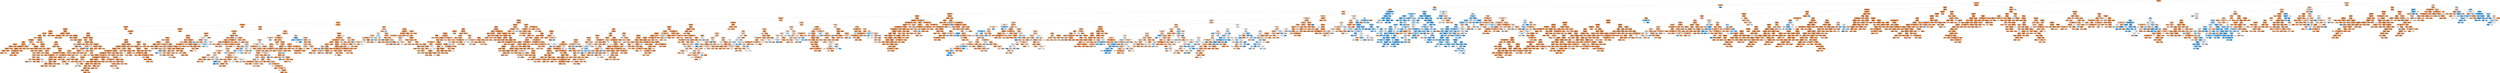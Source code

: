 digraph Tree {
node [shape=box, style="filled, rounded", color="black", fontname=helvetica] ;
edge [fontname=helvetica] ;
0 [label="onehotencoder__x4_other <= 0.5\ngini = 0.31\nsamples = 27472\nvalue = [22305, 5167]\nclass = Not Paid Deposit", fillcolor="#eb9e67"] ;
1 [label="onehotencoder__x4_Social Media <= 0.5\ngini = 0.29\nsamples = 24171\nvalue = [19920, 4251]\nclass = Not Paid Deposit", fillcolor="#eb9c63"] ;
0 -> 1 [labeldistance=2.5, labelangle=45, headlabel="True"] ;
2 [label="onehotencoder__x3_COVID-19 <= 0.5\ngini = 0.35\nsamples = 16321\nvalue = [12557, 3764]\nclass = Not Paid Deposit", fillcolor="#eda774"] ;
1 -> 2 ;
3 [label="Discount(%) <= 0.16\ngini = 0.35\nsamples = 16251\nvalue = [12557, 3694]\nclass = Not Paid Deposit", fillcolor="#eda673"] ;
2 -> 3 ;
4 [label="Drop <= 0.5\ngini = 0.31\nsamples = 15012\nvalue = [12133, 2879]\nclass = Not Paid Deposit", fillcolor="#eb9f68"] ;
3 -> 4 ;
5 [label="Discount <= 0.5\ngini = 0.3\nsamples = 14898\nvalue = [12122, 2776]\nclass = Not Paid Deposit", fillcolor="#eb9e66"] ;
4 -> 5 ;
6 [label="onehotencoder__x4_Not specified <= 0.5\ngini = 0.25\nsamples = 11782\nvalue = [10074, 1708]\nclass = Not Paid Deposit", fillcolor="#e9965b"] ;
5 -> 6 ;
7 [label="onehotencoder__x2_SAO <= 0.5\ngini = 0.26\nsamples = 11017\nvalue = [9348, 1669]\nclass = Not Paid Deposit", fillcolor="#ea975c"] ;
6 -> 7 ;
8 [label="onehotencoder__x4_Referral <= 0.5\ngini = 0.27\nsamples = 10159\nvalue = [8528, 1631]\nclass = Not Paid Deposit", fillcolor="#ea995f"] ;
7 -> 8 ;
9 [label="onehotencoder__x0_DA <= 0.5\ngini = 0.23\nsamples = 6861\nvalue = [5958, 903]\nclass = Not Paid Deposit", fillcolor="#e99457"] ;
8 -> 9 ;
10 [label="Time Conversion - days <= 3.5\ngini = 0.24\nsamples = 5787\nvalue = [4988, 799]\nclass = Not Paid Deposit", fillcolor="#e99559"] ;
9 -> 10 ;
11 [label="onehotencoder__x2_RMT-Europe <= 0.5\ngini = 0.1\nsamples = 571\nvalue = [542, 29]\nclass = Not Paid Deposit", fillcolor="#e68844"] ;
10 -> 11 ;
12 [label="onehotencoder__x4_quora <= 0.5\ngini = 0.11\nsamples = 502\nvalue = [473, 29]\nclass = Not Paid Deposit", fillcolor="#e78945"] ;
11 -> 12 ;
13 [label="onehotencoder__x5_Female <= 0.5\ngini = 0.11\nsamples = 488\nvalue = [459, 29]\nclass = Not Paid Deposit", fillcolor="#e78946"] ;
12 -> 13 ;
14 [label="onehotencoder__x2_PAR <= 0.5\ngini = 0.14\nsamples = 350\nvalue = [323, 27]\nclass = Not Paid Deposit", fillcolor="#e78c4a"] ;
13 -> 14 ;
15 [label="onehotencoder__x2_LIS <= 0.5\ngini = 0.18\nsamples = 268\nvalue = [242, 26]\nclass = Not Paid Deposit", fillcolor="#e88f4e"] ;
14 -> 15 ;
16 [label="Bootcamp Year <= 2018.5\ngini = 0.19\nsamples = 249\nvalue = [223, 26]\nclass = Not Paid Deposit", fillcolor="#e89050"] ;
15 -> 16 ;
17 [label="gini = 0.38\nsamples = 68\nvalue = [51, 17]\nclass = Not Paid Deposit", fillcolor="#eeab7b"] ;
16 -> 17 ;
18 [label="onehotencoder__x2_BCN <= 0.5\ngini = 0.09\nsamples = 181\nvalue = [172, 9]\nclass = Not Paid Deposit", fillcolor="#e68843"] ;
16 -> 18 ;
19 [label="onehotencoder__x4_courseReport <= 0.5\ngini = 0.08\nsamples = 163\nvalue = [156, 7]\nclass = Not Paid Deposit", fillcolor="#e68742"] ;
18 -> 19 ;
20 [label="Creater Quarter <= 1.5\ngini = 0.06\nsamples = 154\nvalue = [149, 5]\nclass = Not Paid Deposit", fillcolor="#e68540"] ;
19 -> 20 ;
21 [label="onehotencoder__x1_PT <= 0.5\ngini = 0.1\nsamples = 36\nvalue = [34, 2]\nclass = Not Paid Deposit", fillcolor="#e78845"] ;
20 -> 21 ;
22 [label="onehotencoder__x0_UX <= 0.5\ngini = 0.12\nsamples = 30\nvalue = [28, 2]\nclass = Not Paid Deposit", fillcolor="#e78a47"] ;
21 -> 22 ;
23 [label="onehotencoder__x2_MAD <= 0.5\ngini = 0.15\nsamples = 25\nvalue = [23, 2]\nclass = Not Paid Deposit", fillcolor="#e78c4a"] ;
22 -> 23 ;
24 [label="Time Conversion - days <= 0.5\ngini = 0.18\nsamples = 20\nvalue = [18, 2]\nclass = Not Paid Deposit", fillcolor="#e88f4f"] ;
23 -> 24 ;
25 [label="gini = 0.0\nsamples = 14\nvalue = [14, 0]\nclass = Not Paid Deposit", fillcolor="#e58139"] ;
24 -> 25 ;
26 [label="gini = 0.44\nsamples = 6\nvalue = [4, 2]\nclass = Not Paid Deposit", fillcolor="#f2c09c"] ;
24 -> 26 ;
27 [label="gini = 0.0\nsamples = 5\nvalue = [5, 0]\nclass = Not Paid Deposit", fillcolor="#e58139"] ;
23 -> 27 ;
28 [label="gini = 0.0\nsamples = 5\nvalue = [5, 0]\nclass = Not Paid Deposit", fillcolor="#e58139"] ;
22 -> 28 ;
29 [label="gini = 0.0\nsamples = 6\nvalue = [6, 0]\nclass = Not Paid Deposit", fillcolor="#e58139"] ;
21 -> 29 ;
30 [label="onehotencoder__x2_MEX <= 0.5\ngini = 0.05\nsamples = 118\nvalue = [115, 3]\nclass = Not Paid Deposit", fillcolor="#e6843e"] ;
20 -> 30 ;
31 [label="onehotencoder__x4_newspaperOrMagazine <= 0.5\ngini = 0.02\nsamples = 101\nvalue = [100, 1]\nclass = Not Paid Deposit", fillcolor="#e5823b"] ;
30 -> 31 ;
32 [label="onehotencoder__x2_MAD <= 0.5\ngini = 0.02\nsamples = 92\nvalue = [91, 1]\nclass = Not Paid Deposit", fillcolor="#e5823b"] ;
31 -> 32 ;
33 [label="Time between Created Date and Start Date - days <= 22.5\ngini = 0.03\nsamples = 67\nvalue = [66, 1]\nclass = Not Paid Deposit", fillcolor="#e5833c"] ;
32 -> 33 ;
34 [label="onehotencoder__x1_PT <= 0.5\ngini = 0.09\nsamples = 20\nvalue = [19, 1]\nclass = Not Paid Deposit", fillcolor="#e68843"] ;
33 -> 34 ;
35 [label="gini = 0.15\nsamples = 12\nvalue = [11, 1]\nclass = Not Paid Deposit", fillcolor="#e78c4b"] ;
34 -> 35 ;
36 [label="gini = 0.0\nsamples = 8\nvalue = [8, 0]\nclass = Not Paid Deposit", fillcolor="#e58139"] ;
34 -> 36 ;
37 [label="gini = 0.0\nsamples = 47\nvalue = [47, 0]\nclass = Not Paid Deposit", fillcolor="#e58139"] ;
33 -> 37 ;
38 [label="gini = 0.0\nsamples = 25\nvalue = [25, 0]\nclass = Not Paid Deposit", fillcolor="#e58139"] ;
32 -> 38 ;
39 [label="gini = 0.0\nsamples = 9\nvalue = [9, 0]\nclass = Not Paid Deposit", fillcolor="#e58139"] ;
31 -> 39 ;
40 [label="Time Conversion - days <= 0.5\ngini = 0.21\nsamples = 17\nvalue = [15, 2]\nclass = Not Paid Deposit", fillcolor="#e89253"] ;
30 -> 40 ;
41 [label="gini = 0.0\nsamples = 6\nvalue = [6, 0]\nclass = Not Paid Deposit", fillcolor="#e58139"] ;
40 -> 41 ;
42 [label="gini = 0.3\nsamples = 11\nvalue = [9, 2]\nclass = Not Paid Deposit", fillcolor="#eb9d65"] ;
40 -> 42 ;
43 [label="Time Conversion - days <= 1.5\ngini = 0.35\nsamples = 9\nvalue = [7, 2]\nclass = Not Paid Deposit", fillcolor="#eca572"] ;
19 -> 43 ;
44 [label="gini = 0.5\nsamples = 4\nvalue = [2, 2]\nclass = Not Paid Deposit", fillcolor="#ffffff"] ;
43 -> 44 ;
45 [label="gini = 0.0\nsamples = 5\nvalue = [5, 0]\nclass = Not Paid Deposit", fillcolor="#e58139"] ;
43 -> 45 ;
46 [label="onehotencoder__x4_google <= 0.5\ngini = 0.2\nsamples = 18\nvalue = [16, 2]\nclass = Not Paid Deposit", fillcolor="#e89152"] ;
18 -> 46 ;
47 [label="gini = 0.38\nsamples = 4\nvalue = [3, 1]\nclass = Not Paid Deposit", fillcolor="#eeab7b"] ;
46 -> 47 ;
48 [label="gini = 0.13\nsamples = 14\nvalue = [13, 1]\nclass = Not Paid Deposit", fillcolor="#e78b48"] ;
46 -> 48 ;
49 [label="gini = 0.0\nsamples = 19\nvalue = [19, 0]\nclass = Not Paid Deposit", fillcolor="#e58139"] ;
15 -> 49 ;
50 [label="onehotencoder__x0_WD <= 0.5\ngini = 0.02\nsamples = 82\nvalue = [81, 1]\nclass = Not Paid Deposit", fillcolor="#e5833b"] ;
14 -> 50 ;
51 [label="gini = 0.14\nsamples = 13\nvalue = [12, 1]\nclass = Not Paid Deposit", fillcolor="#e78c49"] ;
50 -> 51 ;
52 [label="gini = 0.0\nsamples = 69\nvalue = [69, 0]\nclass = Not Paid Deposit", fillcolor="#e58139"] ;
50 -> 52 ;
53 [label="Stage Duration <= 945.5\ngini = 0.03\nsamples = 138\nvalue = [136, 2]\nclass = Not Paid Deposit", fillcolor="#e5833c"] ;
13 -> 53 ;
54 [label="onehotencoder__x4_google <= 0.5\ngini = 0.02\nsamples = 126\nvalue = [125, 1]\nclass = Not Paid Deposit", fillcolor="#e5823b"] ;
53 -> 54 ;
55 [label="onehotencoder__x4_IronhackEvent <= 0.5\ngini = 0.04\nsamples = 55\nvalue = [54, 1]\nclass = Not Paid Deposit", fillcolor="#e5833d"] ;
54 -> 55 ;
56 [label="gini = 0.08\nsamples = 24\nvalue = [23, 1]\nclass = Not Paid Deposit", fillcolor="#e68642"] ;
55 -> 56 ;
57 [label="gini = 0.0\nsamples = 31\nvalue = [31, 0]\nclass = Not Paid Deposit", fillcolor="#e58139"] ;
55 -> 57 ;
58 [label="gini = 0.0\nsamples = 71\nvalue = [71, 0]\nclass = Not Paid Deposit", fillcolor="#e58139"] ;
54 -> 58 ;
59 [label="onehotencoder__x4_google <= 0.5\ngini = 0.15\nsamples = 12\nvalue = [11, 1]\nclass = Not Paid Deposit", fillcolor="#e78c4b"] ;
53 -> 59 ;
60 [label="gini = 0.24\nsamples = 7\nvalue = [6, 1]\nclass = Not Paid Deposit", fillcolor="#e9965a"] ;
59 -> 60 ;
61 [label="gini = 0.0\nsamples = 5\nvalue = [5, 0]\nclass = Not Paid Deposit", fillcolor="#e58139"] ;
59 -> 61 ;
62 [label="gini = 0.0\nsamples = 14\nvalue = [14, 0]\nclass = Not Paid Deposit", fillcolor="#e58139"] ;
12 -> 62 ;
63 [label="gini = 0.0\nsamples = 69\nvalue = [69, 0]\nclass = Not Paid Deposit", fillcolor="#e58139"] ;
11 -> 63 ;
64 [label="onehotencoder__x4_switchup <= 0.5\ngini = 0.25\nsamples = 5216\nvalue = [4446, 770]\nclass = Not Paid Deposit", fillcolor="#ea975b"] ;
10 -> 64 ;
65 [label="Stage Duration <= 346.0\ngini = 0.24\nsamples = 4862\nvalue = [4179, 683]\nclass = Not Paid Deposit", fillcolor="#e99659"] ;
64 -> 65 ;
66 [label="onehotencoder__x4_IronStar <= 0.5\ngini = 0.13\nsamples = 2163\nvalue = [2012, 151]\nclass = Not Paid Deposit", fillcolor="#e78a48"] ;
65 -> 66 ;
67 [label="onehotencoder__x2_RMT-America <= 0.5\ngini = 0.13\nsamples = 2149\nvalue = [1998, 151]\nclass = Not Paid Deposit", fillcolor="#e78b48"] ;
66 -> 67 ;
68 [label="Bootcamp Year <= 2019.5\ngini = 0.14\nsamples = 1980\nvalue = [1829, 151]\nclass = Not Paid Deposit", fillcolor="#e78b49"] ;
67 -> 68 ;
69 [label="Time Conversion - days <= 71.5\ngini = 0.04\nsamples = 51\nvalue = [50, 1]\nclass = Not Paid Deposit", fillcolor="#e6843d"] ;
68 -> 69 ;
70 [label="gini = 0.0\nsamples = 33\nvalue = [33, 0]\nclass = Not Paid Deposit", fillcolor="#e58139"] ;
69 -> 70 ;
71 [label="Time Conversion - days <= 96.5\ngini = 0.1\nsamples = 18\nvalue = [17, 1]\nclass = Not Paid Deposit", fillcolor="#e78845"] ;
69 -> 71 ;
72 [label="gini = 0.38\nsamples = 4\nvalue = [3, 1]\nclass = Not Paid Deposit", fillcolor="#eeab7b"] ;
71 -> 72 ;
73 [label="gini = 0.0\nsamples = 14\nvalue = [14, 0]\nclass = Not Paid Deposit", fillcolor="#e58139"] ;
71 -> 73 ;
74 [label="onehotencoder__x0_WD <= 0.5\ngini = 0.14\nsamples = 1929\nvalue = [1779, 150]\nclass = Not Paid Deposit", fillcolor="#e78c4a"] ;
68 -> 74 ;
75 [label="onehotencoder__x2_RMT-Europe <= 0.5\ngini = 0.18\nsamples = 634\nvalue = [569, 65]\nclass = Not Paid Deposit", fillcolor="#e88f50"] ;
74 -> 75 ;
76 [label="onehotencoder__x2_AMS <= 0.5\ngini = 0.2\nsamples = 568\nvalue = [503, 65]\nclass = Not Paid Deposit", fillcolor="#e89153"] ;
75 -> 76 ;
77 [label="Stage Duration <= 41.5\ngini = 0.18\nsamples = 495\nvalue = [444, 51]\nclass = Not Paid Deposit", fillcolor="#e88f50"] ;
76 -> 77 ;
78 [label="onehotencoder__x2_BCN <= 0.5\ngini = 0.05\nsamples = 81\nvalue = [79, 2]\nclass = Not Paid Deposit", fillcolor="#e6843e"] ;
77 -> 78 ;
79 [label="onehotencoder__x5_Female <= 0.5\ngini = 0.03\nsamples = 70\nvalue = [69, 1]\nclass = Not Paid Deposit", fillcolor="#e5833c"] ;
78 -> 79 ;
80 [label="gini = 0.0\nsamples = 41\nvalue = [41, 0]\nclass = Not Paid Deposit", fillcolor="#e58139"] ;
79 -> 80 ;
81 [label="onehotencoder__x2_PAR <= 0.5\ngini = 0.07\nsamples = 29\nvalue = [28, 1]\nclass = Not Paid Deposit", fillcolor="#e68640"] ;
79 -> 81 ;
82 [label="gini = 0.0\nsamples = 20\nvalue = [20, 0]\nclass = Not Paid Deposit", fillcolor="#e58139"] ;
81 -> 82 ;
83 [label="gini = 0.2\nsamples = 9\nvalue = [8, 1]\nclass = Not Paid Deposit", fillcolor="#e89152"] ;
81 -> 83 ;
84 [label="Time Conversion - days <= 136.0\ngini = 0.17\nsamples = 11\nvalue = [10, 1]\nclass = Not Paid Deposit", fillcolor="#e88e4d"] ;
78 -> 84 ;
85 [label="gini = 0.0\nsamples = 6\nvalue = [6, 0]\nclass = Not Paid Deposit", fillcolor="#e58139"] ;
84 -> 85 ;
86 [label="gini = 0.32\nsamples = 5\nvalue = [4, 1]\nclass = Not Paid Deposit", fillcolor="#eca06a"] ;
84 -> 86 ;
87 [label="onehotencoder__x2_PAR <= 0.5\ngini = 0.21\nsamples = 414\nvalue = [365, 49]\nclass = Not Paid Deposit", fillcolor="#e89254"] ;
77 -> 87 ;
88 [label="Stage Duration <= 178.5\ngini = 0.22\nsamples = 320\nvalue = [279, 41]\nclass = Not Paid Deposit", fillcolor="#e99456"] ;
87 -> 88 ;
89 [label="onehotencoder__x2_MEX <= 0.5\ngini = 0.29\nsamples = 135\nvalue = [111, 24]\nclass = Not Paid Deposit", fillcolor="#eb9c64"] ;
88 -> 89 ;
90 [label="onehotencoder__x5_Female <= 0.5\ngini = 0.3\nsamples = 122\nvalue = [100, 22]\nclass = Not Paid Deposit", fillcolor="#eb9d65"] ;
89 -> 90 ;
91 [label="gini = 0.24\nsamples = 49\nvalue = [42, 7]\nclass = Not Paid Deposit", fillcolor="#e9965a"] ;
90 -> 91 ;
92 [label="onehotencoder__x2_MAD <= 0.5\ngini = 0.33\nsamples = 73\nvalue = [58, 15]\nclass = Not Paid Deposit", fillcolor="#eca26c"] ;
90 -> 92 ;
93 [label="onehotencoder__x1_FT <= 0.5\ngini = 0.37\nsamples = 58\nvalue = [44, 14]\nclass = Not Paid Deposit", fillcolor="#eda978"] ;
92 -> 93 ;
94 [label="Creater Month <= 7.5\ngini = 0.32\nsamples = 15\nvalue = [12, 3]\nclass = Not Paid Deposit", fillcolor="#eca06a"] ;
93 -> 94 ;
95 [label="Creater Quarter <= 2.5\ngini = 0.44\nsamples = 9\nvalue = [6, 3]\nclass = Not Paid Deposit", fillcolor="#f2c09c"] ;
94 -> 95 ;
96 [label="gini = 0.0\nsamples = 4\nvalue = [4, 0]\nclass = Not Paid Deposit", fillcolor="#e58139"] ;
95 -> 96 ;
97 [label="gini = 0.48\nsamples = 5\nvalue = [2, 3]\nclass = Paid Deposit", fillcolor="#bddef6"] ;
95 -> 97 ;
98 [label="gini = 0.0\nsamples = 6\nvalue = [6, 0]\nclass = Not Paid Deposit", fillcolor="#e58139"] ;
94 -> 98 ;
99 [label="Stage Duration <= 118.5\ngini = 0.38\nsamples = 43\nvalue = [32, 11]\nclass = Not Paid Deposit", fillcolor="#eeac7d"] ;
93 -> 99 ;
100 [label="onehotencoder__x2_LIS <= 0.5\ngini = 0.15\nsamples = 24\nvalue = [22, 2]\nclass = Not Paid Deposit", fillcolor="#e78c4b"] ;
99 -> 100 ;
101 [label="gini = 0.19\nsamples = 19\nvalue = [17, 2]\nclass = Not Paid Deposit", fillcolor="#e89050"] ;
100 -> 101 ;
102 [label="gini = 0.0\nsamples = 5\nvalue = [5, 0]\nclass = Not Paid Deposit", fillcolor="#e58139"] ;
100 -> 102 ;
103 [label="Creater Quarter <= 2.5\ngini = 0.5\nsamples = 19\nvalue = [10, 9]\nclass = Not Paid Deposit", fillcolor="#fcf2eb"] ;
99 -> 103 ;
104 [label="gini = 0.5\nsamples = 15\nvalue = [8, 7]\nclass = Not Paid Deposit", fillcolor="#fcefe6"] ;
103 -> 104 ;
105 [label="gini = 0.5\nsamples = 4\nvalue = [2, 2]\nclass = Not Paid Deposit", fillcolor="#ffffff"] ;
103 -> 105 ;
106 [label="gini = 0.12\nsamples = 15\nvalue = [14, 1]\nclass = Not Paid Deposit", fillcolor="#e78a47"] ;
92 -> 106 ;
107 [label="onehotencoder__x5_Male <= 0.5\ngini = 0.26\nsamples = 13\nvalue = [11, 2]\nclass = Not Paid Deposit", fillcolor="#ea985d"] ;
89 -> 107 ;
108 [label="gini = 0.32\nsamples = 5\nvalue = [4, 1]\nclass = Not Paid Deposit", fillcolor="#eca06a"] ;
107 -> 108 ;
109 [label="Time Conversion - days <= 34.0\ngini = 0.22\nsamples = 8\nvalue = [7, 1]\nclass = Not Paid Deposit", fillcolor="#e99355"] ;
107 -> 109 ;
110 [label="gini = 0.38\nsamples = 4\nvalue = [3, 1]\nclass = Not Paid Deposit", fillcolor="#eeab7b"] ;
109 -> 110 ;
111 [label="gini = 0.0\nsamples = 4\nvalue = [4, 0]\nclass = Not Paid Deposit", fillcolor="#e58139"] ;
109 -> 111 ;
112 [label="Time Conversion - days <= 85.5\ngini = 0.17\nsamples = 185\nvalue = [168, 17]\nclass = Not Paid Deposit", fillcolor="#e88e4d"] ;
88 -> 112 ;
113 [label="Creater Quarter <= 3.5\ngini = 0.1\nsamples = 145\nvalue = [137, 8]\nclass = Not Paid Deposit", fillcolor="#e78845"] ;
112 -> 113 ;
114 [label="Time between Created Date and Start Date - days <= 206.5\ngini = 0.1\nsamples = 112\nvalue = [106, 6]\nclass = Not Paid Deposit", fillcolor="#e68844"] ;
113 -> 114 ;
115 [label="onehotencoder__x4_newspaperOrMagazine <= 0.5\ngini = 0.07\nsamples = 106\nvalue = [102, 4]\nclass = Not Paid Deposit", fillcolor="#e68641"] ;
114 -> 115 ;
116 [label="onehotencoder__x2_MIA <= 0.5\ngini = 0.08\nsamples = 100\nvalue = [96, 4]\nclass = Not Paid Deposit", fillcolor="#e68641"] ;
115 -> 116 ;
117 [label="onehotencoder__x2_MAD <= 0.5\ngini = 0.1\nsamples = 73\nvalue = [69, 4]\nclass = Not Paid Deposit", fillcolor="#e78844"] ;
116 -> 117 ;
118 [label="Creater Quarter <= 1.5\ngini = 0.11\nsamples = 49\nvalue = [46, 3]\nclass = Not Paid Deposit", fillcolor="#e78946"] ;
117 -> 118 ;
119 [label="Stage Duration <= 265.5\ngini = 0.11\nsamples = 34\nvalue = [32, 2]\nclass = Not Paid Deposit", fillcolor="#e78945"] ;
118 -> 119 ;
120 [label="gini = 0.0\nsamples = 12\nvalue = [12, 0]\nclass = Not Paid Deposit", fillcolor="#e58139"] ;
119 -> 120 ;
121 [label="gini = 0.17\nsamples = 22\nvalue = [20, 2]\nclass = Not Paid Deposit", fillcolor="#e88e4d"] ;
119 -> 121 ;
122 [label="Time Conversion - days <= 35.0\ngini = 0.12\nsamples = 15\nvalue = [14, 1]\nclass = Not Paid Deposit", fillcolor="#e78a47"] ;
118 -> 122 ;
123 [label="gini = 0.38\nsamples = 4\nvalue = [3, 1]\nclass = Not Paid Deposit", fillcolor="#eeab7b"] ;
122 -> 123 ;
124 [label="gini = 0.0\nsamples = 11\nvalue = [11, 0]\nclass = Not Paid Deposit", fillcolor="#e58139"] ;
122 -> 124 ;
125 [label="Stage Duration <= 223.5\ngini = 0.08\nsamples = 24\nvalue = [23, 1]\nclass = Not Paid Deposit", fillcolor="#e68642"] ;
117 -> 125 ;
126 [label="gini = 0.22\nsamples = 8\nvalue = [7, 1]\nclass = Not Paid Deposit", fillcolor="#e99355"] ;
125 -> 126 ;
127 [label="gini = 0.0\nsamples = 16\nvalue = [16, 0]\nclass = Not Paid Deposit", fillcolor="#e58139"] ;
125 -> 127 ;
128 [label="gini = 0.0\nsamples = 27\nvalue = [27, 0]\nclass = Not Paid Deposit", fillcolor="#e58139"] ;
116 -> 128 ;
129 [label="gini = 0.0\nsamples = 6\nvalue = [6, 0]\nclass = Not Paid Deposit", fillcolor="#e58139"] ;
115 -> 129 ;
130 [label="gini = 0.44\nsamples = 6\nvalue = [4, 2]\nclass = Not Paid Deposit", fillcolor="#f2c09c"] ;
114 -> 130 ;
131 [label="onehotencoder__x1_PT <= 0.5\ngini = 0.11\nsamples = 33\nvalue = [31, 2]\nclass = Not Paid Deposit", fillcolor="#e78946"] ;
113 -> 131 ;
132 [label="Time between Created Date and Start Date - days <= 123.5\ngini = 0.18\nsamples = 20\nvalue = [18, 2]\nclass = Not Paid Deposit", fillcolor="#e88f4f"] ;
131 -> 132 ;
133 [label="Time Conversion - days <= 27.0\ngini = 0.12\nsamples = 16\nvalue = [15, 1]\nclass = Not Paid Deposit", fillcolor="#e78946"] ;
132 -> 133 ;
134 [label="gini = 0.24\nsamples = 7\nvalue = [6, 1]\nclass = Not Paid Deposit", fillcolor="#e9965a"] ;
133 -> 134 ;
135 [label="gini = 0.0\nsamples = 9\nvalue = [9, 0]\nclass = Not Paid Deposit", fillcolor="#e58139"] ;
133 -> 135 ;
136 [label="gini = 0.38\nsamples = 4\nvalue = [3, 1]\nclass = Not Paid Deposit", fillcolor="#eeab7b"] ;
132 -> 136 ;
137 [label="gini = 0.0\nsamples = 13\nvalue = [13, 0]\nclass = Not Paid Deposit", fillcolor="#e58139"] ;
131 -> 137 ;
138 [label="onehotencoder__x2_MIA <= 0.5\ngini = 0.35\nsamples = 40\nvalue = [31, 9]\nclass = Not Paid Deposit", fillcolor="#eda672"] ;
112 -> 138 ;
139 [label="onehotencoder__x4_IronhackEvent <= 0.5\ngini = 0.38\nsamples = 36\nvalue = [27, 9]\nclass = Not Paid Deposit", fillcolor="#eeab7b"] ;
138 -> 139 ;
140 [label="Stage Duration <= 248.5\ngini = 0.37\nsamples = 29\nvalue = [22, 7]\nclass = Not Paid Deposit", fillcolor="#eda978"] ;
139 -> 140 ;
141 [label="gini = 0.5\nsamples = 6\nvalue = [3, 3]\nclass = Not Paid Deposit", fillcolor="#ffffff"] ;
140 -> 141 ;
142 [label="onehotencoder__x1_PT <= 0.5\ngini = 0.29\nsamples = 23\nvalue = [19, 4]\nclass = Not Paid Deposit", fillcolor="#ea9c63"] ;
140 -> 142 ;
143 [label="Time Conversion - days <= 279.5\ngini = 0.33\nsamples = 19\nvalue = [15, 4]\nclass = Not Paid Deposit", fillcolor="#eca36e"] ;
142 -> 143 ;
144 [label="onehotencoder__x4_google <= 0.5\ngini = 0.24\nsamples = 14\nvalue = [12, 2]\nclass = Not Paid Deposit", fillcolor="#e9965a"] ;
143 -> 144 ;
145 [label="gini = 0.5\nsamples = 4\nvalue = [2, 2]\nclass = Not Paid Deposit", fillcolor="#ffffff"] ;
144 -> 145 ;
146 [label="gini = 0.0\nsamples = 10\nvalue = [10, 0]\nclass = Not Paid Deposit", fillcolor="#e58139"] ;
144 -> 146 ;
147 [label="gini = 0.48\nsamples = 5\nvalue = [3, 2]\nclass = Not Paid Deposit", fillcolor="#f6d5bd"] ;
143 -> 147 ;
148 [label="gini = 0.0\nsamples = 4\nvalue = [4, 0]\nclass = Not Paid Deposit", fillcolor="#e58139"] ;
142 -> 148 ;
149 [label="gini = 0.41\nsamples = 7\nvalue = [5, 2]\nclass = Not Paid Deposit", fillcolor="#efb388"] ;
139 -> 149 ;
150 [label="gini = 0.0\nsamples = 4\nvalue = [4, 0]\nclass = Not Paid Deposit", fillcolor="#e58139"] ;
138 -> 150 ;
151 [label="gini = 0.16\nsamples = 94\nvalue = [86, 8]\nclass = Not Paid Deposit", fillcolor="#e78d4b"] ;
87 -> 151 ;
152 [label="onehotencoder__x1_FT <= 0.5\ngini = 0.31\nsamples = 73\nvalue = [59, 14]\nclass = Not Paid Deposit", fillcolor="#eb9f68"] ;
76 -> 152 ;
153 [label="gini = 0.43\nsamples = 19\nvalue = [13, 6]\nclass = Not Paid Deposit", fillcolor="#f1bb94"] ;
152 -> 153 ;
154 [label="Time Conversion - days <= 241.5\ngini = 0.25\nsamples = 54\nvalue = [46, 8]\nclass = Not Paid Deposit", fillcolor="#ea975b"] ;
152 -> 154 ;
155 [label="Stage Duration <= 315.5\ngini = 0.15\nsamples = 49\nvalue = [45, 4]\nclass = Not Paid Deposit", fillcolor="#e78c4b"] ;
154 -> 155 ;
156 [label="gini = 0.09\nsamples = 44\nvalue = [42, 2]\nclass = Not Paid Deposit", fillcolor="#e68742"] ;
155 -> 156 ;
157 [label="gini = 0.48\nsamples = 5\nvalue = [3, 2]\nclass = Not Paid Deposit", fillcolor="#f6d5bd"] ;
155 -> 157 ;
158 [label="gini = 0.32\nsamples = 5\nvalue = [1, 4]\nclass = Paid Deposit", fillcolor="#6ab6ec"] ;
154 -> 158 ;
159 [label="gini = 0.0\nsamples = 66\nvalue = [66, 0]\nclass = Not Paid Deposit", fillcolor="#e58139"] ;
75 -> 159 ;
160 [label="onehotencoder__x1_FT <= 0.5\ngini = 0.12\nsamples = 1295\nvalue = [1210, 85]\nclass = Not Paid Deposit", fillcolor="#e78a47"] ;
74 -> 160 ;
161 [label="Stage Duration <= 55.5\ngini = 0.2\nsamples = 214\nvalue = [190, 24]\nclass = Not Paid Deposit", fillcolor="#e89152"] ;
160 -> 161 ;
162 [label="onehotencoder__x4_google <= 0.5\ngini = 0.04\nsamples = 47\nvalue = [46, 1]\nclass = Not Paid Deposit", fillcolor="#e6843d"] ;
161 -> 162 ;
163 [label="gini = 0.0\nsamples = 7\nvalue = [7, 0]\nclass = Not Paid Deposit", fillcolor="#e58139"] ;
162 -> 163 ;
164 [label="gini = 0.05\nsamples = 40\nvalue = [39, 1]\nclass = Not Paid Deposit", fillcolor="#e6843e"] ;
162 -> 164 ;
165 [label="Stage Duration <= 127.0\ngini = 0.24\nsamples = 167\nvalue = [144, 23]\nclass = Not Paid Deposit", fillcolor="#e99559"] ;
161 -> 165 ;
166 [label="Bootcamp Year <= 2020.5\ngini = 0.4\nsamples = 36\nvalue = [26, 10]\nclass = Not Paid Deposit", fillcolor="#efb185"] ;
165 -> 166 ;
167 [label="Time Conversion - days <= 118.0\ngini = 0.37\nsamples = 29\nvalue = [22, 7]\nclass = Not Paid Deposit", fillcolor="#eda978"] ;
166 -> 167 ;
168 [label="onehotencoder__x4_courseReport <= 0.5\ngini = 0.22\nsamples = 24\nvalue = [21, 3]\nclass = Not Paid Deposit", fillcolor="#e99355"] ;
167 -> 168 ;
169 [label="onehotencoder__x2_MIA <= 0.5\ngini = 0.1\nsamples = 19\nvalue = [18, 1]\nclass = Not Paid Deposit", fillcolor="#e68844"] ;
168 -> 169 ;
170 [label="gini = 0.18\nsamples = 10\nvalue = [9, 1]\nclass = Not Paid Deposit", fillcolor="#e88f4f"] ;
169 -> 170 ;
171 [label="gini = 0.0\nsamples = 9\nvalue = [9, 0]\nclass = Not Paid Deposit", fillcolor="#e58139"] ;
169 -> 171 ;
172 [label="gini = 0.48\nsamples = 5\nvalue = [3, 2]\nclass = Not Paid Deposit", fillcolor="#f6d5bd"] ;
168 -> 172 ;
173 [label="gini = 0.32\nsamples = 5\nvalue = [1, 4]\nclass = Paid Deposit", fillcolor="#6ab6ec"] ;
167 -> 173 ;
174 [label="gini = 0.49\nsamples = 7\nvalue = [4, 3]\nclass = Not Paid Deposit", fillcolor="#f8e0ce"] ;
166 -> 174 ;
175 [label="onehotencoder__x2_RMT-Europe <= 0.5\ngini = 0.18\nsamples = 131\nvalue = [118, 13]\nclass = Not Paid Deposit", fillcolor="#e88f4f"] ;
165 -> 175 ;
176 [label="onehotencoder__x5_Female <= 0.5\ngini = 0.19\nsamples = 115\nvalue = [103, 12]\nclass = Not Paid Deposit", fillcolor="#e89050"] ;
175 -> 176 ;
177 [label="Discount(%) <= 0.08\ngini = 0.23\nsamples = 82\nvalue = [71, 11]\nclass = Not Paid Deposit", fillcolor="#e99558"] ;
176 -> 177 ;
178 [label="gini = 0.17\nsamples = 62\nvalue = [56, 6]\nclass = Not Paid Deposit", fillcolor="#e88e4e"] ;
177 -> 178 ;
179 [label="onehotencoder__x2_MAD <= 0.5\ngini = 0.38\nsamples = 20\nvalue = [15, 5]\nclass = Not Paid Deposit", fillcolor="#eeab7b"] ;
177 -> 179 ;
180 [label="Stage Duration <= 305.0\ngini = 0.4\nsamples = 11\nvalue = [8, 3]\nclass = Not Paid Deposit", fillcolor="#efb083"] ;
179 -> 180 ;
181 [label="gini = 0.49\nsamples = 7\nvalue = [4, 3]\nclass = Not Paid Deposit", fillcolor="#f8e0ce"] ;
180 -> 181 ;
182 [label="gini = 0.0\nsamples = 4\nvalue = [4, 0]\nclass = Not Paid Deposit", fillcolor="#e58139"] ;
180 -> 182 ;
183 [label="Stage Duration <= 311.0\ngini = 0.35\nsamples = 9\nvalue = [7, 2]\nclass = Not Paid Deposit", fillcolor="#eca572"] ;
179 -> 183 ;
184 [label="gini = 0.48\nsamples = 5\nvalue = [3, 2]\nclass = Not Paid Deposit", fillcolor="#f6d5bd"] ;
183 -> 184 ;
185 [label="gini = 0.0\nsamples = 4\nvalue = [4, 0]\nclass = Not Paid Deposit", fillcolor="#e58139"] ;
183 -> 185 ;
186 [label="gini = 0.06\nsamples = 33\nvalue = [32, 1]\nclass = Not Paid Deposit", fillcolor="#e6853f"] ;
176 -> 186 ;
187 [label="Stage Duration <= 241.5\ngini = 0.12\nsamples = 16\nvalue = [15, 1]\nclass = Not Paid Deposit", fillcolor="#e78946"] ;
175 -> 187 ;
188 [label="gini = 0.0\nsamples = 12\nvalue = [12, 0]\nclass = Not Paid Deposit", fillcolor="#e58139"] ;
187 -> 188 ;
189 [label="gini = 0.38\nsamples = 4\nvalue = [3, 1]\nclass = Not Paid Deposit", fillcolor="#eeab7b"] ;
187 -> 189 ;
190 [label="Bootcamp Year <= 2020.5\ngini = 0.11\nsamples = 1081\nvalue = [1020, 61]\nclass = Not Paid Deposit", fillcolor="#e78945"] ;
160 -> 190 ;
191 [label="onehotencoder__x2_PAR <= 0.5\ngini = 0.11\nsamples = 924\nvalue = [870, 54]\nclass = Not Paid Deposit", fillcolor="#e78945"] ;
190 -> 191 ;
192 [label="onehotencoder__x2_BCN <= 0.5\ngini = 0.11\nsamples = 805\nvalue = [760, 45]\nclass = Not Paid Deposit", fillcolor="#e78845"] ;
191 -> 192 ;
193 [label="onehotencoder__x4_courseReport <= 0.5\ngini = 0.1\nsamples = 708\nvalue = [671, 37]\nclass = Not Paid Deposit", fillcolor="#e68844"] ;
192 -> 193 ;
194 [label="onehotencoder__x5_Female <= 0.5\ngini = 0.1\nsamples = 655\nvalue = [621, 34]\nclass = Not Paid Deposit", fillcolor="#e68844"] ;
193 -> 194 ;
195 [label="Time between Created Date and Start Date - days <= 196.0\ngini = 0.11\nsamples = 527\nvalue = [495, 32]\nclass = Not Paid Deposit", fillcolor="#e78946"] ;
194 -> 195 ;
196 [label="onehotencoder__x4_newspaperOrMagazine <= 0.5\ngini = 0.09\nsamples = 477\nvalue = [454, 23]\nclass = Not Paid Deposit", fillcolor="#e68743"] ;
195 -> 196 ;
197 [label="Time Conversion - days <= 31.5\ngini = 0.08\nsamples = 429\nvalue = [412, 17]\nclass = Not Paid Deposit", fillcolor="#e68641"] ;
196 -> 197 ;
198 [label="Time Conversion - days <= 25.5\ngini = 0.18\nsamples = 133\nvalue = [120, 13]\nclass = Not Paid Deposit", fillcolor="#e88f4e"] ;
197 -> 198 ;
199 [label="Stage Duration <= 76.5\ngini = 0.12\nsamples = 114\nvalue = [107, 7]\nclass = Not Paid Deposit", fillcolor="#e78946"] ;
198 -> 199 ;
200 [label="gini = 0.2\nsamples = 27\nvalue = [24, 3]\nclass = Not Paid Deposit", fillcolor="#e89152"] ;
199 -> 200 ;
201 [label="gini = 0.09\nsamples = 87\nvalue = [83, 4]\nclass = Not Paid Deposit", fillcolor="#e68743"] ;
199 -> 201 ;
202 [label="onehotencoder__x2_MAD <= 0.5\ngini = 0.43\nsamples = 19\nvalue = [13, 6]\nclass = Not Paid Deposit", fillcolor="#f1bb94"] ;
198 -> 202 ;
203 [label="Stage Duration <= 224.5\ngini = 0.41\nsamples = 14\nvalue = [10, 4]\nclass = Not Paid Deposit", fillcolor="#efb388"] ;
202 -> 203 ;
204 [label="Creater Month <= 5.5\ngini = 0.49\nsamples = 9\nvalue = [5, 4]\nclass = Not Paid Deposit", fillcolor="#fae6d7"] ;
203 -> 204 ;
205 [label="gini = 0.48\nsamples = 5\nvalue = [2, 3]\nclass = Paid Deposit", fillcolor="#bddef6"] ;
204 -> 205 ;
206 [label="gini = 0.38\nsamples = 4\nvalue = [3, 1]\nclass = Not Paid Deposit", fillcolor="#eeab7b"] ;
204 -> 206 ;
207 [label="gini = 0.0\nsamples = 5\nvalue = [5, 0]\nclass = Not Paid Deposit", fillcolor="#e58139"] ;
203 -> 207 ;
208 [label="gini = 0.48\nsamples = 5\nvalue = [3, 2]\nclass = Not Paid Deposit", fillcolor="#f6d5bd"] ;
202 -> 208 ;
209 [label="Time between Created Date and Start Date - days <= 93.5\ngini = 0.03\nsamples = 296\nvalue = [292, 4]\nclass = Not Paid Deposit", fillcolor="#e5833c"] ;
197 -> 209 ;
210 [label="Stage Duration <= 274.5\ngini = 0.01\nsamples = 216\nvalue = [215, 1]\nclass = Not Paid Deposit", fillcolor="#e5823a"] ;
209 -> 210 ;
211 [label="gini = 0.0\nsamples = 160\nvalue = [160, 0]\nclass = Not Paid Deposit", fillcolor="#e58139"] ;
210 -> 211 ;
212 [label="Creater Quarter <= 2.5\ngini = 0.04\nsamples = 56\nvalue = [55, 1]\nclass = Not Paid Deposit", fillcolor="#e5833d"] ;
210 -> 212 ;
213 [label="onehotencoder__x2_MAD <= 0.5\ngini = 0.04\nsamples = 49\nvalue = [48, 1]\nclass = Not Paid Deposit", fillcolor="#e6843d"] ;
212 -> 213 ;
214 [label="Discount(%) <= 0.08\ngini = 0.05\nsamples = 39\nvalue = [38, 1]\nclass = Not Paid Deposit", fillcolor="#e6843e"] ;
213 -> 214 ;
215 [label="Creater Month <= 1.5\ngini = 0.06\nsamples = 31\nvalue = [30, 1]\nclass = Not Paid Deposit", fillcolor="#e68540"] ;
214 -> 215 ;
216 [label="gini = 0.0\nsamples = 19\nvalue = [19, 0]\nclass = Not Paid Deposit", fillcolor="#e58139"] ;
215 -> 216 ;
217 [label="Time Conversion - days <= 51.5\ngini = 0.15\nsamples = 12\nvalue = [11, 1]\nclass = Not Paid Deposit", fillcolor="#e78c4b"] ;
215 -> 217 ;
218 [label="gini = 0.0\nsamples = 8\nvalue = [8, 0]\nclass = Not Paid Deposit", fillcolor="#e58139"] ;
217 -> 218 ;
219 [label="gini = 0.38\nsamples = 4\nvalue = [3, 1]\nclass = Not Paid Deposit", fillcolor="#eeab7b"] ;
217 -> 219 ;
220 [label="gini = 0.0\nsamples = 8\nvalue = [8, 0]\nclass = Not Paid Deposit", fillcolor="#e58139"] ;
214 -> 220 ;
221 [label="gini = 0.0\nsamples = 10\nvalue = [10, 0]\nclass = Not Paid Deposit", fillcolor="#e58139"] ;
213 -> 221 ;
222 [label="gini = 0.0\nsamples = 7\nvalue = [7, 0]\nclass = Not Paid Deposit", fillcolor="#e58139"] ;
212 -> 222 ;
223 [label="onehotencoder__x2_BER <= 0.5\ngini = 0.07\nsamples = 80\nvalue = [77, 3]\nclass = Not Paid Deposit", fillcolor="#e68641"] ;
209 -> 223 ;
224 [label="Stage Duration <= 180.5\ngini = 0.08\nsamples = 73\nvalue = [70, 3]\nclass = Not Paid Deposit", fillcolor="#e68641"] ;
223 -> 224 ;
225 [label="Creater Month <= 6.5\ngini = 0.15\nsamples = 36\nvalue = [33, 3]\nclass = Not Paid Deposit", fillcolor="#e78c4b"] ;
224 -> 225 ;
226 [label="Stage Duration <= 158.5\ngini = 0.09\nsamples = 22\nvalue = [21, 1]\nclass = Not Paid Deposit", fillcolor="#e68742"] ;
225 -> 226 ;
227 [label="gini = 0.0\nsamples = 18\nvalue = [18, 0]\nclass = Not Paid Deposit", fillcolor="#e58139"] ;
226 -> 227 ;
228 [label="gini = 0.38\nsamples = 4\nvalue = [3, 1]\nclass = Not Paid Deposit", fillcolor="#eeab7b"] ;
226 -> 228 ;
229 [label="gini = 0.24\nsamples = 14\nvalue = [12, 2]\nclass = Not Paid Deposit", fillcolor="#e9965a"] ;
225 -> 229 ;
230 [label="gini = 0.0\nsamples = 37\nvalue = [37, 0]\nclass = Not Paid Deposit", fillcolor="#e58139"] ;
224 -> 230 ;
231 [label="gini = 0.0\nsamples = 7\nvalue = [7, 0]\nclass = Not Paid Deposit", fillcolor="#e58139"] ;
223 -> 231 ;
232 [label="Time between Created Date and Start Date - days <= 64.0\ngini = 0.22\nsamples = 48\nvalue = [42, 6]\nclass = Not Paid Deposit", fillcolor="#e99355"] ;
196 -> 232 ;
233 [label="onehotencoder__x2_RMT-Europe <= 0.5\ngini = 0.11\nsamples = 33\nvalue = [31, 2]\nclass = Not Paid Deposit", fillcolor="#e78946"] ;
232 -> 233 ;
234 [label="Stage Duration <= 270.5\ngini = 0.08\nsamples = 24\nvalue = [23, 1]\nclass = Not Paid Deposit", fillcolor="#e68642"] ;
233 -> 234 ;
235 [label="gini = 0.0\nsamples = 19\nvalue = [19, 0]\nclass = Not Paid Deposit", fillcolor="#e58139"] ;
234 -> 235 ;
236 [label="gini = 0.32\nsamples = 5\nvalue = [4, 1]\nclass = Not Paid Deposit", fillcolor="#eca06a"] ;
234 -> 236 ;
237 [label="Time between Created Date and Start Date - days <= 23.5\ngini = 0.2\nsamples = 9\nvalue = [8, 1]\nclass = Not Paid Deposit", fillcolor="#e89152"] ;
233 -> 237 ;
238 [label="gini = 0.0\nsamples = 5\nvalue = [5, 0]\nclass = Not Paid Deposit", fillcolor="#e58139"] ;
237 -> 238 ;
239 [label="gini = 0.38\nsamples = 4\nvalue = [3, 1]\nclass = Not Paid Deposit", fillcolor="#eeab7b"] ;
237 -> 239 ;
240 [label="gini = 0.39\nsamples = 15\nvalue = [11, 4]\nclass = Not Paid Deposit", fillcolor="#eeaf81"] ;
232 -> 240 ;
241 [label="onehotencoder__x4_google <= 0.5\ngini = 0.3\nsamples = 50\nvalue = [41, 9]\nclass = Not Paid Deposit", fillcolor="#eb9d64"] ;
195 -> 241 ;
242 [label="gini = 0.38\nsamples = 8\nvalue = [6, 2]\nclass = Not Paid Deposit", fillcolor="#eeab7b"] ;
241 -> 242 ;
243 [label="onehotencoder__x2_MAD <= 0.5\ngini = 0.28\nsamples = 42\nvalue = [35, 7]\nclass = Not Paid Deposit", fillcolor="#ea9a61"] ;
241 -> 243 ;
244 [label="onehotencoder__x2_RMT-Europe <= 0.5\ngini = 0.23\nsamples = 38\nvalue = [33, 5]\nclass = Not Paid Deposit", fillcolor="#e99457"] ;
243 -> 244 ;
245 [label="onehotencoder__x2_MIA <= 0.5\ngini = 0.25\nsamples = 34\nvalue = [29, 5]\nclass = Not Paid Deposit", fillcolor="#e9975b"] ;
244 -> 245 ;
246 [label="Creater Month <= 6.5\ngini = 0.23\nsamples = 23\nvalue = [20, 3]\nclass = Not Paid Deposit", fillcolor="#e99457"] ;
245 -> 246 ;
247 [label="Time Conversion - days <= 115.0\ngini = 0.3\nsamples = 16\nvalue = [13, 3]\nclass = Not Paid Deposit", fillcolor="#eb9e67"] ;
246 -> 247 ;
248 [label="gini = 0.0\nsamples = 6\nvalue = [6, 0]\nclass = Not Paid Deposit", fillcolor="#e58139"] ;
247 -> 248 ;
249 [label="Stage Duration <= 106.0\ngini = 0.42\nsamples = 10\nvalue = [7, 3]\nclass = Not Paid Deposit", fillcolor="#f0b78e"] ;
247 -> 249 ;
250 [label="gini = 0.5\nsamples = 4\nvalue = [2, 2]\nclass = Not Paid Deposit", fillcolor="#ffffff"] ;
249 -> 250 ;
251 [label="gini = 0.28\nsamples = 6\nvalue = [5, 1]\nclass = Not Paid Deposit", fillcolor="#ea9a61"] ;
249 -> 251 ;
252 [label="gini = 0.0\nsamples = 7\nvalue = [7, 0]\nclass = Not Paid Deposit", fillcolor="#e58139"] ;
246 -> 252 ;
253 [label="Stage Duration <= 289.5\ngini = 0.3\nsamples = 11\nvalue = [9, 2]\nclass = Not Paid Deposit", fillcolor="#eb9d65"] ;
245 -> 253 ;
254 [label="gini = 0.38\nsamples = 4\nvalue = [3, 1]\nclass = Not Paid Deposit", fillcolor="#eeab7b"] ;
253 -> 254 ;
255 [label="gini = 0.24\nsamples = 7\nvalue = [6, 1]\nclass = Not Paid Deposit", fillcolor="#e9965a"] ;
253 -> 255 ;
256 [label="gini = 0.0\nsamples = 4\nvalue = [4, 0]\nclass = Not Paid Deposit", fillcolor="#e58139"] ;
244 -> 256 ;
257 [label="gini = 0.5\nsamples = 4\nvalue = [2, 2]\nclass = Not Paid Deposit", fillcolor="#ffffff"] ;
243 -> 257 ;
258 [label="Time Conversion - days <= 115.5\ngini = 0.03\nsamples = 128\nvalue = [126, 2]\nclass = Not Paid Deposit", fillcolor="#e5833c"] ;
194 -> 258 ;
259 [label="gini = 0.0\nsamples = 112\nvalue = [112, 0]\nclass = Not Paid Deposit", fillcolor="#e58139"] ;
258 -> 259 ;
260 [label="Creater Month <= 6.5\ngini = 0.22\nsamples = 16\nvalue = [14, 2]\nclass = Not Paid Deposit", fillcolor="#e99355"] ;
258 -> 260 ;
261 [label="gini = 0.35\nsamples = 9\nvalue = [7, 2]\nclass = Not Paid Deposit", fillcolor="#eca572"] ;
260 -> 261 ;
262 [label="gini = 0.0\nsamples = 7\nvalue = [7, 0]\nclass = Not Paid Deposit", fillcolor="#e58139"] ;
260 -> 262 ;
263 [label="gini = 0.11\nsamples = 53\nvalue = [50, 3]\nclass = Not Paid Deposit", fillcolor="#e78945"] ;
193 -> 263 ;
264 [label="onehotencoder__x4_google <= 0.5\ngini = 0.15\nsamples = 97\nvalue = [89, 8]\nclass = Not Paid Deposit", fillcolor="#e78c4b"] ;
192 -> 264 ;
265 [label="onehotencoder__x4_quora <= 0.5\ngini = 0.32\nsamples = 20\nvalue = [16, 4]\nclass = Not Paid Deposit", fillcolor="#eca06a"] ;
264 -> 265 ;
266 [label="Creater Month <= 4.5\ngini = 0.41\nsamples = 14\nvalue = [10, 4]\nclass = Not Paid Deposit", fillcolor="#efb388"] ;
265 -> 266 ;
267 [label="gini = 0.22\nsamples = 8\nvalue = [7, 1]\nclass = Not Paid Deposit", fillcolor="#e99355"] ;
266 -> 267 ;
268 [label="gini = 0.5\nsamples = 6\nvalue = [3, 3]\nclass = Not Paid Deposit", fillcolor="#ffffff"] ;
266 -> 268 ;
269 [label="gini = 0.0\nsamples = 6\nvalue = [6, 0]\nclass = Not Paid Deposit", fillcolor="#e58139"] ;
265 -> 269 ;
270 [label="Creater Quarter <= 1.5\ngini = 0.1\nsamples = 77\nvalue = [73, 4]\nclass = Not Paid Deposit", fillcolor="#e68844"] ;
264 -> 270 ;
271 [label="Time Conversion - days <= 209.5\ngini = 0.24\nsamples = 21\nvalue = [18, 3]\nclass = Not Paid Deposit", fillcolor="#e9965a"] ;
270 -> 271 ;
272 [label="Time Conversion - days <= 39.5\ngini = 0.12\nsamples = 15\nvalue = [14, 1]\nclass = Not Paid Deposit", fillcolor="#e78a47"] ;
271 -> 272 ;
273 [label="gini = 0.38\nsamples = 4\nvalue = [3, 1]\nclass = Not Paid Deposit", fillcolor="#eeab7b"] ;
272 -> 273 ;
274 [label="gini = 0.0\nsamples = 11\nvalue = [11, 0]\nclass = Not Paid Deposit", fillcolor="#e58139"] ;
272 -> 274 ;
275 [label="gini = 0.44\nsamples = 6\nvalue = [4, 2]\nclass = Not Paid Deposit", fillcolor="#f2c09c"] ;
271 -> 275 ;
276 [label="gini = 0.04\nsamples = 56\nvalue = [55, 1]\nclass = Not Paid Deposit", fillcolor="#e5833d"] ;
270 -> 276 ;
277 [label="onehotencoder__x5_Male <= 0.5\ngini = 0.14\nsamples = 119\nvalue = [110, 9]\nclass = Not Paid Deposit", fillcolor="#e78b49"] ;
191 -> 277 ;
278 [label="gini = 0.0\nsamples = 30\nvalue = [30, 0]\nclass = Not Paid Deposit", fillcolor="#e58139"] ;
277 -> 278 ;
279 [label="gini = 0.18\nsamples = 89\nvalue = [80, 9]\nclass = Not Paid Deposit", fillcolor="#e88f4f"] ;
277 -> 279 ;
280 [label="onehotencoder__x2_BER <= 0.5\ngini = 0.09\nsamples = 157\nvalue = [150, 7]\nclass = Not Paid Deposit", fillcolor="#e68742"] ;
190 -> 280 ;
281 [label="Stage Duration <= 63.0\ngini = 0.07\nsamples = 138\nvalue = [133, 5]\nclass = Not Paid Deposit", fillcolor="#e68640"] ;
280 -> 281 ;
282 [label="onehotencoder__x2_PAR <= 0.5\ngini = 0.06\nsamples = 134\nvalue = [130, 4]\nclass = Not Paid Deposit", fillcolor="#e6853f"] ;
281 -> 282 ;
283 [label="onehotencoder__x2_MIA <= 0.5\ngini = 0.05\nsamples = 115\nvalue = [112, 3]\nclass = Not Paid Deposit", fillcolor="#e6843e"] ;
282 -> 283 ;
284 [label="Creater Quarter <= 1.5\ngini = 0.06\nsamples = 94\nvalue = [91, 3]\nclass = Not Paid Deposit", fillcolor="#e68540"] ;
283 -> 284 ;
285 [label="Time between Created Date and Start Date - days <= 629.0\ngini = 0.15\nsamples = 12\nvalue = [11, 1]\nclass = Not Paid Deposit", fillcolor="#e78c4b"] ;
284 -> 285 ;
286 [label="gini = 0.32\nsamples = 5\nvalue = [4, 1]\nclass = Not Paid Deposit", fillcolor="#eca06a"] ;
285 -> 286 ;
287 [label="gini = 0.0\nsamples = 7\nvalue = [7, 0]\nclass = Not Paid Deposit", fillcolor="#e58139"] ;
285 -> 287 ;
288 [label="Creater Month <= 10.5\ngini = 0.05\nsamples = 82\nvalue = [80, 2]\nclass = Not Paid Deposit", fillcolor="#e6843e"] ;
284 -> 288 ;
289 [label="Time between Created Date and Start Date - days <= 153.5\ngini = 0.08\nsamples = 49\nvalue = [47, 2]\nclass = Not Paid Deposit", fillcolor="#e68641"] ;
288 -> 289 ;
290 [label="gini = 0.38\nsamples = 4\nvalue = [3, 1]\nclass = Not Paid Deposit", fillcolor="#eeab7b"] ;
289 -> 290 ;
291 [label="Creater Month <= 9.5\ngini = 0.04\nsamples = 45\nvalue = [44, 1]\nclass = Not Paid Deposit", fillcolor="#e6843d"] ;
289 -> 291 ;
292 [label="gini = 0.0\nsamples = 20\nvalue = [20, 0]\nclass = Not Paid Deposit", fillcolor="#e58139"] ;
291 -> 292 ;
293 [label="onehotencoder__x2_AMS <= 0.5\ngini = 0.08\nsamples = 25\nvalue = [24, 1]\nclass = Not Paid Deposit", fillcolor="#e68641"] ;
291 -> 293 ;
294 [label="gini = 0.0\nsamples = 21\nvalue = [21, 0]\nclass = Not Paid Deposit", fillcolor="#e58139"] ;
293 -> 294 ;
295 [label="gini = 0.38\nsamples = 4\nvalue = [3, 1]\nclass = Not Paid Deposit", fillcolor="#eeab7b"] ;
293 -> 295 ;
296 [label="gini = 0.0\nsamples = 33\nvalue = [33, 0]\nclass = Not Paid Deposit", fillcolor="#e58139"] ;
288 -> 296 ;
297 [label="gini = 0.0\nsamples = 21\nvalue = [21, 0]\nclass = Not Paid Deposit", fillcolor="#e58139"] ;
283 -> 297 ;
298 [label="Creater Month <= 10.5\ngini = 0.1\nsamples = 19\nvalue = [18, 1]\nclass = Not Paid Deposit", fillcolor="#e68844"] ;
282 -> 298 ;
299 [label="gini = 0.0\nsamples = 11\nvalue = [11, 0]\nclass = Not Paid Deposit", fillcolor="#e58139"] ;
298 -> 299 ;
300 [label="gini = 0.22\nsamples = 8\nvalue = [7, 1]\nclass = Not Paid Deposit", fillcolor="#e99355"] ;
298 -> 300 ;
301 [label="gini = 0.38\nsamples = 4\nvalue = [3, 1]\nclass = Not Paid Deposit", fillcolor="#eeab7b"] ;
281 -> 301 ;
302 [label="Stage Duration <= 6.5\ngini = 0.19\nsamples = 19\nvalue = [17, 2]\nclass = Not Paid Deposit", fillcolor="#e89050"] ;
280 -> 302 ;
303 [label="gini = 0.0\nsamples = 7\nvalue = [7, 0]\nclass = Not Paid Deposit", fillcolor="#e58139"] ;
302 -> 303 ;
304 [label="gini = 0.28\nsamples = 12\nvalue = [10, 2]\nclass = Not Paid Deposit", fillcolor="#ea9a61"] ;
302 -> 304 ;
305 [label="gini = 0.0\nsamples = 169\nvalue = [169, 0]\nclass = Not Paid Deposit", fillcolor="#e58139"] ;
67 -> 305 ;
306 [label="gini = 0.0\nsamples = 14\nvalue = [14, 0]\nclass = Not Paid Deposit", fillcolor="#e58139"] ;
66 -> 306 ;
307 [label="Bootcamp Year <= 2018.5\ngini = 0.32\nsamples = 2699\nvalue = [2167, 532]\nclass = Not Paid Deposit", fillcolor="#eba06a"] ;
65 -> 307 ;
308 [label="onehotencoder__x4_IronhackEvent <= 0.5\ngini = 0.29\nsamples = 1486\nvalue = [1227, 259]\nclass = Not Paid Deposit", fillcolor="#ea9c63"] ;
307 -> 308 ;
309 [label="onehotencoder__x2_MAD <= 0.5\ngini = 0.29\nsamples = 1282\nvalue = [1052, 230]\nclass = Not Paid Deposit", fillcolor="#eb9d64"] ;
308 -> 309 ;
310 [label="onehotencoder__x2_PAR <= 0.5\ngini = 0.27\nsamples = 1016\nvalue = [853, 163]\nclass = Not Paid Deposit", fillcolor="#ea995f"] ;
309 -> 310 ;
311 [label="onehotencoder__x0_WD <= 0.5\ngini = 0.3\nsamples = 803\nvalue = [656, 147]\nclass = Not Paid Deposit", fillcolor="#eb9d65"] ;
310 -> 311 ;
312 [label="gini = 0.35\nsamples = 184\nvalue = [142, 42]\nclass = Not Paid Deposit", fillcolor="#eda674"] ;
311 -> 312 ;
313 [label="onehotencoder__x5_Male <= 0.5\ngini = 0.28\nsamples = 619\nvalue = [514, 105]\nclass = Not Paid Deposit", fillcolor="#ea9b61"] ;
311 -> 313 ;
314 [label="onehotencoder__x2_BCN <= 0.5\ngini = 0.03\nsamples = 73\nvalue = [72, 1]\nclass = Not Paid Deposit", fillcolor="#e5833c"] ;
313 -> 314 ;
315 [label="Bootcamp Year <= 2017.5\ngini = 0.06\nsamples = 34\nvalue = [33, 1]\nclass = Not Paid Deposit", fillcolor="#e6853f"] ;
314 -> 315 ;
316 [label="gini = 0.0\nsamples = 13\nvalue = [13, 0]\nclass = Not Paid Deposit", fillcolor="#e58139"] ;
315 -> 316 ;
317 [label="Time Conversion - days <= 30.0\ngini = 0.09\nsamples = 21\nvalue = [20, 1]\nclass = Not Paid Deposit", fillcolor="#e68743"] ;
315 -> 317 ;
318 [label="gini = 0.38\nsamples = 4\nvalue = [3, 1]\nclass = Not Paid Deposit", fillcolor="#eeab7b"] ;
317 -> 318 ;
319 [label="gini = 0.0\nsamples = 17\nvalue = [17, 0]\nclass = Not Paid Deposit", fillcolor="#e58139"] ;
317 -> 319 ;
320 [label="gini = 0.0\nsamples = 39\nvalue = [39, 0]\nclass = Not Paid Deposit", fillcolor="#e58139"] ;
314 -> 320 ;
321 [label="onehotencoder__x2_MEX <= 0.5\ngini = 0.31\nsamples = 546\nvalue = [442, 104]\nclass = Not Paid Deposit", fillcolor="#eb9f68"] ;
313 -> 321 ;
322 [label="Time between Created Date and Start Date - days <= 29.5\ngini = 0.34\nsamples = 440\nvalue = [345, 95]\nclass = Not Paid Deposit", fillcolor="#eca470"] ;
321 -> 322 ;
323 [label="gini = 0.21\nsamples = 84\nvalue = [74, 10]\nclass = Not Paid Deposit", fillcolor="#e99254"] ;
322 -> 323 ;
324 [label="Creater Month <= 9.5\ngini = 0.36\nsamples = 356\nvalue = [271, 85]\nclass = Not Paid Deposit", fillcolor="#eda977"] ;
322 -> 324 ;
325 [label="gini = 0.33\nsamples = 291\nvalue = [231, 60]\nclass = Not Paid Deposit", fillcolor="#eca26c"] ;
324 -> 325 ;
326 [label="Time Conversion - days <= 40.5\ngini = 0.47\nsamples = 65\nvalue = [40, 25]\nclass = Not Paid Deposit", fillcolor="#f5d0b5"] ;
324 -> 326 ;
327 [label="Stage Duration <= 1511.5\ngini = 0.35\nsamples = 18\nvalue = [4, 14]\nclass = Paid Deposit", fillcolor="#72b9ec"] ;
326 -> 327 ;
328 [label="gini = 0.14\nsamples = 13\nvalue = [1, 12]\nclass = Paid Deposit", fillcolor="#49a5e7"] ;
327 -> 328 ;
329 [label="gini = 0.48\nsamples = 5\nvalue = [3, 2]\nclass = Not Paid Deposit", fillcolor="#f6d5bd"] ;
327 -> 329 ;
330 [label="onehotencoder__x1_FT <= 0.5\ngini = 0.36\nsamples = 47\nvalue = [36, 11]\nclass = Not Paid Deposit", fillcolor="#eda876"] ;
326 -> 330 ;
331 [label="Bootcamp Year <= 2017.5\ngini = 0.44\nsamples = 9\nvalue = [6, 3]\nclass = Not Paid Deposit", fillcolor="#f2c09c"] ;
330 -> 331 ;
332 [label="gini = 0.48\nsamples = 5\nvalue = [2, 3]\nclass = Paid Deposit", fillcolor="#bddef6"] ;
331 -> 332 ;
333 [label="gini = 0.0\nsamples = 4\nvalue = [4, 0]\nclass = Not Paid Deposit", fillcolor="#e58139"] ;
331 -> 333 ;
334 [label="onehotencoder__x2_MIA <= 0.5\ngini = 0.33\nsamples = 38\nvalue = [30, 8]\nclass = Not Paid Deposit", fillcolor="#eca36e"] ;
330 -> 334 ;
335 [label="gini = 0.33\nsamples = 29\nvalue = [23, 6]\nclass = Not Paid Deposit", fillcolor="#eca26d"] ;
334 -> 335 ;
336 [label="Creater Month <= 11.5\ngini = 0.35\nsamples = 9\nvalue = [7, 2]\nclass = Not Paid Deposit", fillcolor="#eca572"] ;
334 -> 336 ;
337 [label="gini = 0.48\nsamples = 5\nvalue = [3, 2]\nclass = Not Paid Deposit", fillcolor="#f6d5bd"] ;
336 -> 337 ;
338 [label="gini = 0.0\nsamples = 4\nvalue = [4, 0]\nclass = Not Paid Deposit", fillcolor="#e58139"] ;
336 -> 338 ;
339 [label="Creater Quarter <= 2.5\ngini = 0.16\nsamples = 106\nvalue = [97, 9]\nclass = Not Paid Deposit", fillcolor="#e78d4b"] ;
321 -> 339 ;
340 [label="onehotencoder__x4_newspaperOrMagazine <= 0.5\ngini = 0.27\nsamples = 44\nvalue = [37, 7]\nclass = Not Paid Deposit", fillcolor="#ea995e"] ;
339 -> 340 ;
341 [label="Time Conversion - days <= 15.5\ngini = 0.31\nsamples = 36\nvalue = [29, 7]\nclass = Not Paid Deposit", fillcolor="#eb9f69"] ;
340 -> 341 ;
342 [label="gini = 0.0\nsamples = 8\nvalue = [8, 0]\nclass = Not Paid Deposit", fillcolor="#e58139"] ;
341 -> 342 ;
343 [label="Creater Quarter <= 1.5\ngini = 0.38\nsamples = 28\nvalue = [21, 7]\nclass = Not Paid Deposit", fillcolor="#eeab7b"] ;
341 -> 343 ;
344 [label="gini = 0.3\nsamples = 16\nvalue = [13, 3]\nclass = Not Paid Deposit", fillcolor="#eb9e67"] ;
343 -> 344 ;
345 [label="gini = 0.44\nsamples = 12\nvalue = [8, 4]\nclass = Not Paid Deposit", fillcolor="#f2c09c"] ;
343 -> 345 ;
346 [label="gini = 0.0\nsamples = 8\nvalue = [8, 0]\nclass = Not Paid Deposit", fillcolor="#e58139"] ;
340 -> 346 ;
347 [label="onehotencoder__x1_PT <= 0.5\ngini = 0.06\nsamples = 62\nvalue = [60, 2]\nclass = Not Paid Deposit", fillcolor="#e68540"] ;
339 -> 347 ;
348 [label="onehotencoder__x4_google <= 0.5\ngini = 0.08\nsamples = 49\nvalue = [47, 2]\nclass = Not Paid Deposit", fillcolor="#e68641"] ;
347 -> 348 ;
349 [label="gini = 0.0\nsamples = 26\nvalue = [26, 0]\nclass = Not Paid Deposit", fillcolor="#e58139"] ;
348 -> 349 ;
350 [label="Creater Quarter <= 3.5\ngini = 0.16\nsamples = 23\nvalue = [21, 2]\nclass = Not Paid Deposit", fillcolor="#e78d4c"] ;
348 -> 350 ;
351 [label="gini = 0.38\nsamples = 4\nvalue = [3, 1]\nclass = Not Paid Deposit", fillcolor="#eeab7b"] ;
350 -> 351 ;
352 [label="Creater Month <= 10.5\ngini = 0.1\nsamples = 19\nvalue = [18, 1]\nclass = Not Paid Deposit", fillcolor="#e68844"] ;
350 -> 352 ;
353 [label="gini = 0.0\nsamples = 5\nvalue = [5, 0]\nclass = Not Paid Deposit", fillcolor="#e58139"] ;
352 -> 353 ;
354 [label="gini = 0.13\nsamples = 14\nvalue = [13, 1]\nclass = Not Paid Deposit", fillcolor="#e78b48"] ;
352 -> 354 ;
355 [label="gini = 0.0\nsamples = 13\nvalue = [13, 0]\nclass = Not Paid Deposit", fillcolor="#e58139"] ;
347 -> 355 ;
356 [label="onehotencoder__x0_WD <= 0.5\ngini = 0.14\nsamples = 213\nvalue = [197, 16]\nclass = Not Paid Deposit", fillcolor="#e78b49"] ;
310 -> 356 ;
357 [label="Creater Month <= 5.5\ngini = 0.34\nsamples = 41\nvalue = [32, 9]\nclass = Not Paid Deposit", fillcolor="#eca471"] ;
356 -> 357 ;
358 [label="gini = 0.44\nsamples = 18\nvalue = [12, 6]\nclass = Not Paid Deposit", fillcolor="#f2c09c"] ;
357 -> 358 ;
359 [label="Time Conversion - days <= 145.0\ngini = 0.23\nsamples = 23\nvalue = [20, 3]\nclass = Not Paid Deposit", fillcolor="#e99457"] ;
357 -> 359 ;
360 [label="Time between Created Date and Start Date - days <= 30.0\ngini = 0.12\nsamples = 16\nvalue = [15, 1]\nclass = Not Paid Deposit", fillcolor="#e78946"] ;
359 -> 360 ;
361 [label="gini = 0.38\nsamples = 4\nvalue = [3, 1]\nclass = Not Paid Deposit", fillcolor="#eeab7b"] ;
360 -> 361 ;
362 [label="gini = 0.0\nsamples = 12\nvalue = [12, 0]\nclass = Not Paid Deposit", fillcolor="#e58139"] ;
360 -> 362 ;
363 [label="gini = 0.41\nsamples = 7\nvalue = [5, 2]\nclass = Not Paid Deposit", fillcolor="#efb388"] ;
359 -> 363 ;
364 [label="onehotencoder__x4_courseReport <= 0.5\ngini = 0.08\nsamples = 172\nvalue = [165, 7]\nclass = Not Paid Deposit", fillcolor="#e68641"] ;
356 -> 364 ;
365 [label="Creater Month <= 2.5\ngini = 0.05\nsamples = 168\nvalue = [164, 4]\nclass = Not Paid Deposit", fillcolor="#e6843e"] ;
364 -> 365 ;
366 [label="Time Conversion - days <= 22.0\ngini = 0.11\nsamples = 34\nvalue = [32, 2]\nclass = Not Paid Deposit", fillcolor="#e78945"] ;
365 -> 366 ;
367 [label="gini = 0.38\nsamples = 4\nvalue = [3, 1]\nclass = Not Paid Deposit", fillcolor="#eeab7b"] ;
366 -> 367 ;
368 [label="gini = 0.06\nsamples = 30\nvalue = [29, 1]\nclass = Not Paid Deposit", fillcolor="#e68540"] ;
366 -> 368 ;
369 [label="Time Conversion - days <= 29.5\ngini = 0.03\nsamples = 134\nvalue = [132, 2]\nclass = Not Paid Deposit", fillcolor="#e5833c"] ;
365 -> 369 ;
370 [label="Stage Duration <= 896.0\ngini = 0.14\nsamples = 26\nvalue = [24, 2]\nclass = Not Paid Deposit", fillcolor="#e78c49"] ;
369 -> 370 ;
371 [label="Stage Duration <= 863.5\ngini = 0.38\nsamples = 8\nvalue = [6, 2]\nclass = Not Paid Deposit", fillcolor="#eeab7b"] ;
370 -> 371 ;
372 [label="gini = 0.0\nsamples = 4\nvalue = [4, 0]\nclass = Not Paid Deposit", fillcolor="#e58139"] ;
371 -> 372 ;
373 [label="gini = 0.5\nsamples = 4\nvalue = [2, 2]\nclass = Not Paid Deposit", fillcolor="#ffffff"] ;
371 -> 373 ;
374 [label="gini = 0.0\nsamples = 18\nvalue = [18, 0]\nclass = Not Paid Deposit", fillcolor="#e58139"] ;
370 -> 374 ;
375 [label="gini = 0.0\nsamples = 108\nvalue = [108, 0]\nclass = Not Paid Deposit", fillcolor="#e58139"] ;
369 -> 375 ;
376 [label="gini = 0.38\nsamples = 4\nvalue = [1, 3]\nclass = Paid Deposit", fillcolor="#7bbeee"] ;
364 -> 376 ;
377 [label="Time Conversion - days <= 54.5\ngini = 0.38\nsamples = 266\nvalue = [199, 67]\nclass = Not Paid Deposit", fillcolor="#eeab7c"] ;
309 -> 377 ;
378 [label="Time between Created Date and Start Date - days <= 24.0\ngini = 0.5\nsamples = 81\nvalue = [43, 38]\nclass = Not Paid Deposit", fillcolor="#fcf0e8"] ;
377 -> 378 ;
379 [label="Time Conversion - days <= 17.5\ngini = 0.28\nsamples = 18\nvalue = [15, 3]\nclass = Not Paid Deposit", fillcolor="#ea9a61"] ;
378 -> 379 ;
380 [label="gini = 0.35\nsamples = 9\nvalue = [7, 2]\nclass = Not Paid Deposit", fillcolor="#eca572"] ;
379 -> 380 ;
381 [label="gini = 0.2\nsamples = 9\nvalue = [8, 1]\nclass = Not Paid Deposit", fillcolor="#e89152"] ;
379 -> 381 ;
382 [label="onehotencoder__x5_Female <= 0.5\ngini = 0.49\nsamples = 63\nvalue = [28, 35]\nclass = Paid Deposit", fillcolor="#d7ebfa"] ;
378 -> 382 ;
383 [label="onehotencoder__x0_UX <= 0.5\ngini = 0.49\nsamples = 54\nvalue = [23, 31]\nclass = Paid Deposit", fillcolor="#cce6f8"] ;
382 -> 383 ;
384 [label="gini = 0.49\nsamples = 44\nvalue = [19, 25]\nclass = Paid Deposit", fillcolor="#cfe7f9"] ;
383 -> 384 ;
385 [label="Time between Created Date and Start Date - days <= 93.0\ngini = 0.48\nsamples = 10\nvalue = [4, 6]\nclass = Paid Deposit", fillcolor="#bddef6"] ;
383 -> 385 ;
386 [label="gini = 0.38\nsamples = 4\nvalue = [1, 3]\nclass = Paid Deposit", fillcolor="#7bbeee"] ;
385 -> 386 ;
387 [label="gini = 0.5\nsamples = 6\nvalue = [3, 3]\nclass = Not Paid Deposit", fillcolor="#ffffff"] ;
385 -> 387 ;
388 [label="Time Conversion - days <= 28.0\ngini = 0.49\nsamples = 9\nvalue = [5, 4]\nclass = Not Paid Deposit", fillcolor="#fae6d7"] ;
382 -> 388 ;
389 [label="gini = 0.48\nsamples = 5\nvalue = [2, 3]\nclass = Paid Deposit", fillcolor="#bddef6"] ;
388 -> 389 ;
390 [label="gini = 0.38\nsamples = 4\nvalue = [3, 1]\nclass = Not Paid Deposit", fillcolor="#eeab7b"] ;
388 -> 390 ;
391 [label="gini = 0.26\nsamples = 185\nvalue = [156, 29]\nclass = Not Paid Deposit", fillcolor="#ea985e"] ;
377 -> 391 ;
392 [label="Creater Month <= 7.5\ngini = 0.24\nsamples = 204\nvalue = [175, 29]\nclass = Not Paid Deposit", fillcolor="#e9965a"] ;
308 -> 392 ;
393 [label="onehotencoder__x0_WD <= 0.5\ngini = 0.2\nsamples = 166\nvalue = [147, 19]\nclass = Not Paid Deposit", fillcolor="#e89153"] ;
392 -> 393 ;
394 [label="gini = 0.09\nsamples = 60\nvalue = [57, 3]\nclass = Not Paid Deposit", fillcolor="#e68843"] ;
393 -> 394 ;
395 [label="onehotencoder__x2_MEX <= 0.5\ngini = 0.26\nsamples = 106\nvalue = [90, 16]\nclass = Not Paid Deposit", fillcolor="#ea975c"] ;
393 -> 395 ;
396 [label="onehotencoder__x2_MIA <= 0.5\ngini = 0.28\nsamples = 90\nvalue = [75, 15]\nclass = Not Paid Deposit", fillcolor="#ea9a61"] ;
395 -> 396 ;
397 [label="Stage Duration <= 1627.5\ngini = 0.32\nsamples = 70\nvalue = [56, 14]\nclass = Not Paid Deposit", fillcolor="#eca06a"] ;
396 -> 397 ;
398 [label="onehotencoder__x2_MAD <= 0.5\ngini = 0.25\nsamples = 62\nvalue = [53, 9]\nclass = Not Paid Deposit", fillcolor="#e9965b"] ;
397 -> 398 ;
399 [label="gini = 0.26\nsamples = 39\nvalue = [33, 6]\nclass = Not Paid Deposit", fillcolor="#ea985d"] ;
398 -> 399 ;
400 [label="gini = 0.23\nsamples = 23\nvalue = [20, 3]\nclass = Not Paid Deposit", fillcolor="#e99457"] ;
398 -> 400 ;
401 [label="gini = 0.47\nsamples = 8\nvalue = [3, 5]\nclass = Paid Deposit", fillcolor="#b0d8f5"] ;
397 -> 401 ;
402 [label="Time between Created Date and Start Date - days <= 145.5\ngini = 0.09\nsamples = 20\nvalue = [19, 1]\nclass = Not Paid Deposit", fillcolor="#e68843"] ;
396 -> 402 ;
403 [label="gini = 0.0\nsamples = 12\nvalue = [12, 0]\nclass = Not Paid Deposit", fillcolor="#e58139"] ;
402 -> 403 ;
404 [label="Time between Created Date and Start Date - days <= 196.5\ngini = 0.22\nsamples = 8\nvalue = [7, 1]\nclass = Not Paid Deposit", fillcolor="#e99355"] ;
402 -> 404 ;
405 [label="gini = 0.38\nsamples = 4\nvalue = [3, 1]\nclass = Not Paid Deposit", fillcolor="#eeab7b"] ;
404 -> 405 ;
406 [label="gini = 0.0\nsamples = 4\nvalue = [4, 0]\nclass = Not Paid Deposit", fillcolor="#e58139"] ;
404 -> 406 ;
407 [label="Time between Created Date and Start Date - days <= 68.0\ngini = 0.12\nsamples = 16\nvalue = [15, 1]\nclass = Not Paid Deposit", fillcolor="#e78946"] ;
395 -> 407 ;
408 [label="gini = 0.22\nsamples = 8\nvalue = [7, 1]\nclass = Not Paid Deposit", fillcolor="#e99355"] ;
407 -> 408 ;
409 [label="gini = 0.0\nsamples = 8\nvalue = [8, 0]\nclass = Not Paid Deposit", fillcolor="#e58139"] ;
407 -> 409 ;
410 [label="Stage Duration <= 843.0\ngini = 0.39\nsamples = 38\nvalue = [28, 10]\nclass = Not Paid Deposit", fillcolor="#eeae80"] ;
392 -> 410 ;
411 [label="gini = 0.49\nsamples = 7\nvalue = [3, 4]\nclass = Paid Deposit", fillcolor="#cee6f8"] ;
410 -> 411 ;
412 [label="onehotencoder__x2_PAR <= 0.5\ngini = 0.31\nsamples = 31\nvalue = [25, 6]\nclass = Not Paid Deposit", fillcolor="#eb9f69"] ;
410 -> 412 ;
413 [label="Time Conversion - days <= 79.5\ngini = 0.35\nsamples = 27\nvalue = [21, 6]\nclass = Not Paid Deposit", fillcolor="#eca572"] ;
412 -> 413 ;
414 [label="gini = 0.5\nsamples = 11\nvalue = [5, 6]\nclass = Paid Deposit", fillcolor="#deeffb"] ;
413 -> 414 ;
415 [label="gini = 0.0\nsamples = 16\nvalue = [16, 0]\nclass = Not Paid Deposit", fillcolor="#e58139"] ;
413 -> 415 ;
416 [label="gini = 0.0\nsamples = 4\nvalue = [4, 0]\nclass = Not Paid Deposit", fillcolor="#e58139"] ;
412 -> 416 ;
417 [label="onehotencoder__x1_PT <= 0.5\ngini = 0.35\nsamples = 1213\nvalue = [940, 273]\nclass = Not Paid Deposit", fillcolor="#eda673"] ;
307 -> 417 ;
418 [label="onehotencoder__x4_IronhackEvent <= 0.5\ngini = 0.37\nsamples = 934\nvalue = [705, 229]\nclass = Not Paid Deposit", fillcolor="#edaa79"] ;
417 -> 418 ;
419 [label="onehotencoder__x0_WD <= 0.5\ngini = 0.35\nsamples = 836\nvalue = [644, 192]\nclass = Not Paid Deposit", fillcolor="#eda774"] ;
418 -> 419 ;
420 [label="onehotencoder__x4_Application form <= 0.5\ngini = 0.44\nsamples = 289\nvalue = [194, 95]\nclass = Not Paid Deposit", fillcolor="#f2bf9a"] ;
419 -> 420 ;
421 [label="onehotencoder__x2_BCN <= 0.5\ngini = 0.44\nsamples = 285\nvalue = [193, 92]\nclass = Not Paid Deposit", fillcolor="#f1bd97"] ;
420 -> 421 ;
422 [label="Stage Duration <= 420.5\ngini = 0.42\nsamples = 246\nvalue = [171, 75]\nclass = Not Paid Deposit", fillcolor="#f0b890"] ;
421 -> 422 ;
423 [label="Stage Duration <= 357.0\ngini = 0.2\nsamples = 52\nvalue = [46, 6]\nclass = Not Paid Deposit", fillcolor="#e89153"] ;
422 -> 423 ;
424 [label="gini = 0.5\nsamples = 6\nvalue = [3, 3]\nclass = Not Paid Deposit", fillcolor="#ffffff"] ;
423 -> 424 ;
425 [label="gini = 0.12\nsamples = 46\nvalue = [43, 3]\nclass = Not Paid Deposit", fillcolor="#e78a47"] ;
423 -> 425 ;
426 [label="onehotencoder__x2_BER <= 0.5\ngini = 0.46\nsamples = 194\nvalue = [125, 69]\nclass = Not Paid Deposit", fillcolor="#f3c7a6"] ;
422 -> 426 ;
427 [label="Bootcamp Year <= 2019.5\ngini = 0.43\nsamples = 165\nvalue = [113, 52]\nclass = Not Paid Deposit", fillcolor="#f1bb94"] ;
426 -> 427 ;
428 [label="onehotencoder__x2_PAR <= 0.5\ngini = 0.44\nsamples = 160\nvalue = [108, 52]\nclass = Not Paid Deposit", fillcolor="#f2be98"] ;
427 -> 428 ;
429 [label="onehotencoder__x4_newspaper_or_magazine <= 0.5\ngini = 0.45\nsamples = 97\nvalue = [64, 33]\nclass = Not Paid Deposit", fillcolor="#f2c29f"] ;
428 -> 429 ;
430 [label="Creater Month <= 3.5\ngini = 0.46\nsamples = 93\nvalue = [60, 33]\nclass = Not Paid Deposit", fillcolor="#f3c6a6"] ;
429 -> 430 ;
431 [label="Stage Duration <= 676.5\ngini = 0.38\nsamples = 27\nvalue = [20, 7]\nclass = Not Paid Deposit", fillcolor="#eead7e"] ;
430 -> 431 ;
432 [label="onehotencoder__x5_Male <= 0.5\ngini = 0.22\nsamples = 16\nvalue = [14, 2]\nclass = Not Paid Deposit", fillcolor="#e99355"] ;
431 -> 432 ;
433 [label="onehotencoder__x2_AMS <= 0.5\ngini = 0.32\nsamples = 10\nvalue = [8, 2]\nclass = Not Paid Deposit", fillcolor="#eca06a"] ;
432 -> 433 ;
434 [label="gini = 0.28\nsamples = 6\nvalue = [5, 1]\nclass = Not Paid Deposit", fillcolor="#ea9a61"] ;
433 -> 434 ;
435 [label="gini = 0.38\nsamples = 4\nvalue = [3, 1]\nclass = Not Paid Deposit", fillcolor="#eeab7b"] ;
433 -> 435 ;
436 [label="gini = 0.0\nsamples = 6\nvalue = [6, 0]\nclass = Not Paid Deposit", fillcolor="#e58139"] ;
432 -> 436 ;
437 [label="gini = 0.5\nsamples = 11\nvalue = [6, 5]\nclass = Not Paid Deposit", fillcolor="#fbeade"] ;
431 -> 437 ;
438 [label="onehotencoder__x2_AMS <= 0.5\ngini = 0.48\nsamples = 66\nvalue = [40, 26]\nclass = Not Paid Deposit", fillcolor="#f6d3ba"] ;
430 -> 438 ;
439 [label="Time Conversion - days <= 11.5\ngini = 0.46\nsamples = 42\nvalue = [27, 15]\nclass = Not Paid Deposit", fillcolor="#f3c7a7"] ;
438 -> 439 ;
440 [label="gini = 0.0\nsamples = 4\nvalue = [4, 0]\nclass = Not Paid Deposit", fillcolor="#e58139"] ;
439 -> 440 ;
441 [label="gini = 0.48\nsamples = 38\nvalue = [23, 15]\nclass = Not Paid Deposit", fillcolor="#f6d3ba"] ;
439 -> 441 ;
442 [label="Stage Duration <= 782.0\ngini = 0.5\nsamples = 24\nvalue = [13, 11]\nclass = Not Paid Deposit", fillcolor="#fbece1"] ;
438 -> 442 ;
443 [label="onehotencoder__x5_Male <= 0.5\ngini = 0.47\nsamples = 16\nvalue = [6, 10]\nclass = Paid Deposit", fillcolor="#b0d8f5"] ;
442 -> 443 ;
444 [label="Stage Duration <= 494.5\ngini = 0.18\nsamples = 10\nvalue = [1, 9]\nclass = Paid Deposit", fillcolor="#4fa8e8"] ;
443 -> 444 ;
445 [label="gini = 0.0\nsamples = 5\nvalue = [0, 5]\nclass = Paid Deposit", fillcolor="#399de5"] ;
444 -> 445 ;
446 [label="gini = 0.32\nsamples = 5\nvalue = [1, 4]\nclass = Paid Deposit", fillcolor="#6ab6ec"] ;
444 -> 446 ;
447 [label="gini = 0.28\nsamples = 6\nvalue = [5, 1]\nclass = Not Paid Deposit", fillcolor="#ea9a61"] ;
443 -> 447 ;
448 [label="gini = 0.22\nsamples = 8\nvalue = [7, 1]\nclass = Not Paid Deposit", fillcolor="#e99355"] ;
442 -> 448 ;
449 [label="gini = 0.0\nsamples = 4\nvalue = [4, 0]\nclass = Not Paid Deposit", fillcolor="#e58139"] ;
429 -> 449 ;
450 [label="Stage Duration <= 461.0\ngini = 0.42\nsamples = 63\nvalue = [44, 19]\nclass = Not Paid Deposit", fillcolor="#f0b78e"] ;
428 -> 450 ;
451 [label="gini = 0.44\nsamples = 6\nvalue = [2, 4]\nclass = Paid Deposit", fillcolor="#9ccef2"] ;
450 -> 451 ;
452 [label="Time between Created Date and Start Date - days <= 268.5\ngini = 0.39\nsamples = 57\nvalue = [42, 15]\nclass = Not Paid Deposit", fillcolor="#eeae80"] ;
450 -> 452 ;
453 [label="onehotencoder__x5_Male <= 0.5\ngini = 0.36\nsamples = 51\nvalue = [39, 12]\nclass = Not Paid Deposit", fillcolor="#eda876"] ;
452 -> 453 ;
454 [label="Time between Created Date and Start Date - days <= 56.5\ngini = 0.26\nsamples = 32\nvalue = [27, 5]\nclass = Not Paid Deposit", fillcolor="#ea985e"] ;
453 -> 454 ;
455 [label="gini = 0.15\nsamples = 12\nvalue = [11, 1]\nclass = Not Paid Deposit", fillcolor="#e78c4b"] ;
454 -> 455 ;
456 [label="Time Conversion - days <= 184.5\ngini = 0.32\nsamples = 20\nvalue = [16, 4]\nclass = Not Paid Deposit", fillcolor="#eca06a"] ;
454 -> 456 ;
457 [label="Creater Month <= 6.5\ngini = 0.22\nsamples = 16\nvalue = [14, 2]\nclass = Not Paid Deposit", fillcolor="#e99355"] ;
456 -> 457 ;
458 [label="Time Conversion - days <= 59.5\ngini = 0.15\nsamples = 12\nvalue = [11, 1]\nclass = Not Paid Deposit", fillcolor="#e78c4b"] ;
457 -> 458 ;
459 [label="gini = 0.32\nsamples = 5\nvalue = [4, 1]\nclass = Not Paid Deposit", fillcolor="#eca06a"] ;
458 -> 459 ;
460 [label="gini = 0.0\nsamples = 7\nvalue = [7, 0]\nclass = Not Paid Deposit", fillcolor="#e58139"] ;
458 -> 460 ;
461 [label="gini = 0.38\nsamples = 4\nvalue = [3, 1]\nclass = Not Paid Deposit", fillcolor="#eeab7b"] ;
457 -> 461 ;
462 [label="gini = 0.5\nsamples = 4\nvalue = [2, 2]\nclass = Not Paid Deposit", fillcolor="#ffffff"] ;
456 -> 462 ;
463 [label="onehotencoder__x4_google <= 0.5\ngini = 0.47\nsamples = 19\nvalue = [12, 7]\nclass = Not Paid Deposit", fillcolor="#f4caac"] ;
453 -> 463 ;
464 [label="Stage Duration <= 686.0\ngini = 0.42\nsamples = 10\nvalue = [7, 3]\nclass = Not Paid Deposit", fillcolor="#f0b78e"] ;
463 -> 464 ;
465 [label="gini = 0.5\nsamples = 4\nvalue = [2, 2]\nclass = Not Paid Deposit", fillcolor="#ffffff"] ;
464 -> 465 ;
466 [label="gini = 0.28\nsamples = 6\nvalue = [5, 1]\nclass = Not Paid Deposit", fillcolor="#ea9a61"] ;
464 -> 466 ;
467 [label="Time between Created Date and Start Date - days <= 105.0\ngini = 0.49\nsamples = 9\nvalue = [5, 4]\nclass = Not Paid Deposit", fillcolor="#fae6d7"] ;
463 -> 467 ;
468 [label="gini = 0.48\nsamples = 5\nvalue = [2, 3]\nclass = Paid Deposit", fillcolor="#bddef6"] ;
467 -> 468 ;
469 [label="gini = 0.38\nsamples = 4\nvalue = [3, 1]\nclass = Not Paid Deposit", fillcolor="#eeab7b"] ;
467 -> 469 ;
470 [label="gini = 0.5\nsamples = 6\nvalue = [3, 3]\nclass = Not Paid Deposit", fillcolor="#ffffff"] ;
452 -> 470 ;
471 [label="gini = 0.0\nsamples = 5\nvalue = [5, 0]\nclass = Not Paid Deposit", fillcolor="#e58139"] ;
427 -> 471 ;
472 [label="onehotencoder__x5_Male <= 0.5\ngini = 0.49\nsamples = 29\nvalue = [12, 17]\nclass = Paid Deposit", fillcolor="#c5e2f7"] ;
426 -> 472 ;
473 [label="Creater Quarter <= 2.5\ngini = 0.43\nsamples = 16\nvalue = [5, 11]\nclass = Paid Deposit", fillcolor="#93caf1"] ;
472 -> 473 ;
474 [label="gini = 0.28\nsamples = 6\nvalue = [1, 5]\nclass = Paid Deposit", fillcolor="#61b1ea"] ;
473 -> 474 ;
475 [label="Time between Created Date and Start Date - days <= 165.5\ngini = 0.48\nsamples = 10\nvalue = [4, 6]\nclass = Paid Deposit", fillcolor="#bddef6"] ;
473 -> 475 ;
476 [label="gini = 0.5\nsamples = 6\nvalue = [3, 3]\nclass = Not Paid Deposit", fillcolor="#ffffff"] ;
475 -> 476 ;
477 [label="gini = 0.38\nsamples = 4\nvalue = [1, 3]\nclass = Paid Deposit", fillcolor="#7bbeee"] ;
475 -> 477 ;
478 [label="Time Conversion - days <= 89.0\ngini = 0.5\nsamples = 13\nvalue = [7, 6]\nclass = Not Paid Deposit", fillcolor="#fbede3"] ;
472 -> 478 ;
479 [label="Creater Quarter <= 2.5\ngini = 0.44\nsamples = 9\nvalue = [6, 3]\nclass = Not Paid Deposit", fillcolor="#f2c09c"] ;
478 -> 479 ;
480 [label="gini = 0.38\nsamples = 4\nvalue = [3, 1]\nclass = Not Paid Deposit", fillcolor="#eeab7b"] ;
479 -> 480 ;
481 [label="gini = 0.48\nsamples = 5\nvalue = [3, 2]\nclass = Not Paid Deposit", fillcolor="#f6d5bd"] ;
479 -> 481 ;
482 [label="gini = 0.38\nsamples = 4\nvalue = [1, 3]\nclass = Paid Deposit", fillcolor="#7bbeee"] ;
478 -> 482 ;
483 [label="Creater Quarter <= 3.5\ngini = 0.49\nsamples = 39\nvalue = [22, 17]\nclass = Not Paid Deposit", fillcolor="#f9e2d2"] ;
421 -> 483 ;
484 [label="Time between Created Date and Start Date - days <= 57.0\ngini = 0.48\nsamples = 30\nvalue = [18, 12]\nclass = Not Paid Deposit", fillcolor="#f6d5bd"] ;
483 -> 484 ;
485 [label="Time between Created Date and Start Date - days <= -5.0\ngini = 0.26\nsamples = 13\nvalue = [11, 2]\nclass = Not Paid Deposit", fillcolor="#ea985d"] ;
484 -> 485 ;
486 [label="gini = 0.5\nsamples = 4\nvalue = [2, 2]\nclass = Not Paid Deposit", fillcolor="#ffffff"] ;
485 -> 486 ;
487 [label="gini = 0.0\nsamples = 9\nvalue = [9, 0]\nclass = Not Paid Deposit", fillcolor="#e58139"] ;
485 -> 487 ;
488 [label="gini = 0.48\nsamples = 17\nvalue = [7, 10]\nclass = Paid Deposit", fillcolor="#c4e2f7"] ;
484 -> 488 ;
489 [label="gini = 0.49\nsamples = 9\nvalue = [4, 5]\nclass = Paid Deposit", fillcolor="#d7ebfa"] ;
483 -> 489 ;
490 [label="gini = 0.38\nsamples = 4\nvalue = [1, 3]\nclass = Paid Deposit", fillcolor="#7bbeee"] ;
420 -> 490 ;
491 [label="Time between Created Date and Start Date - days <= -74.5\ngini = 0.29\nsamples = 547\nvalue = [450, 97]\nclass = Not Paid Deposit", fillcolor="#eb9c64"] ;
419 -> 491 ;
492 [label="gini = 0.0\nsamples = 17\nvalue = [17, 0]\nclass = Not Paid Deposit", fillcolor="#e58139"] ;
491 -> 492 ;
493 [label="Bootcamp Year <= 2019.5\ngini = 0.3\nsamples = 530\nvalue = [433, 97]\nclass = Not Paid Deposit", fillcolor="#eb9d65"] ;
491 -> 493 ;
494 [label="onehotencoder__x2_LIS <= 0.5\ngini = 0.32\nsamples = 416\nvalue = [332, 84]\nclass = Not Paid Deposit", fillcolor="#eca16b"] ;
493 -> 494 ;
495 [label="onehotencoder__x2_MIA <= 0.5\ngini = 0.31\nsamples = 399\nvalue = [321, 78]\nclass = Not Paid Deposit", fillcolor="#eba069"] ;
494 -> 495 ;
496 [label="onehotencoder__x5_Female <= 0.5\ngini = 0.31\nsamples = 333\nvalue = [269, 64]\nclass = Not Paid Deposit", fillcolor="#eb9f68"] ;
495 -> 496 ;
497 [label="onehotencoder__x4_Application form <= 0.5\ngini = 0.35\nsamples = 284\nvalue = [220, 64]\nclass = Not Paid Deposit", fillcolor="#eda673"] ;
496 -> 497 ;
498 [label="onehotencoder__x4_courseReport <= 0.5\ngini = 0.35\nsamples = 278\nvalue = [215, 63]\nclass = Not Paid Deposit", fillcolor="#eda673"] ;
497 -> 498 ;
499 [label="onehotencoder__x2_PAR <= 0.5\ngini = 0.34\nsamples = 265\nvalue = [207, 58]\nclass = Not Paid Deposit", fillcolor="#eca470"] ;
498 -> 499 ;
500 [label="onehotencoder__x2_BCN <= 0.5\ngini = 0.42\nsamples = 178\nvalue = [124, 54]\nclass = Not Paid Deposit", fillcolor="#f0b88f"] ;
499 -> 500 ;
501 [label="onehotencoder__x2_BER <= 0.5\ngini = 0.45\nsamples = 126\nvalue = [83, 43]\nclass = Not Paid Deposit", fillcolor="#f2c2a0"] ;
500 -> 501 ;
502 [label="Creater Month <= 1.5\ngini = 0.39\nsamples = 90\nvalue = [66, 24]\nclass = Not Paid Deposit", fillcolor="#eeaf81"] ;
501 -> 502 ;
503 [label="Time between Created Date and Start Date - days <= 182.0\ngini = 0.18\nsamples = 10\nvalue = [9, 1]\nclass = Not Paid Deposit", fillcolor="#e88f4f"] ;
502 -> 503 ;
504 [label="gini = 0.32\nsamples = 5\nvalue = [4, 1]\nclass = Not Paid Deposit", fillcolor="#eca06a"] ;
503 -> 504 ;
505 [label="gini = 0.0\nsamples = 5\nvalue = [5, 0]\nclass = Not Paid Deposit", fillcolor="#e58139"] ;
503 -> 505 ;
506 [label="onehotencoder__x2_MAD <= 0.5\ngini = 0.41\nsamples = 80\nvalue = [57, 23]\nclass = Not Paid Deposit", fillcolor="#efb489"] ;
502 -> 506 ;
507 [label="onehotencoder__x4_newspaper_or_magazine <= 0.5\ngini = 0.44\nsamples = 39\nvalue = [26, 13]\nclass = Not Paid Deposit", fillcolor="#f2c09c"] ;
506 -> 507 ;
508 [label="gini = 0.46\nsamples = 33\nvalue = [21, 12]\nclass = Not Paid Deposit", fillcolor="#f4c9aa"] ;
507 -> 508 ;
509 [label="gini = 0.28\nsamples = 6\nvalue = [5, 1]\nclass = Not Paid Deposit", fillcolor="#ea9a61"] ;
507 -> 509 ;
510 [label="gini = 0.37\nsamples = 41\nvalue = [31, 10]\nclass = Not Paid Deposit", fillcolor="#edaa79"] ;
506 -> 510 ;
511 [label="gini = 0.5\nsamples = 36\nvalue = [17, 19]\nclass = Paid Deposit", fillcolor="#eaf5fc"] ;
501 -> 511 ;
512 [label="onehotencoder__x4_google <= 0.5\ngini = 0.33\nsamples = 52\nvalue = [41, 11]\nclass = Not Paid Deposit", fillcolor="#eca36e"] ;
500 -> 512 ;
513 [label="Creater Month <= 4.5\ngini = 0.17\nsamples = 11\nvalue = [10, 1]\nclass = Not Paid Deposit", fillcolor="#e88e4d"] ;
512 -> 513 ;
514 [label="gini = 0.38\nsamples = 4\nvalue = [3, 1]\nclass = Not Paid Deposit", fillcolor="#eeab7b"] ;
513 -> 514 ;
515 [label="gini = 0.0\nsamples = 7\nvalue = [7, 0]\nclass = Not Paid Deposit", fillcolor="#e58139"] ;
513 -> 515 ;
516 [label="Stage Duration <= 439.0\ngini = 0.37\nsamples = 41\nvalue = [31, 10]\nclass = Not Paid Deposit", fillcolor="#edaa79"] ;
512 -> 516 ;
517 [label="gini = 0.0\nsamples = 5\nvalue = [5, 0]\nclass = Not Paid Deposit", fillcolor="#e58139"] ;
516 -> 517 ;
518 [label="Time Conversion - days <= 35.5\ngini = 0.4\nsamples = 36\nvalue = [26, 10]\nclass = Not Paid Deposit", fillcolor="#efb185"] ;
516 -> 518 ;
519 [label="gini = 0.44\nsamples = 6\nvalue = [2, 4]\nclass = Paid Deposit", fillcolor="#9ccef2"] ;
518 -> 519 ;
520 [label="Time between Created Date and Start Date - days <= 59.0\ngini = 0.32\nsamples = 30\nvalue = [24, 6]\nclass = Not Paid Deposit", fillcolor="#eca06a"] ;
518 -> 520 ;
521 [label="gini = 0.5\nsamples = 4\nvalue = [2, 2]\nclass = Not Paid Deposit", fillcolor="#ffffff"] ;
520 -> 521 ;
522 [label="Time between Created Date and Start Date - days <= 114.5\ngini = 0.26\nsamples = 26\nvalue = [22, 4]\nclass = Not Paid Deposit", fillcolor="#ea985d"] ;
520 -> 522 ;
523 [label="gini = 0.0\nsamples = 8\nvalue = [8, 0]\nclass = Not Paid Deposit", fillcolor="#e58139"] ;
522 -> 523 ;
524 [label="Time between Created Date and Start Date - days <= 172.5\ngini = 0.35\nsamples = 18\nvalue = [14, 4]\nclass = Not Paid Deposit", fillcolor="#eca572"] ;
522 -> 524 ;
525 [label="gini = 0.5\nsamples = 6\nvalue = [3, 3]\nclass = Not Paid Deposit", fillcolor="#ffffff"] ;
524 -> 525 ;
526 [label="Time Conversion - days <= 172.5\ngini = 0.15\nsamples = 12\nvalue = [11, 1]\nclass = Not Paid Deposit", fillcolor="#e78c4b"] ;
524 -> 526 ;
527 [label="gini = 0.0\nsamples = 8\nvalue = [8, 0]\nclass = Not Paid Deposit", fillcolor="#e58139"] ;
526 -> 527 ;
528 [label="gini = 0.38\nsamples = 4\nvalue = [3, 1]\nclass = Not Paid Deposit", fillcolor="#eeab7b"] ;
526 -> 528 ;
529 [label="gini = 0.09\nsamples = 87\nvalue = [83, 4]\nclass = Not Paid Deposit", fillcolor="#e68743"] ;
499 -> 529 ;
530 [label="Time between Created Date and Start Date - days <= 62.0\ngini = 0.47\nsamples = 13\nvalue = [8, 5]\nclass = Not Paid Deposit", fillcolor="#f5d0b5"] ;
498 -> 530 ;
531 [label="gini = 0.0\nsamples = 5\nvalue = [5, 0]\nclass = Not Paid Deposit", fillcolor="#e58139"] ;
530 -> 531 ;
532 [label="Creater Month <= 6.5\ngini = 0.47\nsamples = 8\nvalue = [3, 5]\nclass = Paid Deposit", fillcolor="#b0d8f5"] ;
530 -> 532 ;
533 [label="gini = 0.0\nsamples = 4\nvalue = [0, 4]\nclass = Paid Deposit", fillcolor="#399de5"] ;
532 -> 533 ;
534 [label="gini = 0.38\nsamples = 4\nvalue = [3, 1]\nclass = Not Paid Deposit", fillcolor="#eeab7b"] ;
532 -> 534 ;
535 [label="gini = 0.28\nsamples = 6\nvalue = [5, 1]\nclass = Not Paid Deposit", fillcolor="#ea9a61"] ;
497 -> 535 ;
536 [label="gini = 0.0\nsamples = 49\nvalue = [49, 0]\nclass = Not Paid Deposit", fillcolor="#e58139"] ;
496 -> 536 ;
537 [label="onehotencoder__x5_Male <= 0.5\ngini = 0.33\nsamples = 66\nvalue = [52, 14]\nclass = Not Paid Deposit", fillcolor="#eca36e"] ;
495 -> 537 ;
538 [label="Time between Created Date and Start Date - days <= 205.0\ngini = 0.17\nsamples = 11\nvalue = [10, 1]\nclass = Not Paid Deposit", fillcolor="#e88e4d"] ;
537 -> 538 ;
539 [label="gini = 0.0\nsamples = 7\nvalue = [7, 0]\nclass = Not Paid Deposit", fillcolor="#e58139"] ;
538 -> 539 ;
540 [label="gini = 0.38\nsamples = 4\nvalue = [3, 1]\nclass = Not Paid Deposit", fillcolor="#eeab7b"] ;
538 -> 540 ;
541 [label="Creater Month <= 2.5\ngini = 0.36\nsamples = 55\nvalue = [42, 13]\nclass = Not Paid Deposit", fillcolor="#eda876"] ;
537 -> 541 ;
542 [label="gini = 0.0\nsamples = 10\nvalue = [10, 0]\nclass = Not Paid Deposit", fillcolor="#e58139"] ;
541 -> 542 ;
543 [label="onehotencoder__x4_newspaperOrMagazine <= 0.5\ngini = 0.41\nsamples = 45\nvalue = [32, 13]\nclass = Not Paid Deposit", fillcolor="#f0b489"] ;
541 -> 543 ;
544 [label="Stage Duration <= 469.5\ngini = 0.37\nsamples = 41\nvalue = [31, 10]\nclass = Not Paid Deposit", fillcolor="#edaa79"] ;
543 -> 544 ;
545 [label="Stage Duration <= 430.5\ngini = 0.15\nsamples = 12\nvalue = [11, 1]\nclass = Not Paid Deposit", fillcolor="#e78c4b"] ;
544 -> 545 ;
546 [label="gini = 0.0\nsamples = 6\nvalue = [6, 0]\nclass = Not Paid Deposit", fillcolor="#e58139"] ;
545 -> 546 ;
547 [label="gini = 0.28\nsamples = 6\nvalue = [5, 1]\nclass = Not Paid Deposit", fillcolor="#ea9a61"] ;
545 -> 547 ;
548 [label="Creater Month <= 6.5\ngini = 0.43\nsamples = 29\nvalue = [20, 9]\nclass = Not Paid Deposit", fillcolor="#f1ba92"] ;
544 -> 548 ;
549 [label="Stage Duration <= 540.0\ngini = 0.49\nsamples = 12\nvalue = [5, 7]\nclass = Paid Deposit", fillcolor="#c6e3f8"] ;
548 -> 549 ;
550 [label="gini = 0.0\nsamples = 5\nvalue = [0, 5]\nclass = Paid Deposit", fillcolor="#399de5"] ;
549 -> 550 ;
551 [label="gini = 0.41\nsamples = 7\nvalue = [5, 2]\nclass = Not Paid Deposit", fillcolor="#efb388"] ;
549 -> 551 ;
552 [label="Time Conversion - days <= 72.5\ngini = 0.21\nsamples = 17\nvalue = [15, 2]\nclass = Not Paid Deposit", fillcolor="#e89253"] ;
548 -> 552 ;
553 [label="Creater Month <= 9.5\ngini = 0.32\nsamples = 10\nvalue = [8, 2]\nclass = Not Paid Deposit", fillcolor="#eca06a"] ;
552 -> 553 ;
554 [label="gini = 0.0\nsamples = 5\nvalue = [5, 0]\nclass = Not Paid Deposit", fillcolor="#e58139"] ;
553 -> 554 ;
555 [label="gini = 0.48\nsamples = 5\nvalue = [3, 2]\nclass = Not Paid Deposit", fillcolor="#f6d5bd"] ;
553 -> 555 ;
556 [label="gini = 0.0\nsamples = 7\nvalue = [7, 0]\nclass = Not Paid Deposit", fillcolor="#e58139"] ;
552 -> 556 ;
557 [label="gini = 0.38\nsamples = 4\nvalue = [1, 3]\nclass = Paid Deposit", fillcolor="#7bbeee"] ;
543 -> 557 ;
558 [label="gini = 0.46\nsamples = 17\nvalue = [11, 6]\nclass = Not Paid Deposit", fillcolor="#f3c6a5"] ;
494 -> 558 ;
559 [label="onehotencoder__x2_PAR <= 0.5\ngini = 0.2\nsamples = 114\nvalue = [101, 13]\nclass = Not Paid Deposit", fillcolor="#e89152"] ;
493 -> 559 ;
560 [label="onehotencoder__x2_BCN <= 0.5\ngini = 0.24\nsamples = 65\nvalue = [56, 9]\nclass = Not Paid Deposit", fillcolor="#e99559"] ;
559 -> 560 ;
561 [label="Time Conversion - days <= 51.5\ngini = 0.16\nsamples = 58\nvalue = [53, 5]\nclass = Not Paid Deposit", fillcolor="#e78d4c"] ;
560 -> 561 ;
562 [label="onehotencoder__x5_Male <= 0.5\ngini = 0.07\nsamples = 28\nvalue = [27, 1]\nclass = Not Paid Deposit", fillcolor="#e68640"] ;
561 -> 562 ;
563 [label="gini = 0.0\nsamples = 5\nvalue = [5, 0]\nclass = Not Paid Deposit", fillcolor="#e58139"] ;
562 -> 563 ;
564 [label="gini = 0.08\nsamples = 23\nvalue = [22, 1]\nclass = Not Paid Deposit", fillcolor="#e68742"] ;
562 -> 564 ;
565 [label="gini = 0.23\nsamples = 30\nvalue = [26, 4]\nclass = Not Paid Deposit", fillcolor="#e99457"] ;
561 -> 565 ;
566 [label="gini = 0.49\nsamples = 7\nvalue = [3, 4]\nclass = Paid Deposit", fillcolor="#cee6f8"] ;
560 -> 566 ;
567 [label="onehotencoder__x4_google <= 0.5\ngini = 0.15\nsamples = 49\nvalue = [45, 4]\nclass = Not Paid Deposit", fillcolor="#e78c4b"] ;
559 -> 567 ;
568 [label="onehotencoder__x5_Male <= 0.5\ngini = 0.13\nsamples = 14\nvalue = [13, 1]\nclass = Not Paid Deposit", fillcolor="#e78b48"] ;
567 -> 568 ;
569 [label="gini = 0.0\nsamples = 9\nvalue = [9, 0]\nclass = Not Paid Deposit", fillcolor="#e58139"] ;
568 -> 569 ;
570 [label="gini = 0.32\nsamples = 5\nvalue = [4, 1]\nclass = Not Paid Deposit", fillcolor="#eca06a"] ;
568 -> 570 ;
571 [label="Time between Created Date and Start Date - days <= 194.5\ngini = 0.16\nsamples = 35\nvalue = [32, 3]\nclass = Not Paid Deposit", fillcolor="#e78d4c"] ;
567 -> 571 ;
572 [label="gini = 0.41\nsamples = 7\nvalue = [5, 2]\nclass = Not Paid Deposit", fillcolor="#efb388"] ;
571 -> 572 ;
573 [label="Creater Quarter <= 3.5\ngini = 0.07\nsamples = 28\nvalue = [27, 1]\nclass = Not Paid Deposit", fillcolor="#e68640"] ;
571 -> 573 ;
574 [label="Time between Created Date and Start Date - days <= 344.5\ngini = 0.15\nsamples = 12\nvalue = [11, 1]\nclass = Not Paid Deposit", fillcolor="#e78c4b"] ;
573 -> 574 ;
575 [label="gini = 0.0\nsamples = 6\nvalue = [6, 0]\nclass = Not Paid Deposit", fillcolor="#e58139"] ;
574 -> 575 ;
576 [label="gini = 0.28\nsamples = 6\nvalue = [5, 1]\nclass = Not Paid Deposit", fillcolor="#ea9a61"] ;
574 -> 576 ;
577 [label="gini = 0.0\nsamples = 16\nvalue = [16, 0]\nclass = Not Paid Deposit", fillcolor="#e58139"] ;
573 -> 577 ;
578 [label="Stage Duration <= 359.0\ngini = 0.47\nsamples = 98\nvalue = [61, 37]\nclass = Not Paid Deposit", fillcolor="#f5cdb1"] ;
418 -> 578 ;
579 [label="onehotencoder__x0_WD <= 0.5\ngini = 0.23\nsamples = 15\nvalue = [2, 13]\nclass = Paid Deposit", fillcolor="#57ace9"] ;
578 -> 579 ;
580 [label="gini = 0.0\nsamples = 7\nvalue = [0, 7]\nclass = Paid Deposit", fillcolor="#399de5"] ;
579 -> 580 ;
581 [label="Time between Created Date and Start Date - days <= 244.5\ngini = 0.38\nsamples = 8\nvalue = [2, 6]\nclass = Paid Deposit", fillcolor="#7bbeee"] ;
579 -> 581 ;
582 [label="gini = 0.5\nsamples = 4\nvalue = [2, 2]\nclass = Not Paid Deposit", fillcolor="#ffffff"] ;
581 -> 582 ;
583 [label="gini = 0.0\nsamples = 4\nvalue = [0, 4]\nclass = Paid Deposit", fillcolor="#399de5"] ;
581 -> 583 ;
584 [label="onehotencoder__x2_MAD <= 0.5\ngini = 0.41\nsamples = 83\nvalue = [59, 24]\nclass = Not Paid Deposit", fillcolor="#f0b48a"] ;
578 -> 584 ;
585 [label="onehotencoder__x2_BCN <= 0.5\ngini = 0.37\nsamples = 73\nvalue = [55, 18]\nclass = Not Paid Deposit", fillcolor="#eeaa7a"] ;
584 -> 585 ;
586 [label="Creater Quarter <= 3.5\ngini = 0.39\nsamples = 68\nvalue = [50, 18]\nclass = Not Paid Deposit", fillcolor="#eeae80"] ;
585 -> 586 ;
587 [label="onehotencoder__x2_MIA <= 0.5\ngini = 0.43\nsamples = 44\nvalue = [30, 14]\nclass = Not Paid Deposit", fillcolor="#f1bc95"] ;
586 -> 587 ;
588 [label="Time Conversion - days <= 114.5\ngini = 0.44\nsamples = 36\nvalue = [24, 12]\nclass = Not Paid Deposit", fillcolor="#f2c09c"] ;
587 -> 588 ;
589 [label="gini = 0.49\nsamples = 27\nvalue = [15, 12]\nclass = Not Paid Deposit", fillcolor="#fae6d7"] ;
588 -> 589 ;
590 [label="gini = 0.0\nsamples = 9\nvalue = [9, 0]\nclass = Not Paid Deposit", fillcolor="#e58139"] ;
588 -> 590 ;
591 [label="onehotencoder__x0_UX <= 0.5\ngini = 0.38\nsamples = 8\nvalue = [6, 2]\nclass = Not Paid Deposit", fillcolor="#eeab7b"] ;
587 -> 591 ;
592 [label="gini = 0.5\nsamples = 4\nvalue = [2, 2]\nclass = Not Paid Deposit", fillcolor="#ffffff"] ;
591 -> 592 ;
593 [label="gini = 0.0\nsamples = 4\nvalue = [4, 0]\nclass = Not Paid Deposit", fillcolor="#e58139"] ;
591 -> 593 ;
594 [label="gini = 0.28\nsamples = 24\nvalue = [20, 4]\nclass = Not Paid Deposit", fillcolor="#ea9a61"] ;
586 -> 594 ;
595 [label="gini = 0.0\nsamples = 5\nvalue = [5, 0]\nclass = Not Paid Deposit", fillcolor="#e58139"] ;
585 -> 595 ;
596 [label="gini = 0.48\nsamples = 10\nvalue = [4, 6]\nclass = Paid Deposit", fillcolor="#bddef6"] ;
584 -> 596 ;
597 [label="Time Conversion - days <= 296.0\ngini = 0.27\nsamples = 279\nvalue = [235, 44]\nclass = Not Paid Deposit", fillcolor="#ea995e"] ;
417 -> 597 ;
598 [label="Bootcamp Year <= 2019.5\ngini = 0.25\nsamples = 271\nvalue = [231, 40]\nclass = Not Paid Deposit", fillcolor="#ea975b"] ;
597 -> 598 ;
599 [label="onehotencoder__x4_newspaperOrMagazine <= 0.5\ngini = 0.22\nsamples = 226\nvalue = [198, 28]\nclass = Not Paid Deposit", fillcolor="#e99355"] ;
598 -> 599 ;
600 [label="Time between Created Date and Start Date - days <= 122.5\ngini = 0.19\nsamples = 205\nvalue = [183, 22]\nclass = Not Paid Deposit", fillcolor="#e89051"] ;
599 -> 600 ;
601 [label="onehotencoder__x2_BCN <= 0.5\ngini = 0.24\nsamples = 107\nvalue = [92, 15]\nclass = Not Paid Deposit", fillcolor="#e99659"] ;
600 -> 601 ;
602 [label="onehotencoder__x0_WD <= 0.5\ngini = 0.27\nsamples = 95\nvalue = [80, 15]\nclass = Not Paid Deposit", fillcolor="#ea995e"] ;
601 -> 602 ;
603 [label="Stage Duration <= 432.5\ngini = 0.42\nsamples = 34\nvalue = [24, 10]\nclass = Not Paid Deposit", fillcolor="#f0b58b"] ;
602 -> 603 ;
604 [label="gini = 0.38\nsamples = 4\nvalue = [1, 3]\nclass = Paid Deposit", fillcolor="#7bbeee"] ;
603 -> 604 ;
605 [label="Creater Quarter <= 1.5\ngini = 0.36\nsamples = 30\nvalue = [23, 7]\nclass = Not Paid Deposit", fillcolor="#eda775"] ;
603 -> 605 ;
606 [label="onehotencoder__x5_Female <= 0.5\ngini = 0.28\nsamples = 18\nvalue = [15, 3]\nclass = Not Paid Deposit", fillcolor="#ea9a61"] ;
605 -> 606 ;
607 [label="gini = 0.0\nsamples = 8\nvalue = [8, 0]\nclass = Not Paid Deposit", fillcolor="#e58139"] ;
606 -> 607 ;
608 [label="gini = 0.42\nsamples = 10\nvalue = [7, 3]\nclass = Not Paid Deposit", fillcolor="#f0b78e"] ;
606 -> 608 ;
609 [label="Time between Created Date and Start Date - days <= 69.5\ngini = 0.44\nsamples = 12\nvalue = [8, 4]\nclass = Not Paid Deposit", fillcolor="#f2c09c"] ;
605 -> 609 ;
610 [label="gini = 0.0\nsamples = 6\nvalue = [6, 0]\nclass = Not Paid Deposit", fillcolor="#e58139"] ;
609 -> 610 ;
611 [label="gini = 0.44\nsamples = 6\nvalue = [2, 4]\nclass = Paid Deposit", fillcolor="#9ccef2"] ;
609 -> 611 ;
612 [label="Stage Duration <= 684.0\ngini = 0.15\nsamples = 61\nvalue = [56, 5]\nclass = Not Paid Deposit", fillcolor="#e78c4b"] ;
602 -> 612 ;
613 [label="onehotencoder__x2_MIA <= 0.5\ngini = 0.19\nsamples = 48\nvalue = [43, 5]\nclass = Not Paid Deposit", fillcolor="#e89050"] ;
612 -> 613 ;
614 [label="onehotencoder__x5_Male <= 0.5\ngini = 0.13\nsamples = 42\nvalue = [39, 3]\nclass = Not Paid Deposit", fillcolor="#e78b48"] ;
613 -> 614 ;
615 [label="gini = 0.0\nsamples = 9\nvalue = [9, 0]\nclass = Not Paid Deposit", fillcolor="#e58139"] ;
614 -> 615 ;
616 [label="gini = 0.17\nsamples = 33\nvalue = [30, 3]\nclass = Not Paid Deposit", fillcolor="#e88e4d"] ;
614 -> 616 ;
617 [label="gini = 0.44\nsamples = 6\nvalue = [4, 2]\nclass = Not Paid Deposit", fillcolor="#f2c09c"] ;
613 -> 617 ;
618 [label="gini = 0.0\nsamples = 13\nvalue = [13, 0]\nclass = Not Paid Deposit", fillcolor="#e58139"] ;
612 -> 618 ;
619 [label="gini = 0.0\nsamples = 12\nvalue = [12, 0]\nclass = Not Paid Deposit", fillcolor="#e58139"] ;
601 -> 619 ;
620 [label="onehotencoder__x2_AMS <= 0.5\ngini = 0.13\nsamples = 98\nvalue = [91, 7]\nclass = Not Paid Deposit", fillcolor="#e78b48"] ;
600 -> 620 ;
621 [label="onehotencoder__x2_MIA <= 0.5\ngini = 0.1\nsamples = 90\nvalue = [85, 5]\nclass = Not Paid Deposit", fillcolor="#e78845"] ;
620 -> 621 ;
622 [label="onehotencoder__x0_WD <= 0.5\ngini = 0.1\nsamples = 78\nvalue = [74, 4]\nclass = Not Paid Deposit", fillcolor="#e68844"] ;
621 -> 622 ;
623 [label="Time between Created Date and Start Date - days <= 162.0\ngini = 0.12\nsamples = 30\nvalue = [28, 2]\nclass = Not Paid Deposit", fillcolor="#e78a47"] ;
622 -> 623 ;
624 [label="gini = 0.0\nsamples = 12\nvalue = [12, 0]\nclass = Not Paid Deposit", fillcolor="#e58139"] ;
623 -> 624 ;
625 [label="Time Conversion - days <= 203.0\ngini = 0.2\nsamples = 18\nvalue = [16, 2]\nclass = Not Paid Deposit", fillcolor="#e89152"] ;
623 -> 625 ;
626 [label="Creater Month <= 5.0\ngini = 0.38\nsamples = 8\nvalue = [6, 2]\nclass = Not Paid Deposit", fillcolor="#eeab7b"] ;
625 -> 626 ;
627 [label="gini = 0.5\nsamples = 4\nvalue = [2, 2]\nclass = Not Paid Deposit", fillcolor="#ffffff"] ;
626 -> 627 ;
628 [label="gini = 0.0\nsamples = 4\nvalue = [4, 0]\nclass = Not Paid Deposit", fillcolor="#e58139"] ;
626 -> 628 ;
629 [label="gini = 0.0\nsamples = 10\nvalue = [10, 0]\nclass = Not Paid Deposit", fillcolor="#e58139"] ;
625 -> 629 ;
630 [label="Time between Created Date and Start Date - days <= 262.5\ngini = 0.08\nsamples = 48\nvalue = [46, 2]\nclass = Not Paid Deposit", fillcolor="#e68642"] ;
622 -> 630 ;
631 [label="gini = 0.0\nsamples = 39\nvalue = [39, 0]\nclass = Not Paid Deposit", fillcolor="#e58139"] ;
630 -> 631 ;
632 [label="Time Conversion - days <= 233.0\ngini = 0.35\nsamples = 9\nvalue = [7, 2]\nclass = Not Paid Deposit", fillcolor="#eca572"] ;
630 -> 632 ;
633 [label="gini = 0.38\nsamples = 4\nvalue = [3, 1]\nclass = Not Paid Deposit", fillcolor="#eeab7b"] ;
632 -> 633 ;
634 [label="gini = 0.32\nsamples = 5\nvalue = [4, 1]\nclass = Not Paid Deposit", fillcolor="#eca06a"] ;
632 -> 634 ;
635 [label="Creater Month <= 7.5\ngini = 0.15\nsamples = 12\nvalue = [11, 1]\nclass = Not Paid Deposit", fillcolor="#e78c4b"] ;
621 -> 635 ;
636 [label="gini = 0.0\nsamples = 6\nvalue = [6, 0]\nclass = Not Paid Deposit", fillcolor="#e58139"] ;
635 -> 636 ;
637 [label="gini = 0.28\nsamples = 6\nvalue = [5, 1]\nclass = Not Paid Deposit", fillcolor="#ea9a61"] ;
635 -> 637 ;
638 [label="Time between Created Date and Start Date - days <= 201.0\ngini = 0.38\nsamples = 8\nvalue = [6, 2]\nclass = Not Paid Deposit", fillcolor="#eeab7b"] ;
620 -> 638 ;
639 [label="gini = 0.0\nsamples = 4\nvalue = [4, 0]\nclass = Not Paid Deposit", fillcolor="#e58139"] ;
638 -> 639 ;
640 [label="gini = 0.5\nsamples = 4\nvalue = [2, 2]\nclass = Not Paid Deposit", fillcolor="#ffffff"] ;
638 -> 640 ;
641 [label="onehotencoder__x0_UX <= 0.5\ngini = 0.41\nsamples = 21\nvalue = [15, 6]\nclass = Not Paid Deposit", fillcolor="#efb388"] ;
599 -> 641 ;
642 [label="gini = 0.47\nsamples = 13\nvalue = [8, 5]\nclass = Not Paid Deposit", fillcolor="#f5d0b5"] ;
641 -> 642 ;
643 [label="gini = 0.22\nsamples = 8\nvalue = [7, 1]\nclass = Not Paid Deposit", fillcolor="#e99355"] ;
641 -> 643 ;
644 [label="onehotencoder__x0_UX <= 0.5\ngini = 0.39\nsamples = 45\nvalue = [33, 12]\nclass = Not Paid Deposit", fillcolor="#eeaf81"] ;
598 -> 644 ;
645 [label="Stage Duration <= 410.5\ngini = 0.48\nsamples = 30\nvalue = [18, 12]\nclass = Not Paid Deposit", fillcolor="#f6d5bd"] ;
644 -> 645 ;
646 [label="Stage Duration <= 372.0\ngini = 0.39\nsamples = 23\nvalue = [17, 6]\nclass = Not Paid Deposit", fillcolor="#eead7f"] ;
645 -> 646 ;
647 [label="Creater Quarter <= 3.0\ngini = 0.17\nsamples = 11\nvalue = [10, 1]\nclass = Not Paid Deposit", fillcolor="#e88e4d"] ;
646 -> 647 ;
648 [label="gini = 0.38\nsamples = 4\nvalue = [3, 1]\nclass = Not Paid Deposit", fillcolor="#eeab7b"] ;
647 -> 648 ;
649 [label="gini = 0.0\nsamples = 7\nvalue = [7, 0]\nclass = Not Paid Deposit", fillcolor="#e58139"] ;
647 -> 649 ;
650 [label="gini = 0.49\nsamples = 12\nvalue = [7, 5]\nclass = Not Paid Deposit", fillcolor="#f8dbc6"] ;
646 -> 650 ;
651 [label="gini = 0.24\nsamples = 7\nvalue = [1, 6]\nclass = Paid Deposit", fillcolor="#5aade9"] ;
645 -> 651 ;
652 [label="gini = 0.0\nsamples = 15\nvalue = [15, 0]\nclass = Not Paid Deposit", fillcolor="#e58139"] ;
644 -> 652 ;
653 [label="gini = 0.5\nsamples = 8\nvalue = [4, 4]\nclass = Not Paid Deposit", fillcolor="#ffffff"] ;
597 -> 653 ;
654 [label="Bootcamp Year <= 2019.5\ngini = 0.37\nsamples = 354\nvalue = [267, 87]\nclass = Not Paid Deposit", fillcolor="#edaa7a"] ;
64 -> 654 ;
655 [label="onehotencoder__x2_MAD <= 0.5\ngini = 0.43\nsamples = 244\nvalue = [169, 75]\nclass = Not Paid Deposit", fillcolor="#f1b991"] ;
654 -> 655 ;
656 [label="Stage Duration <= 711.5\ngini = 0.41\nsamples = 228\nvalue = [163, 65]\nclass = Not Paid Deposit", fillcolor="#efb388"] ;
655 -> 656 ;
657 [label="Stage Duration <= 531.0\ngini = 0.49\nsamples = 70\nvalue = [40, 30]\nclass = Not Paid Deposit", fillcolor="#f8e0ce"] ;
656 -> 657 ;
658 [label="onehotencoder__x2_AMS <= 0.5\ngini = 0.4\nsamples = 33\nvalue = [24, 9]\nclass = Not Paid Deposit", fillcolor="#efb083"] ;
657 -> 658 ;
659 [label="Time between Created Date and Start Date - days <= 69.0\ngini = 0.34\nsamples = 28\nvalue = [22, 6]\nclass = Not Paid Deposit", fillcolor="#eca36f"] ;
658 -> 659 ;
660 [label="onehotencoder__x0_UX <= 0.5\ngini = 0.47\nsamples = 13\nvalue = [8, 5]\nclass = Not Paid Deposit", fillcolor="#f5d0b5"] ;
659 -> 660 ;
661 [label="Time between Created Date and Start Date - days <= 48.5\ngini = 0.44\nsamples = 9\nvalue = [6, 3]\nclass = Not Paid Deposit", fillcolor="#f2c09c"] ;
660 -> 661 ;
662 [label="gini = 0.32\nsamples = 5\nvalue = [4, 1]\nclass = Not Paid Deposit", fillcolor="#eca06a"] ;
661 -> 662 ;
663 [label="gini = 0.5\nsamples = 4\nvalue = [2, 2]\nclass = Not Paid Deposit", fillcolor="#ffffff"] ;
661 -> 663 ;
664 [label="gini = 0.5\nsamples = 4\nvalue = [2, 2]\nclass = Not Paid Deposit", fillcolor="#ffffff"] ;
660 -> 664 ;
665 [label="Creater Month <= 3.5\ngini = 0.12\nsamples = 15\nvalue = [14, 1]\nclass = Not Paid Deposit", fillcolor="#e78a47"] ;
659 -> 665 ;
666 [label="gini = 0.32\nsamples = 5\nvalue = [4, 1]\nclass = Not Paid Deposit", fillcolor="#eca06a"] ;
665 -> 666 ;
667 [label="gini = 0.0\nsamples = 10\nvalue = [10, 0]\nclass = Not Paid Deposit", fillcolor="#e58139"] ;
665 -> 667 ;
668 [label="gini = 0.48\nsamples = 5\nvalue = [2, 3]\nclass = Paid Deposit", fillcolor="#bddef6"] ;
658 -> 668 ;
669 [label="onehotencoder__x2_AMS <= 0.5\ngini = 0.49\nsamples = 37\nvalue = [16, 21]\nclass = Paid Deposit", fillcolor="#d0e8f9"] ;
657 -> 669 ;
670 [label="Stage Duration <= 549.0\ngini = 0.49\nsamples = 26\nvalue = [11, 15]\nclass = Paid Deposit", fillcolor="#cae5f8"] ;
669 -> 670 ;
671 [label="gini = 0.34\nsamples = 14\nvalue = [3, 11]\nclass = Paid Deposit", fillcolor="#6fb8ec"] ;
670 -> 671 ;
672 [label="Creater Month <= 2.5\ngini = 0.44\nsamples = 12\nvalue = [8, 4]\nclass = Not Paid Deposit", fillcolor="#f2c09c"] ;
670 -> 672 ;
673 [label="gini = 0.5\nsamples = 8\nvalue = [4, 4]\nclass = Not Paid Deposit", fillcolor="#ffffff"] ;
672 -> 673 ;
674 [label="gini = 0.0\nsamples = 4\nvalue = [4, 0]\nclass = Not Paid Deposit", fillcolor="#e58139"] ;
672 -> 674 ;
675 [label="Stage Duration <= 675.5\ngini = 0.5\nsamples = 11\nvalue = [5, 6]\nclass = Paid Deposit", fillcolor="#deeffb"] ;
669 -> 675 ;
676 [label="gini = 0.41\nsamples = 7\nvalue = [5, 2]\nclass = Not Paid Deposit", fillcolor="#efb388"] ;
675 -> 676 ;
677 [label="gini = 0.0\nsamples = 4\nvalue = [0, 4]\nclass = Paid Deposit", fillcolor="#399de5"] ;
675 -> 677 ;
678 [label="Bootcamp Year <= 2017.5\ngini = 0.34\nsamples = 158\nvalue = [123, 35]\nclass = Not Paid Deposit", fillcolor="#eca571"] ;
656 -> 678 ;
679 [label="onehotencoder__x5_Male <= 0.5\ngini = 0.33\nsamples = 39\nvalue = [31, 8]\nclass = Not Paid Deposit", fillcolor="#eca26c"] ;
678 -> 679 ;
680 [label="gini = 0.0\nsamples = 8\nvalue = [8, 0]\nclass = Not Paid Deposit", fillcolor="#e58139"] ;
679 -> 680 ;
681 [label="Stage Duration <= 1251.0\ngini = 0.38\nsamples = 31\nvalue = [23, 8]\nclass = Not Paid Deposit", fillcolor="#eead7e"] ;
679 -> 681 ;
682 [label="onehotencoder__x2_BCN <= 0.5\ngini = 0.18\nsamples = 10\nvalue = [9, 1]\nclass = Not Paid Deposit", fillcolor="#e88f4f"] ;
681 -> 682 ;
683 [label="gini = 0.28\nsamples = 6\nvalue = [5, 1]\nclass = Not Paid Deposit", fillcolor="#ea9a61"] ;
682 -> 683 ;
684 [label="gini = 0.0\nsamples = 4\nvalue = [4, 0]\nclass = Not Paid Deposit", fillcolor="#e58139"] ;
682 -> 684 ;
685 [label="Time Conversion - days <= 65.5\ngini = 0.44\nsamples = 21\nvalue = [14, 7]\nclass = Not Paid Deposit", fillcolor="#f2c09c"] ;
681 -> 685 ;
686 [label="gini = 0.38\nsamples = 8\nvalue = [2, 6]\nclass = Paid Deposit", fillcolor="#7bbeee"] ;
685 -> 686 ;
687 [label="Stage Duration <= 1293.5\ngini = 0.14\nsamples = 13\nvalue = [12, 1]\nclass = Not Paid Deposit", fillcolor="#e78c49"] ;
685 -> 687 ;
688 [label="gini = 0.38\nsamples = 4\nvalue = [3, 1]\nclass = Not Paid Deposit", fillcolor="#eeab7b"] ;
687 -> 688 ;
689 [label="gini = 0.0\nsamples = 9\nvalue = [9, 0]\nclass = Not Paid Deposit", fillcolor="#e58139"] ;
687 -> 689 ;
690 [label="Time between Created Date and Start Date - days <= 294.0\ngini = 0.35\nsamples = 119\nvalue = [92, 27]\nclass = Not Paid Deposit", fillcolor="#eda673"] ;
678 -> 690 ;
691 [label="onehotencoder__x0_WD <= 0.5\ngini = 0.38\nsamples = 103\nvalue = [77, 26]\nclass = Not Paid Deposit", fillcolor="#eeac7c"] ;
690 -> 691 ;
692 [label="onehotencoder__x2_MIA <= 0.5\ngini = 0.48\nsamples = 17\nvalue = [10, 7]\nclass = Not Paid Deposit", fillcolor="#f7d9c4"] ;
691 -> 692 ;
693 [label="Creater Quarter <= 2.5\ngini = 0.49\nsamples = 9\nvalue = [5, 4]\nclass = Not Paid Deposit", fillcolor="#fae6d7"] ;
692 -> 693 ;
694 [label="gini = 0.38\nsamples = 4\nvalue = [1, 3]\nclass = Paid Deposit", fillcolor="#7bbeee"] ;
693 -> 694 ;
695 [label="gini = 0.32\nsamples = 5\nvalue = [4, 1]\nclass = Not Paid Deposit", fillcolor="#eca06a"] ;
693 -> 695 ;
696 [label="Time Conversion - days <= 44.5\ngini = 0.47\nsamples = 8\nvalue = [5, 3]\nclass = Not Paid Deposit", fillcolor="#f5cdb0"] ;
692 -> 696 ;
697 [label="gini = 0.5\nsamples = 4\nvalue = [2, 2]\nclass = Not Paid Deposit", fillcolor="#ffffff"] ;
696 -> 697 ;
698 [label="gini = 0.38\nsamples = 4\nvalue = [3, 1]\nclass = Not Paid Deposit", fillcolor="#eeab7b"] ;
696 -> 698 ;
699 [label="onehotencoder__x2_BCN <= 0.5\ngini = 0.34\nsamples = 86\nvalue = [67, 19]\nclass = Not Paid Deposit", fillcolor="#eca571"] ;
691 -> 699 ;
700 [label="Bootcamp Year <= 2018.5\ngini = 0.36\nsamples = 67\nvalue = [51, 16]\nclass = Not Paid Deposit", fillcolor="#eda977"] ;
699 -> 700 ;
701 [label="gini = 0.34\nsamples = 50\nvalue = [39, 11]\nclass = Not Paid Deposit", fillcolor="#eca571"] ;
700 -> 701 ;
702 [label="gini = 0.42\nsamples = 17\nvalue = [12, 5]\nclass = Not Paid Deposit", fillcolor="#f0b58b"] ;
700 -> 702 ;
703 [label="Stage Duration <= 960.0\ngini = 0.27\nsamples = 19\nvalue = [16, 3]\nclass = Not Paid Deposit", fillcolor="#ea995e"] ;
699 -> 703 ;
704 [label="gini = 0.0\nsamples = 7\nvalue = [7, 0]\nclass = Not Paid Deposit", fillcolor="#e58139"] ;
703 -> 704 ;
705 [label="gini = 0.38\nsamples = 12\nvalue = [9, 3]\nclass = Not Paid Deposit", fillcolor="#eeab7b"] ;
703 -> 705 ;
706 [label="onehotencoder__x2_BCN <= 0.5\ngini = 0.12\nsamples = 16\nvalue = [15, 1]\nclass = Not Paid Deposit", fillcolor="#e78946"] ;
690 -> 706 ;
707 [label="gini = 0.0\nsamples = 9\nvalue = [9, 0]\nclass = Not Paid Deposit", fillcolor="#e58139"] ;
706 -> 707 ;
708 [label="gini = 0.24\nsamples = 7\nvalue = [6, 1]\nclass = Not Paid Deposit", fillcolor="#e9965a"] ;
706 -> 708 ;
709 [label="gini = 0.47\nsamples = 16\nvalue = [6, 10]\nclass = Paid Deposit", fillcolor="#b0d8f5"] ;
655 -> 709 ;
710 [label="onehotencoder__x0_UX <= 0.5\ngini = 0.19\nsamples = 110\nvalue = [98, 12]\nclass = Not Paid Deposit", fillcolor="#e89051"] ;
654 -> 710 ;
711 [label="onehotencoder__x2_RMT-Europe <= 0.5\ngini = 0.17\nsamples = 86\nvalue = [78, 8]\nclass = Not Paid Deposit", fillcolor="#e88e4d"] ;
710 -> 711 ;
712 [label="onehotencoder__x2_RMT-America <= 0.5\ngini = 0.17\nsamples = 74\nvalue = [67, 7]\nclass = Not Paid Deposit", fillcolor="#e88e4e"] ;
711 -> 712 ;
713 [label="gini = 0.2\nsamples = 61\nvalue = [54, 7]\nclass = Not Paid Deposit", fillcolor="#e89153"] ;
712 -> 713 ;
714 [label="gini = 0.0\nsamples = 13\nvalue = [13, 0]\nclass = Not Paid Deposit", fillcolor="#e58139"] ;
712 -> 714 ;
715 [label="Stage Duration <= 141.0\ngini = 0.15\nsamples = 12\nvalue = [11, 1]\nclass = Not Paid Deposit", fillcolor="#e78c4b"] ;
711 -> 715 ;
716 [label="gini = 0.38\nsamples = 4\nvalue = [3, 1]\nclass = Not Paid Deposit", fillcolor="#eeab7b"] ;
715 -> 716 ;
717 [label="gini = 0.0\nsamples = 8\nvalue = [8, 0]\nclass = Not Paid Deposit", fillcolor="#e58139"] ;
715 -> 717 ;
718 [label="onehotencoder__x5_Male <= 0.5\ngini = 0.28\nsamples = 24\nvalue = [20, 4]\nclass = Not Paid Deposit", fillcolor="#ea9a61"] ;
710 -> 718 ;
719 [label="gini = 0.36\nsamples = 17\nvalue = [13, 4]\nclass = Not Paid Deposit", fillcolor="#eda876"] ;
718 -> 719 ;
720 [label="gini = 0.0\nsamples = 7\nvalue = [7, 0]\nclass = Not Paid Deposit", fillcolor="#e58139"] ;
718 -> 720 ;
721 [label="onehotencoder__x2_MEX <= 0.5\ngini = 0.17\nsamples = 1074\nvalue = [970, 104]\nclass = Not Paid Deposit", fillcolor="#e88f4e"] ;
9 -> 721 ;
722 [label="onehotencoder__x2_AMS <= 0.5\ngini = 0.17\nsamples = 977\nvalue = [886, 91]\nclass = Not Paid Deposit", fillcolor="#e88e4d"] ;
721 -> 722 ;
723 [label="Creater Quarter <= 3.5\ngini = 0.16\nsamples = 886\nvalue = [809, 77]\nclass = Not Paid Deposit", fillcolor="#e78d4c"] ;
722 -> 723 ;
724 [label="Stage Duration <= 351.0\ngini = 0.18\nsamples = 665\nvalue = [597, 68]\nclass = Not Paid Deposit", fillcolor="#e88f50"] ;
723 -> 724 ;
725 [label="onehotencoder__x2_MAD <= 0.5\ngini = 0.16\nsamples = 479\nvalue = [436, 43]\nclass = Not Paid Deposit", fillcolor="#e88d4d"] ;
724 -> 725 ;
726 [label="onehotencoder__x5_Male <= 0.5\ngini = 0.14\nsamples = 391\nvalue = [361, 30]\nclass = Not Paid Deposit", fillcolor="#e78b49"] ;
725 -> 726 ;
727 [label="Stage Duration <= 63.5\ngini = 0.02\nsamples = 101\nvalue = [100, 1]\nclass = Not Paid Deposit", fillcolor="#e5823b"] ;
726 -> 727 ;
728 [label="gini = 0.38\nsamples = 4\nvalue = [3, 1]\nclass = Not Paid Deposit", fillcolor="#eeab7b"] ;
727 -> 728 ;
729 [label="gini = 0.0\nsamples = 97\nvalue = [97, 0]\nclass = Not Paid Deposit", fillcolor="#e58139"] ;
727 -> 729 ;
730 [label="onehotencoder__x4_IronhackEvent <= 0.5\ngini = 0.18\nsamples = 290\nvalue = [261, 29]\nclass = Not Paid Deposit", fillcolor="#e88f4f"] ;
726 -> 730 ;
731 [label="onehotencoder__x2_RMT-Europe <= 0.5\ngini = 0.17\nsamples = 274\nvalue = [248, 26]\nclass = Not Paid Deposit", fillcolor="#e88e4e"] ;
730 -> 731 ;
732 [label="Stage Duration <= 179.5\ngini = 0.21\nsamples = 222\nvalue = [196, 26]\nclass = Not Paid Deposit", fillcolor="#e89253"] ;
731 -> 732 ;
733 [label="Time between Created Date and Start Date - days <= 92.5\ngini = 0.28\nsamples = 93\nvalue = [77, 16]\nclass = Not Paid Deposit", fillcolor="#ea9b62"] ;
732 -> 733 ;
734 [label="Stage Duration <= 84.0\ngini = 0.07\nsamples = 26\nvalue = [25, 1]\nclass = Not Paid Deposit", fillcolor="#e68641"] ;
733 -> 734 ;
735 [label="Stage Duration <= 65.0\ngini = 0.15\nsamples = 12\nvalue = [11, 1]\nclass = Not Paid Deposit", fillcolor="#e78c4b"] ;
734 -> 735 ;
736 [label="gini = 0.0\nsamples = 7\nvalue = [7, 0]\nclass = Not Paid Deposit", fillcolor="#e58139"] ;
735 -> 736 ;
737 [label="gini = 0.32\nsamples = 5\nvalue = [4, 1]\nclass = Not Paid Deposit", fillcolor="#eca06a"] ;
735 -> 737 ;
738 [label="gini = 0.0\nsamples = 14\nvalue = [14, 0]\nclass = Not Paid Deposit", fillcolor="#e58139"] ;
734 -> 738 ;
739 [label="Stage Duration <= 131.5\ngini = 0.35\nsamples = 67\nvalue = [52, 15]\nclass = Not Paid Deposit", fillcolor="#eca572"] ;
733 -> 739 ;
740 [label="Time Conversion - days <= 164.5\ngini = 0.21\nsamples = 49\nvalue = [43, 6]\nclass = Not Paid Deposit", fillcolor="#e99355"] ;
739 -> 740 ;
741 [label="Creater Quarter <= 2.5\ngini = 0.36\nsamples = 26\nvalue = [20, 6]\nclass = Not Paid Deposit", fillcolor="#eda774"] ;
740 -> 741 ;
742 [label="gini = 0.32\nsamples = 5\nvalue = [4, 1]\nclass = Not Paid Deposit", fillcolor="#eca06a"] ;
741 -> 742 ;
743 [label="onehotencoder__x1_PT <= 0.5\ngini = 0.36\nsamples = 21\nvalue = [16, 5]\nclass = Not Paid Deposit", fillcolor="#eda877"] ;
741 -> 743 ;
744 [label="gini = 0.38\nsamples = 16\nvalue = [12, 4]\nclass = Not Paid Deposit", fillcolor="#eeab7b"] ;
743 -> 744 ;
745 [label="gini = 0.32\nsamples = 5\nvalue = [4, 1]\nclass = Not Paid Deposit", fillcolor="#eca06a"] ;
743 -> 745 ;
746 [label="gini = 0.0\nsamples = 23\nvalue = [23, 0]\nclass = Not Paid Deposit", fillcolor="#e58139"] ;
740 -> 746 ;
747 [label="onehotencoder__x2_LIS <= 0.5\ngini = 0.5\nsamples = 18\nvalue = [9, 9]\nclass = Not Paid Deposit", fillcolor="#ffffff"] ;
739 -> 747 ;
748 [label="gini = 0.5\nsamples = 14\nvalue = [7, 7]\nclass = Not Paid Deposit", fillcolor="#ffffff"] ;
747 -> 748 ;
749 [label="gini = 0.5\nsamples = 4\nvalue = [2, 2]\nclass = Not Paid Deposit", fillcolor="#ffffff"] ;
747 -> 749 ;
750 [label="onehotencoder__x2_BER <= 0.5\ngini = 0.14\nsamples = 129\nvalue = [119, 10]\nclass = Not Paid Deposit", fillcolor="#e78c4a"] ;
732 -> 750 ;
751 [label="onehotencoder__x4_newspaperOrMagazine <= 0.5\ngini = 0.17\nsamples = 84\nvalue = [76, 8]\nclass = Not Paid Deposit", fillcolor="#e88e4e"] ;
750 -> 751 ;
752 [label="Creater Quarter <= 1.5\ngini = 0.12\nsamples = 77\nvalue = [72, 5]\nclass = Not Paid Deposit", fillcolor="#e78a47"] ;
751 -> 752 ;
753 [label="Discount(%) <= 0.08\ngini = 0.15\nsamples = 48\nvalue = [44, 4]\nclass = Not Paid Deposit", fillcolor="#e78c4b"] ;
752 -> 753 ;
754 [label="onehotencoder__x2_PAR <= 0.5\ngini = 0.08\nsamples = 25\nvalue = [24, 1]\nclass = Not Paid Deposit", fillcolor="#e68641"] ;
753 -> 754 ;
755 [label="gini = 0.0\nsamples = 14\nvalue = [14, 0]\nclass = Not Paid Deposit", fillcolor="#e58139"] ;
754 -> 755 ;
756 [label="Creater Month <= 2.5\ngini = 0.17\nsamples = 11\nvalue = [10, 1]\nclass = Not Paid Deposit", fillcolor="#e88e4d"] ;
754 -> 756 ;
757 [label="gini = 0.24\nsamples = 7\nvalue = [6, 1]\nclass = Not Paid Deposit", fillcolor="#e9965a"] ;
756 -> 757 ;
758 [label="gini = 0.0\nsamples = 4\nvalue = [4, 0]\nclass = Not Paid Deposit", fillcolor="#e58139"] ;
756 -> 758 ;
759 [label="Creater Month <= 1.5\ngini = 0.23\nsamples = 23\nvalue = [20, 3]\nclass = Not Paid Deposit", fillcolor="#e99457"] ;
753 -> 759 ;
760 [label="Time Conversion - days <= 61.0\ngini = 0.21\nsamples = 17\nvalue = [15, 2]\nclass = Not Paid Deposit", fillcolor="#e89253"] ;
759 -> 760 ;
761 [label="gini = 0.5\nsamples = 4\nvalue = [2, 2]\nclass = Not Paid Deposit", fillcolor="#ffffff"] ;
760 -> 761 ;
762 [label="gini = 0.0\nsamples = 13\nvalue = [13, 0]\nclass = Not Paid Deposit", fillcolor="#e58139"] ;
760 -> 762 ;
763 [label="gini = 0.28\nsamples = 6\nvalue = [5, 1]\nclass = Not Paid Deposit", fillcolor="#ea9a61"] ;
759 -> 763 ;
764 [label="onehotencoder__x1_PT <= 0.5\ngini = 0.07\nsamples = 29\nvalue = [28, 1]\nclass = Not Paid Deposit", fillcolor="#e68640"] ;
752 -> 764 ;
765 [label="Creater Quarter <= 2.5\ngini = 0.08\nsamples = 24\nvalue = [23, 1]\nclass = Not Paid Deposit", fillcolor="#e68642"] ;
764 -> 765 ;
766 [label="gini = 0.09\nsamples = 20\nvalue = [19, 1]\nclass = Not Paid Deposit", fillcolor="#e68843"] ;
765 -> 766 ;
767 [label="gini = 0.0\nsamples = 4\nvalue = [4, 0]\nclass = Not Paid Deposit", fillcolor="#e58139"] ;
765 -> 767 ;
768 [label="gini = 0.0\nsamples = 5\nvalue = [5, 0]\nclass = Not Paid Deposit", fillcolor="#e58139"] ;
764 -> 768 ;
769 [label="gini = 0.49\nsamples = 7\nvalue = [4, 3]\nclass = Not Paid Deposit", fillcolor="#f8e0ce"] ;
751 -> 769 ;
770 [label="Time Conversion - days <= 41.0\ngini = 0.08\nsamples = 45\nvalue = [43, 2]\nclass = Not Paid Deposit", fillcolor="#e68742"] ;
750 -> 770 ;
771 [label="Time between Created Date and Start Date - days <= 57.5\ngini = 0.2\nsamples = 18\nvalue = [16, 2]\nclass = Not Paid Deposit", fillcolor="#e89152"] ;
770 -> 771 ;
772 [label="Stage Duration <= 255.5\ngini = 0.38\nsamples = 8\nvalue = [6, 2]\nclass = Not Paid Deposit", fillcolor="#eeab7b"] ;
771 -> 772 ;
773 [label="gini = 0.0\nsamples = 4\nvalue = [4, 0]\nclass = Not Paid Deposit", fillcolor="#e58139"] ;
772 -> 773 ;
774 [label="gini = 0.5\nsamples = 4\nvalue = [2, 2]\nclass = Not Paid Deposit", fillcolor="#ffffff"] ;
772 -> 774 ;
775 [label="gini = 0.0\nsamples = 10\nvalue = [10, 0]\nclass = Not Paid Deposit", fillcolor="#e58139"] ;
771 -> 775 ;
776 [label="gini = 0.0\nsamples = 27\nvalue = [27, 0]\nclass = Not Paid Deposit", fillcolor="#e58139"] ;
770 -> 776 ;
777 [label="gini = 0.0\nsamples = 52\nvalue = [52, 0]\nclass = Not Paid Deposit", fillcolor="#e58139"] ;
731 -> 777 ;
778 [label="Time between Created Date and Start Date - days <= 33.5\ngini = 0.3\nsamples = 16\nvalue = [13, 3]\nclass = Not Paid Deposit", fillcolor="#eb9e67"] ;
730 -> 778 ;
779 [label="gini = 0.44\nsamples = 6\nvalue = [4, 2]\nclass = Not Paid Deposit", fillcolor="#f2c09c"] ;
778 -> 779 ;
780 [label="gini = 0.18\nsamples = 10\nvalue = [9, 1]\nclass = Not Paid Deposit", fillcolor="#e88f4f"] ;
778 -> 780 ;
781 [label="gini = 0.25\nsamples = 88\nvalue = [75, 13]\nclass = Not Paid Deposit", fillcolor="#ea975b"] ;
725 -> 781 ;
782 [label="onehotencoder__x5_Male <= 0.5\ngini = 0.23\nsamples = 186\nvalue = [161, 25]\nclass = Not Paid Deposit", fillcolor="#e99558"] ;
724 -> 782 ;
783 [label="gini = 0.0\nsamples = 66\nvalue = [66, 0]\nclass = Not Paid Deposit", fillcolor="#e58139"] ;
782 -> 783 ;
784 [label="onehotencoder__x4_google <= 0.5\ngini = 0.33\nsamples = 120\nvalue = [95, 25]\nclass = Not Paid Deposit", fillcolor="#eca26d"] ;
782 -> 784 ;
785 [label="onehotencoder__x1_FT <= 0.5\ngini = 0.34\nsamples = 46\nvalue = [36, 10]\nclass = Not Paid Deposit", fillcolor="#eca470"] ;
784 -> 785 ;
786 [label="gini = 0.22\nsamples = 8\nvalue = [7, 1]\nclass = Not Paid Deposit", fillcolor="#e99355"] ;
785 -> 786 ;
787 [label="onehotencoder__x2_MAD <= 0.5\ngini = 0.36\nsamples = 38\nvalue = [29, 9]\nclass = Not Paid Deposit", fillcolor="#eda876"] ;
785 -> 787 ;
788 [label="Time Conversion - days <= 167.0\ngini = 0.42\nsamples = 23\nvalue = [16, 7]\nclass = Not Paid Deposit", fillcolor="#f0b890"] ;
787 -> 788 ;
789 [label="Creater Month <= 5.5\ngini = 0.49\nsamples = 16\nvalue = [9, 7]\nclass = Not Paid Deposit", fillcolor="#f9e3d3"] ;
788 -> 789 ;
790 [label="gini = 0.49\nsamples = 7\nvalue = [3, 4]\nclass = Paid Deposit", fillcolor="#cee6f8"] ;
789 -> 790 ;
791 [label="gini = 0.44\nsamples = 9\nvalue = [6, 3]\nclass = Not Paid Deposit", fillcolor="#f2c09c"] ;
789 -> 791 ;
792 [label="gini = 0.0\nsamples = 7\nvalue = [7, 0]\nclass = Not Paid Deposit", fillcolor="#e58139"] ;
788 -> 792 ;
793 [label="Time between Created Date and Start Date - days <= 53.0\ngini = 0.23\nsamples = 15\nvalue = [13, 2]\nclass = Not Paid Deposit", fillcolor="#e99457"] ;
787 -> 793 ;
794 [label="gini = 0.38\nsamples = 4\nvalue = [3, 1]\nclass = Not Paid Deposit", fillcolor="#eeab7b"] ;
793 -> 794 ;
795 [label="Creater Quarter <= 2.5\ngini = 0.17\nsamples = 11\nvalue = [10, 1]\nclass = Not Paid Deposit", fillcolor="#e88e4d"] ;
793 -> 795 ;
796 [label="gini = 0.38\nsamples = 4\nvalue = [3, 1]\nclass = Not Paid Deposit", fillcolor="#eeab7b"] ;
795 -> 796 ;
797 [label="gini = 0.0\nsamples = 7\nvalue = [7, 0]\nclass = Not Paid Deposit", fillcolor="#e58139"] ;
795 -> 797 ;
798 [label="Stage Duration <= 484.5\ngini = 0.32\nsamples = 74\nvalue = [59, 15]\nclass = Not Paid Deposit", fillcolor="#eca16b"] ;
784 -> 798 ;
799 [label="Stage Duration <= 389.5\ngini = 0.45\nsamples = 35\nvalue = [23, 12]\nclass = Not Paid Deposit", fillcolor="#f3c3a0"] ;
798 -> 799 ;
800 [label="Stage Duration <= 376.5\ngini = 0.5\nsamples = 11\nvalue = [6, 5]\nclass = Not Paid Deposit", fillcolor="#fbeade"] ;
799 -> 800 ;
801 [label="gini = 0.5\nsamples = 4\nvalue = [2, 2]\nclass = Not Paid Deposit", fillcolor="#ffffff"] ;
800 -> 801 ;
802 [label="gini = 0.49\nsamples = 7\nvalue = [4, 3]\nclass = Not Paid Deposit", fillcolor="#f8e0ce"] ;
800 -> 802 ;
803 [label="Time between Created Date and Start Date - days <= 286.5\ngini = 0.41\nsamples = 24\nvalue = [17, 7]\nclass = Not Paid Deposit", fillcolor="#f0b58b"] ;
799 -> 803 ;
804 [label="Creater Month <= 7.5\ngini = 0.48\nsamples = 17\nvalue = [10, 7]\nclass = Not Paid Deposit", fillcolor="#f7d9c4"] ;
803 -> 804 ;
805 [label="gini = 0.48\nsamples = 10\nvalue = [4, 6]\nclass = Paid Deposit", fillcolor="#bddef6"] ;
804 -> 805 ;
806 [label="gini = 0.24\nsamples = 7\nvalue = [6, 1]\nclass = Not Paid Deposit", fillcolor="#e9965a"] ;
804 -> 806 ;
807 [label="gini = 0.0\nsamples = 7\nvalue = [7, 0]\nclass = Not Paid Deposit", fillcolor="#e58139"] ;
803 -> 807 ;
808 [label="Stage Duration <= 548.0\ngini = 0.14\nsamples = 39\nvalue = [36, 3]\nclass = Not Paid Deposit", fillcolor="#e78c49"] ;
798 -> 808 ;
809 [label="Time Conversion - days <= 39.0\ngini = 0.26\nsamples = 20\nvalue = [17, 3]\nclass = Not Paid Deposit", fillcolor="#ea975c"] ;
808 -> 809 ;
810 [label="gini = 0.0\nsamples = 8\nvalue = [8, 0]\nclass = Not Paid Deposit", fillcolor="#e58139"] ;
809 -> 810 ;
811 [label="Creater Quarter <= 1.5\ngini = 0.38\nsamples = 12\nvalue = [9, 3]\nclass = Not Paid Deposit", fillcolor="#eeab7b"] ;
809 -> 811 ;
812 [label="gini = 0.41\nsamples = 7\nvalue = [5, 2]\nclass = Not Paid Deposit", fillcolor="#efb388"] ;
811 -> 812 ;
813 [label="gini = 0.32\nsamples = 5\nvalue = [4, 1]\nclass = Not Paid Deposit", fillcolor="#eca06a"] ;
811 -> 813 ;
814 [label="gini = 0.0\nsamples = 19\nvalue = [19, 0]\nclass = Not Paid Deposit", fillcolor="#e58139"] ;
808 -> 814 ;
815 [label="onehotencoder__x4_google <= 0.5\ngini = 0.08\nsamples = 221\nvalue = [212, 9]\nclass = Not Paid Deposit", fillcolor="#e68641"] ;
723 -> 815 ;
816 [label="Stage Duration <= 356.5\ngini = 0.11\nsamples = 71\nvalue = [67, 4]\nclass = Not Paid Deposit", fillcolor="#e78945"] ;
815 -> 816 ;
817 [label="gini = 0.0\nsamples = 38\nvalue = [38, 0]\nclass = Not Paid Deposit", fillcolor="#e58139"] ;
816 -> 817 ;
818 [label="onehotencoder__x5_Female <= 0.5\ngini = 0.21\nsamples = 33\nvalue = [29, 4]\nclass = Not Paid Deposit", fillcolor="#e99254"] ;
816 -> 818 ;
819 [label="Creater Month <= 11.5\ngini = 0.29\nsamples = 23\nvalue = [19, 4]\nclass = Not Paid Deposit", fillcolor="#ea9c63"] ;
818 -> 819 ;
820 [label="onehotencoder__x2_PAR <= 0.5\ngini = 0.28\nsamples = 18\nvalue = [15, 3]\nclass = Not Paid Deposit", fillcolor="#ea9a61"] ;
819 -> 820 ;
821 [label="gini = 0.3\nsamples = 11\nvalue = [9, 2]\nclass = Not Paid Deposit", fillcolor="#eb9d65"] ;
820 -> 821 ;
822 [label="gini = 0.24\nsamples = 7\nvalue = [6, 1]\nclass = Not Paid Deposit", fillcolor="#e9965a"] ;
820 -> 822 ;
823 [label="gini = 0.32\nsamples = 5\nvalue = [4, 1]\nclass = Not Paid Deposit", fillcolor="#eca06a"] ;
819 -> 823 ;
824 [label="gini = 0.0\nsamples = 10\nvalue = [10, 0]\nclass = Not Paid Deposit", fillcolor="#e58139"] ;
818 -> 824 ;
825 [label="Time between Created Date and Start Date - days <= 78.5\ngini = 0.06\nsamples = 150\nvalue = [145, 5]\nclass = Not Paid Deposit", fillcolor="#e68540"] ;
815 -> 825 ;
826 [label="onehotencoder__x2_PAR <= 0.5\ngini = 0.17\nsamples = 32\nvalue = [29, 3]\nclass = Not Paid Deposit", fillcolor="#e88e4d"] ;
825 -> 826 ;
827 [label="onehotencoder__x1_FT <= 0.5\ngini = 0.15\nsamples = 25\nvalue = [23, 2]\nclass = Not Paid Deposit", fillcolor="#e78c4a"] ;
826 -> 827 ;
828 [label="gini = 0.28\nsamples = 6\nvalue = [5, 1]\nclass = Not Paid Deposit", fillcolor="#ea9a61"] ;
827 -> 828 ;
829 [label="onehotencoder__x5_Female <= 0.5\ngini = 0.1\nsamples = 19\nvalue = [18, 1]\nclass = Not Paid Deposit", fillcolor="#e68844"] ;
827 -> 829 ;
830 [label="gini = 0.14\nsamples = 13\nvalue = [12, 1]\nclass = Not Paid Deposit", fillcolor="#e78c49"] ;
829 -> 830 ;
831 [label="gini = 0.0\nsamples = 6\nvalue = [6, 0]\nclass = Not Paid Deposit", fillcolor="#e58139"] ;
829 -> 831 ;
832 [label="gini = 0.24\nsamples = 7\nvalue = [6, 1]\nclass = Not Paid Deposit", fillcolor="#e9965a"] ;
826 -> 832 ;
833 [label="onehotencoder__x2_RMT-Europe <= 0.5\ngini = 0.03\nsamples = 118\nvalue = [116, 2]\nclass = Not Paid Deposit", fillcolor="#e5833c"] ;
825 -> 833 ;
834 [label="onehotencoder__x1_FT <= 0.5\ngini = 0.04\nsamples = 102\nvalue = [100, 2]\nclass = Not Paid Deposit", fillcolor="#e6843d"] ;
833 -> 834 ;
835 [label="onehotencoder__x2_PAR <= 0.5\ngini = 0.1\nsamples = 19\nvalue = [18, 1]\nclass = Not Paid Deposit", fillcolor="#e68844"] ;
834 -> 835 ;
836 [label="Bootcamp Year <= 2020.5\ngini = 0.12\nsamples = 15\nvalue = [14, 1]\nclass = Not Paid Deposit", fillcolor="#e78a47"] ;
835 -> 836 ;
837 [label="gini = 0.0\nsamples = 8\nvalue = [8, 0]\nclass = Not Paid Deposit", fillcolor="#e58139"] ;
836 -> 837 ;
838 [label="gini = 0.24\nsamples = 7\nvalue = [6, 1]\nclass = Not Paid Deposit", fillcolor="#e9965a"] ;
836 -> 838 ;
839 [label="gini = 0.0\nsamples = 4\nvalue = [4, 0]\nclass = Not Paid Deposit", fillcolor="#e58139"] ;
835 -> 839 ;
840 [label="Discount(%) <= 0.08\ngini = 0.02\nsamples = 83\nvalue = [82, 1]\nclass = Not Paid Deposit", fillcolor="#e5833b"] ;
834 -> 840 ;
841 [label="Creater Month <= 10.5\ngini = 0.03\nsamples = 69\nvalue = [68, 1]\nclass = Not Paid Deposit", fillcolor="#e5833c"] ;
840 -> 841 ;
842 [label="Time between Created Date and Start Date - days <= 377.0\ngini = 0.07\nsamples = 27\nvalue = [26, 1]\nclass = Not Paid Deposit", fillcolor="#e68641"] ;
841 -> 842 ;
843 [label="gini = 0.0\nsamples = 22\nvalue = [22, 0]\nclass = Not Paid Deposit", fillcolor="#e58139"] ;
842 -> 843 ;
844 [label="gini = 0.32\nsamples = 5\nvalue = [4, 1]\nclass = Not Paid Deposit", fillcolor="#eca06a"] ;
842 -> 844 ;
845 [label="gini = 0.0\nsamples = 42\nvalue = [42, 0]\nclass = Not Paid Deposit", fillcolor="#e58139"] ;
841 -> 845 ;
846 [label="gini = 0.0\nsamples = 14\nvalue = [14, 0]\nclass = Not Paid Deposit", fillcolor="#e58139"] ;
840 -> 846 ;
847 [label="gini = 0.0\nsamples = 16\nvalue = [16, 0]\nclass = Not Paid Deposit", fillcolor="#e58139"] ;
833 -> 847 ;
848 [label="onehotencoder__x1_PT <= 0.5\ngini = 0.26\nsamples = 91\nvalue = [77, 14]\nclass = Not Paid Deposit", fillcolor="#ea985d"] ;
722 -> 848 ;
849 [label="onehotencoder__x4_IronhackEvent <= 0.5\ngini = 0.22\nsamples = 81\nvalue = [71, 10]\nclass = Not Paid Deposit", fillcolor="#e99355"] ;
848 -> 849 ;
850 [label="Bootcamp Year <= 2020.5\ngini = 0.19\nsamples = 76\nvalue = [68, 8]\nclass = Not Paid Deposit", fillcolor="#e89050"] ;
849 -> 850 ;
851 [label="gini = 0.2\nsamples = 69\nvalue = [61, 8]\nclass = Not Paid Deposit", fillcolor="#e89253"] ;
850 -> 851 ;
852 [label="gini = 0.0\nsamples = 7\nvalue = [7, 0]\nclass = Not Paid Deposit", fillcolor="#e58139"] ;
850 -> 852 ;
853 [label="gini = 0.48\nsamples = 5\nvalue = [3, 2]\nclass = Not Paid Deposit", fillcolor="#f6d5bd"] ;
849 -> 853 ;
854 [label="Stage Duration <= 202.5\ngini = 0.48\nsamples = 10\nvalue = [6, 4]\nclass = Not Paid Deposit", fillcolor="#f6d5bd"] ;
848 -> 854 ;
855 [label="gini = 0.48\nsamples = 5\nvalue = [2, 3]\nclass = Paid Deposit", fillcolor="#bddef6"] ;
854 -> 855 ;
856 [label="gini = 0.32\nsamples = 5\nvalue = [4, 1]\nclass = Not Paid Deposit", fillcolor="#eca06a"] ;
854 -> 856 ;
857 [label="onehotencoder__x1_PT <= 0.5\ngini = 0.23\nsamples = 97\nvalue = [84, 13]\nclass = Not Paid Deposit", fillcolor="#e99458"] ;
721 -> 857 ;
858 [label="Creater Quarter <= 3.5\ngini = 0.3\nsamples = 55\nvalue = [45, 10]\nclass = Not Paid Deposit", fillcolor="#eb9d65"] ;
857 -> 858 ;
859 [label="onehotencoder__x4_IronhackEvent <= 0.5\ngini = 0.23\nsamples = 37\nvalue = [32, 5]\nclass = Not Paid Deposit", fillcolor="#e99558"] ;
858 -> 859 ;
860 [label="onehotencoder__x4_google <= 0.5\ngini = 0.26\nsamples = 32\nvalue = [27, 5]\nclass = Not Paid Deposit", fillcolor="#ea985e"] ;
859 -> 860 ;
861 [label="Time between Created Date and Start Date - days <= -40.5\ngini = 0.34\nsamples = 14\nvalue = [11, 3]\nclass = Not Paid Deposit", fillcolor="#eca36f"] ;
860 -> 861 ;
862 [label="gini = 0.48\nsamples = 5\nvalue = [3, 2]\nclass = Not Paid Deposit", fillcolor="#f6d5bd"] ;
861 -> 862 ;
863 [label="gini = 0.2\nsamples = 9\nvalue = [8, 1]\nclass = Not Paid Deposit", fillcolor="#e89152"] ;
861 -> 863 ;
864 [label="Creater Quarter <= 2.5\ngini = 0.2\nsamples = 18\nvalue = [16, 2]\nclass = Not Paid Deposit", fillcolor="#e89152"] ;
860 -> 864 ;
865 [label="Creater Month <= 2.5\ngini = 0.13\nsamples = 14\nvalue = [13, 1]\nclass = Not Paid Deposit", fillcolor="#e78b48"] ;
864 -> 865 ;
866 [label="gini = 0.24\nsamples = 7\nvalue = [6, 1]\nclass = Not Paid Deposit", fillcolor="#e9965a"] ;
865 -> 866 ;
867 [label="gini = 0.0\nsamples = 7\nvalue = [7, 0]\nclass = Not Paid Deposit", fillcolor="#e58139"] ;
865 -> 867 ;
868 [label="gini = 0.38\nsamples = 4\nvalue = [3, 1]\nclass = Not Paid Deposit", fillcolor="#eeab7b"] ;
864 -> 868 ;
869 [label="gini = 0.0\nsamples = 5\nvalue = [5, 0]\nclass = Not Paid Deposit", fillcolor="#e58139"] ;
859 -> 869 ;
870 [label="gini = 0.4\nsamples = 18\nvalue = [13, 5]\nclass = Not Paid Deposit", fillcolor="#efb185"] ;
858 -> 870 ;
871 [label="Time between Created Date and Start Date - days <= 161.0\ngini = 0.13\nsamples = 42\nvalue = [39, 3]\nclass = Not Paid Deposit", fillcolor="#e78b48"] ;
857 -> 871 ;
872 [label="gini = 0.0\nsamples = 32\nvalue = [32, 0]\nclass = Not Paid Deposit", fillcolor="#e58139"] ;
871 -> 872 ;
873 [label="Time Conversion - days <= 107.0\ngini = 0.42\nsamples = 10\nvalue = [7, 3]\nclass = Not Paid Deposit", fillcolor="#f0b78e"] ;
871 -> 873 ;
874 [label="gini = 0.48\nsamples = 5\nvalue = [2, 3]\nclass = Paid Deposit", fillcolor="#bddef6"] ;
873 -> 874 ;
875 [label="gini = 0.0\nsamples = 5\nvalue = [5, 0]\nclass = Not Paid Deposit", fillcolor="#e58139"] ;
873 -> 875 ;
876 [label="Stage Duration <= 412.5\ngini = 0.34\nsamples = 3298\nvalue = [2570, 728]\nclass = Not Paid Deposit", fillcolor="#eca571"] ;
8 -> 876 ;
877 [label="onehotencoder__x2_RMT-America <= 0.5\ngini = 0.23\nsamples = 1729\nvalue = [1494, 235]\nclass = Not Paid Deposit", fillcolor="#e99558"] ;
876 -> 877 ;
878 [label="onehotencoder__x2_MEX <= 0.5\ngini = 0.24\nsamples = 1698\nvalue = [1464, 234]\nclass = Not Paid Deposit", fillcolor="#e99559"] ;
877 -> 878 ;
879 [label="onehotencoder__x2_AMS <= 0.5\ngini = 0.25\nsamples = 1564\nvalue = [1336, 228]\nclass = Not Paid Deposit", fillcolor="#e9975b"] ;
878 -> 879 ;
880 [label="Stage Duration <= 68.5\ngini = 0.25\nsamples = 1463\nvalue = [1247, 216]\nclass = Not Paid Deposit", fillcolor="#ea975b"] ;
879 -> 880 ;
881 [label="onehotencoder__x2_PAR <= 0.5\ngini = 0.15\nsamples = 345\nvalue = [317, 28]\nclass = Not Paid Deposit", fillcolor="#e78c4a"] ;
880 -> 881 ;
882 [label="Stage Duration <= 7.5\ngini = 0.12\nsamples = 314\nvalue = [293, 21]\nclass = Not Paid Deposit", fillcolor="#e78a47"] ;
881 -> 882 ;
883 [label="gini = 0.0\nsamples = 71\nvalue = [71, 0]\nclass = Not Paid Deposit", fillcolor="#e58139"] ;
882 -> 883 ;
884 [label="onehotencoder__x2_LIS <= 0.5\ngini = 0.16\nsamples = 243\nvalue = [222, 21]\nclass = Not Paid Deposit", fillcolor="#e78d4c"] ;
882 -> 884 ;
885 [label="onehotencoder__x5_Female <= 0.5\ngini = 0.16\nsamples = 236\nvalue = [216, 20]\nclass = Not Paid Deposit", fillcolor="#e78d4b"] ;
884 -> 885 ;
886 [label="onehotencoder__x1_PT <= 0.5\ngini = 0.14\nsamples = 181\nvalue = [167, 14]\nclass = Not Paid Deposit", fillcolor="#e78c4a"] ;
885 -> 886 ;
887 [label="onehotencoder__x2_MIA <= 0.5\ngini = 0.15\nsamples = 135\nvalue = [124, 11]\nclass = Not Paid Deposit", fillcolor="#e78c4b"] ;
886 -> 887 ;
888 [label="Creater Month <= 8.5\ngini = 0.15\nsamples = 126\nvalue = [116, 10]\nclass = Not Paid Deposit", fillcolor="#e78c4a"] ;
887 -> 888 ;
889 [label="onehotencoder__x2_MAD <= 0.5\ngini = 0.05\nsamples = 40\nvalue = [39, 1]\nclass = Not Paid Deposit", fillcolor="#e6843e"] ;
888 -> 889 ;
890 [label="gini = 0.0\nsamples = 25\nvalue = [25, 0]\nclass = Not Paid Deposit", fillcolor="#e58139"] ;
889 -> 890 ;
891 [label="Creater Month <= 4.5\ngini = 0.12\nsamples = 15\nvalue = [14, 1]\nclass = Not Paid Deposit", fillcolor="#e78a47"] ;
889 -> 891 ;
892 [label="gini = 0.38\nsamples = 4\nvalue = [3, 1]\nclass = Not Paid Deposit", fillcolor="#eeab7b"] ;
891 -> 892 ;
893 [label="gini = 0.0\nsamples = 11\nvalue = [11, 0]\nclass = Not Paid Deposit", fillcolor="#e58139"] ;
891 -> 893 ;
894 [label="Bootcamp Year <= 2020.5\ngini = 0.19\nsamples = 86\nvalue = [77, 9]\nclass = Not Paid Deposit", fillcolor="#e89050"] ;
888 -> 894 ;
895 [label="onehotencoder__x2_MAD <= 0.5\ngini = 0.06\nsamples = 31\nvalue = [30, 1]\nclass = Not Paid Deposit", fillcolor="#e68540"] ;
894 -> 895 ;
896 [label="onehotencoder__x2_BCN <= 0.5\ngini = 0.09\nsamples = 22\nvalue = [21, 1]\nclass = Not Paid Deposit", fillcolor="#e68742"] ;
895 -> 896 ;
897 [label="Stage Duration <= 54.5\ngini = 0.12\nsamples = 16\nvalue = [15, 1]\nclass = Not Paid Deposit", fillcolor="#e78946"] ;
896 -> 897 ;
898 [label="gini = 0.0\nsamples = 11\nvalue = [11, 0]\nclass = Not Paid Deposit", fillcolor="#e58139"] ;
897 -> 898 ;
899 [label="gini = 0.32\nsamples = 5\nvalue = [4, 1]\nclass = Not Paid Deposit", fillcolor="#eca06a"] ;
897 -> 899 ;
900 [label="gini = 0.0\nsamples = 6\nvalue = [6, 0]\nclass = Not Paid Deposit", fillcolor="#e58139"] ;
896 -> 900 ;
901 [label="gini = 0.0\nsamples = 9\nvalue = [9, 0]\nclass = Not Paid Deposit", fillcolor="#e58139"] ;
895 -> 901 ;
902 [label="onehotencoder__x2_BCN <= 0.5\ngini = 0.25\nsamples = 55\nvalue = [47, 8]\nclass = Not Paid Deposit", fillcolor="#e9965b"] ;
894 -> 902 ;
903 [label="Creater Month <= 9.5\ngini = 0.17\nsamples = 44\nvalue = [40, 4]\nclass = Not Paid Deposit", fillcolor="#e88e4d"] ;
902 -> 903 ;
904 [label="gini = 0.41\nsamples = 7\nvalue = [5, 2]\nclass = Not Paid Deposit", fillcolor="#efb388"] ;
903 -> 904 ;
905 [label="gini = 0.1\nsamples = 37\nvalue = [35, 2]\nclass = Not Paid Deposit", fillcolor="#e68844"] ;
903 -> 905 ;
906 [label="Time between Created Date and Start Date - days <= 340.5\ngini = 0.46\nsamples = 11\nvalue = [7, 4]\nclass = Not Paid Deposit", fillcolor="#f4c9aa"] ;
902 -> 906 ;
907 [label="gini = 0.0\nsamples = 4\nvalue = [4, 0]\nclass = Not Paid Deposit", fillcolor="#e58139"] ;
906 -> 907 ;
908 [label="gini = 0.49\nsamples = 7\nvalue = [3, 4]\nclass = Paid Deposit", fillcolor="#cee6f8"] ;
906 -> 908 ;
909 [label="Time Conversion - days <= 111.5\ngini = 0.2\nsamples = 9\nvalue = [8, 1]\nclass = Not Paid Deposit", fillcolor="#e89152"] ;
887 -> 909 ;
910 [label="gini = 0.38\nsamples = 4\nvalue = [3, 1]\nclass = Not Paid Deposit", fillcolor="#eeab7b"] ;
909 -> 910 ;
911 [label="gini = 0.0\nsamples = 5\nvalue = [5, 0]\nclass = Not Paid Deposit", fillcolor="#e58139"] ;
909 -> 911 ;
912 [label="Time between Created Date and Start Date - days <= 418.0\ngini = 0.12\nsamples = 46\nvalue = [43, 3]\nclass = Not Paid Deposit", fillcolor="#e78a47"] ;
886 -> 912 ;
913 [label="onehotencoder__x0_DA <= 0.5\ngini = 0.09\nsamples = 42\nvalue = [40, 2]\nclass = Not Paid Deposit", fillcolor="#e68743"] ;
912 -> 913 ;
914 [label="onehotencoder__x0_WD <= 0.5\ngini = 0.07\nsamples = 26\nvalue = [25, 1]\nclass = Not Paid Deposit", fillcolor="#e68641"] ;
913 -> 914 ;
915 [label="gini = 0.0\nsamples = 7\nvalue = [7, 0]\nclass = Not Paid Deposit", fillcolor="#e58139"] ;
914 -> 915 ;
916 [label="gini = 0.1\nsamples = 19\nvalue = [18, 1]\nclass = Not Paid Deposit", fillcolor="#e68844"] ;
914 -> 916 ;
917 [label="Stage Duration <= 48.0\ngini = 0.12\nsamples = 16\nvalue = [15, 1]\nclass = Not Paid Deposit", fillcolor="#e78946"] ;
913 -> 917 ;
918 [label="gini = 0.0\nsamples = 12\nvalue = [12, 0]\nclass = Not Paid Deposit", fillcolor="#e58139"] ;
917 -> 918 ;
919 [label="gini = 0.38\nsamples = 4\nvalue = [3, 1]\nclass = Not Paid Deposit", fillcolor="#eeab7b"] ;
917 -> 919 ;
920 [label="gini = 0.38\nsamples = 4\nvalue = [3, 1]\nclass = Not Paid Deposit", fillcolor="#eeab7b"] ;
912 -> 920 ;
921 [label="Time between Created Date and Start Date - days <= 356.5\ngini = 0.19\nsamples = 55\nvalue = [49, 6]\nclass = Not Paid Deposit", fillcolor="#e89051"] ;
885 -> 921 ;
922 [label="Time between Created Date and Start Date - days <= 80.5\ngini = 0.11\nsamples = 35\nvalue = [33, 2]\nclass = Not Paid Deposit", fillcolor="#e78945"] ;
921 -> 922 ;
923 [label="gini = 0.3\nsamples = 11\nvalue = [9, 2]\nclass = Not Paid Deposit", fillcolor="#eb9d65"] ;
922 -> 923 ;
924 [label="gini = 0.0\nsamples = 24\nvalue = [24, 0]\nclass = Not Paid Deposit", fillcolor="#e58139"] ;
922 -> 924 ;
925 [label="onehotencoder__x2_BER <= 0.5\ngini = 0.32\nsamples = 20\nvalue = [16, 4]\nclass = Not Paid Deposit", fillcolor="#eca06a"] ;
921 -> 925 ;
926 [label="Time between Created Date and Start Date - days <= 493.0\ngini = 0.24\nsamples = 14\nvalue = [12, 2]\nclass = Not Paid Deposit", fillcolor="#e9965a"] ;
925 -> 926 ;
927 [label="Creater Month <= 9.5\ngini = 0.38\nsamples = 8\nvalue = [6, 2]\nclass = Not Paid Deposit", fillcolor="#eeab7b"] ;
926 -> 927 ;
928 [label="gini = 0.38\nsamples = 4\nvalue = [3, 1]\nclass = Not Paid Deposit", fillcolor="#eeab7b"] ;
927 -> 928 ;
929 [label="gini = 0.38\nsamples = 4\nvalue = [3, 1]\nclass = Not Paid Deposit", fillcolor="#eeab7b"] ;
927 -> 929 ;
930 [label="gini = 0.0\nsamples = 6\nvalue = [6, 0]\nclass = Not Paid Deposit", fillcolor="#e58139"] ;
926 -> 930 ;
931 [label="gini = 0.44\nsamples = 6\nvalue = [4, 2]\nclass = Not Paid Deposit", fillcolor="#f2c09c"] ;
925 -> 931 ;
932 [label="gini = 0.24\nsamples = 7\nvalue = [6, 1]\nclass = Not Paid Deposit", fillcolor="#e9965a"] ;
884 -> 932 ;
933 [label="Stage Duration <= 53.5\ngini = 0.35\nsamples = 31\nvalue = [24, 7]\nclass = Not Paid Deposit", fillcolor="#eda673"] ;
881 -> 933 ;
934 [label="onehotencoder__x0_WD <= 0.5\ngini = 0.23\nsamples = 23\nvalue = [20, 3]\nclass = Not Paid Deposit", fillcolor="#e99457"] ;
933 -> 934 ;
935 [label="gini = 0.0\nsamples = 14\nvalue = [14, 0]\nclass = Not Paid Deposit", fillcolor="#e58139"] ;
934 -> 935 ;
936 [label="Time between Created Date and Start Date - days <= 101.5\ngini = 0.44\nsamples = 9\nvalue = [6, 3]\nclass = Not Paid Deposit", fillcolor="#f2c09c"] ;
934 -> 936 ;
937 [label="gini = 0.0\nsamples = 5\nvalue = [5, 0]\nclass = Not Paid Deposit", fillcolor="#e58139"] ;
936 -> 937 ;
938 [label="gini = 0.38\nsamples = 4\nvalue = [1, 3]\nclass = Paid Deposit", fillcolor="#7bbeee"] ;
936 -> 938 ;
939 [label="gini = 0.5\nsamples = 8\nvalue = [4, 4]\nclass = Not Paid Deposit", fillcolor="#ffffff"] ;
933 -> 939 ;
940 [label="onehotencoder__x2_BCN <= 0.5\ngini = 0.28\nsamples = 1118\nvalue = [930, 188]\nclass = Not Paid Deposit", fillcolor="#ea9a61"] ;
880 -> 940 ;
941 [label="Discount(%) <= 0.1\ngini = 0.29\nsamples = 916\nvalue = [758, 158]\nclass = Not Paid Deposit", fillcolor="#ea9b62"] ;
940 -> 941 ;
942 [label="onehotencoder__x2_LIS <= 0.5\ngini = 0.31\nsamples = 728\nvalue = [591, 137]\nclass = Not Paid Deposit", fillcolor="#eb9e67"] ;
941 -> 942 ;
943 [label="onehotencoder__x2_MAD <= 0.5\ngini = 0.32\nsamples = 665\nvalue = [534, 131]\nclass = Not Paid Deposit", fillcolor="#eba06a"] ;
942 -> 943 ;
944 [label="Time Conversion - days <= 84.0\ngini = 0.26\nsamples = 413\nvalue = [351, 62]\nclass = Not Paid Deposit", fillcolor="#ea975c"] ;
943 -> 944 ;
945 [label="Stage Duration <= 78.5\ngini = 0.2\nsamples = 328\nvalue = [291, 37]\nclass = Not Paid Deposit", fillcolor="#e89152"] ;
944 -> 945 ;
946 [label="Time between Created Date and Start Date - days <= 37.5\ngini = 0.5\nsamples = 15\nvalue = [7, 8]\nclass = Paid Deposit", fillcolor="#e6f3fc"] ;
945 -> 946 ;
947 [label="gini = 0.24\nsamples = 7\nvalue = [1, 6]\nclass = Paid Deposit", fillcolor="#5aade9"] ;
946 -> 947 ;
948 [label="gini = 0.38\nsamples = 8\nvalue = [6, 2]\nclass = Not Paid Deposit", fillcolor="#eeab7b"] ;
946 -> 948 ;
949 [label="Time between Created Date and Start Date - days <= 243.0\ngini = 0.17\nsamples = 313\nvalue = [284, 29]\nclass = Not Paid Deposit", fillcolor="#e88e4d"] ;
945 -> 949 ;
950 [label="onehotencoder__x5_Female <= 0.5\ngini = 0.14\nsamples = 300\nvalue = [278, 22]\nclass = Not Paid Deposit", fillcolor="#e78b49"] ;
949 -> 950 ;
951 [label="onehotencoder__x0_WD <= 0.5\ngini = 0.18\nsamples = 188\nvalue = [169, 19]\nclass = Not Paid Deposit", fillcolor="#e88f4f"] ;
950 -> 951 ;
952 [label="onehotencoder__x0_UX <= 0.5\ngini = 0.21\nsamples = 76\nvalue = [67, 9]\nclass = Not Paid Deposit", fillcolor="#e89254"] ;
951 -> 952 ;
953 [label="onehotencoder__x1_FT <= 0.5\ngini = 0.26\nsamples = 45\nvalue = [38, 7]\nclass = Not Paid Deposit", fillcolor="#ea985d"] ;
952 -> 953 ;
954 [label="Time between Created Date and Start Date - days <= 16.5\ngini = 0.42\nsamples = 10\nvalue = [7, 3]\nclass = Not Paid Deposit", fillcolor="#f0b78e"] ;
953 -> 954 ;
955 [label="gini = 0.48\nsamples = 5\nvalue = [2, 3]\nclass = Paid Deposit", fillcolor="#bddef6"] ;
954 -> 955 ;
956 [label="gini = 0.0\nsamples = 5\nvalue = [5, 0]\nclass = Not Paid Deposit", fillcolor="#e58139"] ;
954 -> 956 ;
957 [label="gini = 0.2\nsamples = 35\nvalue = [31, 4]\nclass = Not Paid Deposit", fillcolor="#e89153"] ;
953 -> 957 ;
958 [label="onehotencoder__x2_MIA <= 0.5\ngini = 0.12\nsamples = 31\nvalue = [29, 2]\nclass = Not Paid Deposit", fillcolor="#e78a47"] ;
952 -> 958 ;
959 [label="gini = 0.0\nsamples = 18\nvalue = [18, 0]\nclass = Not Paid Deposit", fillcolor="#e58139"] ;
958 -> 959 ;
960 [label="Creater Quarter <= 1.5\ngini = 0.26\nsamples = 13\nvalue = [11, 2]\nclass = Not Paid Deposit", fillcolor="#ea985d"] ;
958 -> 960 ;
961 [label="gini = 0.38\nsamples = 4\nvalue = [3, 1]\nclass = Not Paid Deposit", fillcolor="#eeab7b"] ;
960 -> 961 ;
962 [label="Stage Duration <= 193.5\ngini = 0.2\nsamples = 9\nvalue = [8, 1]\nclass = Not Paid Deposit", fillcolor="#e89152"] ;
960 -> 962 ;
963 [label="gini = 0.38\nsamples = 4\nvalue = [3, 1]\nclass = Not Paid Deposit", fillcolor="#eeab7b"] ;
962 -> 963 ;
964 [label="gini = 0.0\nsamples = 5\nvalue = [5, 0]\nclass = Not Paid Deposit", fillcolor="#e58139"] ;
962 -> 964 ;
965 [label="onehotencoder__x2_RMT-Europe <= 0.5\ngini = 0.16\nsamples = 112\nvalue = [102, 10]\nclass = Not Paid Deposit", fillcolor="#e88d4c"] ;
951 -> 965 ;
966 [label="Creater Quarter <= 2.5\ngini = 0.18\nsamples = 71\nvalue = [64, 7]\nclass = Not Paid Deposit", fillcolor="#e88f4f"] ;
965 -> 966 ;
967 [label="Creater Quarter <= 1.5\ngini = 0.24\nsamples = 36\nvalue = [31, 5]\nclass = Not Paid Deposit", fillcolor="#e99559"] ;
966 -> 967 ;
968 [label="Creater Month <= 1.5\ngini = 0.26\nsamples = 20\nvalue = [17, 3]\nclass = Not Paid Deposit", fillcolor="#ea975c"] ;
967 -> 968 ;
969 [label="Time between Created Date and Start Date - days <= 69.5\ngini = 0.32\nsamples = 10\nvalue = [8, 2]\nclass = Not Paid Deposit", fillcolor="#eca06a"] ;
968 -> 969 ;
970 [label="gini = 0.38\nsamples = 4\nvalue = [3, 1]\nclass = Not Paid Deposit", fillcolor="#eeab7b"] ;
969 -> 970 ;
971 [label="gini = 0.28\nsamples = 6\nvalue = [5, 1]\nclass = Not Paid Deposit", fillcolor="#ea9a61"] ;
969 -> 971 ;
972 [label="Stage Duration <= 255.0\ngini = 0.18\nsamples = 10\nvalue = [9, 1]\nclass = Not Paid Deposit", fillcolor="#e88f4f"] ;
968 -> 972 ;
973 [label="gini = 0.0\nsamples = 5\nvalue = [5, 0]\nclass = Not Paid Deposit", fillcolor="#e58139"] ;
972 -> 973 ;
974 [label="gini = 0.32\nsamples = 5\nvalue = [4, 1]\nclass = Not Paid Deposit", fillcolor="#eca06a"] ;
972 -> 974 ;
975 [label="gini = 0.22\nsamples = 16\nvalue = [14, 2]\nclass = Not Paid Deposit", fillcolor="#e99355"] ;
967 -> 975 ;
976 [label="Stage Duration <= 314.0\ngini = 0.11\nsamples = 35\nvalue = [33, 2]\nclass = Not Paid Deposit", fillcolor="#e78945"] ;
966 -> 976 ;
977 [label="Stage Duration <= 104.5\ngini = 0.17\nsamples = 22\nvalue = [20, 2]\nclass = Not Paid Deposit", fillcolor="#e88e4d"] ;
976 -> 977 ;
978 [label="gini = 0.0\nsamples = 11\nvalue = [11, 0]\nclass = Not Paid Deposit", fillcolor="#e58139"] ;
977 -> 978 ;
979 [label="Time between Created Date and Start Date - days <= 89.5\ngini = 0.3\nsamples = 11\nvalue = [9, 2]\nclass = Not Paid Deposit", fillcolor="#eb9d65"] ;
977 -> 979 ;
980 [label="gini = 0.0\nsamples = 6\nvalue = [6, 0]\nclass = Not Paid Deposit", fillcolor="#e58139"] ;
979 -> 980 ;
981 [label="gini = 0.48\nsamples = 5\nvalue = [3, 2]\nclass = Not Paid Deposit", fillcolor="#f6d5bd"] ;
979 -> 981 ;
982 [label="gini = 0.0\nsamples = 13\nvalue = [13, 0]\nclass = Not Paid Deposit", fillcolor="#e58139"] ;
976 -> 982 ;
983 [label="gini = 0.14\nsamples = 41\nvalue = [38, 3]\nclass = Not Paid Deposit", fillcolor="#e78b49"] ;
965 -> 983 ;
984 [label="Time between Created Date and Start Date - days <= 61.0\ngini = 0.05\nsamples = 112\nvalue = [109, 3]\nclass = Not Paid Deposit", fillcolor="#e6843e"] ;
950 -> 984 ;
985 [label="gini = 0.0\nsamples = 42\nvalue = [42, 0]\nclass = Not Paid Deposit", fillcolor="#e58139"] ;
984 -> 985 ;
986 [label="Time between Created Date and Start Date - days <= 65.5\ngini = 0.08\nsamples = 70\nvalue = [67, 3]\nclass = Not Paid Deposit", fillcolor="#e68742"] ;
984 -> 986 ;
987 [label="gini = 0.38\nsamples = 4\nvalue = [3, 1]\nclass = Not Paid Deposit", fillcolor="#eeab7b"] ;
986 -> 987 ;
988 [label="Creater Month <= 10.5\ngini = 0.06\nsamples = 66\nvalue = [64, 2]\nclass = Not Paid Deposit", fillcolor="#e6853f"] ;
986 -> 988 ;
989 [label="Bootcamp Year <= 2019.5\ngini = 0.03\nsamples = 57\nvalue = [56, 1]\nclass = Not Paid Deposit", fillcolor="#e5833d"] ;
988 -> 989 ;
990 [label="gini = 0.0\nsamples = 4\nvalue = [4, 0]\nclass = Not Paid Deposit", fillcolor="#e58139"] ;
989 -> 990 ;
991 [label="onehotencoder__x0_DA <= 0.5\ngini = 0.04\nsamples = 53\nvalue = [52, 1]\nclass = Not Paid Deposit", fillcolor="#e6833d"] ;
989 -> 991 ;
992 [label="Time between Created Date and Start Date - days <= 112.0\ngini = 0.05\nsamples = 43\nvalue = [42, 1]\nclass = Not Paid Deposit", fillcolor="#e6843e"] ;
991 -> 992 ;
993 [label="Time between Created Date and Start Date - days <= 103.0\ngini = 0.09\nsamples = 20\nvalue = [19, 1]\nclass = Not Paid Deposit", fillcolor="#e68843"] ;
992 -> 993 ;
994 [label="gini = 0.0\nsamples = 15\nvalue = [15, 0]\nclass = Not Paid Deposit", fillcolor="#e58139"] ;
993 -> 994 ;
995 [label="gini = 0.32\nsamples = 5\nvalue = [4, 1]\nclass = Not Paid Deposit", fillcolor="#eca06a"] ;
993 -> 995 ;
996 [label="gini = 0.0\nsamples = 23\nvalue = [23, 0]\nclass = Not Paid Deposit", fillcolor="#e58139"] ;
992 -> 996 ;
997 [label="gini = 0.0\nsamples = 10\nvalue = [10, 0]\nclass = Not Paid Deposit", fillcolor="#e58139"] ;
991 -> 997 ;
998 [label="Stage Duration <= 345.0\ngini = 0.2\nsamples = 9\nvalue = [8, 1]\nclass = Not Paid Deposit", fillcolor="#e89152"] ;
988 -> 998 ;
999 [label="gini = 0.38\nsamples = 4\nvalue = [3, 1]\nclass = Not Paid Deposit", fillcolor="#eeab7b"] ;
998 -> 999 ;
1000 [label="gini = 0.0\nsamples = 5\nvalue = [5, 0]\nclass = Not Paid Deposit", fillcolor="#e58139"] ;
998 -> 1000 ;
1001 [label="onehotencoder__x2_PAR <= 0.5\ngini = 0.5\nsamples = 13\nvalue = [6, 7]\nclass = Paid Deposit", fillcolor="#e3f1fb"] ;
949 -> 1001 ;
1002 [label="gini = 0.49\nsamples = 9\nvalue = [4, 5]\nclass = Paid Deposit", fillcolor="#d7ebfa"] ;
1001 -> 1002 ;
1003 [label="gini = 0.5\nsamples = 4\nvalue = [2, 2]\nclass = Not Paid Deposit", fillcolor="#ffffff"] ;
1001 -> 1003 ;
1004 [label="onehotencoder__x2_RMT-Europe <= 0.5\ngini = 0.42\nsamples = 85\nvalue = [60, 25]\nclass = Not Paid Deposit", fillcolor="#f0b58b"] ;
944 -> 1004 ;
1005 [label="Time between Created Date and Start Date - days <= 388.5\ngini = 0.4\nsamples = 75\nvalue = [54, 21]\nclass = Not Paid Deposit", fillcolor="#efb286"] ;
1004 -> 1005 ;
1006 [label="Stage Duration <= 102.5\ngini = 0.38\nsamples = 71\nvalue = [53, 18]\nclass = Not Paid Deposit", fillcolor="#eeac7c"] ;
1005 -> 1006 ;
1007 [label="gini = 0.38\nsamples = 8\nvalue = [2, 6]\nclass = Paid Deposit", fillcolor="#7bbeee"] ;
1006 -> 1007 ;
1008 [label="Bootcamp Year <= 2019.5\ngini = 0.31\nsamples = 63\nvalue = [51, 12]\nclass = Not Paid Deposit", fillcolor="#eb9f68"] ;
1006 -> 1008 ;
1009 [label="gini = 0.0\nsamples = 8\nvalue = [8, 0]\nclass = Not Paid Deposit", fillcolor="#e58139"] ;
1008 -> 1009 ;
1010 [label="onehotencoder__x0_UX <= 0.5\ngini = 0.34\nsamples = 55\nvalue = [43, 12]\nclass = Not Paid Deposit", fillcolor="#eca470"] ;
1008 -> 1010 ;
1011 [label="Creater Quarter <= 3.5\ngini = 0.29\nsamples = 40\nvalue = [33, 7]\nclass = Not Paid Deposit", fillcolor="#eb9c63"] ;
1010 -> 1011 ;
1012 [label="Creater Month <= 7.5\ngini = 0.31\nsamples = 31\nvalue = [25, 6]\nclass = Not Paid Deposit", fillcolor="#eb9f69"] ;
1011 -> 1012 ;
1013 [label="onehotencoder__x2_PAR <= 0.5\ngini = 0.38\nsamples = 24\nvalue = [18, 6]\nclass = Not Paid Deposit", fillcolor="#eeab7b"] ;
1012 -> 1013 ;
1014 [label="onehotencoder__x2_MIA <= 0.5\ngini = 0.38\nsamples = 16\nvalue = [12, 4]\nclass = Not Paid Deposit", fillcolor="#eeab7b"] ;
1013 -> 1014 ;
1015 [label="gini = 0.48\nsamples = 5\nvalue = [3, 2]\nclass = Not Paid Deposit", fillcolor="#f6d5bd"] ;
1014 -> 1015 ;
1016 [label="Time Conversion - days <= 167.5\ngini = 0.3\nsamples = 11\nvalue = [9, 2]\nclass = Not Paid Deposit", fillcolor="#eb9d65"] ;
1014 -> 1016 ;
1017 [label="gini = 0.41\nsamples = 7\nvalue = [5, 2]\nclass = Not Paid Deposit", fillcolor="#efb388"] ;
1016 -> 1017 ;
1018 [label="gini = 0.0\nsamples = 4\nvalue = [4, 0]\nclass = Not Paid Deposit", fillcolor="#e58139"] ;
1016 -> 1018 ;
1019 [label="Time between Created Date and Start Date - days <= 163.5\ngini = 0.38\nsamples = 8\nvalue = [6, 2]\nclass = Not Paid Deposit", fillcolor="#eeab7b"] ;
1013 -> 1019 ;
1020 [label="gini = 0.38\nsamples = 4\nvalue = [3, 1]\nclass = Not Paid Deposit", fillcolor="#eeab7b"] ;
1019 -> 1020 ;
1021 [label="gini = 0.38\nsamples = 4\nvalue = [3, 1]\nclass = Not Paid Deposit", fillcolor="#eeab7b"] ;
1019 -> 1021 ;
1022 [label="gini = 0.0\nsamples = 7\nvalue = [7, 0]\nclass = Not Paid Deposit", fillcolor="#e58139"] ;
1012 -> 1022 ;
1023 [label="Time Conversion - days <= 127.0\ngini = 0.2\nsamples = 9\nvalue = [8, 1]\nclass = Not Paid Deposit", fillcolor="#e89152"] ;
1011 -> 1023 ;
1024 [label="gini = 0.32\nsamples = 5\nvalue = [4, 1]\nclass = Not Paid Deposit", fillcolor="#eca06a"] ;
1023 -> 1024 ;
1025 [label="gini = 0.0\nsamples = 4\nvalue = [4, 0]\nclass = Not Paid Deposit", fillcolor="#e58139"] ;
1023 -> 1025 ;
1026 [label="gini = 0.44\nsamples = 15\nvalue = [10, 5]\nclass = Not Paid Deposit", fillcolor="#f2c09c"] ;
1010 -> 1026 ;
1027 [label="gini = 0.38\nsamples = 4\nvalue = [1, 3]\nclass = Paid Deposit", fillcolor="#7bbeee"] ;
1005 -> 1027 ;
1028 [label="Stage Duration <= 148.5\ngini = 0.48\nsamples = 10\nvalue = [6, 4]\nclass = Not Paid Deposit", fillcolor="#f6d5bd"] ;
1004 -> 1028 ;
1029 [label="gini = 0.32\nsamples = 5\nvalue = [1, 4]\nclass = Paid Deposit", fillcolor="#6ab6ec"] ;
1028 -> 1029 ;
1030 [label="gini = 0.0\nsamples = 5\nvalue = [5, 0]\nclass = Not Paid Deposit", fillcolor="#e58139"] ;
1028 -> 1030 ;
1031 [label="onehotencoder__x5_Male <= 0.5\ngini = 0.4\nsamples = 252\nvalue = [183, 69]\nclass = Not Paid Deposit", fillcolor="#efb184"] ;
943 -> 1031 ;
1032 [label="gini = 0.18\nsamples = 82\nvalue = [74, 8]\nclass = Not Paid Deposit", fillcolor="#e88f4e"] ;
1031 -> 1032 ;
1033 [label="onehotencoder__x0_WD <= 0.5\ngini = 0.46\nsamples = 170\nvalue = [109, 61]\nclass = Not Paid Deposit", fillcolor="#f4c8a8"] ;
1031 -> 1033 ;
1034 [label="Time between Created Date and Start Date - days <= 52.5\ngini = 0.48\nsamples = 98\nvalue = [59, 39]\nclass = Not Paid Deposit", fillcolor="#f6d4bc"] ;
1033 -> 1034 ;
1035 [label="Time between Created Date and Start Date - days <= -15.5\ngini = 0.48\nsamples = 27\nvalue = [11, 16]\nclass = Paid Deposit", fillcolor="#c1e0f7"] ;
1034 -> 1035 ;
1036 [label="Creater Quarter <= 1.5\ngini = 0.5\nsamples = 11\nvalue = [6, 5]\nclass = Not Paid Deposit", fillcolor="#fbeade"] ;
1035 -> 1036 ;
1037 [label="gini = 0.32\nsamples = 5\nvalue = [4, 1]\nclass = Not Paid Deposit", fillcolor="#eca06a"] ;
1036 -> 1037 ;
1038 [label="gini = 0.44\nsamples = 6\nvalue = [2, 4]\nclass = Paid Deposit", fillcolor="#9ccef2"] ;
1036 -> 1038 ;
1039 [label="onehotencoder__x1_PT <= 0.5\ngini = 0.43\nsamples = 16\nvalue = [5, 11]\nclass = Paid Deposit", fillcolor="#93caf1"] ;
1035 -> 1039 ;
1040 [label="Creater Month <= 6.5\ngini = 0.44\nsamples = 9\nvalue = [3, 6]\nclass = Paid Deposit", fillcolor="#9ccef2"] ;
1039 -> 1040 ;
1041 [label="gini = 0.0\nsamples = 4\nvalue = [0, 4]\nclass = Paid Deposit", fillcolor="#399de5"] ;
1040 -> 1041 ;
1042 [label="gini = 0.48\nsamples = 5\nvalue = [3, 2]\nclass = Not Paid Deposit", fillcolor="#f6d5bd"] ;
1040 -> 1042 ;
1043 [label="gini = 0.41\nsamples = 7\nvalue = [2, 5]\nclass = Paid Deposit", fillcolor="#88c4ef"] ;
1039 -> 1043 ;
1044 [label="gini = 0.44\nsamples = 71\nvalue = [48, 23]\nclass = Not Paid Deposit", fillcolor="#f1bd98"] ;
1034 -> 1044 ;
1045 [label="onehotencoder__x1_FT <= 0.5\ngini = 0.42\nsamples = 72\nvalue = [50, 22]\nclass = Not Paid Deposit", fillcolor="#f0b890"] ;
1033 -> 1045 ;
1046 [label="gini = 0.5\nsamples = 6\nvalue = [3, 3]\nclass = Not Paid Deposit", fillcolor="#ffffff"] ;
1045 -> 1046 ;
1047 [label="Stage Duration <= 264.0\ngini = 0.41\nsamples = 66\nvalue = [47, 19]\nclass = Not Paid Deposit", fillcolor="#f0b489"] ;
1045 -> 1047 ;
1048 [label="Time Conversion - days <= 29.0\ngini = 0.3\nsamples = 44\nvalue = [36, 8]\nclass = Not Paid Deposit", fillcolor="#eb9d65"] ;
1047 -> 1048 ;
1049 [label="Time Conversion - days <= 16.0\ngini = 0.43\nsamples = 13\nvalue = [9, 4]\nclass = Not Paid Deposit", fillcolor="#f1b991"] ;
1048 -> 1049 ;
1050 [label="Stage Duration <= 187.5\ngini = 0.2\nsamples = 9\nvalue = [8, 1]\nclass = Not Paid Deposit", fillcolor="#e89152"] ;
1049 -> 1050 ;
1051 [label="gini = 0.0\nsamples = 5\nvalue = [5, 0]\nclass = Not Paid Deposit", fillcolor="#e58139"] ;
1050 -> 1051 ;
1052 [label="gini = 0.38\nsamples = 4\nvalue = [3, 1]\nclass = Not Paid Deposit", fillcolor="#eeab7b"] ;
1050 -> 1052 ;
1053 [label="gini = 0.38\nsamples = 4\nvalue = [1, 3]\nclass = Paid Deposit", fillcolor="#7bbeee"] ;
1049 -> 1053 ;
1054 [label="Stage Duration <= 184.0\ngini = 0.22\nsamples = 31\nvalue = [27, 4]\nclass = Not Paid Deposit", fillcolor="#e99456"] ;
1048 -> 1054 ;
1055 [label="Stage Duration <= 89.5\ngini = 0.38\nsamples = 16\nvalue = [12, 4]\nclass = Not Paid Deposit", fillcolor="#eeab7b"] ;
1054 -> 1055 ;
1056 [label="gini = 0.0\nsamples = 5\nvalue = [5, 0]\nclass = Not Paid Deposit", fillcolor="#e58139"] ;
1055 -> 1056 ;
1057 [label="Creater Month <= 5.5\ngini = 0.46\nsamples = 11\nvalue = [7, 4]\nclass = Not Paid Deposit", fillcolor="#f4c9aa"] ;
1055 -> 1057 ;
1058 [label="gini = 0.5\nsamples = 4\nvalue = [2, 2]\nclass = Not Paid Deposit", fillcolor="#ffffff"] ;
1057 -> 1058 ;
1059 [label="gini = 0.41\nsamples = 7\nvalue = [5, 2]\nclass = Not Paid Deposit", fillcolor="#efb388"] ;
1057 -> 1059 ;
1060 [label="gini = 0.0\nsamples = 15\nvalue = [15, 0]\nclass = Not Paid Deposit", fillcolor="#e58139"] ;
1054 -> 1060 ;
1061 [label="Creater Month <= 2.5\ngini = 0.5\nsamples = 22\nvalue = [11, 11]\nclass = Not Paid Deposit", fillcolor="#ffffff"] ;
1047 -> 1061 ;
1062 [label="gini = 0.24\nsamples = 7\nvalue = [1, 6]\nclass = Paid Deposit", fillcolor="#5aade9"] ;
1061 -> 1062 ;
1063 [label="Creater Month <= 9.5\ngini = 0.44\nsamples = 15\nvalue = [10, 5]\nclass = Not Paid Deposit", fillcolor="#f2c09c"] ;
1061 -> 1063 ;
1064 [label="gini = 0.24\nsamples = 7\nvalue = [6, 1]\nclass = Not Paid Deposit", fillcolor="#e9965a"] ;
1063 -> 1064 ;
1065 [label="Stage Duration <= 364.0\ngini = 0.5\nsamples = 8\nvalue = [4, 4]\nclass = Not Paid Deposit", fillcolor="#ffffff"] ;
1063 -> 1065 ;
1066 [label="gini = 0.5\nsamples = 4\nvalue = [2, 2]\nclass = Not Paid Deposit", fillcolor="#ffffff"] ;
1065 -> 1066 ;
1067 [label="gini = 0.5\nsamples = 4\nvalue = [2, 2]\nclass = Not Paid Deposit", fillcolor="#ffffff"] ;
1065 -> 1067 ;
1068 [label="gini = 0.17\nsamples = 63\nvalue = [57, 6]\nclass = Not Paid Deposit", fillcolor="#e88e4e"] ;
942 -> 1068 ;
1069 [label="Stage Duration <= 282.5\ngini = 0.2\nsamples = 188\nvalue = [167, 21]\nclass = Not Paid Deposit", fillcolor="#e89152"] ;
941 -> 1069 ;
1070 [label="onehotencoder__x2_MAD <= 0.5\ngini = 0.29\nsamples = 51\nvalue = [42, 9]\nclass = Not Paid Deposit", fillcolor="#eb9c63"] ;
1069 -> 1070 ;
1071 [label="Time between Created Date and Start Date - days <= 35.5\ngini = 0.13\nsamples = 28\nvalue = [26, 2]\nclass = Not Paid Deposit", fillcolor="#e78b48"] ;
1070 -> 1071 ;
1072 [label="gini = 0.38\nsamples = 8\nvalue = [6, 2]\nclass = Not Paid Deposit", fillcolor="#eeab7b"] ;
1071 -> 1072 ;
1073 [label="gini = 0.0\nsamples = 20\nvalue = [20, 0]\nclass = Not Paid Deposit", fillcolor="#e58139"] ;
1071 -> 1073 ;
1074 [label="Time Conversion - days <= 39.0\ngini = 0.42\nsamples = 23\nvalue = [16, 7]\nclass = Not Paid Deposit", fillcolor="#f0b890"] ;
1070 -> 1074 ;
1075 [label="Creater Month <= 2.5\ngini = 0.17\nsamples = 11\nvalue = [10, 1]\nclass = Not Paid Deposit", fillcolor="#e88e4d"] ;
1074 -> 1075 ;
1076 [label="gini = 0.24\nsamples = 7\nvalue = [6, 1]\nclass = Not Paid Deposit", fillcolor="#e9965a"] ;
1075 -> 1076 ;
1077 [label="gini = 0.0\nsamples = 4\nvalue = [4, 0]\nclass = Not Paid Deposit", fillcolor="#e58139"] ;
1075 -> 1077 ;
1078 [label="onehotencoder__x1_FT <= 0.5\ngini = 0.5\nsamples = 12\nvalue = [6, 6]\nclass = Not Paid Deposit", fillcolor="#ffffff"] ;
1074 -> 1078 ;
1079 [label="gini = 0.5\nsamples = 6\nvalue = [3, 3]\nclass = Not Paid Deposit", fillcolor="#ffffff"] ;
1078 -> 1079 ;
1080 [label="gini = 0.5\nsamples = 6\nvalue = [3, 3]\nclass = Not Paid Deposit", fillcolor="#ffffff"] ;
1078 -> 1080 ;
1081 [label="Stage Duration <= 354.5\ngini = 0.16\nsamples = 137\nvalue = [125, 12]\nclass = Not Paid Deposit", fillcolor="#e78d4c"] ;
1069 -> 1081 ;
1082 [label="Time between Created Date and Start Date - days <= 193.0\ngini = 0.18\nsamples = 120\nvalue = [108, 12]\nclass = Not Paid Deposit", fillcolor="#e88f4f"] ;
1081 -> 1082 ;
1083 [label="onehotencoder__x2_BER <= 0.5\ngini = 0.15\nsamples = 111\nvalue = [102, 9]\nclass = Not Paid Deposit", fillcolor="#e78c4a"] ;
1082 -> 1083 ;
1084 [label="onehotencoder__x0_UX <= 0.5\ngini = 0.13\nsamples = 89\nvalue = [83, 6]\nclass = Not Paid Deposit", fillcolor="#e78a47"] ;
1083 -> 1084 ;
1085 [label="onehotencoder__x1_PT <= 0.5\ngini = 0.12\nsamples = 65\nvalue = [61, 4]\nclass = Not Paid Deposit", fillcolor="#e78946"] ;
1084 -> 1085 ;
1086 [label="onehotencoder__x2_MAD <= 0.5\ngini = 0.15\nsamples = 49\nvalue = [45, 4]\nclass = Not Paid Deposit", fillcolor="#e78c4b"] ;
1085 -> 1086 ;
1087 [label="gini = 0.0\nsamples = 8\nvalue = [8, 0]\nclass = Not Paid Deposit", fillcolor="#e58139"] ;
1086 -> 1087 ;
1088 [label="onehotencoder__x5_Female <= 0.5\ngini = 0.18\nsamples = 41\nvalue = [37, 4]\nclass = Not Paid Deposit", fillcolor="#e88f4e"] ;
1086 -> 1088 ;
1089 [label="Creater Quarter <= 2.5\ngini = 0.26\nsamples = 26\nvalue = [22, 4]\nclass = Not Paid Deposit", fillcolor="#ea985d"] ;
1088 -> 1089 ;
1090 [label="onehotencoder__x0_DA <= 0.5\ngini = 0.31\nsamples = 21\nvalue = [17, 4]\nclass = Not Paid Deposit", fillcolor="#eb9f68"] ;
1089 -> 1090 ;
1091 [label="Stage Duration <= 305.0\ngini = 0.3\nsamples = 11\nvalue = [9, 2]\nclass = Not Paid Deposit", fillcolor="#eb9d65"] ;
1090 -> 1091 ;
1092 [label="gini = 0.0\nsamples = 5\nvalue = [5, 0]\nclass = Not Paid Deposit", fillcolor="#e58139"] ;
1091 -> 1092 ;
1093 [label="gini = 0.44\nsamples = 6\nvalue = [4, 2]\nclass = Not Paid Deposit", fillcolor="#f2c09c"] ;
1091 -> 1093 ;
1094 [label="Creater Month <= 1.5\ngini = 0.32\nsamples = 10\nvalue = [8, 2]\nclass = Not Paid Deposit", fillcolor="#eca06a"] ;
1090 -> 1094 ;
1095 [label="gini = 0.28\nsamples = 6\nvalue = [5, 1]\nclass = Not Paid Deposit", fillcolor="#ea9a61"] ;
1094 -> 1095 ;
1096 [label="gini = 0.38\nsamples = 4\nvalue = [3, 1]\nclass = Not Paid Deposit", fillcolor="#eeab7b"] ;
1094 -> 1096 ;
1097 [label="gini = 0.0\nsamples = 5\nvalue = [5, 0]\nclass = Not Paid Deposit", fillcolor="#e58139"] ;
1089 -> 1097 ;
1098 [label="gini = 0.0\nsamples = 15\nvalue = [15, 0]\nclass = Not Paid Deposit", fillcolor="#e58139"] ;
1088 -> 1098 ;
1099 [label="gini = 0.0\nsamples = 16\nvalue = [16, 0]\nclass = Not Paid Deposit", fillcolor="#e58139"] ;
1085 -> 1099 ;
1100 [label="Time between Created Date and Start Date - days <= 111.0\ngini = 0.15\nsamples = 24\nvalue = [22, 2]\nclass = Not Paid Deposit", fillcolor="#e78c4b"] ;
1084 -> 1100 ;
1101 [label="Time between Created Date and Start Date - days <= 69.0\ngini = 0.09\nsamples = 20\nvalue = [19, 1]\nclass = Not Paid Deposit", fillcolor="#e68843"] ;
1100 -> 1101 ;
1102 [label="gini = 0.0\nsamples = 10\nvalue = [10, 0]\nclass = Not Paid Deposit", fillcolor="#e58139"] ;
1101 -> 1102 ;
1103 [label="Time between Created Date and Start Date - days <= 85.5\ngini = 0.18\nsamples = 10\nvalue = [9, 1]\nclass = Not Paid Deposit", fillcolor="#e88f4f"] ;
1101 -> 1103 ;
1104 [label="gini = 0.38\nsamples = 4\nvalue = [3, 1]\nclass = Not Paid Deposit", fillcolor="#eeab7b"] ;
1103 -> 1104 ;
1105 [label="gini = 0.0\nsamples = 6\nvalue = [6, 0]\nclass = Not Paid Deposit", fillcolor="#e58139"] ;
1103 -> 1105 ;
1106 [label="gini = 0.38\nsamples = 4\nvalue = [3, 1]\nclass = Not Paid Deposit", fillcolor="#eeab7b"] ;
1100 -> 1106 ;
1107 [label="Creater Month <= 10.5\ngini = 0.24\nsamples = 22\nvalue = [19, 3]\nclass = Not Paid Deposit", fillcolor="#e99558"] ;
1083 -> 1107 ;
1108 [label="gini = 0.1\nsamples = 18\nvalue = [17, 1]\nclass = Not Paid Deposit", fillcolor="#e78845"] ;
1107 -> 1108 ;
1109 [label="gini = 0.5\nsamples = 4\nvalue = [2, 2]\nclass = Not Paid Deposit", fillcolor="#ffffff"] ;
1107 -> 1109 ;
1110 [label="gini = 0.44\nsamples = 9\nvalue = [6, 3]\nclass = Not Paid Deposit", fillcolor="#f2c09c"] ;
1082 -> 1110 ;
1111 [label="gini = 0.0\nsamples = 17\nvalue = [17, 0]\nclass = Not Paid Deposit", fillcolor="#e58139"] ;
1081 -> 1111 ;
1112 [label="Stage Duration <= 93.5\ngini = 0.25\nsamples = 202\nvalue = [172, 30]\nclass = Not Paid Deposit", fillcolor="#ea975c"] ;
940 -> 1112 ;
1113 [label="onehotencoder__x1_FT <= 0.5\ngini = 0.44\nsamples = 24\nvalue = [16, 8]\nclass = Not Paid Deposit", fillcolor="#f2c09c"] ;
1112 -> 1113 ;
1114 [label="gini = 0.48\nsamples = 5\nvalue = [2, 3]\nclass = Paid Deposit", fillcolor="#bddef6"] ;
1113 -> 1114 ;
1115 [label="onehotencoder__x5_Female <= 0.5\ngini = 0.39\nsamples = 19\nvalue = [14, 5]\nclass = Not Paid Deposit", fillcolor="#eeae80"] ;
1113 -> 1115 ;
1116 [label="gini = 0.4\nsamples = 11\nvalue = [8, 3]\nclass = Not Paid Deposit", fillcolor="#efb083"] ;
1115 -> 1116 ;
1117 [label="Time Conversion - days <= 41.5\ngini = 0.38\nsamples = 8\nvalue = [6, 2]\nclass = Not Paid Deposit", fillcolor="#eeab7b"] ;
1115 -> 1117 ;
1118 [label="gini = 0.38\nsamples = 4\nvalue = [3, 1]\nclass = Not Paid Deposit", fillcolor="#eeab7b"] ;
1117 -> 1118 ;
1119 [label="gini = 0.38\nsamples = 4\nvalue = [3, 1]\nclass = Not Paid Deposit", fillcolor="#eeab7b"] ;
1117 -> 1119 ;
1120 [label="onehotencoder__x0_DA <= 0.5\ngini = 0.22\nsamples = 178\nvalue = [156, 22]\nclass = Not Paid Deposit", fillcolor="#e99355"] ;
1112 -> 1120 ;
1121 [label="onehotencoder__x5_Female <= 0.5\ngini = 0.25\nsamples = 122\nvalue = [104, 18]\nclass = Not Paid Deposit", fillcolor="#ea975b"] ;
1120 -> 1121 ;
1122 [label="onehotencoder__x1_FT <= 0.5\ngini = 0.31\nsamples = 69\nvalue = [56, 13]\nclass = Not Paid Deposit", fillcolor="#eb9e67"] ;
1121 -> 1122 ;
1123 [label="Time Conversion - days <= 225.5\ngini = 0.34\nsamples = 23\nvalue = [18, 5]\nclass = Not Paid Deposit", fillcolor="#eca470"] ;
1122 -> 1123 ;
1124 [label="Stage Duration <= 264.5\ngini = 0.27\nsamples = 19\nvalue = [16, 3]\nclass = Not Paid Deposit", fillcolor="#ea995e"] ;
1123 -> 1124 ;
1125 [label="gini = 0.0\nsamples = 6\nvalue = [6, 0]\nclass = Not Paid Deposit", fillcolor="#e58139"] ;
1124 -> 1125 ;
1126 [label="Stage Duration <= 342.5\ngini = 0.36\nsamples = 13\nvalue = [10, 3]\nclass = Not Paid Deposit", fillcolor="#eda774"] ;
1124 -> 1126 ;
1127 [label="gini = 0.44\nsamples = 6\nvalue = [4, 2]\nclass = Not Paid Deposit", fillcolor="#f2c09c"] ;
1126 -> 1127 ;
1128 [label="gini = 0.24\nsamples = 7\nvalue = [6, 1]\nclass = Not Paid Deposit", fillcolor="#e9965a"] ;
1126 -> 1128 ;
1129 [label="gini = 0.5\nsamples = 4\nvalue = [2, 2]\nclass = Not Paid Deposit", fillcolor="#ffffff"] ;
1123 -> 1129 ;
1130 [label="Stage Duration <= 327.5\ngini = 0.29\nsamples = 46\nvalue = [38, 8]\nclass = Not Paid Deposit", fillcolor="#ea9c63"] ;
1122 -> 1130 ;
1131 [label="onehotencoder__x0_WD <= 0.5\ngini = 0.21\nsamples = 41\nvalue = [36, 5]\nclass = Not Paid Deposit", fillcolor="#e99254"] ;
1130 -> 1131 ;
1132 [label="gini = 0.0\nsamples = 6\nvalue = [6, 0]\nclass = Not Paid Deposit", fillcolor="#e58139"] ;
1131 -> 1132 ;
1133 [label="Discount(%) <= 0.08\ngini = 0.24\nsamples = 35\nvalue = [30, 5]\nclass = Not Paid Deposit", fillcolor="#e9965a"] ;
1131 -> 1133 ;
1134 [label="Time between Created Date and Start Date - days <= 149.0\ngini = 0.29\nsamples = 29\nvalue = [24, 5]\nclass = Not Paid Deposit", fillcolor="#ea9b62"] ;
1133 -> 1134 ;
1135 [label="gini = 0.17\nsamples = 22\nvalue = [20, 2]\nclass = Not Paid Deposit", fillcolor="#e88e4d"] ;
1134 -> 1135 ;
1136 [label="gini = 0.49\nsamples = 7\nvalue = [4, 3]\nclass = Not Paid Deposit", fillcolor="#f8e0ce"] ;
1134 -> 1136 ;
1137 [label="gini = 0.0\nsamples = 6\nvalue = [6, 0]\nclass = Not Paid Deposit", fillcolor="#e58139"] ;
1133 -> 1137 ;
1138 [label="gini = 0.48\nsamples = 5\nvalue = [2, 3]\nclass = Paid Deposit", fillcolor="#bddef6"] ;
1130 -> 1138 ;
1139 [label="Bootcamp Year <= 2019.5\ngini = 0.17\nsamples = 53\nvalue = [48, 5]\nclass = Not Paid Deposit", fillcolor="#e88e4e"] ;
1121 -> 1139 ;
1140 [label="gini = 0.0\nsamples = 4\nvalue = [4, 0]\nclass = Not Paid Deposit", fillcolor="#e58139"] ;
1139 -> 1140 ;
1141 [label="Time between Created Date and Start Date - days <= 33.5\ngini = 0.18\nsamples = 49\nvalue = [44, 5]\nclass = Not Paid Deposit", fillcolor="#e88f50"] ;
1139 -> 1141 ;
1142 [label="gini = 0.0\nsamples = 9\nvalue = [9, 0]\nclass = Not Paid Deposit", fillcolor="#e58139"] ;
1141 -> 1142 ;
1143 [label="onehotencoder__x0_WD <= 0.5\ngini = 0.22\nsamples = 40\nvalue = [35, 5]\nclass = Not Paid Deposit", fillcolor="#e99355"] ;
1141 -> 1143 ;
1144 [label="Time Conversion - days <= 71.0\ngini = 0.27\nsamples = 31\nvalue = [26, 5]\nclass = Not Paid Deposit", fillcolor="#ea995f"] ;
1143 -> 1144 ;
1145 [label="Creater Month <= 5.5\ngini = 0.15\nsamples = 24\nvalue = [22, 2]\nclass = Not Paid Deposit", fillcolor="#e78c4b"] ;
1144 -> 1145 ;
1146 [label="Time between Created Date and Start Date - days <= 113.5\ngini = 0.26\nsamples = 13\nvalue = [11, 2]\nclass = Not Paid Deposit", fillcolor="#ea985d"] ;
1145 -> 1146 ;
1147 [label="Creater Quarter <= 1.5\ngini = 0.38\nsamples = 8\nvalue = [6, 2]\nclass = Not Paid Deposit", fillcolor="#eeab7b"] ;
1146 -> 1147 ;
1148 [label="gini = 0.38\nsamples = 4\nvalue = [3, 1]\nclass = Not Paid Deposit", fillcolor="#eeab7b"] ;
1147 -> 1148 ;
1149 [label="gini = 0.38\nsamples = 4\nvalue = [3, 1]\nclass = Not Paid Deposit", fillcolor="#eeab7b"] ;
1147 -> 1149 ;
1150 [label="gini = 0.0\nsamples = 5\nvalue = [5, 0]\nclass = Not Paid Deposit", fillcolor="#e58139"] ;
1146 -> 1150 ;
1151 [label="gini = 0.0\nsamples = 11\nvalue = [11, 0]\nclass = Not Paid Deposit", fillcolor="#e58139"] ;
1145 -> 1151 ;
1152 [label="gini = 0.49\nsamples = 7\nvalue = [4, 3]\nclass = Not Paid Deposit", fillcolor="#f8e0ce"] ;
1144 -> 1152 ;
1153 [label="gini = 0.0\nsamples = 9\nvalue = [9, 0]\nclass = Not Paid Deposit", fillcolor="#e58139"] ;
1143 -> 1153 ;
1154 [label="Time Conversion - days <= 99.5\ngini = 0.13\nsamples = 56\nvalue = [52, 4]\nclass = Not Paid Deposit", fillcolor="#e78b48"] ;
1120 -> 1154 ;
1155 [label="Bootcamp Year <= 2019.5\ngini = 0.08\nsamples = 47\nvalue = [45, 2]\nclass = Not Paid Deposit", fillcolor="#e68742"] ;
1154 -> 1155 ;
1156 [label="gini = 0.0\nsamples = 9\nvalue = [9, 0]\nclass = Not Paid Deposit", fillcolor="#e58139"] ;
1155 -> 1156 ;
1157 [label="onehotencoder__x5_Male <= 0.5\ngini = 0.1\nsamples = 38\nvalue = [36, 2]\nclass = Not Paid Deposit", fillcolor="#e68844"] ;
1155 -> 1157 ;
1158 [label="gini = 0.12\nsamples = 15\nvalue = [14, 1]\nclass = Not Paid Deposit", fillcolor="#e78a47"] ;
1157 -> 1158 ;
1159 [label="Time between Created Date and Start Date - days <= 20.5\ngini = 0.08\nsamples = 23\nvalue = [22, 1]\nclass = Not Paid Deposit", fillcolor="#e68742"] ;
1157 -> 1159 ;
1160 [label="gini = 0.32\nsamples = 5\nvalue = [4, 1]\nclass = Not Paid Deposit", fillcolor="#eca06a"] ;
1159 -> 1160 ;
1161 [label="gini = 0.0\nsamples = 18\nvalue = [18, 0]\nclass = Not Paid Deposit", fillcolor="#e58139"] ;
1159 -> 1161 ;
1162 [label="gini = 0.35\nsamples = 9\nvalue = [7, 2]\nclass = Not Paid Deposit", fillcolor="#eca572"] ;
1154 -> 1162 ;
1163 [label="Creater Quarter <= 2.5\ngini = 0.21\nsamples = 101\nvalue = [89, 12]\nclass = Not Paid Deposit", fillcolor="#e99254"] ;
879 -> 1163 ;
1164 [label="onehotencoder__x0_UX <= 0.5\ngini = 0.26\nsamples = 60\nvalue = [51, 9]\nclass = Not Paid Deposit", fillcolor="#ea975c"] ;
1163 -> 1164 ;
1165 [label="onehotencoder__x5_Female <= 0.5\ngini = 0.12\nsamples = 31\nvalue = [29, 2]\nclass = Not Paid Deposit", fillcolor="#e78a47"] ;
1164 -> 1165 ;
1166 [label="onehotencoder__x0_DA <= 0.5\ngini = 0.15\nsamples = 25\nvalue = [23, 2]\nclass = Not Paid Deposit", fillcolor="#e78c4a"] ;
1165 -> 1166 ;
1167 [label="Time between Created Date and Start Date - days <= 238.0\ngini = 0.12\nsamples = 15\nvalue = [14, 1]\nclass = Not Paid Deposit", fillcolor="#e78a47"] ;
1166 -> 1167 ;
1168 [label="gini = 0.0\nsamples = 11\nvalue = [11, 0]\nclass = Not Paid Deposit", fillcolor="#e58139"] ;
1167 -> 1168 ;
1169 [label="gini = 0.38\nsamples = 4\nvalue = [3, 1]\nclass = Not Paid Deposit", fillcolor="#eeab7b"] ;
1167 -> 1169 ;
1170 [label="gini = 0.18\nsamples = 10\nvalue = [9, 1]\nclass = Not Paid Deposit", fillcolor="#e88f4f"] ;
1166 -> 1170 ;
1171 [label="gini = 0.0\nsamples = 6\nvalue = [6, 0]\nclass = Not Paid Deposit", fillcolor="#e58139"] ;
1165 -> 1171 ;
1172 [label="Time between Created Date and Start Date - days <= 145.5\ngini = 0.37\nsamples = 29\nvalue = [22, 7]\nclass = Not Paid Deposit", fillcolor="#eda978"] ;
1164 -> 1172 ;
1173 [label="Time between Created Date and Start Date - days <= 73.0\ngini = 0.47\nsamples = 16\nvalue = [10, 6]\nclass = Not Paid Deposit", fillcolor="#f5cdb0"] ;
1172 -> 1173 ;
1174 [label="Stage Duration <= 172.5\ngini = 0.4\nsamples = 11\nvalue = [8, 3]\nclass = Not Paid Deposit", fillcolor="#efb083"] ;
1173 -> 1174 ;
1175 [label="gini = 0.32\nsamples = 5\nvalue = [4, 1]\nclass = Not Paid Deposit", fillcolor="#eca06a"] ;
1174 -> 1175 ;
1176 [label="gini = 0.44\nsamples = 6\nvalue = [4, 2]\nclass = Not Paid Deposit", fillcolor="#f2c09c"] ;
1174 -> 1176 ;
1177 [label="gini = 0.48\nsamples = 5\nvalue = [2, 3]\nclass = Paid Deposit", fillcolor="#bddef6"] ;
1173 -> 1177 ;
1178 [label="onehotencoder__x5_Male <= 0.5\ngini = 0.14\nsamples = 13\nvalue = [12, 1]\nclass = Not Paid Deposit", fillcolor="#e78c49"] ;
1172 -> 1178 ;
1179 [label="gini = 0.0\nsamples = 9\nvalue = [9, 0]\nclass = Not Paid Deposit", fillcolor="#e58139"] ;
1178 -> 1179 ;
1180 [label="gini = 0.38\nsamples = 4\nvalue = [3, 1]\nclass = Not Paid Deposit", fillcolor="#eeab7b"] ;
1178 -> 1180 ;
1181 [label="Time between Created Date and Start Date - days <= 129.0\ngini = 0.14\nsamples = 41\nvalue = [38, 3]\nclass = Not Paid Deposit", fillcolor="#e78b49"] ;
1163 -> 1181 ;
1182 [label="Time Conversion - days <= 19.5\ngini = 0.21\nsamples = 25\nvalue = [22, 3]\nclass = Not Paid Deposit", fillcolor="#e99254"] ;
1181 -> 1182 ;
1183 [label="gini = 0.0\nsamples = 12\nvalue = [12, 0]\nclass = Not Paid Deposit", fillcolor="#e58139"] ;
1182 -> 1183 ;
1184 [label="Time between Created Date and Start Date - days <= 101.5\ngini = 0.36\nsamples = 13\nvalue = [10, 3]\nclass = Not Paid Deposit", fillcolor="#eda774"] ;
1182 -> 1184 ;
1185 [label="gini = 0.24\nsamples = 7\nvalue = [6, 1]\nclass = Not Paid Deposit", fillcolor="#e9965a"] ;
1184 -> 1185 ;
1186 [label="gini = 0.44\nsamples = 6\nvalue = [4, 2]\nclass = Not Paid Deposit", fillcolor="#f2c09c"] ;
1184 -> 1186 ;
1187 [label="gini = 0.0\nsamples = 16\nvalue = [16, 0]\nclass = Not Paid Deposit", fillcolor="#e58139"] ;
1181 -> 1187 ;
1188 [label="Creater Month <= 7.5\ngini = 0.09\nsamples = 134\nvalue = [128, 6]\nclass = Not Paid Deposit", fillcolor="#e68742"] ;
878 -> 1188 ;
1189 [label="onehotencoder__x5_Female <= 0.5\ngini = 0.13\nsamples = 88\nvalue = [82, 6]\nclass = Not Paid Deposit", fillcolor="#e78a47"] ;
1188 -> 1189 ;
1190 [label="Bootcamp Year <= 2019.5\ngini = 0.17\nsamples = 63\nvalue = [57, 6]\nclass = Not Paid Deposit", fillcolor="#e88e4e"] ;
1189 -> 1190 ;
1191 [label="gini = 0.38\nsamples = 4\nvalue = [3, 1]\nclass = Not Paid Deposit", fillcolor="#eeab7b"] ;
1190 -> 1191 ;
1192 [label="Creater Month <= 2.5\ngini = 0.16\nsamples = 59\nvalue = [54, 5]\nclass = Not Paid Deposit", fillcolor="#e78d4b"] ;
1190 -> 1192 ;
1193 [label="gini = 0.0\nsamples = 22\nvalue = [22, 0]\nclass = Not Paid Deposit", fillcolor="#e58139"] ;
1192 -> 1193 ;
1194 [label="Time between Created Date and Start Date - days <= 18.5\ngini = 0.23\nsamples = 37\nvalue = [32, 5]\nclass = Not Paid Deposit", fillcolor="#e99558"] ;
1192 -> 1194 ;
1195 [label="gini = 0.0\nsamples = 19\nvalue = [19, 0]\nclass = Not Paid Deposit", fillcolor="#e58139"] ;
1194 -> 1195 ;
1196 [label="Stage Duration <= 297.0\ngini = 0.4\nsamples = 18\nvalue = [13, 5]\nclass = Not Paid Deposit", fillcolor="#efb185"] ;
1194 -> 1196 ;
1197 [label="Time between Created Date and Start Date - days <= 296.5\ngini = 0.24\nsamples = 14\nvalue = [12, 2]\nclass = Not Paid Deposit", fillcolor="#e9965a"] ;
1196 -> 1197 ;
1198 [label="gini = 0.38\nsamples = 8\nvalue = [6, 2]\nclass = Not Paid Deposit", fillcolor="#eeab7b"] ;
1197 -> 1198 ;
1199 [label="gini = 0.0\nsamples = 6\nvalue = [6, 0]\nclass = Not Paid Deposit", fillcolor="#e58139"] ;
1197 -> 1199 ;
1200 [label="gini = 0.38\nsamples = 4\nvalue = [1, 3]\nclass = Paid Deposit", fillcolor="#7bbeee"] ;
1196 -> 1200 ;
1201 [label="gini = 0.0\nsamples = 25\nvalue = [25, 0]\nclass = Not Paid Deposit", fillcolor="#e58139"] ;
1189 -> 1201 ;
1202 [label="gini = 0.0\nsamples = 46\nvalue = [46, 0]\nclass = Not Paid Deposit", fillcolor="#e58139"] ;
1188 -> 1202 ;
1203 [label="Stage Duration <= 161.5\ngini = 0.06\nsamples = 31\nvalue = [30, 1]\nclass = Not Paid Deposit", fillcolor="#e68540"] ;
877 -> 1203 ;
1204 [label="Time Conversion - days <= 36.0\ngini = 0.22\nsamples = 8\nvalue = [7, 1]\nclass = Not Paid Deposit", fillcolor="#e99355"] ;
1203 -> 1204 ;
1205 [label="gini = 0.38\nsamples = 4\nvalue = [3, 1]\nclass = Not Paid Deposit", fillcolor="#eeab7b"] ;
1204 -> 1205 ;
1206 [label="gini = 0.0\nsamples = 4\nvalue = [4, 0]\nclass = Not Paid Deposit", fillcolor="#e58139"] ;
1204 -> 1206 ;
1207 [label="gini = 0.0\nsamples = 23\nvalue = [23, 0]\nclass = Not Paid Deposit", fillcolor="#e58139"] ;
1203 -> 1207 ;
1208 [label="onehotencoder__x2_MAD <= 0.5\ngini = 0.43\nsamples = 1569\nvalue = [1076, 493]\nclass = Not Paid Deposit", fillcolor="#f1bb94"] ;
876 -> 1208 ;
1209 [label="Stage Duration <= 972.5\ngini = 0.4\nsamples = 1011\nvalue = [730, 281]\nclass = Not Paid Deposit", fillcolor="#efb285"] ;
1208 -> 1209 ;
1210 [label="onehotencoder__x0_UX <= 0.5\ngini = 0.44\nsamples = 634\nvalue = [429, 205]\nclass = Not Paid Deposit", fillcolor="#f1bd98"] ;
1209 -> 1210 ;
1211 [label="onehotencoder__x2_PAR <= 0.5\ngini = 0.41\nsamples = 422\nvalue = [302, 120]\nclass = Not Paid Deposit", fillcolor="#efb388"] ;
1210 -> 1211 ;
1212 [label="Creater Month <= 8.5\ngini = 0.43\nsamples = 341\nvalue = [234, 107]\nclass = Not Paid Deposit", fillcolor="#f1bb94"] ;
1211 -> 1212 ;
1213 [label="onehotencoder__x5_Male <= 0.5\ngini = 0.41\nsamples = 275\nvalue = [195, 80]\nclass = Not Paid Deposit", fillcolor="#f0b58a"] ;
1212 -> 1213 ;
1214 [label="Stage Duration <= 850.0\ngini = 0.27\nsamples = 57\nvalue = [48, 9]\nclass = Not Paid Deposit", fillcolor="#ea995e"] ;
1213 -> 1214 ;
1215 [label="Creater Quarter <= 2.5\ngini = 0.16\nsamples = 47\nvalue = [43, 4]\nclass = Not Paid Deposit", fillcolor="#e78d4b"] ;
1214 -> 1215 ;
1216 [label="Time Conversion - days <= 80.0\ngini = 0.23\nsamples = 30\nvalue = [26, 4]\nclass = Not Paid Deposit", fillcolor="#e99457"] ;
1215 -> 1216 ;
1217 [label="Creater Month <= 3.5\ngini = 0.34\nsamples = 14\nvalue = [11, 3]\nclass = Not Paid Deposit", fillcolor="#eca36f"] ;
1216 -> 1217 ;
1218 [label="gini = 0.0\nsamples = 5\nvalue = [5, 0]\nclass = Not Paid Deposit", fillcolor="#e58139"] ;
1217 -> 1218 ;
1219 [label="gini = 0.44\nsamples = 9\nvalue = [6, 3]\nclass = Not Paid Deposit", fillcolor="#f2c09c"] ;
1217 -> 1219 ;
1220 [label="gini = 0.12\nsamples = 16\nvalue = [15, 1]\nclass = Not Paid Deposit", fillcolor="#e78946"] ;
1216 -> 1220 ;
1221 [label="gini = 0.0\nsamples = 17\nvalue = [17, 0]\nclass = Not Paid Deposit", fillcolor="#e58139"] ;
1215 -> 1221 ;
1222 [label="onehotencoder__x2_MEX <= 0.5\ngini = 0.5\nsamples = 10\nvalue = [5, 5]\nclass = Not Paid Deposit", fillcolor="#ffffff"] ;
1214 -> 1222 ;
1223 [label="gini = 0.44\nsamples = 6\nvalue = [4, 2]\nclass = Not Paid Deposit", fillcolor="#f2c09c"] ;
1222 -> 1223 ;
1224 [label="gini = 0.38\nsamples = 4\nvalue = [1, 3]\nclass = Paid Deposit", fillcolor="#7bbeee"] ;
1222 -> 1224 ;
1225 [label="onehotencoder__x2_MEX <= 0.5\ngini = 0.44\nsamples = 218\nvalue = [147, 71]\nclass = Not Paid Deposit", fillcolor="#f2be99"] ;
1213 -> 1225 ;
1226 [label="onehotencoder__x2_LIS <= 0.5\ngini = 0.45\nsamples = 152\nvalue = [100, 52]\nclass = Not Paid Deposit", fillcolor="#f3c3a0"] ;
1225 -> 1226 ;
1227 [label="Bootcamp Year <= 2018.5\ngini = 0.44\nsamples = 138\nvalue = [92, 46]\nclass = Not Paid Deposit", fillcolor="#f2c09c"] ;
1226 -> 1227 ;
1228 [label="Time between Created Date and Start Date - days <= 198.5\ngini = 0.5\nsamples = 40\nvalue = [21, 19]\nclass = Not Paid Deposit", fillcolor="#fdf3ec"] ;
1227 -> 1228 ;
1229 [label="Stage Duration <= 854.5\ngini = 0.48\nsamples = 32\nvalue = [19, 13]\nclass = Not Paid Deposit", fillcolor="#f7d7c0"] ;
1228 -> 1229 ;
1230 [label="gini = 0.49\nsamples = 12\nvalue = [5, 7]\nclass = Paid Deposit", fillcolor="#c6e3f8"] ;
1229 -> 1230 ;
1231 [label="onehotencoder__x1_PT <= 0.5\ngini = 0.42\nsamples = 20\nvalue = [14, 6]\nclass = Not Paid Deposit", fillcolor="#f0b78e"] ;
1229 -> 1231 ;
1232 [label="Stage Duration <= 942.5\ngini = 0.44\nsamples = 15\nvalue = [10, 5]\nclass = Not Paid Deposit", fillcolor="#f2c09c"] ;
1231 -> 1232 ;
1233 [label="Time Conversion - days <= 31.0\ngini = 0.4\nsamples = 11\nvalue = [8, 3]\nclass = Not Paid Deposit", fillcolor="#efb083"] ;
1232 -> 1233 ;
1234 [label="gini = 0.32\nsamples = 5\nvalue = [4, 1]\nclass = Not Paid Deposit", fillcolor="#eca06a"] ;
1233 -> 1234 ;
1235 [label="gini = 0.44\nsamples = 6\nvalue = [4, 2]\nclass = Not Paid Deposit", fillcolor="#f2c09c"] ;
1233 -> 1235 ;
1236 [label="gini = 0.5\nsamples = 4\nvalue = [2, 2]\nclass = Not Paid Deposit", fillcolor="#ffffff"] ;
1232 -> 1236 ;
1237 [label="gini = 0.32\nsamples = 5\nvalue = [4, 1]\nclass = Not Paid Deposit", fillcolor="#eca06a"] ;
1231 -> 1237 ;
1238 [label="onehotencoder__x2_BCN <= 0.5\ngini = 0.38\nsamples = 8\nvalue = [2, 6]\nclass = Paid Deposit", fillcolor="#7bbeee"] ;
1228 -> 1238 ;
1239 [label="gini = 0.5\nsamples = 4\nvalue = [2, 2]\nclass = Not Paid Deposit", fillcolor="#ffffff"] ;
1238 -> 1239 ;
1240 [label="gini = 0.0\nsamples = 4\nvalue = [0, 4]\nclass = Paid Deposit", fillcolor="#399de5"] ;
1238 -> 1240 ;
1241 [label="onehotencoder__x1_PT <= 0.5\ngini = 0.4\nsamples = 98\nvalue = [71, 27]\nclass = Not Paid Deposit", fillcolor="#efb184"] ;
1227 -> 1241 ;
1242 [label="onehotencoder__x2_AMS <= 0.5\ngini = 0.44\nsamples = 73\nvalue = [49, 24]\nclass = Not Paid Deposit", fillcolor="#f2bf9a"] ;
1241 -> 1242 ;
1243 [label="onehotencoder__x2_BCN <= 0.5\ngini = 0.44\nsamples = 65\nvalue = [44, 21]\nclass = Not Paid Deposit", fillcolor="#f1bd98"] ;
1242 -> 1243 ;
1244 [label="onehotencoder__x2_BER <= 0.5\ngini = 0.47\nsamples = 46\nvalue = [29, 17]\nclass = Not Paid Deposit", fillcolor="#f4cbad"] ;
1243 -> 1244 ;
1245 [label="Stage Duration <= 514.0\ngini = 0.46\nsamples = 28\nvalue = [18, 10]\nclass = Not Paid Deposit", fillcolor="#f3c7a7"] ;
1244 -> 1245 ;
1246 [label="gini = 0.49\nsamples = 9\nvalue = [4, 5]\nclass = Paid Deposit", fillcolor="#d7ebfa"] ;
1245 -> 1246 ;
1247 [label="onehotencoder__x0_WD <= 0.5\ngini = 0.39\nsamples = 19\nvalue = [14, 5]\nclass = Not Paid Deposit", fillcolor="#eeae80"] ;
1245 -> 1247 ;
1248 [label="gini = 0.32\nsamples = 5\nvalue = [4, 1]\nclass = Not Paid Deposit", fillcolor="#eca06a"] ;
1247 -> 1248 ;
1249 [label="Time between Created Date and Start Date - days <= 29.5\ngini = 0.41\nsamples = 14\nvalue = [10, 4]\nclass = Not Paid Deposit", fillcolor="#efb388"] ;
1247 -> 1249 ;
1250 [label="gini = 0.5\nsamples = 4\nvalue = [2, 2]\nclass = Not Paid Deposit", fillcolor="#ffffff"] ;
1249 -> 1250 ;
1251 [label="Time between Created Date and Start Date - days <= 140.0\ngini = 0.32\nsamples = 10\nvalue = [8, 2]\nclass = Not Paid Deposit", fillcolor="#eca06a"] ;
1249 -> 1251 ;
1252 [label="gini = 0.0\nsamples = 6\nvalue = [6, 0]\nclass = Not Paid Deposit", fillcolor="#e58139"] ;
1251 -> 1252 ;
1253 [label="gini = 0.5\nsamples = 4\nvalue = [2, 2]\nclass = Not Paid Deposit", fillcolor="#ffffff"] ;
1251 -> 1253 ;
1254 [label="Stage Duration <= 457.0\ngini = 0.48\nsamples = 18\nvalue = [11, 7]\nclass = Not Paid Deposit", fillcolor="#f6d1b7"] ;
1244 -> 1254 ;
1255 [label="gini = 0.0\nsamples = 4\nvalue = [4, 0]\nclass = Not Paid Deposit", fillcolor="#e58139"] ;
1254 -> 1255 ;
1256 [label="Stage Duration <= 610.5\ngini = 0.5\nsamples = 14\nvalue = [7, 7]\nclass = Not Paid Deposit", fillcolor="#ffffff"] ;
1254 -> 1256 ;
1257 [label="gini = 0.42\nsamples = 10\nvalue = [3, 7]\nclass = Paid Deposit", fillcolor="#8ec7f0"] ;
1256 -> 1257 ;
1258 [label="gini = 0.0\nsamples = 4\nvalue = [4, 0]\nclass = Not Paid Deposit", fillcolor="#e58139"] ;
1256 -> 1258 ;
1259 [label="gini = 0.33\nsamples = 19\nvalue = [15, 4]\nclass = Not Paid Deposit", fillcolor="#eca36e"] ;
1243 -> 1259 ;
1260 [label="Time between Created Date and Start Date - days <= -2.0\ngini = 0.47\nsamples = 8\nvalue = [5, 3]\nclass = Not Paid Deposit", fillcolor="#f5cdb0"] ;
1242 -> 1260 ;
1261 [label="gini = 0.5\nsamples = 4\nvalue = [2, 2]\nclass = Not Paid Deposit", fillcolor="#ffffff"] ;
1260 -> 1261 ;
1262 [label="gini = 0.38\nsamples = 4\nvalue = [3, 1]\nclass = Not Paid Deposit", fillcolor="#eeab7b"] ;
1260 -> 1262 ;
1263 [label="onehotencoder__x2_MIA <= 0.5\ngini = 0.21\nsamples = 25\nvalue = [22, 3]\nclass = Not Paid Deposit", fillcolor="#e99254"] ;
1241 -> 1263 ;
1264 [label="Creater Quarter <= 1.5\ngini = 0.36\nsamples = 13\nvalue = [10, 3]\nclass = Not Paid Deposit", fillcolor="#eda774"] ;
1263 -> 1264 ;
1265 [label="gini = 0.38\nsamples = 8\nvalue = [6, 2]\nclass = Not Paid Deposit", fillcolor="#eeab7b"] ;
1264 -> 1265 ;
1266 [label="gini = 0.32\nsamples = 5\nvalue = [4, 1]\nclass = Not Paid Deposit", fillcolor="#eca06a"] ;
1264 -> 1266 ;
1267 [label="gini = 0.0\nsamples = 12\nvalue = [12, 0]\nclass = Not Paid Deposit", fillcolor="#e58139"] ;
1263 -> 1267 ;
1268 [label="Stage Duration <= 457.5\ngini = 0.49\nsamples = 14\nvalue = [8, 6]\nclass = Not Paid Deposit", fillcolor="#f8e0ce"] ;
1226 -> 1268 ;
1269 [label="gini = 0.0\nsamples = 4\nvalue = [0, 4]\nclass = Paid Deposit", fillcolor="#399de5"] ;
1268 -> 1269 ;
1270 [label="Creater Month <= 3.5\ngini = 0.32\nsamples = 10\nvalue = [8, 2]\nclass = Not Paid Deposit", fillcolor="#eca06a"] ;
1268 -> 1270 ;
1271 [label="gini = 0.38\nsamples = 4\nvalue = [3, 1]\nclass = Not Paid Deposit", fillcolor="#eeab7b"] ;
1270 -> 1271 ;
1272 [label="gini = 0.28\nsamples = 6\nvalue = [5, 1]\nclass = Not Paid Deposit", fillcolor="#ea9a61"] ;
1270 -> 1272 ;
1273 [label="onehotencoder__x0_DA <= 0.5\ngini = 0.41\nsamples = 66\nvalue = [47, 19]\nclass = Not Paid Deposit", fillcolor="#f0b489"] ;
1225 -> 1273 ;
1274 [label="Stage Duration <= 515.5\ngini = 0.36\nsamples = 52\nvalue = [40, 12]\nclass = Not Paid Deposit", fillcolor="#eda774"] ;
1273 -> 1274 ;
1275 [label="onehotencoder__x1_FT <= 0.5\ngini = 0.5\nsamples = 12\nvalue = [6, 6]\nclass = Not Paid Deposit", fillcolor="#ffffff"] ;
1274 -> 1275 ;
1276 [label="gini = 0.48\nsamples = 5\nvalue = [2, 3]\nclass = Paid Deposit", fillcolor="#bddef6"] ;
1275 -> 1276 ;
1277 [label="gini = 0.49\nsamples = 7\nvalue = [4, 3]\nclass = Not Paid Deposit", fillcolor="#f8e0ce"] ;
1275 -> 1277 ;
1278 [label="onehotencoder__x1_FT <= 0.5\ngini = 0.26\nsamples = 40\nvalue = [34, 6]\nclass = Not Paid Deposit", fillcolor="#ea975c"] ;
1274 -> 1278 ;
1279 [label="Stage Duration <= 786.5\ngini = 0.12\nsamples = 16\nvalue = [15, 1]\nclass = Not Paid Deposit", fillcolor="#e78946"] ;
1278 -> 1279 ;
1280 [label="Time Conversion - days <= 80.0\ngini = 0.22\nsamples = 8\nvalue = [7, 1]\nclass = Not Paid Deposit", fillcolor="#e99355"] ;
1279 -> 1280 ;
1281 [label="gini = 0.0\nsamples = 4\nvalue = [4, 0]\nclass = Not Paid Deposit", fillcolor="#e58139"] ;
1280 -> 1281 ;
1282 [label="gini = 0.38\nsamples = 4\nvalue = [3, 1]\nclass = Not Paid Deposit", fillcolor="#eeab7b"] ;
1280 -> 1282 ;
1283 [label="gini = 0.0\nsamples = 8\nvalue = [8, 0]\nclass = Not Paid Deposit", fillcolor="#e58139"] ;
1279 -> 1283 ;
1284 [label="Creater Quarter <= 1.5\ngini = 0.33\nsamples = 24\nvalue = [19, 5]\nclass = Not Paid Deposit", fillcolor="#eca26d"] ;
1278 -> 1284 ;
1285 [label="Time between Created Date and Start Date - days <= 63.0\ngini = 0.47\nsamples = 8\nvalue = [5, 3]\nclass = Not Paid Deposit", fillcolor="#f5cdb0"] ;
1284 -> 1285 ;
1286 [label="gini = 0.38\nsamples = 4\nvalue = [3, 1]\nclass = Not Paid Deposit", fillcolor="#eeab7b"] ;
1285 -> 1286 ;
1287 [label="gini = 0.5\nsamples = 4\nvalue = [2, 2]\nclass = Not Paid Deposit", fillcolor="#ffffff"] ;
1285 -> 1287 ;
1288 [label="Stage Duration <= 842.0\ngini = 0.22\nsamples = 16\nvalue = [14, 2]\nclass = Not Paid Deposit", fillcolor="#e99355"] ;
1284 -> 1288 ;
1289 [label="gini = 0.0\nsamples = 8\nvalue = [8, 0]\nclass = Not Paid Deposit", fillcolor="#e58139"] ;
1288 -> 1289 ;
1290 [label="Creater Month <= 5.5\ngini = 0.38\nsamples = 8\nvalue = [6, 2]\nclass = Not Paid Deposit", fillcolor="#eeab7b"] ;
1288 -> 1290 ;
1291 [label="gini = 0.38\nsamples = 4\nvalue = [3, 1]\nclass = Not Paid Deposit", fillcolor="#eeab7b"] ;
1290 -> 1291 ;
1292 [label="gini = 0.38\nsamples = 4\nvalue = [3, 1]\nclass = Not Paid Deposit", fillcolor="#eeab7b"] ;
1290 -> 1292 ;
1293 [label="onehotencoder__x1_FT <= 0.5\ngini = 0.5\nsamples = 14\nvalue = [7, 7]\nclass = Not Paid Deposit", fillcolor="#ffffff"] ;
1273 -> 1293 ;
1294 [label="gini = 0.44\nsamples = 6\nvalue = [4, 2]\nclass = Not Paid Deposit", fillcolor="#f2c09c"] ;
1293 -> 1294 ;
1295 [label="Time Conversion - days <= 33.0\ngini = 0.47\nsamples = 8\nvalue = [3, 5]\nclass = Paid Deposit", fillcolor="#b0d8f5"] ;
1293 -> 1295 ;
1296 [label="gini = 0.5\nsamples = 4\nvalue = [2, 2]\nclass = Not Paid Deposit", fillcolor="#ffffff"] ;
1295 -> 1296 ;
1297 [label="gini = 0.38\nsamples = 4\nvalue = [1, 3]\nclass = Paid Deposit", fillcolor="#7bbeee"] ;
1295 -> 1297 ;
1298 [label="onehotencoder__x5_Female <= 0.5\ngini = 0.48\nsamples = 66\nvalue = [39, 27]\nclass = Not Paid Deposit", fillcolor="#f7d8c2"] ;
1212 -> 1298 ;
1299 [label="onehotencoder__x2_LIS <= 0.5\ngini = 0.5\nsamples = 51\nvalue = [25, 26]\nclass = Paid Deposit", fillcolor="#f7fbfe"] ;
1298 -> 1299 ;
1300 [label="onehotencoder__x0_WD <= 0.5\ngini = 0.49\nsamples = 46\nvalue = [20, 26]\nclass = Paid Deposit", fillcolor="#d1e8f9"] ;
1299 -> 1300 ;
1301 [label="gini = 0.48\nsamples = 5\nvalue = [3, 2]\nclass = Not Paid Deposit", fillcolor="#f6d5bd"] ;
1300 -> 1301 ;
1302 [label="onehotencoder__x1_PT <= 0.5\ngini = 0.49\nsamples = 41\nvalue = [17, 24]\nclass = Paid Deposit", fillcolor="#c5e2f7"] ;
1300 -> 1302 ;
1303 [label="Creater Quarter <= 3.5\ngini = 0.48\nsamples = 34\nvalue = [14, 20]\nclass = Paid Deposit", fillcolor="#c4e2f7"] ;
1302 -> 1303 ;
1304 [label="gini = 0.32\nsamples = 15\nvalue = [3, 12]\nclass = Paid Deposit", fillcolor="#6ab6ec"] ;
1303 -> 1304 ;
1305 [label="Time Conversion - days <= 176.0\ngini = 0.49\nsamples = 19\nvalue = [11, 8]\nclass = Not Paid Deposit", fillcolor="#f8ddc9"] ;
1303 -> 1305 ;
1306 [label="Stage Duration <= 741.5\ngini = 0.44\nsamples = 15\nvalue = [10, 5]\nclass = Not Paid Deposit", fillcolor="#f2c09c"] ;
1305 -> 1306 ;
1307 [label="gini = 0.24\nsamples = 7\nvalue = [6, 1]\nclass = Not Paid Deposit", fillcolor="#e9965a"] ;
1306 -> 1307 ;
1308 [label="Time Conversion - days <= 26.5\ngini = 0.5\nsamples = 8\nvalue = [4, 4]\nclass = Not Paid Deposit", fillcolor="#ffffff"] ;
1306 -> 1308 ;
1309 [label="gini = 0.5\nsamples = 4\nvalue = [2, 2]\nclass = Not Paid Deposit", fillcolor="#ffffff"] ;
1308 -> 1309 ;
1310 [label="gini = 0.5\nsamples = 4\nvalue = [2, 2]\nclass = Not Paid Deposit", fillcolor="#ffffff"] ;
1308 -> 1310 ;
1311 [label="gini = 0.38\nsamples = 4\nvalue = [1, 3]\nclass = Paid Deposit", fillcolor="#7bbeee"] ;
1305 -> 1311 ;
1312 [label="gini = 0.49\nsamples = 7\nvalue = [3, 4]\nclass = Paid Deposit", fillcolor="#cee6f8"] ;
1302 -> 1312 ;
1313 [label="gini = 0.0\nsamples = 5\nvalue = [5, 0]\nclass = Not Paid Deposit", fillcolor="#e58139"] ;
1299 -> 1313 ;
1314 [label="gini = 0.12\nsamples = 15\nvalue = [14, 1]\nclass = Not Paid Deposit", fillcolor="#e78a47"] ;
1298 -> 1314 ;
1315 [label="Stage Duration <= 454.5\ngini = 0.27\nsamples = 81\nvalue = [68, 13]\nclass = Not Paid Deposit", fillcolor="#ea995f"] ;
1211 -> 1315 ;
1316 [label="gini = 0.47\nsamples = 8\nvalue = [5, 3]\nclass = Not Paid Deposit", fillcolor="#f5cdb0"] ;
1315 -> 1316 ;
1317 [label="Creater Month <= 7.5\ngini = 0.24\nsamples = 73\nvalue = [63, 10]\nclass = Not Paid Deposit", fillcolor="#e99558"] ;
1315 -> 1317 ;
1318 [label="onehotencoder__x0_DA <= 0.5\ngini = 0.31\nsamples = 46\nvalue = [37, 9]\nclass = Not Paid Deposit", fillcolor="#eba069"] ;
1317 -> 1318 ;
1319 [label="Time between Created Date and Start Date - days <= 80.5\ngini = 0.39\nsamples = 34\nvalue = [25, 9]\nclass = Not Paid Deposit", fillcolor="#eeae80"] ;
1318 -> 1319 ;
1320 [label="Creater Quarter <= 2.5\ngini = 0.28\nsamples = 18\nvalue = [15, 3]\nclass = Not Paid Deposit", fillcolor="#ea9a61"] ;
1319 -> 1320 ;
1321 [label="Time between Created Date and Start Date - days <= 59.5\ngini = 0.18\nsamples = 10\nvalue = [9, 1]\nclass = Not Paid Deposit", fillcolor="#e88f4f"] ;
1320 -> 1321 ;
1322 [label="gini = 0.0\nsamples = 6\nvalue = [6, 0]\nclass = Not Paid Deposit", fillcolor="#e58139"] ;
1321 -> 1322 ;
1323 [label="gini = 0.38\nsamples = 4\nvalue = [3, 1]\nclass = Not Paid Deposit", fillcolor="#eeab7b"] ;
1321 -> 1323 ;
1324 [label="Time between Created Date and Start Date - days <= 74.0\ngini = 0.38\nsamples = 8\nvalue = [6, 2]\nclass = Not Paid Deposit", fillcolor="#eeab7b"] ;
1320 -> 1324 ;
1325 [label="gini = 0.5\nsamples = 4\nvalue = [2, 2]\nclass = Not Paid Deposit", fillcolor="#ffffff"] ;
1324 -> 1325 ;
1326 [label="gini = 0.0\nsamples = 4\nvalue = [4, 0]\nclass = Not Paid Deposit", fillcolor="#e58139"] ;
1324 -> 1326 ;
1327 [label="Time Conversion - days <= 63.0\ngini = 0.47\nsamples = 16\nvalue = [10, 6]\nclass = Not Paid Deposit", fillcolor="#f5cdb0"] ;
1319 -> 1327 ;
1328 [label="gini = 0.5\nsamples = 6\nvalue = [3, 3]\nclass = Not Paid Deposit", fillcolor="#ffffff"] ;
1327 -> 1328 ;
1329 [label="gini = 0.42\nsamples = 10\nvalue = [7, 3]\nclass = Not Paid Deposit", fillcolor="#f0b78e"] ;
1327 -> 1329 ;
1330 [label="gini = 0.0\nsamples = 12\nvalue = [12, 0]\nclass = Not Paid Deposit", fillcolor="#e58139"] ;
1318 -> 1330 ;
1331 [label="Creater Quarter <= 3.5\ngini = 0.07\nsamples = 27\nvalue = [26, 1]\nclass = Not Paid Deposit", fillcolor="#e68641"] ;
1317 -> 1331 ;
1332 [label="gini = 0.17\nsamples = 11\nvalue = [10, 1]\nclass = Not Paid Deposit", fillcolor="#e88e4d"] ;
1331 -> 1332 ;
1333 [label="gini = 0.0\nsamples = 16\nvalue = [16, 0]\nclass = Not Paid Deposit", fillcolor="#e58139"] ;
1331 -> 1333 ;
1334 [label="Creater Quarter <= 2.5\ngini = 0.48\nsamples = 212\nvalue = [127, 85]\nclass = Not Paid Deposit", fillcolor="#f6d5be"] ;
1210 -> 1334 ;
1335 [label="onehotencoder__x2_BER <= 0.5\ngini = 0.49\nsamples = 128\nvalue = [75, 53]\nclass = Not Paid Deposit", fillcolor="#f7dac5"] ;
1334 -> 1335 ;
1336 [label="Bootcamp Year <= 2018.5\ngini = 0.48\nsamples = 113\nvalue = [68, 45]\nclass = Not Paid Deposit", fillcolor="#f6d4bc"] ;
1335 -> 1336 ;
1337 [label="onehotencoder__x1_PT <= 0.5\ngini = 0.48\nsamples = 28\nvalue = [17, 11]\nclass = Not Paid Deposit", fillcolor="#f6d3b9"] ;
1336 -> 1337 ;
1338 [label="Creater Month <= 4.5\ngini = 0.5\nsamples = 20\nvalue = [10, 10]\nclass = Not Paid Deposit", fillcolor="#ffffff"] ;
1337 -> 1338 ;
1339 [label="Time between Created Date and Start Date - days <= 196.0\ngini = 0.5\nsamples = 11\nvalue = [6, 5]\nclass = Not Paid Deposit", fillcolor="#fbeade"] ;
1338 -> 1339 ;
1340 [label="gini = 0.44\nsamples = 6\nvalue = [2, 4]\nclass = Paid Deposit", fillcolor="#9ccef2"] ;
1339 -> 1340 ;
1341 [label="gini = 0.32\nsamples = 5\nvalue = [4, 1]\nclass = Not Paid Deposit", fillcolor="#eca06a"] ;
1339 -> 1341 ;
1342 [label="Time between Created Date and Start Date - days <= 156.5\ngini = 0.49\nsamples = 9\nvalue = [4, 5]\nclass = Paid Deposit", fillcolor="#d7ebfa"] ;
1338 -> 1342 ;
1343 [label="gini = 0.0\nsamples = 5\nvalue = [0, 5]\nclass = Paid Deposit", fillcolor="#399de5"] ;
1342 -> 1343 ;
1344 [label="gini = 0.0\nsamples = 4\nvalue = [4, 0]\nclass = Not Paid Deposit", fillcolor="#e58139"] ;
1342 -> 1344 ;
1345 [label="Stage Duration <= 909.0\ngini = 0.22\nsamples = 8\nvalue = [7, 1]\nclass = Not Paid Deposit", fillcolor="#e99355"] ;
1337 -> 1345 ;
1346 [label="gini = 0.0\nsamples = 4\nvalue = [4, 0]\nclass = Not Paid Deposit", fillcolor="#e58139"] ;
1345 -> 1346 ;
1347 [label="gini = 0.38\nsamples = 4\nvalue = [3, 1]\nclass = Not Paid Deposit", fillcolor="#eeab7b"] ;
1345 -> 1347 ;
1348 [label="gini = 0.48\nsamples = 85\nvalue = [51, 34]\nclass = Not Paid Deposit", fillcolor="#f6d5bd"] ;
1336 -> 1348 ;
1349 [label="onehotencoder__x5_Male <= 0.5\ngini = 0.5\nsamples = 15\nvalue = [7, 8]\nclass = Paid Deposit", fillcolor="#e6f3fc"] ;
1335 -> 1349 ;
1350 [label="gini = 0.49\nsamples = 9\nvalue = [5, 4]\nclass = Not Paid Deposit", fillcolor="#fae6d7"] ;
1349 -> 1350 ;
1351 [label="gini = 0.44\nsamples = 6\nvalue = [2, 4]\nclass = Paid Deposit", fillcolor="#9ccef2"] ;
1349 -> 1351 ;
1352 [label="onehotencoder__x2_AMS <= 0.5\ngini = 0.47\nsamples = 84\nvalue = [52, 32]\nclass = Not Paid Deposit", fillcolor="#f5cfb3"] ;
1334 -> 1352 ;
1353 [label="onehotencoder__x5_Male <= 0.5\ngini = 0.48\nsamples = 73\nvalue = [43, 30]\nclass = Not Paid Deposit", fillcolor="#f7d9c3"] ;
1352 -> 1353 ;
1354 [label="Bootcamp Year <= 2019.5\ngini = 0.45\nsamples = 35\nvalue = [23, 12]\nclass = Not Paid Deposit", fillcolor="#f3c3a0"] ;
1353 -> 1354 ;
1355 [label="onehotencoder__x2_BCN <= 0.5\ngini = 0.46\nsamples = 31\nvalue = [20, 11]\nclass = Not Paid Deposit", fillcolor="#f3c6a6"] ;
1354 -> 1355 ;
1356 [label="Creater Month <= 7.5\ngini = 0.4\nsamples = 22\nvalue = [16, 6]\nclass = Not Paid Deposit", fillcolor="#efb083"] ;
1355 -> 1356 ;
1357 [label="gini = 0.24\nsamples = 7\nvalue = [6, 1]\nclass = Not Paid Deposit", fillcolor="#e9965a"] ;
1356 -> 1357 ;
1358 [label="gini = 0.44\nsamples = 15\nvalue = [10, 5]\nclass = Not Paid Deposit", fillcolor="#f2c09c"] ;
1356 -> 1358 ;
1359 [label="Time between Created Date and Start Date - days <= 81.5\ngini = 0.49\nsamples = 9\nvalue = [4, 5]\nclass = Paid Deposit", fillcolor="#d7ebfa"] ;
1355 -> 1359 ;
1360 [label="gini = 0.38\nsamples = 4\nvalue = [3, 1]\nclass = Not Paid Deposit", fillcolor="#eeab7b"] ;
1359 -> 1360 ;
1361 [label="gini = 0.32\nsamples = 5\nvalue = [1, 4]\nclass = Paid Deposit", fillcolor="#6ab6ec"] ;
1359 -> 1361 ;
1362 [label="gini = 0.38\nsamples = 4\nvalue = [3, 1]\nclass = Not Paid Deposit", fillcolor="#eeab7b"] ;
1354 -> 1362 ;
1363 [label="onehotencoder__x2_BCN <= 0.5\ngini = 0.5\nsamples = 38\nvalue = [20, 18]\nclass = Not Paid Deposit", fillcolor="#fcf2eb"] ;
1353 -> 1363 ;
1364 [label="gini = 0.47\nsamples = 27\nvalue = [17, 10]\nclass = Not Paid Deposit", fillcolor="#f4cbad"] ;
1363 -> 1364 ;
1365 [label="Creater Month <= 8.5\ngini = 0.4\nsamples = 11\nvalue = [3, 8]\nclass = Paid Deposit", fillcolor="#83c2ef"] ;
1363 -> 1365 ;
1366 [label="gini = 0.41\nsamples = 7\nvalue = [2, 5]\nclass = Paid Deposit", fillcolor="#88c4ef"] ;
1365 -> 1366 ;
1367 [label="gini = 0.38\nsamples = 4\nvalue = [1, 3]\nclass = Paid Deposit", fillcolor="#7bbeee"] ;
1365 -> 1367 ;
1368 [label="Time between Created Date and Start Date - days <= 83.5\ngini = 0.3\nsamples = 11\nvalue = [9, 2]\nclass = Not Paid Deposit", fillcolor="#eb9d65"] ;
1352 -> 1368 ;
1369 [label="gini = 0.0\nsamples = 5\nvalue = [5, 0]\nclass = Not Paid Deposit", fillcolor="#e58139"] ;
1368 -> 1369 ;
1370 [label="gini = 0.44\nsamples = 6\nvalue = [4, 2]\nclass = Not Paid Deposit", fillcolor="#f2c09c"] ;
1368 -> 1370 ;
1371 [label="onehotencoder__x5_Female <= 0.5\ngini = 0.32\nsamples = 377\nvalue = [301, 76]\nclass = Not Paid Deposit", fillcolor="#eca16b"] ;
1209 -> 1371 ;
1372 [label="Time between Created Date and Start Date - days <= 34.5\ngini = 0.36\nsamples = 291\nvalue = [222, 69]\nclass = Not Paid Deposit", fillcolor="#eda877"] ;
1371 -> 1372 ;
1373 [label="onehotencoder__x1_FT <= 0.5\ngini = 0.28\nsamples = 95\nvalue = [79, 16]\nclass = Not Paid Deposit", fillcolor="#ea9b61"] ;
1372 -> 1373 ;
1374 [label="gini = 0.49\nsamples = 7\nvalue = [3, 4]\nclass = Paid Deposit", fillcolor="#cee6f8"] ;
1373 -> 1374 ;
1375 [label="Time Conversion - days <= 23.0\ngini = 0.24\nsamples = 88\nvalue = [76, 12]\nclass = Not Paid Deposit", fillcolor="#e99558"] ;
1373 -> 1375 ;
1376 [label="gini = 0.42\nsamples = 20\nvalue = [14, 6]\nclass = Not Paid Deposit", fillcolor="#f0b78e"] ;
1375 -> 1376 ;
1377 [label="onehotencoder__x2_BCN <= 0.5\ngini = 0.16\nsamples = 68\nvalue = [62, 6]\nclass = Not Paid Deposit", fillcolor="#e88d4c"] ;
1375 -> 1377 ;
1378 [label="onehotencoder__x0_WD <= 0.5\ngini = 0.13\nsamples = 56\nvalue = [52, 4]\nclass = Not Paid Deposit", fillcolor="#e78b48"] ;
1377 -> 1378 ;
1379 [label="gini = 0.32\nsamples = 5\nvalue = [4, 1]\nclass = Not Paid Deposit", fillcolor="#eca06a"] ;
1378 -> 1379 ;
1380 [label="Creater Month <= 1.5\ngini = 0.11\nsamples = 51\nvalue = [48, 3]\nclass = Not Paid Deposit", fillcolor="#e78945"] ;
1378 -> 1380 ;
1381 [label="gini = 0.24\nsamples = 7\nvalue = [6, 1]\nclass = Not Paid Deposit", fillcolor="#e9965a"] ;
1380 -> 1381 ;
1382 [label="onehotencoder__x2_MIA <= 0.5\ngini = 0.09\nsamples = 44\nvalue = [42, 2]\nclass = Not Paid Deposit", fillcolor="#e68742"] ;
1380 -> 1382 ;
1383 [label="gini = 0.0\nsamples = 19\nvalue = [19, 0]\nclass = Not Paid Deposit", fillcolor="#e58139"] ;
1382 -> 1383 ;
1384 [label="Creater Quarter <= 2.5\ngini = 0.15\nsamples = 25\nvalue = [23, 2]\nclass = Not Paid Deposit", fillcolor="#e78c4a"] ;
1382 -> 1384 ;
1385 [label="gini = 0.0\nsamples = 5\nvalue = [5, 0]\nclass = Not Paid Deposit", fillcolor="#e58139"] ;
1384 -> 1385 ;
1386 [label="Stage Duration <= 1208.5\ngini = 0.18\nsamples = 20\nvalue = [18, 2]\nclass = Not Paid Deposit", fillcolor="#e88f4f"] ;
1384 -> 1386 ;
1387 [label="gini = 0.0\nsamples = 5\nvalue = [5, 0]\nclass = Not Paid Deposit", fillcolor="#e58139"] ;
1386 -> 1387 ;
1388 [label="Time between Created Date and Start Date - days <= -172.0\ngini = 0.23\nsamples = 15\nvalue = [13, 2]\nclass = Not Paid Deposit", fillcolor="#e99457"] ;
1386 -> 1388 ;
1389 [label="gini = 0.32\nsamples = 10\nvalue = [8, 2]\nclass = Not Paid Deposit", fillcolor="#eca06a"] ;
1388 -> 1389 ;
1390 [label="gini = 0.0\nsamples = 5\nvalue = [5, 0]\nclass = Not Paid Deposit", fillcolor="#e58139"] ;
1388 -> 1390 ;
1391 [label="Bootcamp Year <= 2016.5\ngini = 0.28\nsamples = 12\nvalue = [10, 2]\nclass = Not Paid Deposit", fillcolor="#ea9a61"] ;
1377 -> 1391 ;
1392 [label="gini = 0.28\nsamples = 6\nvalue = [5, 1]\nclass = Not Paid Deposit", fillcolor="#ea9a61"] ;
1391 -> 1392 ;
1393 [label="gini = 0.28\nsamples = 6\nvalue = [5, 1]\nclass = Not Paid Deposit", fillcolor="#ea9a61"] ;
1391 -> 1393 ;
1394 [label="Time between Created Date and Start Date - days <= 43.5\ngini = 0.39\nsamples = 196\nvalue = [143, 53]\nclass = Not Paid Deposit", fillcolor="#efb082"] ;
1372 -> 1394 ;
1395 [label="onehotencoder__x2_BCN <= 0.5\ngini = 0.49\nsamples = 12\nvalue = [5, 7]\nclass = Paid Deposit", fillcolor="#c6e3f8"] ;
1394 -> 1395 ;
1396 [label="gini = 0.49\nsamples = 7\nvalue = [4, 3]\nclass = Not Paid Deposit", fillcolor="#f8e0ce"] ;
1395 -> 1396 ;
1397 [label="gini = 0.32\nsamples = 5\nvalue = [1, 4]\nclass = Paid Deposit", fillcolor="#6ab6ec"] ;
1395 -> 1397 ;
1398 [label="Stage Duration <= 1890.5\ngini = 0.38\nsamples = 184\nvalue = [138, 46]\nclass = Not Paid Deposit", fillcolor="#eeab7b"] ;
1394 -> 1398 ;
1399 [label="Time between Created Date and Start Date - days <= 318.5\ngini = 0.36\nsamples = 180\nvalue = [137, 43]\nclass = Not Paid Deposit", fillcolor="#eda977"] ;
1398 -> 1399 ;
1400 [label="onehotencoder__x2_MEX <= 0.5\ngini = 0.39\nsamples = 154\nvalue = [113, 41]\nclass = Not Paid Deposit", fillcolor="#eeaf81"] ;
1399 -> 1400 ;
1401 [label="onehotencoder__x2_MIA <= 0.5\ngini = 0.4\nsamples = 147\nvalue = [107, 40]\nclass = Not Paid Deposit", fillcolor="#efb083"] ;
1400 -> 1401 ;
1402 [label="gini = 0.34\nsamples = 110\nvalue = [86, 24]\nclass = Not Paid Deposit", fillcolor="#eca470"] ;
1401 -> 1402 ;
1403 [label="Time between Created Date and Start Date - days <= 241.0\ngini = 0.49\nsamples = 37\nvalue = [21, 16]\nclass = Not Paid Deposit", fillcolor="#f9e1d0"] ;
1401 -> 1403 ;
1404 [label="Time between Created Date and Start Date - days <= 118.5\ngini = 0.5\nsamples = 29\nvalue = [15, 14]\nclass = Not Paid Deposit", fillcolor="#fdf7f2"] ;
1403 -> 1404 ;
1405 [label="Time Conversion - days <= 112.0\ngini = 0.47\nsamples = 19\nvalue = [12, 7]\nclass = Not Paid Deposit", fillcolor="#f4caac"] ;
1404 -> 1405 ;
1406 [label="gini = 0.5\nsamples = 10\nvalue = [5, 5]\nclass = Not Paid Deposit", fillcolor="#ffffff"] ;
1405 -> 1406 ;
1407 [label="Time between Created Date and Start Date - days <= 78.5\ngini = 0.35\nsamples = 9\nvalue = [7, 2]\nclass = Not Paid Deposit", fillcolor="#eca572"] ;
1405 -> 1407 ;
1408 [label="gini = 0.48\nsamples = 5\nvalue = [3, 2]\nclass = Not Paid Deposit", fillcolor="#f6d5bd"] ;
1407 -> 1408 ;
1409 [label="gini = 0.0\nsamples = 4\nvalue = [4, 0]\nclass = Not Paid Deposit", fillcolor="#e58139"] ;
1407 -> 1409 ;
1410 [label="Bootcamp Year <= 2017.5\ngini = 0.42\nsamples = 10\nvalue = [3, 7]\nclass = Paid Deposit", fillcolor="#8ec7f0"] ;
1404 -> 1410 ;
1411 [label="gini = 0.5\nsamples = 4\nvalue = [2, 2]\nclass = Not Paid Deposit", fillcolor="#ffffff"] ;
1410 -> 1411 ;
1412 [label="gini = 0.28\nsamples = 6\nvalue = [1, 5]\nclass = Paid Deposit", fillcolor="#61b1ea"] ;
1410 -> 1412 ;
1413 [label="gini = 0.38\nsamples = 8\nvalue = [6, 2]\nclass = Not Paid Deposit", fillcolor="#eeab7b"] ;
1403 -> 1413 ;
1414 [label="gini = 0.24\nsamples = 7\nvalue = [6, 1]\nclass = Not Paid Deposit", fillcolor="#e9965a"] ;
1400 -> 1414 ;
1415 [label="Creater Month <= 6.0\ngini = 0.14\nsamples = 26\nvalue = [24, 2]\nclass = Not Paid Deposit", fillcolor="#e78c49"] ;
1399 -> 1415 ;
1416 [label="gini = 0.32\nsamples = 10\nvalue = [8, 2]\nclass = Not Paid Deposit", fillcolor="#eca06a"] ;
1415 -> 1416 ;
1417 [label="gini = 0.0\nsamples = 16\nvalue = [16, 0]\nclass = Not Paid Deposit", fillcolor="#e58139"] ;
1415 -> 1417 ;
1418 [label="gini = 0.38\nsamples = 4\nvalue = [1, 3]\nclass = Paid Deposit", fillcolor="#7bbeee"] ;
1398 -> 1418 ;
1419 [label="onehotencoder__x2_PAR <= 0.5\ngini = 0.15\nsamples = 86\nvalue = [79, 7]\nclass = Not Paid Deposit", fillcolor="#e78c4b"] ;
1371 -> 1419 ;
1420 [label="Stage Duration <= 1101.5\ngini = 0.19\nsamples = 65\nvalue = [58, 7]\nclass = Not Paid Deposit", fillcolor="#e89051"] ;
1419 -> 1420 ;
1421 [label="Stage Duration <= 1042.5\ngini = 0.06\nsamples = 30\nvalue = [29, 1]\nclass = Not Paid Deposit", fillcolor="#e68540"] ;
1420 -> 1421 ;
1422 [label="gini = 0.0\nsamples = 18\nvalue = [18, 0]\nclass = Not Paid Deposit", fillcolor="#e58139"] ;
1421 -> 1422 ;
1423 [label="onehotencoder__x1_PT <= 0.5\ngini = 0.15\nsamples = 12\nvalue = [11, 1]\nclass = Not Paid Deposit", fillcolor="#e78c4b"] ;
1421 -> 1423 ;
1424 [label="gini = 0.0\nsamples = 8\nvalue = [8, 0]\nclass = Not Paid Deposit", fillcolor="#e58139"] ;
1423 -> 1424 ;
1425 [label="gini = 0.38\nsamples = 4\nvalue = [3, 1]\nclass = Not Paid Deposit", fillcolor="#eeab7b"] ;
1423 -> 1425 ;
1426 [label="Time Conversion - days <= 42.0\ngini = 0.28\nsamples = 35\nvalue = [29, 6]\nclass = Not Paid Deposit", fillcolor="#ea9b62"] ;
1420 -> 1426 ;
1427 [label="Time between Created Date and Start Date - days <= 22.0\ngini = 0.48\nsamples = 10\nvalue = [6, 4]\nclass = Not Paid Deposit", fillcolor="#f6d5bd"] ;
1426 -> 1427 ;
1428 [label="gini = 0.0\nsamples = 4\nvalue = [4, 0]\nclass = Not Paid Deposit", fillcolor="#e58139"] ;
1427 -> 1428 ;
1429 [label="gini = 0.44\nsamples = 6\nvalue = [2, 4]\nclass = Paid Deposit", fillcolor="#9ccef2"] ;
1427 -> 1429 ;
1430 [label="Time between Created Date and Start Date - days <= 54.5\ngini = 0.15\nsamples = 25\nvalue = [23, 2]\nclass = Not Paid Deposit", fillcolor="#e78c4a"] ;
1426 -> 1430 ;
1431 [label="gini = 0.38\nsamples = 4\nvalue = [3, 1]\nclass = Not Paid Deposit", fillcolor="#eeab7b"] ;
1430 -> 1431 ;
1432 [label="Creater Month <= 3.5\ngini = 0.09\nsamples = 21\nvalue = [20, 1]\nclass = Not Paid Deposit", fillcolor="#e68743"] ;
1430 -> 1432 ;
1433 [label="gini = 0.24\nsamples = 7\nvalue = [6, 1]\nclass = Not Paid Deposit", fillcolor="#e9965a"] ;
1432 -> 1433 ;
1434 [label="gini = 0.0\nsamples = 14\nvalue = [14, 0]\nclass = Not Paid Deposit", fillcolor="#e58139"] ;
1432 -> 1434 ;
1435 [label="gini = 0.0\nsamples = 21\nvalue = [21, 0]\nclass = Not Paid Deposit", fillcolor="#e58139"] ;
1419 -> 1435 ;
1436 [label="onehotencoder__x0_DA <= 0.5\ngini = 0.47\nsamples = 558\nvalue = [346, 212]\nclass = Not Paid Deposit", fillcolor="#f5ceb2"] ;
1208 -> 1436 ;
1437 [label="gini = 0.48\nsamples = 474\nvalue = [285, 189]\nclass = Not Paid Deposit", fillcolor="#f6d5bc"] ;
1436 -> 1437 ;
1438 [label="onehotencoder__x1_FT <= 0.5\ngini = 0.4\nsamples = 84\nvalue = [61, 23]\nclass = Not Paid Deposit", fillcolor="#efb184"] ;
1436 -> 1438 ;
1439 [label="Time between Created Date and Start Date - days <= 173.5\ngini = 0.22\nsamples = 31\nvalue = [27, 4]\nclass = Not Paid Deposit", fillcolor="#e99456"] ;
1438 -> 1439 ;
1440 [label="Creater Month <= 6.5\ngini = 0.29\nsamples = 23\nvalue = [19, 4]\nclass = Not Paid Deposit", fillcolor="#ea9c63"] ;
1439 -> 1440 ;
1441 [label="gini = 0.48\nsamples = 5\nvalue = [2, 3]\nclass = Paid Deposit", fillcolor="#bddef6"] ;
1440 -> 1441 ;
1442 [label="Time between Created Date and Start Date - days <= 145.5\ngini = 0.1\nsamples = 18\nvalue = [17, 1]\nclass = Not Paid Deposit", fillcolor="#e78845"] ;
1440 -> 1442 ;
1443 [label="gini = 0.0\nsamples = 13\nvalue = [13, 0]\nclass = Not Paid Deposit", fillcolor="#e58139"] ;
1442 -> 1443 ;
1444 [label="gini = 0.32\nsamples = 5\nvalue = [4, 1]\nclass = Not Paid Deposit", fillcolor="#eca06a"] ;
1442 -> 1444 ;
1445 [label="gini = 0.0\nsamples = 8\nvalue = [8, 0]\nclass = Not Paid Deposit", fillcolor="#e58139"] ;
1439 -> 1445 ;
1446 [label="onehotencoder__x5_Male <= 0.5\ngini = 0.46\nsamples = 53\nvalue = [34, 19]\nclass = Not Paid Deposit", fillcolor="#f4c7a8"] ;
1438 -> 1446 ;
1447 [label="gini = 0.0\nsamples = 8\nvalue = [8, 0]\nclass = Not Paid Deposit", fillcolor="#e58139"] ;
1446 -> 1447 ;
1448 [label="Stage Duration <= 525.0\ngini = 0.49\nsamples = 45\nvalue = [26, 19]\nclass = Not Paid Deposit", fillcolor="#f8ddca"] ;
1446 -> 1448 ;
1449 [label="Time between Created Date and Start Date - days <= 87.5\ngini = 0.46\nsamples = 14\nvalue = [5, 9]\nclass = Paid Deposit", fillcolor="#a7d3f3"] ;
1448 -> 1449 ;
1450 [label="gini = 0.28\nsamples = 6\nvalue = [1, 5]\nclass = Paid Deposit", fillcolor="#61b1ea"] ;
1449 -> 1450 ;
1451 [label="Stage Duration <= 479.5\ngini = 0.5\nsamples = 8\nvalue = [4, 4]\nclass = Not Paid Deposit", fillcolor="#ffffff"] ;
1449 -> 1451 ;
1452 [label="gini = 0.5\nsamples = 4\nvalue = [2, 2]\nclass = Not Paid Deposit", fillcolor="#ffffff"] ;
1451 -> 1452 ;
1453 [label="gini = 0.5\nsamples = 4\nvalue = [2, 2]\nclass = Not Paid Deposit", fillcolor="#ffffff"] ;
1451 -> 1453 ;
1454 [label="Time Conversion - days <= 250.0\ngini = 0.44\nsamples = 31\nvalue = [21, 10]\nclass = Not Paid Deposit", fillcolor="#f1bd97"] ;
1448 -> 1454 ;
1455 [label="Bootcamp Year <= 2018.5\ngini = 0.38\nsamples = 27\nvalue = [20, 7]\nclass = Not Paid Deposit", fillcolor="#eead7e"] ;
1454 -> 1455 ;
1456 [label="gini = 0.35\nsamples = 9\nvalue = [7, 2]\nclass = Not Paid Deposit", fillcolor="#eca572"] ;
1455 -> 1456 ;
1457 [label="Creater Quarter <= 1.5\ngini = 0.4\nsamples = 18\nvalue = [13, 5]\nclass = Not Paid Deposit", fillcolor="#efb185"] ;
1455 -> 1457 ;
1458 [label="gini = 0.28\nsamples = 6\nvalue = [5, 1]\nclass = Not Paid Deposit", fillcolor="#ea9a61"] ;
1457 -> 1458 ;
1459 [label="Creater Month <= 5.5\ngini = 0.44\nsamples = 12\nvalue = [8, 4]\nclass = Not Paid Deposit", fillcolor="#f2c09c"] ;
1457 -> 1459 ;
1460 [label="gini = 0.48\nsamples = 5\nvalue = [3, 2]\nclass = Not Paid Deposit", fillcolor="#f6d5bd"] ;
1459 -> 1460 ;
1461 [label="gini = 0.41\nsamples = 7\nvalue = [5, 2]\nclass = Not Paid Deposit", fillcolor="#efb388"] ;
1459 -> 1461 ;
1462 [label="gini = 0.38\nsamples = 4\nvalue = [1, 3]\nclass = Paid Deposit", fillcolor="#7bbeee"] ;
1454 -> 1462 ;
1463 [label="Stage Duration <= 686.5\ngini = 0.08\nsamples = 858\nvalue = [820, 38]\nclass = Not Paid Deposit", fillcolor="#e68742"] ;
7 -> 1463 ;
1464 [label="onehotencoder__x4_switchup <= 0.5\ngini = 0.05\nsamples = 708\nvalue = [690, 18]\nclass = Not Paid Deposit", fillcolor="#e6843e"] ;
1463 -> 1464 ;
1465 [label="Time between Created Date and Start Date - days <= 643.5\ngini = 0.05\nsamples = 701\nvalue = [683, 18]\nclass = Not Paid Deposit", fillcolor="#e6843e"] ;
1464 -> 1465 ;
1466 [label="Time Conversion - days <= 95.5\ngini = 0.05\nsamples = 697\nvalue = [680, 17]\nclass = Not Paid Deposit", fillcolor="#e6843e"] ;
1465 -> 1466 ;
1467 [label="Time between Created Date and Start Date - days <= 165.5\ngini = 0.04\nsamples = 566\nvalue = [555, 11]\nclass = Not Paid Deposit", fillcolor="#e6833d"] ;
1466 -> 1467 ;
1468 [label="Time between Created Date and Start Date - days <= 120.0\ngini = 0.05\nsamples = 435\nvalue = [424, 11]\nclass = Not Paid Deposit", fillcolor="#e6843e"] ;
1467 -> 1468 ;
1469 [label="onehotencoder__x4_Referral <= 0.5\ngini = 0.04\nsamples = 416\nvalue = [408, 8]\nclass = Not Paid Deposit", fillcolor="#e6833d"] ;
1468 -> 1469 ;
1470 [label="Creater Quarter <= 2.5\ngini = 0.03\nsamples = 310\nvalue = [305, 5]\nclass = Not Paid Deposit", fillcolor="#e5833c"] ;
1469 -> 1470 ;
1471 [label="gini = 0.0\nsamples = 143\nvalue = [143, 0]\nclass = Not Paid Deposit", fillcolor="#e58139"] ;
1470 -> 1471 ;
1472 [label="onehotencoder__x1_FT <= 0.5\ngini = 0.06\nsamples = 167\nvalue = [162, 5]\nclass = Not Paid Deposit", fillcolor="#e6853f"] ;
1470 -> 1472 ;
1473 [label="gini = 0.15\nsamples = 24\nvalue = [22, 2]\nclass = Not Paid Deposit", fillcolor="#e78c4b"] ;
1472 -> 1473 ;
1474 [label="onehotencoder__x4_google <= 0.5\ngini = 0.04\nsamples = 143\nvalue = [140, 3]\nclass = Not Paid Deposit", fillcolor="#e6843d"] ;
1472 -> 1474 ;
1475 [label="Bootcamp Year <= 2019.5\ngini = 0.09\nsamples = 21\nvalue = [20, 1]\nclass = Not Paid Deposit", fillcolor="#e68743"] ;
1474 -> 1475 ;
1476 [label="gini = 0.0\nsamples = 7\nvalue = [7, 0]\nclass = Not Paid Deposit", fillcolor="#e58139"] ;
1475 -> 1476 ;
1477 [label="Time Conversion - days <= 26.0\ngini = 0.13\nsamples = 14\nvalue = [13, 1]\nclass = Not Paid Deposit", fillcolor="#e78b48"] ;
1475 -> 1477 ;
1478 [label="gini = 0.0\nsamples = 7\nvalue = [7, 0]\nclass = Not Paid Deposit", fillcolor="#e58139"] ;
1477 -> 1478 ;
1479 [label="gini = 0.24\nsamples = 7\nvalue = [6, 1]\nclass = Not Paid Deposit", fillcolor="#e9965a"] ;
1477 -> 1479 ;
1480 [label="onehotencoder__x0_DA <= 0.5\ngini = 0.03\nsamples = 122\nvalue = [120, 2]\nclass = Not Paid Deposit", fillcolor="#e5833c"] ;
1474 -> 1480 ;
1481 [label="Creater Month <= 8.5\ngini = 0.04\nsamples = 95\nvalue = [93, 2]\nclass = Not Paid Deposit", fillcolor="#e6843d"] ;
1480 -> 1481 ;
1482 [label="onehotencoder__x5_Male <= 0.5\ngini = 0.09\nsamples = 40\nvalue = [38, 2]\nclass = Not Paid Deposit", fillcolor="#e68843"] ;
1481 -> 1482 ;
1483 [label="gini = 0.0\nsamples = 10\nvalue = [10, 0]\nclass = Not Paid Deposit", fillcolor="#e58139"] ;
1482 -> 1483 ;
1484 [label="Bootcamp Year <= 2019.5\ngini = 0.12\nsamples = 30\nvalue = [28, 2]\nclass = Not Paid Deposit", fillcolor="#e78a47"] ;
1482 -> 1484 ;
1485 [label="Time between Created Date and Start Date - days <= 33.5\ngini = 0.22\nsamples = 16\nvalue = [14, 2]\nclass = Not Paid Deposit", fillcolor="#e99355"] ;
1484 -> 1485 ;
1486 [label="gini = 0.41\nsamples = 7\nvalue = [5, 2]\nclass = Not Paid Deposit", fillcolor="#efb388"] ;
1485 -> 1486 ;
1487 [label="gini = 0.0\nsamples = 9\nvalue = [9, 0]\nclass = Not Paid Deposit", fillcolor="#e58139"] ;
1485 -> 1487 ;
1488 [label="gini = 0.0\nsamples = 14\nvalue = [14, 0]\nclass = Not Paid Deposit", fillcolor="#e58139"] ;
1484 -> 1488 ;
1489 [label="gini = 0.0\nsamples = 55\nvalue = [55, 0]\nclass = Not Paid Deposit", fillcolor="#e58139"] ;
1481 -> 1489 ;
1490 [label="gini = 0.0\nsamples = 27\nvalue = [27, 0]\nclass = Not Paid Deposit", fillcolor="#e58139"] ;
1480 -> 1490 ;
1491 [label="Stage Duration <= 118.5\ngini = 0.06\nsamples = 106\nvalue = [103, 3]\nclass = Not Paid Deposit", fillcolor="#e6853f"] ;
1469 -> 1491 ;
1492 [label="gini = 0.3\nsamples = 11\nvalue = [9, 2]\nclass = Not Paid Deposit", fillcolor="#eb9d65"] ;
1491 -> 1492 ;
1493 [label="onehotencoder__x0_WD <= 0.5\ngini = 0.02\nsamples = 95\nvalue = [94, 1]\nclass = Not Paid Deposit", fillcolor="#e5823b"] ;
1491 -> 1493 ;
1494 [label="gini = 0.0\nsamples = 44\nvalue = [44, 0]\nclass = Not Paid Deposit", fillcolor="#e58139"] ;
1493 -> 1494 ;
1495 [label="Time Conversion - days <= 4.5\ngini = 0.04\nsamples = 51\nvalue = [50, 1]\nclass = Not Paid Deposit", fillcolor="#e6843d"] ;
1493 -> 1495 ;
1496 [label="Time between Created Date and Start Date - days <= 40.0\ngini = 0.2\nsamples = 9\nvalue = [8, 1]\nclass = Not Paid Deposit", fillcolor="#e89152"] ;
1495 -> 1496 ;
1497 [label="gini = 0.32\nsamples = 5\nvalue = [4, 1]\nclass = Not Paid Deposit", fillcolor="#eca06a"] ;
1496 -> 1497 ;
1498 [label="gini = 0.0\nsamples = 4\nvalue = [4, 0]\nclass = Not Paid Deposit", fillcolor="#e58139"] ;
1496 -> 1498 ;
1499 [label="gini = 0.0\nsamples = 42\nvalue = [42, 0]\nclass = Not Paid Deposit", fillcolor="#e58139"] ;
1495 -> 1499 ;
1500 [label="onehotencoder__x5_Male <= 0.5\ngini = 0.27\nsamples = 19\nvalue = [16, 3]\nclass = Not Paid Deposit", fillcolor="#ea995e"] ;
1468 -> 1500 ;
1501 [label="gini = 0.0\nsamples = 4\nvalue = [4, 0]\nclass = Not Paid Deposit", fillcolor="#e58139"] ;
1500 -> 1501 ;
1502 [label="Creater Quarter <= 3.5\ngini = 0.32\nsamples = 15\nvalue = [12, 3]\nclass = Not Paid Deposit", fillcolor="#eca06a"] ;
1500 -> 1502 ;
1503 [label="Time Conversion - days <= 57.0\ngini = 0.3\nsamples = 11\nvalue = [9, 2]\nclass = Not Paid Deposit", fillcolor="#eb9d65"] ;
1502 -> 1503 ;
1504 [label="gini = 0.41\nsamples = 7\nvalue = [5, 2]\nclass = Not Paid Deposit", fillcolor="#efb388"] ;
1503 -> 1504 ;
1505 [label="gini = 0.0\nsamples = 4\nvalue = [4, 0]\nclass = Not Paid Deposit", fillcolor="#e58139"] ;
1503 -> 1505 ;
1506 [label="gini = 0.38\nsamples = 4\nvalue = [3, 1]\nclass = Not Paid Deposit", fillcolor="#eeab7b"] ;
1502 -> 1506 ;
1507 [label="gini = 0.0\nsamples = 131\nvalue = [131, 0]\nclass = Not Paid Deposit", fillcolor="#e58139"] ;
1467 -> 1507 ;
1508 [label="onehotencoder__x1_FT <= 0.5\ngini = 0.09\nsamples = 131\nvalue = [125, 6]\nclass = Not Paid Deposit", fillcolor="#e68743"] ;
1466 -> 1508 ;
1509 [label="Creater Quarter <= 2.5\ngini = 0.04\nsamples = 49\nvalue = [48, 1]\nclass = Not Paid Deposit", fillcolor="#e6843d"] ;
1508 -> 1509 ;
1510 [label="gini = 0.0\nsamples = 37\nvalue = [37, 0]\nclass = Not Paid Deposit", fillcolor="#e58139"] ;
1509 -> 1510 ;
1511 [label="Creater Month <= 8.0\ngini = 0.15\nsamples = 12\nvalue = [11, 1]\nclass = Not Paid Deposit", fillcolor="#e78c4b"] ;
1509 -> 1511 ;
1512 [label="gini = 0.24\nsamples = 7\nvalue = [6, 1]\nclass = Not Paid Deposit", fillcolor="#e9965a"] ;
1511 -> 1512 ;
1513 [label="gini = 0.0\nsamples = 5\nvalue = [5, 0]\nclass = Not Paid Deposit", fillcolor="#e58139"] ;
1511 -> 1513 ;
1514 [label="gini = 0.11\nsamples = 82\nvalue = [77, 5]\nclass = Not Paid Deposit", fillcolor="#e78946"] ;
1508 -> 1514 ;
1515 [label="gini = 0.38\nsamples = 4\nvalue = [3, 1]\nclass = Not Paid Deposit", fillcolor="#eeab7b"] ;
1465 -> 1515 ;
1516 [label="gini = 0.0\nsamples = 7\nvalue = [7, 0]\nclass = Not Paid Deposit", fillcolor="#e58139"] ;
1464 -> 1516 ;
1517 [label="Time between Created Date and Start Date - days <= 157.0\ngini = 0.23\nsamples = 150\nvalue = [130, 20]\nclass = Not Paid Deposit", fillcolor="#e99457"] ;
1463 -> 1517 ;
1518 [label="Time Conversion - days <= 55.5\ngini = 0.29\nsamples = 97\nvalue = [80, 17]\nclass = Not Paid Deposit", fillcolor="#eb9c63"] ;
1517 -> 1518 ;
1519 [label="onehotencoder__x5_Male <= 0.5\ngini = 0.41\nsamples = 42\nvalue = [30, 12]\nclass = Not Paid Deposit", fillcolor="#efb388"] ;
1518 -> 1519 ;
1520 [label="gini = 0.28\nsamples = 6\nvalue = [5, 1]\nclass = Not Paid Deposit", fillcolor="#ea9a61"] ;
1519 -> 1520 ;
1521 [label="Creater Month <= 6.5\ngini = 0.42\nsamples = 36\nvalue = [25, 11]\nclass = Not Paid Deposit", fillcolor="#f0b890"] ;
1519 -> 1521 ;
1522 [label="gini = 0.24\nsamples = 7\nvalue = [6, 1]\nclass = Not Paid Deposit", fillcolor="#e9965a"] ;
1521 -> 1522 ;
1523 [label="Stage Duration <= 859.5\ngini = 0.45\nsamples = 29\nvalue = [19, 10]\nclass = Not Paid Deposit", fillcolor="#f3c3a1"] ;
1521 -> 1523 ;
1524 [label="onehotencoder__x1_FT <= 0.5\ngini = 0.4\nsamples = 25\nvalue = [18, 7]\nclass = Not Paid Deposit", fillcolor="#efb286"] ;
1523 -> 1524 ;
1525 [label="gini = 0.44\nsamples = 15\nvalue = [10, 5]\nclass = Not Paid Deposit", fillcolor="#f2c09c"] ;
1524 -> 1525 ;
1526 [label="Creater Month <= 8.5\ngini = 0.32\nsamples = 10\nvalue = [8, 2]\nclass = Not Paid Deposit", fillcolor="#eca06a"] ;
1524 -> 1526 ;
1527 [label="gini = 0.0\nsamples = 4\nvalue = [4, 0]\nclass = Not Paid Deposit", fillcolor="#e58139"] ;
1526 -> 1527 ;
1528 [label="gini = 0.44\nsamples = 6\nvalue = [4, 2]\nclass = Not Paid Deposit", fillcolor="#f2c09c"] ;
1526 -> 1528 ;
1529 [label="gini = 0.38\nsamples = 4\nvalue = [1, 3]\nclass = Paid Deposit", fillcolor="#7bbeee"] ;
1523 -> 1529 ;
1530 [label="onehotencoder__x4_google <= 0.5\ngini = 0.17\nsamples = 55\nvalue = [50, 5]\nclass = Not Paid Deposit", fillcolor="#e88e4d"] ;
1518 -> 1530 ;
1531 [label="Time between Created Date and Start Date - days <= 89.5\ngini = 0.15\nsamples = 24\nvalue = [22, 2]\nclass = Not Paid Deposit", fillcolor="#e78c4b"] ;
1530 -> 1531 ;
1532 [label="gini = 0.38\nsamples = 4\nvalue = [3, 1]\nclass = Not Paid Deposit", fillcolor="#eeab7b"] ;
1531 -> 1532 ;
1533 [label="Time Conversion - days <= 94.0\ngini = 0.09\nsamples = 20\nvalue = [19, 1]\nclass = Not Paid Deposit", fillcolor="#e68843"] ;
1531 -> 1533 ;
1534 [label="gini = 0.0\nsamples = 11\nvalue = [11, 0]\nclass = Not Paid Deposit", fillcolor="#e58139"] ;
1533 -> 1534 ;
1535 [label="gini = 0.2\nsamples = 9\nvalue = [8, 1]\nclass = Not Paid Deposit", fillcolor="#e89152"] ;
1533 -> 1535 ;
1536 [label="Time between Created Date and Start Date - days <= 73.5\ngini = 0.17\nsamples = 31\nvalue = [28, 3]\nclass = Not Paid Deposit", fillcolor="#e88e4e"] ;
1530 -> 1536 ;
1537 [label="gini = 0.38\nsamples = 8\nvalue = [6, 2]\nclass = Not Paid Deposit", fillcolor="#eeab7b"] ;
1536 -> 1537 ;
1538 [label="gini = 0.08\nsamples = 23\nvalue = [22, 1]\nclass = Not Paid Deposit", fillcolor="#e68742"] ;
1536 -> 1538 ;
1539 [label="Time between Created Date and Start Date - days <= 197.5\ngini = 0.11\nsamples = 53\nvalue = [50, 3]\nclass = Not Paid Deposit", fillcolor="#e78945"] ;
1517 -> 1539 ;
1540 [label="gini = 0.0\nsamples = 13\nvalue = [13, 0]\nclass = Not Paid Deposit", fillcolor="#e58139"] ;
1539 -> 1540 ;
1541 [label="Time between Created Date and Start Date - days <= 249.0\ngini = 0.14\nsamples = 40\nvalue = [37, 3]\nclass = Not Paid Deposit", fillcolor="#e78b49"] ;
1539 -> 1541 ;
1542 [label="gini = 0.3\nsamples = 11\nvalue = [9, 2]\nclass = Not Paid Deposit", fillcolor="#eb9d65"] ;
1541 -> 1542 ;
1543 [label="Time between Created Date and Start Date - days <= 304.5\ngini = 0.07\nsamples = 29\nvalue = [28, 1]\nclass = Not Paid Deposit", fillcolor="#e68640"] ;
1541 -> 1543 ;
1544 [label="gini = 0.0\nsamples = 15\nvalue = [15, 0]\nclass = Not Paid Deposit", fillcolor="#e58139"] ;
1543 -> 1544 ;
1545 [label="onehotencoder__x4_google <= 0.5\ngini = 0.13\nsamples = 14\nvalue = [13, 1]\nclass = Not Paid Deposit", fillcolor="#e78b48"] ;
1543 -> 1545 ;
1546 [label="Stage Duration <= 796.0\ngini = 0.2\nsamples = 9\nvalue = [8, 1]\nclass = Not Paid Deposit", fillcolor="#e89152"] ;
1545 -> 1546 ;
1547 [label="gini = 0.0\nsamples = 5\nvalue = [5, 0]\nclass = Not Paid Deposit", fillcolor="#e58139"] ;
1546 -> 1547 ;
1548 [label="gini = 0.38\nsamples = 4\nvalue = [3, 1]\nclass = Not Paid Deposit", fillcolor="#eeab7b"] ;
1546 -> 1548 ;
1549 [label="gini = 0.0\nsamples = 5\nvalue = [5, 0]\nclass = Not Paid Deposit", fillcolor="#e58139"] ;
1545 -> 1549 ;
1550 [label="onehotencoder__x2_SAO <= 0.5\ngini = 0.1\nsamples = 765\nvalue = [726, 39]\nclass = Not Paid Deposit", fillcolor="#e68844"] ;
6 -> 1550 ;
1551 [label="Stage Duration <= 352.5\ngini = 0.12\nsamples = 602\nvalue = [563, 39]\nclass = Not Paid Deposit", fillcolor="#e78a47"] ;
1550 -> 1551 ;
1552 [label="Stage Duration <= 79.5\ngini = 0.06\nsamples = 317\nvalue = [307, 10]\nclass = Not Paid Deposit", fillcolor="#e6853f"] ;
1551 -> 1552 ;
1553 [label="gini = 0.0\nsamples = 131\nvalue = [131, 0]\nclass = Not Paid Deposit", fillcolor="#e58139"] ;
1552 -> 1553 ;
1554 [label="gini = 0.1\nsamples = 186\nvalue = [176, 10]\nclass = Not Paid Deposit", fillcolor="#e68844"] ;
1552 -> 1554 ;
1555 [label="Creater Month <= 3.5\ngini = 0.18\nsamples = 285\nvalue = [256, 29]\nclass = Not Paid Deposit", fillcolor="#e88f4f"] ;
1551 -> 1555 ;
1556 [label="Time between Created Date and Start Date - days <= 366.5\ngini = 0.38\nsamples = 24\nvalue = [18, 6]\nclass = Not Paid Deposit", fillcolor="#eeab7b"] ;
1555 -> 1556 ;
1557 [label="Time between Created Date and Start Date - days <= 224.0\ngini = 0.18\nsamples = 20\nvalue = [18, 2]\nclass = Not Paid Deposit", fillcolor="#e88f4f"] ;
1556 -> 1557 ;
1558 [label="gini = 0.0\nsamples = 15\nvalue = [15, 0]\nclass = Not Paid Deposit", fillcolor="#e58139"] ;
1557 -> 1558 ;
1559 [label="gini = 0.48\nsamples = 5\nvalue = [3, 2]\nclass = Not Paid Deposit", fillcolor="#f6d5bd"] ;
1557 -> 1559 ;
1560 [label="gini = 0.0\nsamples = 4\nvalue = [0, 4]\nclass = Paid Deposit", fillcolor="#399de5"] ;
1556 -> 1560 ;
1561 [label="Time between Created Date and Start Date - days <= 60.5\ngini = 0.16\nsamples = 261\nvalue = [238, 23]\nclass = Not Paid Deposit", fillcolor="#e88d4c"] ;
1555 -> 1561 ;
1562 [label="Time between Created Date and Start Date - days <= 40.5\ngini = 0.02\nsamples = 115\nvalue = [114, 1]\nclass = Not Paid Deposit", fillcolor="#e5823b"] ;
1561 -> 1562 ;
1563 [label="gini = 0.0\nsamples = 100\nvalue = [100, 0]\nclass = Not Paid Deposit", fillcolor="#e58139"] ;
1562 -> 1563 ;
1564 [label="onehotencoder__x5_Male <= 0.5\ngini = 0.12\nsamples = 15\nvalue = [14, 1]\nclass = Not Paid Deposit", fillcolor="#e78a47"] ;
1562 -> 1564 ;
1565 [label="gini = 0.2\nsamples = 9\nvalue = [8, 1]\nclass = Not Paid Deposit", fillcolor="#e89152"] ;
1564 -> 1565 ;
1566 [label="gini = 0.0\nsamples = 6\nvalue = [6, 0]\nclass = Not Paid Deposit", fillcolor="#e58139"] ;
1564 -> 1566 ;
1567 [label="onehotencoder__x2_PAR <= 0.5\ngini = 0.26\nsamples = 146\nvalue = [124, 22]\nclass = Not Paid Deposit", fillcolor="#ea975c"] ;
1561 -> 1567 ;
1568 [label="onehotencoder__x2_MAD <= 0.5\ngini = 0.33\nsamples = 105\nvalue = [83, 22]\nclass = Not Paid Deposit", fillcolor="#eca26d"] ;
1567 -> 1568 ;
1569 [label="onehotencoder__x5_Male <= 0.5\ngini = 0.34\nsamples = 91\nvalue = [71, 20]\nclass = Not Paid Deposit", fillcolor="#eca471"] ;
1568 -> 1569 ;
1570 [label="Creater Month <= 7.5\ngini = 0.21\nsamples = 43\nvalue = [38, 5]\nclass = Not Paid Deposit", fillcolor="#e89253"] ;
1569 -> 1570 ;
1571 [label="onehotencoder__x1_PT <= 0.5\ngini = 0.06\nsamples = 31\nvalue = [30, 1]\nclass = Not Paid Deposit", fillcolor="#e68540"] ;
1570 -> 1571 ;
1572 [label="Creater Month <= 4.5\ngini = 0.09\nsamples = 21\nvalue = [20, 1]\nclass = Not Paid Deposit", fillcolor="#e68743"] ;
1571 -> 1572 ;
1573 [label="Time between Created Date and Start Date - days <= 171.0\ngini = 0.17\nsamples = 11\nvalue = [10, 1]\nclass = Not Paid Deposit", fillcolor="#e88e4d"] ;
1572 -> 1573 ;
1574 [label="gini = 0.28\nsamples = 6\nvalue = [5, 1]\nclass = Not Paid Deposit", fillcolor="#ea9a61"] ;
1573 -> 1574 ;
1575 [label="gini = 0.0\nsamples = 5\nvalue = [5, 0]\nclass = Not Paid Deposit", fillcolor="#e58139"] ;
1573 -> 1575 ;
1576 [label="gini = 0.0\nsamples = 10\nvalue = [10, 0]\nclass = Not Paid Deposit", fillcolor="#e58139"] ;
1572 -> 1576 ;
1577 [label="gini = 0.0\nsamples = 10\nvalue = [10, 0]\nclass = Not Paid Deposit", fillcolor="#e58139"] ;
1571 -> 1577 ;
1578 [label="Time between Created Date and Start Date - days <= 91.5\ngini = 0.44\nsamples = 12\nvalue = [8, 4]\nclass = Not Paid Deposit", fillcolor="#f2c09c"] ;
1570 -> 1578 ;
1579 [label="gini = 0.38\nsamples = 4\nvalue = [1, 3]\nclass = Paid Deposit", fillcolor="#7bbeee"] ;
1578 -> 1579 ;
1580 [label="gini = 0.22\nsamples = 8\nvalue = [7, 1]\nclass = Not Paid Deposit", fillcolor="#e99355"] ;
1578 -> 1580 ;
1581 [label="Stage Duration <= 408.5\ngini = 0.43\nsamples = 48\nvalue = [33, 15]\nclass = Not Paid Deposit", fillcolor="#f1ba93"] ;
1569 -> 1581 ;
1582 [label="Time Conversion - days <= 143.5\ngini = 0.22\nsamples = 8\nvalue = [1, 7]\nclass = Paid Deposit", fillcolor="#55abe9"] ;
1581 -> 1582 ;
1583 [label="gini = 0.38\nsamples = 4\nvalue = [1, 3]\nclass = Paid Deposit", fillcolor="#7bbeee"] ;
1582 -> 1583 ;
1584 [label="gini = 0.0\nsamples = 4\nvalue = [0, 4]\nclass = Paid Deposit", fillcolor="#399de5"] ;
1582 -> 1584 ;
1585 [label="onehotencoder__x2_MIA <= 0.5\ngini = 0.32\nsamples = 40\nvalue = [32, 8]\nclass = Not Paid Deposit", fillcolor="#eca06a"] ;
1581 -> 1585 ;
1586 [label="Time between Created Date and Start Date - days <= 97.0\ngini = 0.3\nsamples = 32\nvalue = [26, 6]\nclass = Not Paid Deposit", fillcolor="#eb9e67"] ;
1585 -> 1586 ;
1587 [label="gini = 0.47\nsamples = 8\nvalue = [3, 5]\nclass = Paid Deposit", fillcolor="#b0d8f5"] ;
1586 -> 1587 ;
1588 [label="Stage Duration <= 603.5\ngini = 0.08\nsamples = 24\nvalue = [23, 1]\nclass = Not Paid Deposit", fillcolor="#e68642"] ;
1586 -> 1588 ;
1589 [label="gini = 0.0\nsamples = 19\nvalue = [19, 0]\nclass = Not Paid Deposit", fillcolor="#e58139"] ;
1588 -> 1589 ;
1590 [label="gini = 0.32\nsamples = 5\nvalue = [4, 1]\nclass = Not Paid Deposit", fillcolor="#eca06a"] ;
1588 -> 1590 ;
1591 [label="gini = 0.38\nsamples = 8\nvalue = [6, 2]\nclass = Not Paid Deposit", fillcolor="#eeab7b"] ;
1585 -> 1591 ;
1592 [label="Time Conversion - days <= 71.0\ngini = 0.24\nsamples = 14\nvalue = [12, 2]\nclass = Not Paid Deposit", fillcolor="#e9965a"] ;
1568 -> 1592 ;
1593 [label="gini = 0.5\nsamples = 4\nvalue = [2, 2]\nclass = Not Paid Deposit", fillcolor="#ffffff"] ;
1592 -> 1593 ;
1594 [label="gini = 0.0\nsamples = 10\nvalue = [10, 0]\nclass = Not Paid Deposit", fillcolor="#e58139"] ;
1592 -> 1594 ;
1595 [label="gini = 0.0\nsamples = 41\nvalue = [41, 0]\nclass = Not Paid Deposit", fillcolor="#e58139"] ;
1567 -> 1595 ;
1596 [label="gini = 0.0\nsamples = 163\nvalue = [163, 0]\nclass = Not Paid Deposit", fillcolor="#e58139"] ;
1550 -> 1596 ;
1597 [label="onehotencoder__x2_BER <= 0.5\ngini = 0.45\nsamples = 3116\nvalue = [2048, 1068]\nclass = Not Paid Deposit", fillcolor="#f3c3a0"] ;
5 -> 1597 ;
1598 [label="onehotencoder__x4_PoleEmploi <= 0.5\ngini = 0.45\nsamples = 2802\nvalue = [1865, 937]\nclass = Not Paid Deposit", fillcolor="#f2c09c"] ;
1597 -> 1598 ;
1599 [label="onehotencoder__x4_newspaperOrMagazine <= 0.5\ngini = 0.45\nsamples = 2791\nvalue = [1855, 936]\nclass = Not Paid Deposit", fillcolor="#f2c19d"] ;
1598 -> 1599 ;
1600 [label="onehotencoder__x1_FT <= 0.5\ngini = 0.45\nsamples = 2676\nvalue = [1761, 915]\nclass = Not Paid Deposit", fillcolor="#f3c2a0"] ;
1599 -> 1600 ;
1601 [label="Time Conversion - days <= 31.5\ngini = 0.42\nsamples = 660\nvalue = [460, 200]\nclass = Not Paid Deposit", fillcolor="#f0b88f"] ;
1600 -> 1601 ;
1602 [label="onehotencoder__x5_Prefer not to disclose <= 0.5\ngini = 0.49\nsamples = 219\nvalue = [127, 92]\nclass = Not Paid Deposit", fillcolor="#f8dcc8"] ;
1601 -> 1602 ;
1603 [label="Time between Created Date and Start Date - days <= 377.5\ngini = 0.48\nsamples = 203\nvalue = [123, 80]\nclass = Not Paid Deposit", fillcolor="#f6d3ba"] ;
1602 -> 1603 ;
1604 [label="Bootcamp Year <= 2017.5\ngini = 0.47\nsamples = 197\nvalue = [122, 75]\nclass = Not Paid Deposit", fillcolor="#f5ceb3"] ;
1603 -> 1604 ;
1605 [label="Time between Created Date and Start Date - days <= 27.0\ngini = 0.34\nsamples = 23\nvalue = [5, 18]\nclass = Paid Deposit", fillcolor="#70b8ec"] ;
1604 -> 1605 ;
1606 [label="Creater Month <= 8.5\ngini = 0.48\nsamples = 10\nvalue = [4, 6]\nclass = Paid Deposit", fillcolor="#bddef6"] ;
1605 -> 1606 ;
1607 [label="gini = 0.48\nsamples = 5\nvalue = [3, 2]\nclass = Not Paid Deposit", fillcolor="#f6d5bd"] ;
1606 -> 1607 ;
1608 [label="gini = 0.32\nsamples = 5\nvalue = [1, 4]\nclass = Paid Deposit", fillcolor="#6ab6ec"] ;
1606 -> 1608 ;
1609 [label="gini = 0.14\nsamples = 13\nvalue = [1, 12]\nclass = Paid Deposit", fillcolor="#49a5e7"] ;
1605 -> 1609 ;
1610 [label="onehotencoder__x2_PAR <= 0.5\ngini = 0.44\nsamples = 174\nvalue = [117, 57]\nclass = Not Paid Deposit", fillcolor="#f2be99"] ;
1604 -> 1610 ;
1611 [label="Discount(%) <= 0.15\ngini = 0.45\nsamples = 159\nvalue = [105, 54]\nclass = Not Paid Deposit", fillcolor="#f2c29f"] ;
1610 -> 1611 ;
1612 [label="onehotencoder__x2_RMT-America <= 0.5\ngini = 0.43\nsamples = 151\nvalue = [104, 47]\nclass = Not Paid Deposit", fillcolor="#f1ba92"] ;
1611 -> 1612 ;
1613 [label="onehotencoder__x2_MIA <= 0.5\ngini = 0.42\nsamples = 147\nvalue = [103, 44]\nclass = Not Paid Deposit", fillcolor="#f0b78e"] ;
1612 -> 1613 ;
1614 [label="Creater Month <= 8.5\ngini = 0.43\nsamples = 117\nvalue = [80, 37]\nclass = Not Paid Deposit", fillcolor="#f1bb95"] ;
1613 -> 1614 ;
1615 [label="onehotencoder__x2_MEX <= 0.5\ngini = 0.46\nsamples = 74\nvalue = [47, 27]\nclass = Not Paid Deposit", fillcolor="#f4c9ab"] ;
1614 -> 1615 ;
1616 [label="onehotencoder__x2_RMT-Europe <= 0.5\ngini = 0.48\nsamples = 54\nvalue = [32, 22]\nclass = Not Paid Deposit", fillcolor="#f7d8c1"] ;
1615 -> 1616 ;
1617 [label="Stage Duration <= 552.5\ngini = 0.45\nsamples = 46\nvalue = [30, 16]\nclass = Not Paid Deposit", fillcolor="#f3c4a3"] ;
1616 -> 1617 ;
1618 [label="Time Conversion - days <= 1.0\ngini = 0.5\nsamples = 27\nvalue = [13, 14]\nclass = Paid Deposit", fillcolor="#f1f8fd"] ;
1617 -> 1618 ;
1619 [label="gini = 0.0\nsamples = 7\nvalue = [7, 0]\nclass = Not Paid Deposit", fillcolor="#e58139"] ;
1618 -> 1619 ;
1620 [label="Time Conversion - days <= 20.0\ngini = 0.42\nsamples = 20\nvalue = [6, 14]\nclass = Paid Deposit", fillcolor="#8ec7f0"] ;
1618 -> 1620 ;
1621 [label="Bootcamp Year <= 2019.5\ngini = 0.14\nsamples = 13\nvalue = [1, 12]\nclass = Paid Deposit", fillcolor="#49a5e7"] ;
1620 -> 1621 ;
1622 [label="gini = 0.0\nsamples = 9\nvalue = [0, 9]\nclass = Paid Deposit", fillcolor="#399de5"] ;
1621 -> 1622 ;
1623 [label="gini = 0.38\nsamples = 4\nvalue = [1, 3]\nclass = Paid Deposit", fillcolor="#7bbeee"] ;
1621 -> 1623 ;
1624 [label="gini = 0.41\nsamples = 7\nvalue = [5, 2]\nclass = Not Paid Deposit", fillcolor="#efb388"] ;
1620 -> 1624 ;
1625 [label="Time between Created Date and Start Date - days <= 188.5\ngini = 0.19\nsamples = 19\nvalue = [17, 2]\nclass = Not Paid Deposit", fillcolor="#e89050"] ;
1617 -> 1625 ;
1626 [label="gini = 0.28\nsamples = 12\nvalue = [10, 2]\nclass = Not Paid Deposit", fillcolor="#ea9a61"] ;
1625 -> 1626 ;
1627 [label="gini = 0.0\nsamples = 7\nvalue = [7, 0]\nclass = Not Paid Deposit", fillcolor="#e58139"] ;
1625 -> 1627 ;
1628 [label="Time between Created Date and Start Date - days <= -59.0\ngini = 0.38\nsamples = 8\nvalue = [2, 6]\nclass = Paid Deposit", fillcolor="#7bbeee"] ;
1616 -> 1628 ;
1629 [label="gini = 0.0\nsamples = 4\nvalue = [0, 4]\nclass = Paid Deposit", fillcolor="#399de5"] ;
1628 -> 1629 ;
1630 [label="gini = 0.5\nsamples = 4\nvalue = [2, 2]\nclass = Not Paid Deposit", fillcolor="#ffffff"] ;
1628 -> 1630 ;
1631 [label="Time between Created Date and Start Date - days <= 106.5\ngini = 0.38\nsamples = 20\nvalue = [15, 5]\nclass = Not Paid Deposit", fillcolor="#eeab7b"] ;
1615 -> 1631 ;
1632 [label="gini = 0.47\nsamples = 13\nvalue = [8, 5]\nclass = Not Paid Deposit", fillcolor="#f5d0b5"] ;
1631 -> 1632 ;
1633 [label="gini = 0.0\nsamples = 7\nvalue = [7, 0]\nclass = Not Paid Deposit", fillcolor="#e58139"] ;
1631 -> 1633 ;
1634 [label="Time Conversion - days <= 0.5\ngini = 0.36\nsamples = 43\nvalue = [33, 10]\nclass = Not Paid Deposit", fillcolor="#eda775"] ;
1614 -> 1634 ;
1635 [label="gini = 0.0\nsamples = 10\nvalue = [10, 0]\nclass = Not Paid Deposit", fillcolor="#e58139"] ;
1634 -> 1635 ;
1636 [label="Creater Month <= 9.5\ngini = 0.42\nsamples = 33\nvalue = [23, 10]\nclass = Not Paid Deposit", fillcolor="#f0b88f"] ;
1634 -> 1636 ;
1637 [label="onehotencoder__x4_Referral <= 0.5\ngini = 0.15\nsamples = 12\nvalue = [11, 1]\nclass = Not Paid Deposit", fillcolor="#e78c4b"] ;
1636 -> 1637 ;
1638 [label="gini = 0.28\nsamples = 6\nvalue = [5, 1]\nclass = Not Paid Deposit", fillcolor="#ea9a61"] ;
1637 -> 1638 ;
1639 [label="gini = 0.0\nsamples = 6\nvalue = [6, 0]\nclass = Not Paid Deposit", fillcolor="#e58139"] ;
1637 -> 1639 ;
1640 [label="Bootcamp Year <= 2019.5\ngini = 0.49\nsamples = 21\nvalue = [12, 9]\nclass = Not Paid Deposit", fillcolor="#f8e0ce"] ;
1636 -> 1640 ;
1641 [label="onehotencoder__x2_MEX <= 0.5\ngini = 0.38\nsamples = 12\nvalue = [9, 3]\nclass = Not Paid Deposit", fillcolor="#eeab7b"] ;
1640 -> 1641 ;
1642 [label="gini = 0.38\nsamples = 8\nvalue = [6, 2]\nclass = Not Paid Deposit", fillcolor="#eeab7b"] ;
1641 -> 1642 ;
1643 [label="gini = 0.38\nsamples = 4\nvalue = [3, 1]\nclass = Not Paid Deposit", fillcolor="#eeab7b"] ;
1641 -> 1643 ;
1644 [label="gini = 0.44\nsamples = 9\nvalue = [3, 6]\nclass = Paid Deposit", fillcolor="#9ccef2"] ;
1640 -> 1644 ;
1645 [label="Time between Created Date and Start Date - days <= 6.5\ngini = 0.36\nsamples = 30\nvalue = [23, 7]\nclass = Not Paid Deposit", fillcolor="#eda775"] ;
1613 -> 1645 ;
1646 [label="Time Conversion - days <= 8.0\ngini = 0.49\nsamples = 9\nvalue = [5, 4]\nclass = Not Paid Deposit", fillcolor="#fae6d7"] ;
1645 -> 1646 ;
1647 [label="gini = 0.32\nsamples = 5\nvalue = [4, 1]\nclass = Not Paid Deposit", fillcolor="#eca06a"] ;
1646 -> 1647 ;
1648 [label="gini = 0.38\nsamples = 4\nvalue = [1, 3]\nclass = Paid Deposit", fillcolor="#7bbeee"] ;
1646 -> 1648 ;
1649 [label="Creater Quarter <= 1.5\ngini = 0.24\nsamples = 21\nvalue = [18, 3]\nclass = Not Paid Deposit", fillcolor="#e9965a"] ;
1645 -> 1649 ;
1650 [label="gini = 0.0\nsamples = 6\nvalue = [6, 0]\nclass = Not Paid Deposit", fillcolor="#e58139"] ;
1649 -> 1650 ;
1651 [label="Time Conversion - days <= 4.5\ngini = 0.32\nsamples = 15\nvalue = [12, 3]\nclass = Not Paid Deposit", fillcolor="#eca06a"] ;
1649 -> 1651 ;
1652 [label="gini = 0.0\nsamples = 5\nvalue = [5, 0]\nclass = Not Paid Deposit", fillcolor="#e58139"] ;
1651 -> 1652 ;
1653 [label="Time Conversion - days <= 18.5\ngini = 0.42\nsamples = 10\nvalue = [7, 3]\nclass = Not Paid Deposit", fillcolor="#f0b78e"] ;
1651 -> 1653 ;
1654 [label="gini = 0.48\nsamples = 5\nvalue = [3, 2]\nclass = Not Paid Deposit", fillcolor="#f6d5bd"] ;
1653 -> 1654 ;
1655 [label="gini = 0.32\nsamples = 5\nvalue = [4, 1]\nclass = Not Paid Deposit", fillcolor="#eca06a"] ;
1653 -> 1655 ;
1656 [label="gini = 0.38\nsamples = 4\nvalue = [1, 3]\nclass = Paid Deposit", fillcolor="#7bbeee"] ;
1612 -> 1656 ;
1657 [label="gini = 0.22\nsamples = 8\nvalue = [1, 7]\nclass = Paid Deposit", fillcolor="#55abe9"] ;
1611 -> 1657 ;
1658 [label="Creater Month <= 9.5\ngini = 0.32\nsamples = 15\nvalue = [12, 3]\nclass = Not Paid Deposit", fillcolor="#eca06a"] ;
1610 -> 1658 ;
1659 [label="gini = 0.41\nsamples = 7\nvalue = [5, 2]\nclass = Not Paid Deposit", fillcolor="#efb388"] ;
1658 -> 1659 ;
1660 [label="gini = 0.22\nsamples = 8\nvalue = [7, 1]\nclass = Not Paid Deposit", fillcolor="#e99355"] ;
1658 -> 1660 ;
1661 [label="gini = 0.28\nsamples = 6\nvalue = [1, 5]\nclass = Paid Deposit", fillcolor="#61b1ea"] ;
1603 -> 1661 ;
1662 [label="Time between Created Date and Start Date - days <= 1.5\ngini = 0.38\nsamples = 16\nvalue = [4, 12]\nclass = Paid Deposit", fillcolor="#7bbeee"] ;
1602 -> 1662 ;
1663 [label="gini = 0.0\nsamples = 7\nvalue = [0, 7]\nclass = Paid Deposit", fillcolor="#399de5"] ;
1662 -> 1663 ;
1664 [label="gini = 0.49\nsamples = 9\nvalue = [4, 5]\nclass = Paid Deposit", fillcolor="#d7ebfa"] ;
1662 -> 1664 ;
1665 [label="onehotencoder__x4_switchup <= 0.5\ngini = 0.37\nsamples = 441\nvalue = [333, 108]\nclass = Not Paid Deposit", fillcolor="#edaa79"] ;
1601 -> 1665 ;
1666 [label="Stage Duration <= 42.5\ngini = 0.37\nsamples = 436\nvalue = [330, 106]\nclass = Not Paid Deposit", fillcolor="#eda979"] ;
1665 -> 1666 ;
1667 [label="onehotencoder__x2_BCN <= 0.5\ngini = 0.11\nsamples = 89\nvalue = [84, 5]\nclass = Not Paid Deposit", fillcolor="#e78845"] ;
1666 -> 1667 ;
1668 [label="onehotencoder__x2_AMS <= 0.5\ngini = 0.08\nsamples = 76\nvalue = [73, 3]\nclass = Not Paid Deposit", fillcolor="#e68641"] ;
1667 -> 1668 ;
1669 [label="onehotencoder__x2_MIA <= 0.5\ngini = 0.05\nsamples = 72\nvalue = [70, 2]\nclass = Not Paid Deposit", fillcolor="#e6853f"] ;
1668 -> 1669 ;
1670 [label="Time between Created Date and Start Date - days <= 606.0\ngini = 0.03\nsamples = 66\nvalue = [65, 1]\nclass = Not Paid Deposit", fillcolor="#e5833c"] ;
1669 -> 1670 ;
1671 [label="gini = 0.0\nsamples = 61\nvalue = [61, 0]\nclass = Not Paid Deposit", fillcolor="#e58139"] ;
1670 -> 1671 ;
1672 [label="gini = 0.32\nsamples = 5\nvalue = [4, 1]\nclass = Not Paid Deposit", fillcolor="#eca06a"] ;
1670 -> 1672 ;
1673 [label="gini = 0.28\nsamples = 6\nvalue = [5, 1]\nclass = Not Paid Deposit", fillcolor="#ea9a61"] ;
1669 -> 1673 ;
1674 [label="gini = 0.38\nsamples = 4\nvalue = [3, 1]\nclass = Not Paid Deposit", fillcolor="#eeab7b"] ;
1668 -> 1674 ;
1675 [label="Time between Created Date and Start Date - days <= 349.0\ngini = 0.26\nsamples = 13\nvalue = [11, 2]\nclass = Not Paid Deposit", fillcolor="#ea985d"] ;
1667 -> 1675 ;
1676 [label="gini = 0.5\nsamples = 4\nvalue = [2, 2]\nclass = Not Paid Deposit", fillcolor="#ffffff"] ;
1675 -> 1676 ;
1677 [label="gini = 0.0\nsamples = 9\nvalue = [9, 0]\nclass = Not Paid Deposit", fillcolor="#e58139"] ;
1675 -> 1677 ;
1678 [label="onehotencoder__x5_Female <= 0.5\ngini = 0.41\nsamples = 347\nvalue = [246, 101]\nclass = Not Paid Deposit", fillcolor="#f0b58a"] ;
1666 -> 1678 ;
1679 [label="onehotencoder__x0_DA <= 0.5\ngini = 0.4\nsamples = 178\nvalue = [129, 49]\nclass = Not Paid Deposit", fillcolor="#efb184"] ;
1678 -> 1679 ;
1680 [label="onehotencoder__x2_MIA <= 0.5\ngini = 0.38\nsamples = 156\nvalue = [117, 39]\nclass = Not Paid Deposit", fillcolor="#eeab7b"] ;
1679 -> 1680 ;
1681 [label="onehotencoder__x4_quora <= 0.5\ngini = 0.42\nsamples = 118\nvalue = [82, 36]\nclass = Not Paid Deposit", fillcolor="#f0b890"] ;
1680 -> 1681 ;
1682 [label="gini = 0.43\nsamples = 114\nvalue = [78, 36]\nclass = Not Paid Deposit", fillcolor="#f1bb94"] ;
1681 -> 1682 ;
1683 [label="gini = 0.0\nsamples = 4\nvalue = [4, 0]\nclass = Not Paid Deposit", fillcolor="#e58139"] ;
1681 -> 1683 ;
1684 [label="onehotencoder__x0_WD <= 0.5\ngini = 0.15\nsamples = 38\nvalue = [35, 3]\nclass = Not Paid Deposit", fillcolor="#e78c4a"] ;
1680 -> 1684 ;
1685 [label="gini = 0.0\nsamples = 7\nvalue = [7, 0]\nclass = Not Paid Deposit", fillcolor="#e58139"] ;
1684 -> 1685 ;
1686 [label="gini = 0.17\nsamples = 31\nvalue = [28, 3]\nclass = Not Paid Deposit", fillcolor="#e88e4e"] ;
1684 -> 1686 ;
1687 [label="onehotencoder__x2_RMT-Europe <= 0.5\ngini = 0.5\nsamples = 22\nvalue = [12, 10]\nclass = Not Paid Deposit", fillcolor="#fbeade"] ;
1679 -> 1687 ;
1688 [label="Stage Duration <= 602.0\ngini = 0.47\nsamples = 16\nvalue = [10, 6]\nclass = Not Paid Deposit", fillcolor="#f5cdb0"] ;
1687 -> 1688 ;
1689 [label="Time Conversion - days <= 136.5\ngini = 0.44\nsamples = 9\nvalue = [3, 6]\nclass = Paid Deposit", fillcolor="#9ccef2"] ;
1688 -> 1689 ;
1690 [label="gini = 0.0\nsamples = 5\nvalue = [0, 5]\nclass = Paid Deposit", fillcolor="#399de5"] ;
1689 -> 1690 ;
1691 [label="gini = 0.38\nsamples = 4\nvalue = [3, 1]\nclass = Not Paid Deposit", fillcolor="#eeab7b"] ;
1689 -> 1691 ;
1692 [label="gini = 0.0\nsamples = 7\nvalue = [7, 0]\nclass = Not Paid Deposit", fillcolor="#e58139"] ;
1688 -> 1692 ;
1693 [label="gini = 0.44\nsamples = 6\nvalue = [2, 4]\nclass = Paid Deposit", fillcolor="#9ccef2"] ;
1687 -> 1693 ;
1694 [label="onehotencoder__x0_UX <= 0.5\ngini = 0.43\nsamples = 169\nvalue = [117, 52]\nclass = Not Paid Deposit", fillcolor="#f1b991"] ;
1678 -> 1694 ;
1695 [label="onehotencoder__x2_MEX <= 0.5\ngini = 0.45\nsamples = 135\nvalue = [89, 46]\nclass = Not Paid Deposit", fillcolor="#f2c29f"] ;
1694 -> 1695 ;
1696 [label="onehotencoder__x4_google <= 0.5\ngini = 0.44\nsamples = 123\nvalue = [83, 40]\nclass = Not Paid Deposit", fillcolor="#f2be98"] ;
1695 -> 1696 ;
1697 [label="onehotencoder__x2_PAR <= 0.5\ngini = 0.46\nsamples = 79\nvalue = [50, 29]\nclass = Not Paid Deposit", fillcolor="#f4caac"] ;
1696 -> 1697 ;
1698 [label="Bootcamp Year <= 2019.5\ngini = 0.48\nsamples = 72\nvalue = [43, 29]\nclass = Not Paid Deposit", fillcolor="#f7d6bf"] ;
1697 -> 1698 ;
1699 [label="onehotencoder__x2_MIA <= 0.5\ngini = 0.5\nsamples = 40\nvalue = [21, 19]\nclass = Not Paid Deposit", fillcolor="#fdf3ec"] ;
1698 -> 1699 ;
1700 [label="onehotencoder__x2_MAD <= 0.5\ngini = 0.5\nsamples = 34\nvalue = [16, 18]\nclass = Paid Deposit", fillcolor="#e9f4fc"] ;
1699 -> 1700 ;
1701 [label="Stage Duration <= 532.0\ngini = 0.5\nsamples = 20\nvalue = [9, 11]\nclass = Paid Deposit", fillcolor="#dbedfa"] ;
1700 -> 1701 ;
1702 [label="gini = 0.0\nsamples = 5\nvalue = [0, 5]\nclass = Paid Deposit", fillcolor="#399de5"] ;
1701 -> 1702 ;
1703 [label="Creater Month <= 8.0\ngini = 0.48\nsamples = 15\nvalue = [9, 6]\nclass = Not Paid Deposit", fillcolor="#f6d5bd"] ;
1701 -> 1703 ;
1704 [label="Creater Quarter <= 1.5\ngini = 0.42\nsamples = 10\nvalue = [7, 3]\nclass = Not Paid Deposit", fillcolor="#f0b78e"] ;
1703 -> 1704 ;
1705 [label="gini = 0.44\nsamples = 6\nvalue = [4, 2]\nclass = Not Paid Deposit", fillcolor="#f2c09c"] ;
1704 -> 1705 ;
1706 [label="gini = 0.38\nsamples = 4\nvalue = [3, 1]\nclass = Not Paid Deposit", fillcolor="#eeab7b"] ;
1704 -> 1706 ;
1707 [label="gini = 0.48\nsamples = 5\nvalue = [2, 3]\nclass = Paid Deposit", fillcolor="#bddef6"] ;
1703 -> 1707 ;
1708 [label="Creater Quarter <= 2.5\ngini = 0.5\nsamples = 14\nvalue = [7, 7]\nclass = Not Paid Deposit", fillcolor="#ffffff"] ;
1700 -> 1708 ;
1709 [label="gini = 0.38\nsamples = 8\nvalue = [6, 2]\nclass = Not Paid Deposit", fillcolor="#eeab7b"] ;
1708 -> 1709 ;
1710 [label="gini = 0.28\nsamples = 6\nvalue = [1, 5]\nclass = Paid Deposit", fillcolor="#61b1ea"] ;
1708 -> 1710 ;
1711 [label="gini = 0.28\nsamples = 6\nvalue = [5, 1]\nclass = Not Paid Deposit", fillcolor="#ea9a61"] ;
1699 -> 1711 ;
1712 [label="Time between Created Date and Start Date - days <= -14.0\ngini = 0.43\nsamples = 32\nvalue = [22, 10]\nclass = Not Paid Deposit", fillcolor="#f1ba93"] ;
1698 -> 1712 ;
1713 [label="gini = 0.0\nsamples = 7\nvalue = [7, 0]\nclass = Not Paid Deposit", fillcolor="#e58139"] ;
1712 -> 1713 ;
1714 [label="Time Conversion - days <= 46.0\ngini = 0.48\nsamples = 25\nvalue = [15, 10]\nclass = Not Paid Deposit", fillcolor="#f6d5bd"] ;
1712 -> 1714 ;
1715 [label="gini = 0.0\nsamples = 5\nvalue = [5, 0]\nclass = Not Paid Deposit", fillcolor="#e58139"] ;
1714 -> 1715 ;
1716 [label="gini = 0.5\nsamples = 20\nvalue = [10, 10]\nclass = Not Paid Deposit", fillcolor="#ffffff"] ;
1714 -> 1716 ;
1717 [label="gini = 0.0\nsamples = 7\nvalue = [7, 0]\nclass = Not Paid Deposit", fillcolor="#e58139"] ;
1697 -> 1717 ;
1718 [label="Bootcamp Year <= 2017.5\ngini = 0.38\nsamples = 44\nvalue = [33, 11]\nclass = Not Paid Deposit", fillcolor="#eeab7b"] ;
1696 -> 1718 ;
1719 [label="gini = 0.48\nsamples = 5\nvalue = [2, 3]\nclass = Paid Deposit", fillcolor="#bddef6"] ;
1718 -> 1719 ;
1720 [label="onehotencoder__x2_RMT-Europe <= 0.5\ngini = 0.33\nsamples = 39\nvalue = [31, 8]\nclass = Not Paid Deposit", fillcolor="#eca26c"] ;
1718 -> 1720 ;
1721 [label="Discount(%) <= 0.1\ngini = 0.3\nsamples = 33\nvalue = [27, 6]\nclass = Not Paid Deposit", fillcolor="#eb9d65"] ;
1720 -> 1721 ;
1722 [label="gini = 0.0\nsamples = 5\nvalue = [5, 0]\nclass = Not Paid Deposit", fillcolor="#e58139"] ;
1721 -> 1722 ;
1723 [label="onehotencoder__x2_AMS <= 0.5\ngini = 0.34\nsamples = 28\nvalue = [22, 6]\nclass = Not Paid Deposit", fillcolor="#eca36f"] ;
1721 -> 1723 ;
1724 [label="gini = 0.19\nsamples = 19\nvalue = [17, 2]\nclass = Not Paid Deposit", fillcolor="#e89050"] ;
1723 -> 1724 ;
1725 [label="Time between Created Date and Start Date - days <= 166.5\ngini = 0.49\nsamples = 9\nvalue = [5, 4]\nclass = Not Paid Deposit", fillcolor="#fae6d7"] ;
1723 -> 1725 ;
1726 [label="gini = 0.48\nsamples = 5\nvalue = [3, 2]\nclass = Not Paid Deposit", fillcolor="#f6d5bd"] ;
1725 -> 1726 ;
1727 [label="gini = 0.5\nsamples = 4\nvalue = [2, 2]\nclass = Not Paid Deposit", fillcolor="#ffffff"] ;
1725 -> 1727 ;
1728 [label="gini = 0.44\nsamples = 6\nvalue = [4, 2]\nclass = Not Paid Deposit", fillcolor="#f2c09c"] ;
1720 -> 1728 ;
1729 [label="Time between Created Date and Start Date - days <= 125.0\ngini = 0.5\nsamples = 12\nvalue = [6, 6]\nclass = Not Paid Deposit", fillcolor="#ffffff"] ;
1695 -> 1729 ;
1730 [label="gini = 0.38\nsamples = 4\nvalue = [1, 3]\nclass = Paid Deposit", fillcolor="#7bbeee"] ;
1729 -> 1730 ;
1731 [label="Stage Duration <= 326.0\ngini = 0.47\nsamples = 8\nvalue = [5, 3]\nclass = Not Paid Deposit", fillcolor="#f5cdb0"] ;
1729 -> 1731 ;
1732 [label="gini = 0.38\nsamples = 4\nvalue = [3, 1]\nclass = Not Paid Deposit", fillcolor="#eeab7b"] ;
1731 -> 1732 ;
1733 [label="gini = 0.5\nsamples = 4\nvalue = [2, 2]\nclass = Not Paid Deposit", fillcolor="#ffffff"] ;
1731 -> 1733 ;
1734 [label="Creater Month <= 5.5\ngini = 0.29\nsamples = 34\nvalue = [28, 6]\nclass = Not Paid Deposit", fillcolor="#eb9c63"] ;
1694 -> 1734 ;
1735 [label="Creater Month <= 2.5\ngini = 0.4\nsamples = 18\nvalue = [13, 5]\nclass = Not Paid Deposit", fillcolor="#efb185"] ;
1734 -> 1735 ;
1736 [label="Time Conversion - days <= 103.5\ngini = 0.38\nsamples = 8\nvalue = [6, 2]\nclass = Not Paid Deposit", fillcolor="#eeab7b"] ;
1735 -> 1736 ;
1737 [label="gini = 0.38\nsamples = 4\nvalue = [3, 1]\nclass = Not Paid Deposit", fillcolor="#eeab7b"] ;
1736 -> 1737 ;
1738 [label="gini = 0.38\nsamples = 4\nvalue = [3, 1]\nclass = Not Paid Deposit", fillcolor="#eeab7b"] ;
1736 -> 1738 ;
1739 [label="Bootcamp Year <= 2018.5\ngini = 0.42\nsamples = 10\nvalue = [7, 3]\nclass = Not Paid Deposit", fillcolor="#f0b78e"] ;
1735 -> 1739 ;
1740 [label="gini = 0.38\nsamples = 4\nvalue = [3, 1]\nclass = Not Paid Deposit", fillcolor="#eeab7b"] ;
1739 -> 1740 ;
1741 [label="gini = 0.44\nsamples = 6\nvalue = [4, 2]\nclass = Not Paid Deposit", fillcolor="#f2c09c"] ;
1739 -> 1741 ;
1742 [label="onehotencoder__x2_BCN <= 0.5\ngini = 0.12\nsamples = 16\nvalue = [15, 1]\nclass = Not Paid Deposit", fillcolor="#e78946"] ;
1734 -> 1742 ;
1743 [label="gini = 0.0\nsamples = 11\nvalue = [11, 0]\nclass = Not Paid Deposit", fillcolor="#e58139"] ;
1742 -> 1743 ;
1744 [label="gini = 0.32\nsamples = 5\nvalue = [4, 1]\nclass = Not Paid Deposit", fillcolor="#eca06a"] ;
1742 -> 1744 ;
1745 [label="gini = 0.48\nsamples = 5\nvalue = [3, 2]\nclass = Not Paid Deposit", fillcolor="#f6d5bd"] ;
1665 -> 1745 ;
1746 [label="onehotencoder__x4_Referral <= 0.5\ngini = 0.46\nsamples = 2016\nvalue = [1301, 715]\nclass = Not Paid Deposit", fillcolor="#f3c6a6"] ;
1600 -> 1746 ;
1747 [label="Stage Duration <= 128.5\ngini = 0.4\nsamples = 1232\nvalue = [894, 338]\nclass = Not Paid Deposit", fillcolor="#efb184"] ;
1746 -> 1747 ;
1748 [label="onehotencoder__x5_Female <= 0.5\ngini = 0.21\nsamples = 344\nvalue = [303, 41]\nclass = Not Paid Deposit", fillcolor="#e99254"] ;
1747 -> 1748 ;
1749 [label="onehotencoder__x0_DA <= 0.5\ngini = 0.31\nsamples = 98\nvalue = [79, 19]\nclass = Not Paid Deposit", fillcolor="#eb9f69"] ;
1748 -> 1749 ;
1750 [label="Discount(%) <= 0.11\ngini = 0.28\nsamples = 72\nvalue = [60, 12]\nclass = Not Paid Deposit", fillcolor="#ea9a61"] ;
1749 -> 1750 ;
1751 [label="Stage Duration <= 42.0\ngini = 0.15\nsamples = 60\nvalue = [55, 5]\nclass = Not Paid Deposit", fillcolor="#e78c4b"] ;
1750 -> 1751 ;
1752 [label="gini = 0.06\nsamples = 31\nvalue = [30, 1]\nclass = Not Paid Deposit", fillcolor="#e68540"] ;
1751 -> 1752 ;
1753 [label="Time between Created Date and Start Date - days <= 78.5\ngini = 0.24\nsamples = 29\nvalue = [25, 4]\nclass = Not Paid Deposit", fillcolor="#e99559"] ;
1751 -> 1753 ;
1754 [label="Stage Duration <= 103.5\ngini = 0.42\nsamples = 10\nvalue = [7, 3]\nclass = Not Paid Deposit", fillcolor="#f0b78e"] ;
1753 -> 1754 ;
1755 [label="gini = 0.38\nsamples = 4\nvalue = [1, 3]\nclass = Paid Deposit", fillcolor="#7bbeee"] ;
1754 -> 1755 ;
1756 [label="gini = 0.0\nsamples = 6\nvalue = [6, 0]\nclass = Not Paid Deposit", fillcolor="#e58139"] ;
1754 -> 1756 ;
1757 [label="onehotencoder__x0_WD <= 0.5\ngini = 0.1\nsamples = 19\nvalue = [18, 1]\nclass = Not Paid Deposit", fillcolor="#e68844"] ;
1753 -> 1757 ;
1758 [label="gini = 0.0\nsamples = 4\nvalue = [4, 0]\nclass = Not Paid Deposit", fillcolor="#e58139"] ;
1757 -> 1758 ;
1759 [label="gini = 0.12\nsamples = 15\nvalue = [14, 1]\nclass = Not Paid Deposit", fillcolor="#e78a47"] ;
1757 -> 1759 ;
1760 [label="gini = 0.49\nsamples = 12\nvalue = [5, 7]\nclass = Paid Deposit", fillcolor="#c6e3f8"] ;
1750 -> 1760 ;
1761 [label="onehotencoder__x4_Not specified <= 0.5\ngini = 0.39\nsamples = 26\nvalue = [19, 7]\nclass = Not Paid Deposit", fillcolor="#efaf82"] ;
1749 -> 1761 ;
1762 [label="Creater Month <= 5.5\ngini = 0.5\nsamples = 15\nvalue = [8, 7]\nclass = Not Paid Deposit", fillcolor="#fcefe6"] ;
1761 -> 1762 ;
1763 [label="gini = 0.22\nsamples = 8\nvalue = [7, 1]\nclass = Not Paid Deposit", fillcolor="#e99355"] ;
1762 -> 1763 ;
1764 [label="gini = 0.24\nsamples = 7\nvalue = [1, 6]\nclass = Paid Deposit", fillcolor="#5aade9"] ;
1762 -> 1764 ;
1765 [label="gini = 0.0\nsamples = 11\nvalue = [11, 0]\nclass = Not Paid Deposit", fillcolor="#e58139"] ;
1761 -> 1765 ;
1766 [label="onehotencoder__x2_RMT-Europe <= 0.5\ngini = 0.16\nsamples = 246\nvalue = [224, 22]\nclass = Not Paid Deposit", fillcolor="#e88d4c"] ;
1748 -> 1766 ;
1767 [label="onehotencoder__x2_MIA <= 0.5\ngini = 0.15\nsamples = 186\nvalue = [171, 15]\nclass = Not Paid Deposit", fillcolor="#e78c4a"] ;
1766 -> 1767 ;
1768 [label="Creater Quarter <= 2.5\ngini = 0.17\nsamples = 150\nvalue = [136, 14]\nclass = Not Paid Deposit", fillcolor="#e88e4d"] ;
1767 -> 1768 ;
1769 [label="onehotencoder__x2_AMS <= 0.5\ngini = 0.1\nsamples = 37\nvalue = [35, 2]\nclass = Not Paid Deposit", fillcolor="#e68844"] ;
1768 -> 1769 ;
1770 [label="Creater Quarter <= 1.5\ngini = 0.06\nsamples = 33\nvalue = [32, 1]\nclass = Not Paid Deposit", fillcolor="#e6853f"] ;
1769 -> 1770 ;
1771 [label="gini = 0.1\nsamples = 18\nvalue = [17, 1]\nclass = Not Paid Deposit", fillcolor="#e78845"] ;
1770 -> 1771 ;
1772 [label="gini = 0.0\nsamples = 15\nvalue = [15, 0]\nclass = Not Paid Deposit", fillcolor="#e58139"] ;
1770 -> 1772 ;
1773 [label="gini = 0.38\nsamples = 4\nvalue = [3, 1]\nclass = Not Paid Deposit", fillcolor="#eeab7b"] ;
1769 -> 1773 ;
1774 [label="onehotencoder__x2_MAD <= 0.5\ngini = 0.19\nsamples = 113\nvalue = [101, 12]\nclass = Not Paid Deposit", fillcolor="#e89051"] ;
1768 -> 1774 ;
1775 [label="onehotencoder__x2_BCN <= 0.5\ngini = 0.16\nsamples = 101\nvalue = [92, 9]\nclass = Not Paid Deposit", fillcolor="#e88d4c"] ;
1774 -> 1775 ;
1776 [label="onehotencoder__x2_MEX <= 0.5\ngini = 0.16\nsamples = 91\nvalue = [83, 8]\nclass = Not Paid Deposit", fillcolor="#e88d4c"] ;
1775 -> 1776 ;
1777 [label="Creater Quarter <= 3.5\ngini = 0.13\nsamples = 86\nvalue = [80, 6]\nclass = Not Paid Deposit", fillcolor="#e78a48"] ;
1776 -> 1777 ;
1778 [label="onehotencoder__x2_SAO <= 0.5\ngini = 0.14\nsamples = 53\nvalue = [49, 4]\nclass = Not Paid Deposit", fillcolor="#e78b49"] ;
1777 -> 1778 ;
1779 [label="gini = 0.17\nsamples = 42\nvalue = [38, 4]\nclass = Not Paid Deposit", fillcolor="#e88e4e"] ;
1778 -> 1779 ;
1780 [label="gini = 0.0\nsamples = 11\nvalue = [11, 0]\nclass = Not Paid Deposit", fillcolor="#e58139"] ;
1778 -> 1780 ;
1781 [label="onehotencoder__x4_IronhackEvent <= 0.5\ngini = 0.11\nsamples = 33\nvalue = [31, 2]\nclass = Not Paid Deposit", fillcolor="#e78946"] ;
1777 -> 1781 ;
1782 [label="gini = 0.13\nsamples = 28\nvalue = [26, 2]\nclass = Not Paid Deposit", fillcolor="#e78b48"] ;
1781 -> 1782 ;
1783 [label="gini = 0.0\nsamples = 5\nvalue = [5, 0]\nclass = Not Paid Deposit", fillcolor="#e58139"] ;
1781 -> 1783 ;
1784 [label="gini = 0.48\nsamples = 5\nvalue = [3, 2]\nclass = Not Paid Deposit", fillcolor="#f6d5bd"] ;
1776 -> 1784 ;
1785 [label="Time Conversion - days <= 37.5\ngini = 0.18\nsamples = 10\nvalue = [9, 1]\nclass = Not Paid Deposit", fillcolor="#e88f4f"] ;
1775 -> 1785 ;
1786 [label="gini = 0.38\nsamples = 4\nvalue = [3, 1]\nclass = Not Paid Deposit", fillcolor="#eeab7b"] ;
1785 -> 1786 ;
1787 [label="gini = 0.0\nsamples = 6\nvalue = [6, 0]\nclass = Not Paid Deposit", fillcolor="#e58139"] ;
1785 -> 1787 ;
1788 [label="Creater Quarter <= 3.5\ngini = 0.38\nsamples = 12\nvalue = [9, 3]\nclass = Not Paid Deposit", fillcolor="#eeab7b"] ;
1774 -> 1788 ;
1789 [label="gini = 0.49\nsamples = 7\nvalue = [4, 3]\nclass = Not Paid Deposit", fillcolor="#f8e0ce"] ;
1788 -> 1789 ;
1790 [label="gini = 0.0\nsamples = 5\nvalue = [5, 0]\nclass = Not Paid Deposit", fillcolor="#e58139"] ;
1788 -> 1790 ;
1791 [label="Bootcamp Year <= 2020.5\ngini = 0.05\nsamples = 36\nvalue = [35, 1]\nclass = Not Paid Deposit", fillcolor="#e6853f"] ;
1767 -> 1791 ;
1792 [label="Time Conversion - days <= 174.5\ngini = 0.1\nsamples = 18\nvalue = [17, 1]\nclass = Not Paid Deposit", fillcolor="#e78845"] ;
1791 -> 1792 ;
1793 [label="gini = 0.0\nsamples = 14\nvalue = [14, 0]\nclass = Not Paid Deposit", fillcolor="#e58139"] ;
1792 -> 1793 ;
1794 [label="gini = 0.38\nsamples = 4\nvalue = [3, 1]\nclass = Not Paid Deposit", fillcolor="#eeab7b"] ;
1792 -> 1794 ;
1795 [label="gini = 0.0\nsamples = 18\nvalue = [18, 0]\nclass = Not Paid Deposit", fillcolor="#e58139"] ;
1791 -> 1795 ;
1796 [label="Creater Month <= 9.5\ngini = 0.21\nsamples = 60\nvalue = [53, 7]\nclass = Not Paid Deposit", fillcolor="#e89253"] ;
1766 -> 1796 ;
1797 [label="gini = 0.29\nsamples = 40\nvalue = [33, 7]\nclass = Not Paid Deposit", fillcolor="#eb9c63"] ;
1796 -> 1797 ;
1798 [label="gini = 0.0\nsamples = 20\nvalue = [20, 0]\nclass = Not Paid Deposit", fillcolor="#e58139"] ;
1796 -> 1798 ;
1799 [label="onehotencoder__x4_google <= 0.5\ngini = 0.45\nsamples = 888\nvalue = [591, 297]\nclass = Not Paid Deposit", fillcolor="#f2c09d"] ;
1747 -> 1799 ;
1800 [label="onehotencoder__x4_Blog <= 0.5\ngini = 0.46\nsamples = 391\nvalue = [251, 140]\nclass = Not Paid Deposit", fillcolor="#f4c7a7"] ;
1799 -> 1800 ;
1801 [label="onehotencoder__x4_IronhackEvent <= 0.5\ngini = 0.47\nsamples = 367\nvalue = [230, 137]\nclass = Not Paid Deposit", fillcolor="#f4ccaf"] ;
1800 -> 1801 ;
1802 [label="onehotencoder__x5_Male <= 0.5\ngini = 0.48\nsamples = 261\nvalue = [159, 102]\nclass = Not Paid Deposit", fillcolor="#f6d2b8"] ;
1801 -> 1802 ;
1803 [label="Bootcamp Year <= 2017.5\ngini = 0.49\nsamples = 158\nvalue = [87, 71]\nclass = Not Paid Deposit", fillcolor="#fae8db"] ;
1802 -> 1803 ;
1804 [label="onehotencoder__x4_Not specified <= 0.5\ngini = 0.45\nsamples = 74\nvalue = [49, 25]\nclass = Not Paid Deposit", fillcolor="#f2c19e"] ;
1803 -> 1804 ;
1805 [label="onehotencoder__x4_courseReport <= 0.5\ngini = 0.5\nsamples = 50\nvalue = [26, 24]\nclass = Not Paid Deposit", fillcolor="#fdf5f0"] ;
1804 -> 1805 ;
1806 [label="Stage Duration <= 1644.5\ngini = 0.43\nsamples = 32\nvalue = [22, 10]\nclass = Not Paid Deposit", fillcolor="#f1ba93"] ;
1805 -> 1806 ;
1807 [label="onehotencoder__x5_Prefer not to disclose <= 0.5\ngini = 0.35\nsamples = 27\nvalue = [21, 6]\nclass = Not Paid Deposit", fillcolor="#eca572"] ;
1806 -> 1807 ;
1808 [label="gini = 0.24\nsamples = 22\nvalue = [19, 3]\nclass = Not Paid Deposit", fillcolor="#e99558"] ;
1807 -> 1808 ;
1809 [label="gini = 0.48\nsamples = 5\nvalue = [2, 3]\nclass = Paid Deposit", fillcolor="#bddef6"] ;
1807 -> 1809 ;
1810 [label="gini = 0.32\nsamples = 5\nvalue = [1, 4]\nclass = Paid Deposit", fillcolor="#6ab6ec"] ;
1806 -> 1810 ;
1811 [label="Time between Created Date and Start Date - days <= -17037.5\ngini = 0.35\nsamples = 18\nvalue = [4, 14]\nclass = Paid Deposit", fillcolor="#72b9ec"] ;
1805 -> 1811 ;
1812 [label="gini = 0.0\nsamples = 8\nvalue = [0, 8]\nclass = Paid Deposit", fillcolor="#399de5"] ;
1811 -> 1812 ;
1813 [label="gini = 0.48\nsamples = 10\nvalue = [4, 6]\nclass = Paid Deposit", fillcolor="#bddef6"] ;
1811 -> 1813 ;
1814 [label="Time between Created Date and Start Date - days <= -105.5\ngini = 0.08\nsamples = 24\nvalue = [23, 1]\nclass = Not Paid Deposit", fillcolor="#e68642"] ;
1804 -> 1814 ;
1815 [label="gini = 0.0\nsamples = 17\nvalue = [17, 0]\nclass = Not Paid Deposit", fillcolor="#e58139"] ;
1814 -> 1815 ;
1816 [label="gini = 0.24\nsamples = 7\nvalue = [6, 1]\nclass = Not Paid Deposit", fillcolor="#e9965a"] ;
1814 -> 1816 ;
1817 [label="Discount(%) <= 0.11\ngini = 0.5\nsamples = 84\nvalue = [38, 46]\nclass = Paid Deposit", fillcolor="#ddeefa"] ;
1803 -> 1817 ;
1818 [label="Time Conversion - days <= 152.5\ngini = 0.47\nsamples = 62\nvalue = [24, 38]\nclass = Paid Deposit", fillcolor="#b6dbf5"] ;
1817 -> 1818 ;
1819 [label="Stage Duration <= 252.5\ngini = 0.42\nsamples = 50\nvalue = [15, 35]\nclass = Paid Deposit", fillcolor="#8ec7f0"] ;
1818 -> 1819 ;
1820 [label="gini = 0.38\nsamples = 12\nvalue = [9, 3]\nclass = Not Paid Deposit", fillcolor="#eeab7b"] ;
1819 -> 1820 ;
1821 [label="onehotencoder__x4_Not specified <= 0.5\ngini = 0.27\nsamples = 38\nvalue = [6, 32]\nclass = Paid Deposit", fillcolor="#5eafea"] ;
1819 -> 1821 ;
1822 [label="Creater Quarter <= 3.5\ngini = 0.34\nsamples = 28\nvalue = [6, 22]\nclass = Paid Deposit", fillcolor="#6fb8ec"] ;
1821 -> 1822 ;
1823 [label="Time Conversion - days <= 27.5\ngini = 0.38\nsamples = 20\nvalue = [5, 15]\nclass = Paid Deposit", fillcolor="#7bbeee"] ;
1822 -> 1823 ;
1824 [label="gini = 0.49\nsamples = 7\nvalue = [4, 3]\nclass = Not Paid Deposit", fillcolor="#f8e0ce"] ;
1823 -> 1824 ;
1825 [label="Time between Created Date and Start Date - days <= 281.5\ngini = 0.14\nsamples = 13\nvalue = [1, 12]\nclass = Paid Deposit", fillcolor="#49a5e7"] ;
1823 -> 1825 ;
1826 [label="gini = 0.0\nsamples = 9\nvalue = [0, 9]\nclass = Paid Deposit", fillcolor="#399de5"] ;
1825 -> 1826 ;
1827 [label="gini = 0.38\nsamples = 4\nvalue = [1, 3]\nclass = Paid Deposit", fillcolor="#7bbeee"] ;
1825 -> 1827 ;
1828 [label="gini = 0.22\nsamples = 8\nvalue = [1, 7]\nclass = Paid Deposit", fillcolor="#55abe9"] ;
1822 -> 1828 ;
1829 [label="gini = 0.0\nsamples = 10\nvalue = [0, 10]\nclass = Paid Deposit", fillcolor="#399de5"] ;
1821 -> 1829 ;
1830 [label="Time between Created Date and Start Date - days <= 264.0\ngini = 0.38\nsamples = 12\nvalue = [9, 3]\nclass = Not Paid Deposit", fillcolor="#eeab7b"] ;
1818 -> 1830 ;
1831 [label="gini = 0.0\nsamples = 8\nvalue = [8, 0]\nclass = Not Paid Deposit", fillcolor="#e58139"] ;
1830 -> 1831 ;
1832 [label="gini = 0.38\nsamples = 4\nvalue = [1, 3]\nclass = Paid Deposit", fillcolor="#7bbeee"] ;
1830 -> 1832 ;
1833 [label="Time between Created Date and Start Date - days <= 95.0\ngini = 0.46\nsamples = 22\nvalue = [14, 8]\nclass = Not Paid Deposit", fillcolor="#f4c9aa"] ;
1817 -> 1833 ;
1834 [label="gini = 0.41\nsamples = 7\nvalue = [2, 5]\nclass = Paid Deposit", fillcolor="#88c4ef"] ;
1833 -> 1834 ;
1835 [label="gini = 0.32\nsamples = 15\nvalue = [12, 3]\nclass = Not Paid Deposit", fillcolor="#eca06a"] ;
1833 -> 1835 ;
1836 [label="onehotencoder__x2_BCN <= 0.5\ngini = 0.42\nsamples = 103\nvalue = [72, 31]\nclass = Not Paid Deposit", fillcolor="#f0b78e"] ;
1802 -> 1836 ;
1837 [label="onehotencoder__x4_quora <= 0.5\ngini = 0.45\nsamples = 65\nvalue = [43, 22]\nclass = Not Paid Deposit", fillcolor="#f2c19e"] ;
1836 -> 1837 ;
1838 [label="Time Conversion - days <= 91.0\ngini = 0.46\nsamples = 58\nvalue = [37, 21]\nclass = Not Paid Deposit", fillcolor="#f4c9a9"] ;
1837 -> 1838 ;
1839 [label="onehotencoder__x4_switchup <= 0.5\ngini = 0.49\nsamples = 41\nvalue = [23, 18]\nclass = Not Paid Deposit", fillcolor="#f9e4d4"] ;
1838 -> 1839 ;
1840 [label="onehotencoder__x0_WD <= 0.5\ngini = 0.49\nsamples = 25\nvalue = [14, 11]\nclass = Not Paid Deposit", fillcolor="#f9e4d5"] ;
1839 -> 1840 ;
1841 [label="gini = 0.28\nsamples = 6\nvalue = [1, 5]\nclass = Paid Deposit", fillcolor="#61b1ea"] ;
1840 -> 1841 ;
1842 [label="onehotencoder__x4_courseReport <= 0.5\ngini = 0.43\nsamples = 19\nvalue = [13, 6]\nclass = Not Paid Deposit", fillcolor="#f1bb94"] ;
1840 -> 1842 ;
1843 [label="Bootcamp Year <= 2018.5\ngini = 0.38\nsamples = 12\nvalue = [9, 3]\nclass = Not Paid Deposit", fillcolor="#eeab7b"] ;
1842 -> 1843 ;
1844 [label="gini = 0.5\nsamples = 4\nvalue = [2, 2]\nclass = Not Paid Deposit", fillcolor="#ffffff"] ;
1843 -> 1844 ;
1845 [label="Time between Created Date and Start Date - days <= -18.5\ngini = 0.22\nsamples = 8\nvalue = [7, 1]\nclass = Not Paid Deposit", fillcolor="#e99355"] ;
1843 -> 1845 ;
1846 [label="gini = 0.0\nsamples = 4\nvalue = [4, 0]\nclass = Not Paid Deposit", fillcolor="#e58139"] ;
1845 -> 1846 ;
1847 [label="gini = 0.38\nsamples = 4\nvalue = [3, 1]\nclass = Not Paid Deposit", fillcolor="#eeab7b"] ;
1845 -> 1847 ;
1848 [label="gini = 0.49\nsamples = 7\nvalue = [4, 3]\nclass = Not Paid Deposit", fillcolor="#f8e0ce"] ;
1842 -> 1848 ;
1849 [label="Creater Quarter <= 3.5\ngini = 0.49\nsamples = 16\nvalue = [9, 7]\nclass = Not Paid Deposit", fillcolor="#f9e3d3"] ;
1839 -> 1849 ;
1850 [label="Time between Created Date and Start Date - days <= -9.0\ngini = 0.5\nsamples = 12\nvalue = [6, 6]\nclass = Not Paid Deposit", fillcolor="#ffffff"] ;
1849 -> 1850 ;
1851 [label="gini = 0.38\nsamples = 4\nvalue = [1, 3]\nclass = Paid Deposit", fillcolor="#7bbeee"] ;
1850 -> 1851 ;
1852 [label="Time Conversion - days <= 12.0\ngini = 0.47\nsamples = 8\nvalue = [5, 3]\nclass = Not Paid Deposit", fillcolor="#f5cdb0"] ;
1850 -> 1852 ;
1853 [label="gini = 0.38\nsamples = 4\nvalue = [3, 1]\nclass = Not Paid Deposit", fillcolor="#eeab7b"] ;
1852 -> 1853 ;
1854 [label="gini = 0.5\nsamples = 4\nvalue = [2, 2]\nclass = Not Paid Deposit", fillcolor="#ffffff"] ;
1852 -> 1854 ;
1855 [label="gini = 0.38\nsamples = 4\nvalue = [3, 1]\nclass = Not Paid Deposit", fillcolor="#eeab7b"] ;
1849 -> 1855 ;
1856 [label="Creater Quarter <= 2.5\ngini = 0.29\nsamples = 17\nvalue = [14, 3]\nclass = Not Paid Deposit", fillcolor="#eb9c63"] ;
1838 -> 1856 ;
1857 [label="Bootcamp Year <= 2018.5\ngini = 0.2\nsamples = 9\nvalue = [8, 1]\nclass = Not Paid Deposit", fillcolor="#e89152"] ;
1856 -> 1857 ;
1858 [label="gini = 0.0\nsamples = 5\nvalue = [5, 0]\nclass = Not Paid Deposit", fillcolor="#e58139"] ;
1857 -> 1858 ;
1859 [label="gini = 0.38\nsamples = 4\nvalue = [3, 1]\nclass = Not Paid Deposit", fillcolor="#eeab7b"] ;
1857 -> 1859 ;
1860 [label="Discount(%) <= 0.08\ngini = 0.38\nsamples = 8\nvalue = [6, 2]\nclass = Not Paid Deposit", fillcolor="#eeab7b"] ;
1856 -> 1860 ;
1861 [label="gini = 0.38\nsamples = 4\nvalue = [3, 1]\nclass = Not Paid Deposit", fillcolor="#eeab7b"] ;
1860 -> 1861 ;
1862 [label="gini = 0.38\nsamples = 4\nvalue = [3, 1]\nclass = Not Paid Deposit", fillcolor="#eeab7b"] ;
1860 -> 1862 ;
1863 [label="gini = 0.24\nsamples = 7\nvalue = [6, 1]\nclass = Not Paid Deposit", fillcolor="#e9965a"] ;
1837 -> 1863 ;
1864 [label="onehotencoder__x0_UX <= 0.5\ngini = 0.36\nsamples = 38\nvalue = [29, 9]\nclass = Not Paid Deposit", fillcolor="#eda876"] ;
1836 -> 1864 ;
1865 [label="Bootcamp Year <= 2017.5\ngini = 0.37\nsamples = 33\nvalue = [25, 8]\nclass = Not Paid Deposit", fillcolor="#eda978"] ;
1864 -> 1865 ;
1866 [label="Creater Quarter <= 2.5\ngini = 0.5\nsamples = 16\nvalue = [8, 8]\nclass = Not Paid Deposit", fillcolor="#ffffff"] ;
1865 -> 1866 ;
1867 [label="gini = 0.49\nsamples = 9\nvalue = [4, 5]\nclass = Paid Deposit", fillcolor="#d7ebfa"] ;
1866 -> 1867 ;
1868 [label="gini = 0.49\nsamples = 7\nvalue = [4, 3]\nclass = Not Paid Deposit", fillcolor="#f8e0ce"] ;
1866 -> 1868 ;
1869 [label="gini = 0.0\nsamples = 17\nvalue = [17, 0]\nclass = Not Paid Deposit", fillcolor="#e58139"] ;
1865 -> 1869 ;
1870 [label="gini = 0.32\nsamples = 5\nvalue = [4, 1]\nclass = Not Paid Deposit", fillcolor="#eca06a"] ;
1864 -> 1870 ;
1871 [label="Bootcamp Year <= 2016.5\ngini = 0.44\nsamples = 106\nvalue = [71, 35]\nclass = Not Paid Deposit", fillcolor="#f2bf9b"] ;
1801 -> 1871 ;
1872 [label="onehotencoder__x5_Male <= 0.5\ngini = 0.35\nsamples = 9\nvalue = [2, 7]\nclass = Paid Deposit", fillcolor="#72b9ec"] ;
1871 -> 1872 ;
1873 [label="gini = 0.0\nsamples = 5\nvalue = [0, 5]\nclass = Paid Deposit", fillcolor="#399de5"] ;
1872 -> 1873 ;
1874 [label="gini = 0.5\nsamples = 4\nvalue = [2, 2]\nclass = Not Paid Deposit", fillcolor="#ffffff"] ;
1872 -> 1874 ;
1875 [label="onehotencoder__x5_Female <= 0.5\ngini = 0.41\nsamples = 97\nvalue = [69, 28]\nclass = Not Paid Deposit", fillcolor="#f0b489"] ;
1871 -> 1875 ;
1876 [label="onehotencoder__x2_BCN <= 0.5\ngini = 0.39\nsamples = 38\nvalue = [28, 10]\nclass = Not Paid Deposit", fillcolor="#eeae80"] ;
1875 -> 1876 ;
1877 [label="Creater Quarter <= 3.5\ngini = 0.37\nsamples = 33\nvalue = [25, 8]\nclass = Not Paid Deposit", fillcolor="#eda978"] ;
1876 -> 1877 ;
1878 [label="onehotencoder__x2_MIA <= 0.5\ngini = 0.49\nsamples = 16\nvalue = [9, 7]\nclass = Not Paid Deposit", fillcolor="#f9e3d3"] ;
1877 -> 1878 ;
1879 [label="onehotencoder__x2_MAD <= 0.5\ngini = 0.49\nsamples = 12\nvalue = [5, 7]\nclass = Paid Deposit", fillcolor="#c6e3f8"] ;
1878 -> 1879 ;
1880 [label="gini = 0.41\nsamples = 7\nvalue = [2, 5]\nclass = Paid Deposit", fillcolor="#88c4ef"] ;
1879 -> 1880 ;
1881 [label="gini = 0.48\nsamples = 5\nvalue = [3, 2]\nclass = Not Paid Deposit", fillcolor="#f6d5bd"] ;
1879 -> 1881 ;
1882 [label="gini = 0.0\nsamples = 4\nvalue = [4, 0]\nclass = Not Paid Deposit", fillcolor="#e58139"] ;
1878 -> 1882 ;
1883 [label="Time between Created Date and Start Date - days <= 222.0\ngini = 0.11\nsamples = 17\nvalue = [16, 1]\nclass = Not Paid Deposit", fillcolor="#e78945"] ;
1877 -> 1883 ;
1884 [label="gini = 0.0\nsamples = 13\nvalue = [13, 0]\nclass = Not Paid Deposit", fillcolor="#e58139"] ;
1883 -> 1884 ;
1885 [label="gini = 0.38\nsamples = 4\nvalue = [3, 1]\nclass = Not Paid Deposit", fillcolor="#eeab7b"] ;
1883 -> 1885 ;
1886 [label="gini = 0.48\nsamples = 5\nvalue = [3, 2]\nclass = Not Paid Deposit", fillcolor="#f6d5bd"] ;
1876 -> 1886 ;
1887 [label="Stage Duration <= 759.5\ngini = 0.42\nsamples = 59\nvalue = [41, 18]\nclass = Not Paid Deposit", fillcolor="#f0b890"] ;
1875 -> 1887 ;
1888 [label="Stage Duration <= 715.5\ngini = 0.34\nsamples = 41\nvalue = [32, 9]\nclass = Not Paid Deposit", fillcolor="#eca471"] ;
1887 -> 1888 ;
1889 [label="onehotencoder__x0_DA <= 0.5\ngini = 0.44\nsamples = 27\nvalue = [18, 9]\nclass = Not Paid Deposit", fillcolor="#f2c09c"] ;
1888 -> 1889 ;
1890 [label="Time Conversion - days <= 24.0\ngini = 0.45\nsamples = 23\nvalue = [15, 8]\nclass = Not Paid Deposit", fillcolor="#f3c4a3"] ;
1889 -> 1890 ;
1891 [label="gini = 0.0\nsamples = 7\nvalue = [7, 0]\nclass = Not Paid Deposit", fillcolor="#e58139"] ;
1890 -> 1891 ;
1892 [label="Time Conversion - days <= 38.5\ngini = 0.5\nsamples = 16\nvalue = [8, 8]\nclass = Not Paid Deposit", fillcolor="#ffffff"] ;
1890 -> 1892 ;
1893 [label="gini = 0.38\nsamples = 4\nvalue = [1, 3]\nclass = Paid Deposit", fillcolor="#7bbeee"] ;
1892 -> 1893 ;
1894 [label="Time Conversion - days <= 55.0\ngini = 0.49\nsamples = 12\nvalue = [7, 5]\nclass = Not Paid Deposit", fillcolor="#f8dbc6"] ;
1892 -> 1894 ;
1895 [label="gini = 0.38\nsamples = 4\nvalue = [3, 1]\nclass = Not Paid Deposit", fillcolor="#eeab7b"] ;
1894 -> 1895 ;
1896 [label="gini = 0.5\nsamples = 8\nvalue = [4, 4]\nclass = Not Paid Deposit", fillcolor="#ffffff"] ;
1894 -> 1896 ;
1897 [label="gini = 0.38\nsamples = 4\nvalue = [3, 1]\nclass = Not Paid Deposit", fillcolor="#eeab7b"] ;
1889 -> 1897 ;
1898 [label="gini = 0.0\nsamples = 14\nvalue = [14, 0]\nclass = Not Paid Deposit", fillcolor="#e58139"] ;
1888 -> 1898 ;
1899 [label="Creater Quarter <= 1.5\ngini = 0.5\nsamples = 18\nvalue = [9, 9]\nclass = Not Paid Deposit", fillcolor="#ffffff"] ;
1887 -> 1899 ;
1900 [label="gini = 0.5\nsamples = 11\nvalue = [5, 6]\nclass = Paid Deposit", fillcolor="#deeffb"] ;
1899 -> 1900 ;
1901 [label="gini = 0.49\nsamples = 7\nvalue = [4, 3]\nclass = Not Paid Deposit", fillcolor="#f8e0ce"] ;
1899 -> 1901 ;
1902 [label="Discount(%) <= 0.11\ngini = 0.22\nsamples = 24\nvalue = [21, 3]\nclass = Not Paid Deposit", fillcolor="#e99355"] ;
1800 -> 1902 ;
1903 [label="onehotencoder__x5_Female <= 0.5\ngini = 0.38\nsamples = 12\nvalue = [9, 3]\nclass = Not Paid Deposit", fillcolor="#eeab7b"] ;
1902 -> 1903 ;
1904 [label="gini = 0.0\nsamples = 6\nvalue = [6, 0]\nclass = Not Paid Deposit", fillcolor="#e58139"] ;
1903 -> 1904 ;
1905 [label="gini = 0.5\nsamples = 6\nvalue = [3, 3]\nclass = Not Paid Deposit", fillcolor="#ffffff"] ;
1903 -> 1905 ;
1906 [label="gini = 0.0\nsamples = 12\nvalue = [12, 0]\nclass = Not Paid Deposit", fillcolor="#e58139"] ;
1902 -> 1906 ;
1907 [label="Bootcamp Year <= 2016.5\ngini = 0.43\nsamples = 497\nvalue = [340, 157]\nclass = Not Paid Deposit", fillcolor="#f1bb94"] ;
1799 -> 1907 ;
1908 [label="onehotencoder__x2_MAD <= 0.5\ngini = 0.44\nsamples = 45\nvalue = [15, 30]\nclass = Paid Deposit", fillcolor="#9ccef2"] ;
1907 -> 1908 ;
1909 [label="onehotencoder__x2_MIA <= 0.5\ngini = 0.42\nsamples = 40\nvalue = [12, 28]\nclass = Paid Deposit", fillcolor="#8ec7f0"] ;
1908 -> 1909 ;
1910 [label="Time Conversion - days <= 33.0\ngini = 0.47\nsamples = 19\nvalue = [12, 7]\nclass = Not Paid Deposit", fillcolor="#f4caac"] ;
1909 -> 1910 ;
1911 [label="Creater Quarter <= 3.5\ngini = 0.5\nsamples = 8\nvalue = [4, 4]\nclass = Not Paid Deposit", fillcolor="#ffffff"] ;
1910 -> 1911 ;
1912 [label="gini = 0.38\nsamples = 4\nvalue = [1, 3]\nclass = Paid Deposit", fillcolor="#7bbeee"] ;
1911 -> 1912 ;
1913 [label="gini = 0.38\nsamples = 4\nvalue = [3, 1]\nclass = Not Paid Deposit", fillcolor="#eeab7b"] ;
1911 -> 1913 ;
1914 [label="onehotencoder__x5_Female <= 0.5\ngini = 0.4\nsamples = 11\nvalue = [8, 3]\nclass = Not Paid Deposit", fillcolor="#efb083"] ;
1910 -> 1914 ;
1915 [label="gini = 0.0\nsamples = 4\nvalue = [4, 0]\nclass = Not Paid Deposit", fillcolor="#e58139"] ;
1914 -> 1915 ;
1916 [label="gini = 0.49\nsamples = 7\nvalue = [4, 3]\nclass = Not Paid Deposit", fillcolor="#f8e0ce"] ;
1914 -> 1916 ;
1917 [label="gini = 0.0\nsamples = 21\nvalue = [0, 21]\nclass = Paid Deposit", fillcolor="#399de5"] ;
1909 -> 1917 ;
1918 [label="gini = 0.48\nsamples = 5\nvalue = [3, 2]\nclass = Not Paid Deposit", fillcolor="#f6d5bd"] ;
1908 -> 1918 ;
1919 [label="gini = 0.4\nsamples = 452\nvalue = [325, 127]\nclass = Not Paid Deposit", fillcolor="#efb286"] ;
1907 -> 1919 ;
1920 [label="onehotencoder__x2_MEX <= 0.5\ngini = 0.5\nsamples = 784\nvalue = [407, 377]\nclass = Not Paid Deposit", fillcolor="#fdf6f0"] ;
1746 -> 1920 ;
1921 [label="onehotencoder__x2_MAD <= 0.5\ngini = 0.5\nsamples = 735\nvalue = [378, 357]\nclass = Not Paid Deposit", fillcolor="#fef8f4"] ;
1920 -> 1921 ;
1922 [label="onehotencoder__x5_Male <= 0.5\ngini = 0.5\nsamples = 523\nvalue = [269, 254]\nclass = Not Paid Deposit", fillcolor="#fef8f4"] ;
1921 -> 1922 ;
1923 [label="Discount(%) <= 0.07\ngini = 0.49\nsamples = 333\nvalue = [189, 144]\nclass = Not Paid Deposit", fillcolor="#f9e1d0"] ;
1922 -> 1923 ;
1924 [label="gini = 0.22\nsamples = 24\nvalue = [3, 21]\nclass = Paid Deposit", fillcolor="#55abe9"] ;
1923 -> 1924 ;
1925 [label="onehotencoder__x5_Prefer not to disclose <= 0.5\ngini = 0.48\nsamples = 309\nvalue = [186, 123]\nclass = Not Paid Deposit", fillcolor="#f6d4bc"] ;
1923 -> 1925 ;
1926 [label="Creater Month <= 6.5\ngini = 0.48\nsamples = 303\nvalue = [184, 119]\nclass = Not Paid Deposit", fillcolor="#f6d2b9"] ;
1925 -> 1926 ;
1927 [label="onehotencoder__x2_SAO <= 0.5\ngini = 0.5\nsamples = 157\nvalue = [85, 72]\nclass = Not Paid Deposit", fillcolor="#fbece1"] ;
1926 -> 1927 ;
1928 [label="Time Conversion - days <= 227.0\ngini = 0.5\nsamples = 144\nvalue = [79, 65]\nclass = Not Paid Deposit", fillcolor="#fae9dc"] ;
1927 -> 1928 ;
1929 [label="Time between Created Date and Start Date - days <= 208.0\ngini = 0.5\nsamples = 121\nvalue = [61, 60]\nclass = Not Paid Deposit", fillcolor="#fffdfc"] ;
1928 -> 1929 ;
1930 [label="Stage Duration <= 1257.5\ngini = 0.48\nsamples = 85\nvalue = [50, 35]\nclass = Not Paid Deposit", fillcolor="#f7d9c4"] ;
1929 -> 1930 ;
1931 [label="onehotencoder__x0_DA <= 0.5\ngini = 0.46\nsamples = 76\nvalue = [49, 27]\nclass = Not Paid Deposit", fillcolor="#f3c6a6"] ;
1930 -> 1931 ;
1932 [label="Stage Duration <= 687.0\ngini = 0.44\nsamples = 64\nvalue = [43, 21]\nclass = Not Paid Deposit", fillcolor="#f2bf9a"] ;
1931 -> 1932 ;
1933 [label="onehotencoder__x2_RMT-Europe <= 0.5\ngini = 0.46\nsamples = 55\nvalue = [35, 20]\nclass = Not Paid Deposit", fillcolor="#f4c9aa"] ;
1932 -> 1933 ;
1934 [label="gini = 0.48\nsamples = 50\nvalue = [30, 20]\nclass = Not Paid Deposit", fillcolor="#f6d5bd"] ;
1933 -> 1934 ;
1935 [label="gini = 0.0\nsamples = 5\nvalue = [5, 0]\nclass = Not Paid Deposit", fillcolor="#e58139"] ;
1933 -> 1935 ;
1936 [label="gini = 0.2\nsamples = 9\nvalue = [8, 1]\nclass = Not Paid Deposit", fillcolor="#e89152"] ;
1932 -> 1936 ;
1937 [label="gini = 0.5\nsamples = 12\nvalue = [6, 6]\nclass = Not Paid Deposit", fillcolor="#ffffff"] ;
1931 -> 1937 ;
1938 [label="gini = 0.2\nsamples = 9\nvalue = [1, 8]\nclass = Paid Deposit", fillcolor="#52a9e8"] ;
1930 -> 1938 ;
1939 [label="Creater Month <= 2.5\ngini = 0.42\nsamples = 36\nvalue = [11, 25]\nclass = Paid Deposit", fillcolor="#90c8f0"] ;
1929 -> 1939 ;
1940 [label="gini = 0.36\nsamples = 13\nvalue = [3, 10]\nclass = Paid Deposit", fillcolor="#74baed"] ;
1939 -> 1940 ;
1941 [label="Time Conversion - days <= 175.5\ngini = 0.45\nsamples = 23\nvalue = [8, 15]\nclass = Paid Deposit", fillcolor="#a3d1f3"] ;
1939 -> 1941 ;
1942 [label="Creater Quarter <= 1.5\ngini = 0.49\nsamples = 18\nvalue = [8, 10]\nclass = Paid Deposit", fillcolor="#d7ebfa"] ;
1941 -> 1942 ;
1943 [label="Time Conversion - days <= 62.5\ngini = 0.49\nsamples = 9\nvalue = [5, 4]\nclass = Not Paid Deposit", fillcolor="#fae6d7"] ;
1942 -> 1943 ;
1944 [label="gini = 0.32\nsamples = 5\nvalue = [1, 4]\nclass = Paid Deposit", fillcolor="#6ab6ec"] ;
1943 -> 1944 ;
1945 [label="gini = 0.0\nsamples = 4\nvalue = [4, 0]\nclass = Not Paid Deposit", fillcolor="#e58139"] ;
1943 -> 1945 ;
1946 [label="gini = 0.44\nsamples = 9\nvalue = [3, 6]\nclass = Paid Deposit", fillcolor="#9ccef2"] ;
1942 -> 1946 ;
1947 [label="gini = 0.0\nsamples = 5\nvalue = [0, 5]\nclass = Paid Deposit", fillcolor="#399de5"] ;
1941 -> 1947 ;
1948 [label="gini = 0.34\nsamples = 23\nvalue = [18, 5]\nclass = Not Paid Deposit", fillcolor="#eca470"] ;
1928 -> 1948 ;
1949 [label="Bootcamp Year <= 2020.5\ngini = 0.5\nsamples = 13\nvalue = [6, 7]\nclass = Paid Deposit", fillcolor="#e3f1fb"] ;
1927 -> 1949 ;
1950 [label="Time between Created Date and Start Date - days <= 80.5\ngini = 0.49\nsamples = 9\nvalue = [4, 5]\nclass = Paid Deposit", fillcolor="#d7ebfa"] ;
1949 -> 1950 ;
1951 [label="gini = 0.32\nsamples = 5\nvalue = [1, 4]\nclass = Paid Deposit", fillcolor="#6ab6ec"] ;
1950 -> 1951 ;
1952 [label="gini = 0.38\nsamples = 4\nvalue = [3, 1]\nclass = Not Paid Deposit", fillcolor="#eeab7b"] ;
1950 -> 1952 ;
1953 [label="gini = 0.5\nsamples = 4\nvalue = [2, 2]\nclass = Not Paid Deposit", fillcolor="#ffffff"] ;
1949 -> 1953 ;
1954 [label="Discount(%) <= 0.11\ngini = 0.44\nsamples = 146\nvalue = [99, 47]\nclass = Not Paid Deposit", fillcolor="#f1bd97"] ;
1926 -> 1954 ;
1955 [label="Time between Created Date and Start Date - days <= -199.5\ngini = 0.41\nsamples = 122\nvalue = [87, 35]\nclass = Not Paid Deposit", fillcolor="#efb489"] ;
1954 -> 1955 ;
1956 [label="gini = 0.0\nsamples = 6\nvalue = [0, 6]\nclass = Paid Deposit", fillcolor="#399de5"] ;
1955 -> 1956 ;
1957 [label="onehotencoder__x0_DA <= 0.5\ngini = 0.38\nsamples = 116\nvalue = [87, 29]\nclass = Not Paid Deposit", fillcolor="#eeab7b"] ;
1955 -> 1957 ;
1958 [label="onehotencoder__x2_RMT-Europe <= 0.5\ngini = 0.41\nsamples = 81\nvalue = [58, 23]\nclass = Not Paid Deposit", fillcolor="#efb388"] ;
1957 -> 1958 ;
1959 [label="Bootcamp Year <= 2019.5\ngini = 0.44\nsamples = 68\nvalue = [46, 22]\nclass = Not Paid Deposit", fillcolor="#f1bd98"] ;
1958 -> 1959 ;
1960 [label="gini = 0.49\nsamples = 19\nvalue = [8, 11]\nclass = Paid Deposit", fillcolor="#c9e4f8"] ;
1959 -> 1960 ;
1961 [label="onehotencoder__x2_PAR <= 0.5\ngini = 0.35\nsamples = 49\nvalue = [38, 11]\nclass = Not Paid Deposit", fillcolor="#eda572"] ;
1959 -> 1961 ;
1962 [label="Time Conversion - days <= 21.5\ngini = 0.31\nsamples = 41\nvalue = [33, 8]\nclass = Not Paid Deposit", fillcolor="#eba069"] ;
1961 -> 1962 ;
1963 [label="gini = 0.44\nsamples = 15\nvalue = [10, 5]\nclass = Not Paid Deposit", fillcolor="#f2c09c"] ;
1962 -> 1963 ;
1964 [label="Bootcamp Year <= 2020.5\ngini = 0.2\nsamples = 26\nvalue = [23, 3]\nclass = Not Paid Deposit", fillcolor="#e89153"] ;
1962 -> 1964 ;
1965 [label="Time Conversion - days <= 68.5\ngini = 0.34\nsamples = 14\nvalue = [11, 3]\nclass = Not Paid Deposit", fillcolor="#eca36f"] ;
1964 -> 1965 ;
1966 [label="gini = 0.18\nsamples = 10\nvalue = [9, 1]\nclass = Not Paid Deposit", fillcolor="#e88f4f"] ;
1965 -> 1966 ;
1967 [label="gini = 0.5\nsamples = 4\nvalue = [2, 2]\nclass = Not Paid Deposit", fillcolor="#ffffff"] ;
1965 -> 1967 ;
1968 [label="gini = 0.0\nsamples = 12\nvalue = [12, 0]\nclass = Not Paid Deposit", fillcolor="#e58139"] ;
1964 -> 1968 ;
1969 [label="gini = 0.47\nsamples = 8\nvalue = [5, 3]\nclass = Not Paid Deposit", fillcolor="#f5cdb0"] ;
1961 -> 1969 ;
1970 [label="Creater Quarter <= 3.5\ngini = 0.14\nsamples = 13\nvalue = [12, 1]\nclass = Not Paid Deposit", fillcolor="#e78c49"] ;
1958 -> 1970 ;
1971 [label="gini = 0.24\nsamples = 7\nvalue = [6, 1]\nclass = Not Paid Deposit", fillcolor="#e9965a"] ;
1970 -> 1971 ;
1972 [label="gini = 0.0\nsamples = 6\nvalue = [6, 0]\nclass = Not Paid Deposit", fillcolor="#e58139"] ;
1970 -> 1972 ;
1973 [label="Time Conversion - days <= 34.0\ngini = 0.28\nsamples = 35\nvalue = [29, 6]\nclass = Not Paid Deposit", fillcolor="#ea9b62"] ;
1957 -> 1973 ;
1974 [label="gini = 0.44\nsamples = 12\nvalue = [8, 4]\nclass = Not Paid Deposit", fillcolor="#f2c09c"] ;
1973 -> 1974 ;
1975 [label="onehotencoder__x2_SAO <= 0.5\ngini = 0.16\nsamples = 23\nvalue = [21, 2]\nclass = Not Paid Deposit", fillcolor="#e78d4c"] ;
1973 -> 1975 ;
1976 [label="gini = 0.19\nsamples = 19\nvalue = [17, 2]\nclass = Not Paid Deposit", fillcolor="#e89050"] ;
1975 -> 1976 ;
1977 [label="gini = 0.0\nsamples = 4\nvalue = [4, 0]\nclass = Not Paid Deposit", fillcolor="#e58139"] ;
1975 -> 1977 ;
1978 [label="Stage Duration <= 575.5\ngini = 0.5\nsamples = 24\nvalue = [12, 12]\nclass = Not Paid Deposit", fillcolor="#ffffff"] ;
1954 -> 1978 ;
1979 [label="Bootcamp Year <= 2020.5\ngini = 0.17\nsamples = 11\nvalue = [1, 10]\nclass = Paid Deposit", fillcolor="#4da7e8"] ;
1978 -> 1979 ;
1980 [label="gini = 0.0\nsamples = 7\nvalue = [0, 7]\nclass = Paid Deposit", fillcolor="#399de5"] ;
1979 -> 1980 ;
1981 [label="gini = 0.38\nsamples = 4\nvalue = [1, 3]\nclass = Paid Deposit", fillcolor="#7bbeee"] ;
1979 -> 1981 ;
1982 [label="Stage Duration <= 1112.5\ngini = 0.26\nsamples = 13\nvalue = [11, 2]\nclass = Not Paid Deposit", fillcolor="#ea985d"] ;
1978 -> 1982 ;
1983 [label="gini = 0.38\nsamples = 4\nvalue = [3, 1]\nclass = Not Paid Deposit", fillcolor="#eeab7b"] ;
1982 -> 1983 ;
1984 [label="Creater Month <= 10.0\ngini = 0.2\nsamples = 9\nvalue = [8, 1]\nclass = Not Paid Deposit", fillcolor="#e89152"] ;
1982 -> 1984 ;
1985 [label="gini = 0.0\nsamples = 5\nvalue = [5, 0]\nclass = Not Paid Deposit", fillcolor="#e58139"] ;
1984 -> 1985 ;
1986 [label="gini = 0.38\nsamples = 4\nvalue = [3, 1]\nclass = Not Paid Deposit", fillcolor="#eeab7b"] ;
1984 -> 1986 ;
1987 [label="gini = 0.44\nsamples = 6\nvalue = [2, 4]\nclass = Paid Deposit", fillcolor="#9ccef2"] ;
1925 -> 1987 ;
1988 [label="onehotencoder__x2_SAO <= 0.5\ngini = 0.49\nsamples = 190\nvalue = [80, 110]\nclass = Paid Deposit", fillcolor="#c9e4f8"] ;
1922 -> 1988 ;
1989 [label="Discount(%) <= 0.07\ngini = 0.49\nsamples = 176\nvalue = [78, 98]\nclass = Paid Deposit", fillcolor="#d7ebfa"] ;
1988 -> 1989 ;
1990 [label="onehotencoder__x0_WD <= 0.5\ngini = 0.42\nsamples = 59\nvalue = [18, 41]\nclass = Paid Deposit", fillcolor="#90c8f0"] ;
1989 -> 1990 ;
1991 [label="Bootcamp Year <= 2020.5\ngini = 0.3\nsamples = 22\nvalue = [4, 18]\nclass = Paid Deposit", fillcolor="#65b3eb"] ;
1990 -> 1991 ;
1992 [label="Time between Created Date and Start Date - days <= 197.0\ngini = 0.28\nsamples = 18\nvalue = [3, 15]\nclass = Paid Deposit", fillcolor="#61b1ea"] ;
1991 -> 1992 ;
1993 [label="gini = 0.34\nsamples = 14\nvalue = [3, 11]\nclass = Paid Deposit", fillcolor="#6fb8ec"] ;
1992 -> 1993 ;
1994 [label="gini = 0.0\nsamples = 4\nvalue = [0, 4]\nclass = Paid Deposit", fillcolor="#399de5"] ;
1992 -> 1994 ;
1995 [label="gini = 0.38\nsamples = 4\nvalue = [1, 3]\nclass = Paid Deposit", fillcolor="#7bbeee"] ;
1991 -> 1995 ;
1996 [label="gini = 0.47\nsamples = 37\nvalue = [14, 23]\nclass = Paid Deposit", fillcolor="#b2d9f5"] ;
1990 -> 1996 ;
1997 [label="onehotencoder__x0_WD <= 0.5\ngini = 0.5\nsamples = 117\nvalue = [60, 57]\nclass = Not Paid Deposit", fillcolor="#fef9f5"] ;
1989 -> 1997 ;
1998 [label="Creater Month <= 2.5\ngini = 0.49\nsamples = 33\nvalue = [14, 19]\nclass = Paid Deposit", fillcolor="#cbe5f8"] ;
1997 -> 1998 ;
1999 [label="gini = 0.0\nsamples = 5\nvalue = [0, 5]\nclass = Paid Deposit", fillcolor="#399de5"] ;
1998 -> 1999 ;
2000 [label="gini = 0.5\nsamples = 28\nvalue = [14, 14]\nclass = Not Paid Deposit", fillcolor="#ffffff"] ;
1998 -> 2000 ;
2001 [label="gini = 0.5\nsamples = 84\nvalue = [46, 38]\nclass = Not Paid Deposit", fillcolor="#fae9dd"] ;
1997 -> 2001 ;
2002 [label="gini = 0.24\nsamples = 14\nvalue = [2, 12]\nclass = Paid Deposit", fillcolor="#5aade9"] ;
1988 -> 2002 ;
2003 [label="onehotencoder__x0_WD <= 0.5\ngini = 0.5\nsamples = 212\nvalue = [109, 103]\nclass = Not Paid Deposit", fillcolor="#fef8f4"] ;
1921 -> 2003 ;
2004 [label="Discount(%) <= 0.15\ngini = 0.49\nsamples = 104\nvalue = [46, 58]\nclass = Paid Deposit", fillcolor="#d6ebfa"] ;
2003 -> 2004 ;
2005 [label="Discount(%) <= 0.11\ngini = 0.5\nsamples = 72\nvalue = [38, 34]\nclass = Not Paid Deposit", fillcolor="#fcf2ea"] ;
2004 -> 2005 ;
2006 [label="Creater Month <= 11.5\ngini = 0.49\nsamples = 55\nvalue = [24, 31]\nclass = Paid Deposit", fillcolor="#d2e9f9"] ;
2005 -> 2006 ;
2007 [label="onehotencoder__x0_DA <= 0.5\ngini = 0.5\nsamples = 51\nvalue = [24, 27]\nclass = Paid Deposit", fillcolor="#e9f4fc"] ;
2006 -> 2007 ;
2008 [label="onehotencoder__x5_Male <= 0.5\ngini = 0.48\nsamples = 10\nvalue = [4, 6]\nclass = Paid Deposit", fillcolor="#bddef6"] ;
2007 -> 2008 ;
2009 [label="gini = 0.48\nsamples = 5\nvalue = [3, 2]\nclass = Not Paid Deposit", fillcolor="#f6d5bd"] ;
2008 -> 2009 ;
2010 [label="gini = 0.32\nsamples = 5\nvalue = [1, 4]\nclass = Paid Deposit", fillcolor="#6ab6ec"] ;
2008 -> 2010 ;
2011 [label="Stage Duration <= 303.5\ngini = 0.5\nsamples = 41\nvalue = [20, 21]\nclass = Paid Deposit", fillcolor="#f6fafe"] ;
2007 -> 2011 ;
2012 [label="Bootcamp Year <= 2020.5\ngini = 0.48\nsamples = 30\nvalue = [18, 12]\nclass = Not Paid Deposit", fillcolor="#f6d5bd"] ;
2011 -> 2012 ;
2013 [label="Stage Duration <= 77.0\ngini = 0.42\nsamples = 17\nvalue = [12, 5]\nclass = Not Paid Deposit", fillcolor="#f0b58b"] ;
2012 -> 2013 ;
2014 [label="gini = 0.5\nsamples = 4\nvalue = [2, 2]\nclass = Not Paid Deposit", fillcolor="#ffffff"] ;
2013 -> 2014 ;
2015 [label="Time Conversion - days <= 31.0\ngini = 0.36\nsamples = 13\nvalue = [10, 3]\nclass = Not Paid Deposit", fillcolor="#eda774"] ;
2013 -> 2015 ;
2016 [label="gini = 0.48\nsamples = 5\nvalue = [3, 2]\nclass = Not Paid Deposit", fillcolor="#f6d5bd"] ;
2015 -> 2016 ;
2017 [label="gini = 0.22\nsamples = 8\nvalue = [7, 1]\nclass = Not Paid Deposit", fillcolor="#e99355"] ;
2015 -> 2017 ;
2018 [label="onehotencoder__x5_Male <= 0.5\ngini = 0.5\nsamples = 13\nvalue = [6, 7]\nclass = Paid Deposit", fillcolor="#e3f1fb"] ;
2012 -> 2018 ;
2019 [label="gini = 0.44\nsamples = 9\nvalue = [6, 3]\nclass = Not Paid Deposit", fillcolor="#f2c09c"] ;
2018 -> 2019 ;
2020 [label="gini = 0.0\nsamples = 4\nvalue = [0, 4]\nclass = Paid Deposit", fillcolor="#399de5"] ;
2018 -> 2020 ;
2021 [label="Creater Month <= 5.5\ngini = 0.3\nsamples = 11\nvalue = [2, 9]\nclass = Paid Deposit", fillcolor="#65b3eb"] ;
2011 -> 2021 ;
2022 [label="gini = 0.41\nsamples = 7\nvalue = [2, 5]\nclass = Paid Deposit", fillcolor="#88c4ef"] ;
2021 -> 2022 ;
2023 [label="gini = 0.0\nsamples = 4\nvalue = [0, 4]\nclass = Paid Deposit", fillcolor="#399de5"] ;
2021 -> 2023 ;
2024 [label="gini = 0.0\nsamples = 4\nvalue = [0, 4]\nclass = Paid Deposit", fillcolor="#399de5"] ;
2006 -> 2024 ;
2025 [label="Bootcamp Year <= 2019.5\ngini = 0.29\nsamples = 17\nvalue = [14, 3]\nclass = Not Paid Deposit", fillcolor="#eb9c63"] ;
2005 -> 2025 ;
2026 [label="gini = 0.0\nsamples = 10\nvalue = [10, 0]\nclass = Not Paid Deposit", fillcolor="#e58139"] ;
2025 -> 2026 ;
2027 [label="gini = 0.49\nsamples = 7\nvalue = [4, 3]\nclass = Not Paid Deposit", fillcolor="#f8e0ce"] ;
2025 -> 2027 ;
2028 [label="onehotencoder__x5_Male <= 0.5\ngini = 0.38\nsamples = 32\nvalue = [8, 24]\nclass = Paid Deposit", fillcolor="#7bbeee"] ;
2004 -> 2028 ;
2029 [label="gini = 0.0\nsamples = 5\nvalue = [0, 5]\nclass = Paid Deposit", fillcolor="#399de5"] ;
2028 -> 2029 ;
2030 [label="Creater Month <= 3.0\ngini = 0.42\nsamples = 27\nvalue = [8, 19]\nclass = Paid Deposit", fillcolor="#8cc6f0"] ;
2028 -> 2030 ;
2031 [label="Bootcamp Year <= 2018.5\ngini = 0.48\nsamples = 10\nvalue = [4, 6]\nclass = Paid Deposit", fillcolor="#bddef6"] ;
2030 -> 2031 ;
2032 [label="gini = 0.38\nsamples = 4\nvalue = [3, 1]\nclass = Not Paid Deposit", fillcolor="#eeab7b"] ;
2031 -> 2032 ;
2033 [label="gini = 0.28\nsamples = 6\nvalue = [1, 5]\nclass = Paid Deposit", fillcolor="#61b1ea"] ;
2031 -> 2033 ;
2034 [label="gini = 0.36\nsamples = 17\nvalue = [4, 13]\nclass = Paid Deposit", fillcolor="#76bbed"] ;
2030 -> 2034 ;
2035 [label="Bootcamp Year <= 2020.5\ngini = 0.49\nsamples = 108\nvalue = [63, 45]\nclass = Not Paid Deposit", fillcolor="#f8dbc6"] ;
2003 -> 2035 ;
2036 [label="Stage Duration <= 1205.5\ngini = 0.5\nsamples = 93\nvalue = [49, 44]\nclass = Not Paid Deposit", fillcolor="#fcf2eb"] ;
2035 -> 2036 ;
2037 [label="Discount(%) <= 0.09\ngini = 0.5\nsamples = 80\nvalue = [38, 42]\nclass = Paid Deposit", fillcolor="#ecf6fd"] ;
2036 -> 2037 ;
2038 [label="gini = 0.22\nsamples = 8\nvalue = [7, 1]\nclass = Not Paid Deposit", fillcolor="#e99355"] ;
2037 -> 2038 ;
2039 [label="Creater Month <= 10.5\ngini = 0.49\nsamples = 72\nvalue = [31, 41]\nclass = Paid Deposit", fillcolor="#cfe7f9"] ;
2037 -> 2039 ;
2040 [label="Bootcamp Year <= 2019.5\ngini = 0.47\nsamples = 63\nvalue = [24, 39]\nclass = Paid Deposit", fillcolor="#b3d9f5"] ;
2039 -> 2040 ;
2041 [label="Discount(%) <= 0.12\ngini = 0.45\nsamples = 44\nvalue = [15, 29]\nclass = Paid Deposit", fillcolor="#9fd0f2"] ;
2040 -> 2041 ;
2042 [label="Creater Month <= 4.5\ngini = 0.36\nsamples = 17\nvalue = [4, 13]\nclass = Paid Deposit", fillcolor="#76bbed"] ;
2041 -> 2042 ;
2043 [label="Creater Month <= 2.5\ngini = 0.49\nsamples = 9\nvalue = [4, 5]\nclass = Paid Deposit", fillcolor="#d7ebfa"] ;
2042 -> 2043 ;
2044 [label="gini = 0.38\nsamples = 4\nvalue = [1, 3]\nclass = Paid Deposit", fillcolor="#7bbeee"] ;
2043 -> 2044 ;
2045 [label="gini = 0.48\nsamples = 5\nvalue = [3, 2]\nclass = Not Paid Deposit", fillcolor="#f6d5bd"] ;
2043 -> 2045 ;
2046 [label="gini = 0.0\nsamples = 8\nvalue = [0, 8]\nclass = Paid Deposit", fillcolor="#399de5"] ;
2042 -> 2046 ;
2047 [label="Bootcamp Year <= 2018.5\ngini = 0.48\nsamples = 27\nvalue = [11, 16]\nclass = Paid Deposit", fillcolor="#c1e0f7"] ;
2041 -> 2047 ;
2048 [label="gini = 0.46\nsamples = 17\nvalue = [6, 11]\nclass = Paid Deposit", fillcolor="#a5d2f3"] ;
2047 -> 2048 ;
2049 [label="Time Conversion - days <= 39.5\ngini = 0.5\nsamples = 10\nvalue = [5, 5]\nclass = Not Paid Deposit", fillcolor="#ffffff"] ;
2047 -> 2049 ;
2050 [label="gini = 0.48\nsamples = 5\nvalue = [2, 3]\nclass = Paid Deposit", fillcolor="#bddef6"] ;
2049 -> 2050 ;
2051 [label="gini = 0.48\nsamples = 5\nvalue = [3, 2]\nclass = Not Paid Deposit", fillcolor="#f6d5bd"] ;
2049 -> 2051 ;
2052 [label="gini = 0.5\nsamples = 19\nvalue = [9, 10]\nclass = Paid Deposit", fillcolor="#ebf5fc"] ;
2040 -> 2052 ;
2053 [label="Discount(%) <= 0.11\ngini = 0.35\nsamples = 9\nvalue = [7, 2]\nclass = Not Paid Deposit", fillcolor="#eca572"] ;
2039 -> 2053 ;
2054 [label="gini = 0.5\nsamples = 4\nvalue = [2, 2]\nclass = Not Paid Deposit", fillcolor="#ffffff"] ;
2053 -> 2054 ;
2055 [label="gini = 0.0\nsamples = 5\nvalue = [5, 0]\nclass = Not Paid Deposit", fillcolor="#e58139"] ;
2053 -> 2055 ;
2056 [label="Time Conversion - days <= 120.5\ngini = 0.26\nsamples = 13\nvalue = [11, 2]\nclass = Not Paid Deposit", fillcolor="#ea985d"] ;
2036 -> 2056 ;
2057 [label="gini = 0.48\nsamples = 5\nvalue = [3, 2]\nclass = Not Paid Deposit", fillcolor="#f6d5bd"] ;
2056 -> 2057 ;
2058 [label="gini = 0.0\nsamples = 8\nvalue = [8, 0]\nclass = Not Paid Deposit", fillcolor="#e58139"] ;
2056 -> 2058 ;
2059 [label="Time Conversion - days <= 124.5\ngini = 0.12\nsamples = 15\nvalue = [14, 1]\nclass = Not Paid Deposit", fillcolor="#e78a47"] ;
2035 -> 2059 ;
2060 [label="gini = 0.0\nsamples = 11\nvalue = [11, 0]\nclass = Not Paid Deposit", fillcolor="#e58139"] ;
2059 -> 2060 ;
2061 [label="gini = 0.38\nsamples = 4\nvalue = [3, 1]\nclass = Not Paid Deposit", fillcolor="#eeab7b"] ;
2059 -> 2061 ;
2062 [label="onehotencoder__x0_UX <= 0.5\ngini = 0.48\nsamples = 49\nvalue = [29, 20]\nclass = Not Paid Deposit", fillcolor="#f7d8c2"] ;
1920 -> 2062 ;
2063 [label="onehotencoder__x5_Male <= 0.5\ngini = 0.47\nsamples = 38\nvalue = [24, 14]\nclass = Not Paid Deposit", fillcolor="#f4caac"] ;
2062 -> 2063 ;
2064 [label="onehotencoder__x0_DA <= 0.5\ngini = 0.35\nsamples = 22\nvalue = [17, 5]\nclass = Not Paid Deposit", fillcolor="#eda673"] ;
2063 -> 2064 ;
2065 [label="Time Conversion - days <= 117.0\ngini = 0.44\nsamples = 15\nvalue = [10, 5]\nclass = Not Paid Deposit", fillcolor="#f2c09c"] ;
2064 -> 2065 ;
2066 [label="Discount(%) <= 0.06\ngini = 0.35\nsamples = 9\nvalue = [7, 2]\nclass = Not Paid Deposit", fillcolor="#eca572"] ;
2065 -> 2066 ;
2067 [label="gini = 0.38\nsamples = 4\nvalue = [3, 1]\nclass = Not Paid Deposit", fillcolor="#eeab7b"] ;
2066 -> 2067 ;
2068 [label="gini = 0.32\nsamples = 5\nvalue = [4, 1]\nclass = Not Paid Deposit", fillcolor="#eca06a"] ;
2066 -> 2068 ;
2069 [label="gini = 0.5\nsamples = 6\nvalue = [3, 3]\nclass = Not Paid Deposit", fillcolor="#ffffff"] ;
2065 -> 2069 ;
2070 [label="gini = 0.0\nsamples = 7\nvalue = [7, 0]\nclass = Not Paid Deposit", fillcolor="#e58139"] ;
2064 -> 2070 ;
2071 [label="Time between Created Date and Start Date - days <= 104.5\ngini = 0.49\nsamples = 16\nvalue = [7, 9]\nclass = Paid Deposit", fillcolor="#d3e9f9"] ;
2063 -> 2071 ;
2072 [label="Creater Quarter <= 1.5\ngini = 0.42\nsamples = 10\nvalue = [3, 7]\nclass = Paid Deposit", fillcolor="#8ec7f0"] ;
2071 -> 2072 ;
2073 [label="gini = 0.5\nsamples = 4\nvalue = [2, 2]\nclass = Not Paid Deposit", fillcolor="#ffffff"] ;
2072 -> 2073 ;
2074 [label="gini = 0.28\nsamples = 6\nvalue = [1, 5]\nclass = Paid Deposit", fillcolor="#61b1ea"] ;
2072 -> 2074 ;
2075 [label="gini = 0.44\nsamples = 6\nvalue = [4, 2]\nclass = Not Paid Deposit", fillcolor="#f2c09c"] ;
2071 -> 2075 ;
2076 [label="Time Conversion - days <= 33.5\ngini = 0.5\nsamples = 11\nvalue = [5, 6]\nclass = Paid Deposit", fillcolor="#deeffb"] ;
2062 -> 2076 ;
2077 [label="gini = 0.38\nsamples = 4\nvalue = [3, 1]\nclass = Not Paid Deposit", fillcolor="#eeab7b"] ;
2076 -> 2077 ;
2078 [label="gini = 0.41\nsamples = 7\nvalue = [2, 5]\nclass = Paid Deposit", fillcolor="#88c4ef"] ;
2076 -> 2078 ;
2079 [label="onehotencoder__x2_PAR <= 0.5\ngini = 0.3\nsamples = 115\nvalue = [94, 21]\nclass = Not Paid Deposit", fillcolor="#eb9d65"] ;
1599 -> 2079 ;
2080 [label="onehotencoder__x5_Female <= 0.5\ngini = 0.29\nsamples = 90\nvalue = [74, 16]\nclass = Not Paid Deposit", fillcolor="#eb9c64"] ;
2079 -> 2080 ;
2081 [label="onehotencoder__x0_DA <= 0.5\ngini = 0.34\nsamples = 42\nvalue = [33, 9]\nclass = Not Paid Deposit", fillcolor="#eca36f"] ;
2080 -> 2081 ;
2082 [label="Time Conversion - days <= 234.0\ngini = 0.3\nsamples = 33\nvalue = [27, 6]\nclass = Not Paid Deposit", fillcolor="#eb9d65"] ;
2081 -> 2082 ;
2083 [label="Creater Quarter <= 3.5\ngini = 0.24\nsamples = 28\nvalue = [24, 4]\nclass = Not Paid Deposit", fillcolor="#e9965a"] ;
2082 -> 2083 ;
2084 [label="Stage Duration <= 539.5\ngini = 0.17\nsamples = 22\nvalue = [20, 2]\nclass = Not Paid Deposit", fillcolor="#e88e4d"] ;
2083 -> 2084 ;
2085 [label="gini = 0.38\nsamples = 4\nvalue = [3, 1]\nclass = Not Paid Deposit", fillcolor="#eeab7b"] ;
2084 -> 2085 ;
2086 [label="Time between Created Date and Start Date - days <= 5.0\ngini = 0.1\nsamples = 18\nvalue = [17, 1]\nclass = Not Paid Deposit", fillcolor="#e78845"] ;
2084 -> 2086 ;
2087 [label="gini = 0.38\nsamples = 4\nvalue = [3, 1]\nclass = Not Paid Deposit", fillcolor="#eeab7b"] ;
2086 -> 2087 ;
2088 [label="gini = 0.0\nsamples = 14\nvalue = [14, 0]\nclass = Not Paid Deposit", fillcolor="#e58139"] ;
2086 -> 2088 ;
2089 [label="gini = 0.44\nsamples = 6\nvalue = [4, 2]\nclass = Not Paid Deposit", fillcolor="#f2c09c"] ;
2083 -> 2089 ;
2090 [label="gini = 0.48\nsamples = 5\nvalue = [3, 2]\nclass = Not Paid Deposit", fillcolor="#f6d5bd"] ;
2082 -> 2090 ;
2091 [label="gini = 0.44\nsamples = 9\nvalue = [6, 3]\nclass = Not Paid Deposit", fillcolor="#f2c09c"] ;
2081 -> 2091 ;
2092 [label="onehotencoder__x2_MIA <= 0.5\ngini = 0.25\nsamples = 48\nvalue = [41, 7]\nclass = Not Paid Deposit", fillcolor="#e9975b"] ;
2080 -> 2092 ;
2093 [label="Creater Month <= 5.5\ngini = 0.27\nsamples = 44\nvalue = [37, 7]\nclass = Not Paid Deposit", fillcolor="#ea995e"] ;
2092 -> 2093 ;
2094 [label="onehotencoder__x2_LIS <= 0.5\ngini = 0.15\nsamples = 25\nvalue = [23, 2]\nclass = Not Paid Deposit", fillcolor="#e78c4a"] ;
2093 -> 2094 ;
2095 [label="gini = 0.18\nsamples = 20\nvalue = [18, 2]\nclass = Not Paid Deposit", fillcolor="#e88f4f"] ;
2094 -> 2095 ;
2096 [label="gini = 0.0\nsamples = 5\nvalue = [5, 0]\nclass = Not Paid Deposit", fillcolor="#e58139"] ;
2094 -> 2096 ;
2097 [label="gini = 0.39\nsamples = 19\nvalue = [14, 5]\nclass = Not Paid Deposit", fillcolor="#eeae80"] ;
2093 -> 2097 ;
2098 [label="gini = 0.0\nsamples = 4\nvalue = [4, 0]\nclass = Not Paid Deposit", fillcolor="#e58139"] ;
2092 -> 2098 ;
2099 [label="onehotencoder__x0_UX <= 0.5\ngini = 0.32\nsamples = 25\nvalue = [20, 5]\nclass = Not Paid Deposit", fillcolor="#eca06a"] ;
2079 -> 2099 ;
2100 [label="Stage Duration <= 650.5\ngini = 0.09\nsamples = 21\nvalue = [20, 1]\nclass = Not Paid Deposit", fillcolor="#e68743"] ;
2099 -> 2100 ;
2101 [label="gini = 0.0\nsamples = 10\nvalue = [10, 0]\nclass = Not Paid Deposit", fillcolor="#e58139"] ;
2100 -> 2101 ;
2102 [label="Bootcamp Year <= 2018.5\ngini = 0.17\nsamples = 11\nvalue = [10, 1]\nclass = Not Paid Deposit", fillcolor="#e88e4d"] ;
2100 -> 2102 ;
2103 [label="gini = 0.0\nsamples = 7\nvalue = [7, 0]\nclass = Not Paid Deposit", fillcolor="#e58139"] ;
2102 -> 2103 ;
2104 [label="gini = 0.38\nsamples = 4\nvalue = [3, 1]\nclass = Not Paid Deposit", fillcolor="#eeab7b"] ;
2102 -> 2104 ;
2105 [label="gini = 0.0\nsamples = 4\nvalue = [0, 4]\nclass = Paid Deposit", fillcolor="#399de5"] ;
2099 -> 2105 ;
2106 [label="Time Conversion - days <= 217.5\ngini = 0.17\nsamples = 11\nvalue = [10, 1]\nclass = Not Paid Deposit", fillcolor="#e88e4d"] ;
1598 -> 2106 ;
2107 [label="gini = 0.0\nsamples = 7\nvalue = [7, 0]\nclass = Not Paid Deposit", fillcolor="#e58139"] ;
2106 -> 2107 ;
2108 [label="gini = 0.38\nsamples = 4\nvalue = [3, 1]\nclass = Not Paid Deposit", fillcolor="#eeab7b"] ;
2106 -> 2108 ;
2109 [label="onehotencoder__x4_courseReport <= 0.5\ngini = 0.49\nsamples = 314\nvalue = [183, 131]\nclass = Not Paid Deposit", fillcolor="#f8dbc7"] ;
1597 -> 2109 ;
2110 [label="Discount(%) <= 0.15\ngini = 0.48\nsamples = 300\nvalue = [177, 123]\nclass = Not Paid Deposit", fillcolor="#f7d9c3"] ;
2109 -> 2110 ;
2111 [label="Discount(%) <= 0.11\ngini = 0.46\nsamples = 225\nvalue = [145, 80]\nclass = Not Paid Deposit", fillcolor="#f3c7a6"] ;
2110 -> 2111 ;
2112 [label="Stage Duration <= 121.0\ngini = 0.47\nsamples = 205\nvalue = [128, 77]\nclass = Not Paid Deposit", fillcolor="#f5cdb0"] ;
2111 -> 2112 ;
2113 [label="Time Conversion - days <= 9.5\ngini = 0.2\nsamples = 70\nvalue = [62, 8]\nclass = Not Paid Deposit", fillcolor="#e89153"] ;
2112 -> 2113 ;
2114 [label="gini = 0.5\nsamples = 4\nvalue = [2, 2]\nclass = Not Paid Deposit", fillcolor="#ffffff"] ;
2113 -> 2114 ;
2115 [label="Bootcamp Year <= 2020.5\ngini = 0.17\nsamples = 66\nvalue = [60, 6]\nclass = Not Paid Deposit", fillcolor="#e88e4d"] ;
2113 -> 2115 ;
2116 [label="Creater Quarter <= 1.5\ngini = 0.19\nsamples = 28\nvalue = [25, 3]\nclass = Not Paid Deposit", fillcolor="#e89051"] ;
2115 -> 2116 ;
2117 [label="gini = 0.0\nsamples = 4\nvalue = [4, 0]\nclass = Not Paid Deposit", fillcolor="#e58139"] ;
2116 -> 2117 ;
2118 [label="gini = 0.22\nsamples = 24\nvalue = [21, 3]\nclass = Not Paid Deposit", fillcolor="#e99355"] ;
2116 -> 2118 ;
2119 [label="Time Conversion - days <= 213.0\ngini = 0.15\nsamples = 38\nvalue = [35, 3]\nclass = Not Paid Deposit", fillcolor="#e78c4a"] ;
2115 -> 2119 ;
2120 [label="Time between Created Date and Start Date - days <= 442.5\ngini = 0.06\nsamples = 31\nvalue = [30, 1]\nclass = Not Paid Deposit", fillcolor="#e68540"] ;
2119 -> 2120 ;
2121 [label="gini = 0.0\nsamples = 26\nvalue = [26, 0]\nclass = Not Paid Deposit", fillcolor="#e58139"] ;
2120 -> 2121 ;
2122 [label="gini = 0.32\nsamples = 5\nvalue = [4, 1]\nclass = Not Paid Deposit", fillcolor="#eca06a"] ;
2120 -> 2122 ;
2123 [label="gini = 0.41\nsamples = 7\nvalue = [5, 2]\nclass = Not Paid Deposit", fillcolor="#efb388"] ;
2119 -> 2123 ;
2124 [label="Bootcamp Year <= 2018.5\ngini = 0.5\nsamples = 135\nvalue = [66, 69]\nclass = Paid Deposit", fillcolor="#f6fbfe"] ;
2112 -> 2124 ;
2125 [label="Time between Created Date and Start Date - days <= 80.0\ngini = 0.44\nsamples = 34\nvalue = [23, 11]\nclass = Not Paid Deposit", fillcolor="#f1bd98"] ;
2124 -> 2125 ;
2126 [label="onehotencoder__x4_switchup <= 0.5\ngini = 0.48\nsamples = 23\nvalue = [14, 9]\nclass = Not Paid Deposit", fillcolor="#f6d2b8"] ;
2125 -> 2126 ;
2127 [label="Time Conversion - days <= 65.0\ngini = 0.46\nsamples = 17\nvalue = [11, 6]\nclass = Not Paid Deposit", fillcolor="#f3c6a5"] ;
2126 -> 2127 ;
2128 [label="Time between Created Date and Start Date - days <= 34.5\ngini = 0.36\nsamples = 13\nvalue = [10, 3]\nclass = Not Paid Deposit", fillcolor="#eda774"] ;
2127 -> 2128 ;
2129 [label="gini = 0.2\nsamples = 9\nvalue = [8, 1]\nclass = Not Paid Deposit", fillcolor="#e89152"] ;
2128 -> 2129 ;
2130 [label="gini = 0.5\nsamples = 4\nvalue = [2, 2]\nclass = Not Paid Deposit", fillcolor="#ffffff"] ;
2128 -> 2130 ;
2131 [label="gini = 0.38\nsamples = 4\nvalue = [1, 3]\nclass = Paid Deposit", fillcolor="#7bbeee"] ;
2127 -> 2131 ;
2132 [label="gini = 0.5\nsamples = 6\nvalue = [3, 3]\nclass = Not Paid Deposit", fillcolor="#ffffff"] ;
2126 -> 2132 ;
2133 [label="Time Conversion - days <= 187.0\ngini = 0.3\nsamples = 11\nvalue = [9, 2]\nclass = Not Paid Deposit", fillcolor="#eb9d65"] ;
2125 -> 2133 ;
2134 [label="gini = 0.41\nsamples = 7\nvalue = [5, 2]\nclass = Not Paid Deposit", fillcolor="#efb388"] ;
2133 -> 2134 ;
2135 [label="gini = 0.0\nsamples = 4\nvalue = [4, 0]\nclass = Not Paid Deposit", fillcolor="#e58139"] ;
2133 -> 2135 ;
2136 [label="onehotencoder__x5_Female <= 0.5\ngini = 0.49\nsamples = 101\nvalue = [43, 58]\nclass = Paid Deposit", fillcolor="#cce6f8"] ;
2124 -> 2136 ;
2137 [label="Discount(%) <= 0.09\ngini = 0.5\nsamples = 19\nvalue = [9, 10]\nclass = Paid Deposit", fillcolor="#ebf5fc"] ;
2136 -> 2137 ;
2138 [label="onehotencoder__x0_UX <= 0.5\ngini = 0.38\nsamples = 12\nvalue = [9, 3]\nclass = Not Paid Deposit", fillcolor="#eeab7b"] ;
2137 -> 2138 ;
2139 [label="gini = 0.22\nsamples = 8\nvalue = [7, 1]\nclass = Not Paid Deposit", fillcolor="#e99355"] ;
2138 -> 2139 ;
2140 [label="gini = 0.5\nsamples = 4\nvalue = [2, 2]\nclass = Not Paid Deposit", fillcolor="#ffffff"] ;
2138 -> 2140 ;
2141 [label="gini = 0.0\nsamples = 7\nvalue = [0, 7]\nclass = Paid Deposit", fillcolor="#399de5"] ;
2137 -> 2141 ;
2142 [label="Time between Created Date and Start Date - days <= -26.5\ngini = 0.49\nsamples = 82\nvalue = [34, 48]\nclass = Paid Deposit", fillcolor="#c5e2f7"] ;
2136 -> 2142 ;
2143 [label="gini = 0.43\nsamples = 16\nvalue = [11, 5]\nclass = Not Paid Deposit", fillcolor="#f1ba93"] ;
2142 -> 2143 ;
2144 [label="Time between Created Date and Start Date - days <= 122.0\ngini = 0.45\nsamples = 66\nvalue = [23, 43]\nclass = Paid Deposit", fillcolor="#a3d1f3"] ;
2142 -> 2144 ;
2145 [label="Creater Quarter <= 1.5\ngini = 0.24\nsamples = 28\nvalue = [4, 24]\nclass = Paid Deposit", fillcolor="#5aade9"] ;
2144 -> 2145 ;
2146 [label="gini = 0.0\nsamples = 14\nvalue = [0, 14]\nclass = Paid Deposit", fillcolor="#399de5"] ;
2145 -> 2146 ;
2147 [label="gini = 0.41\nsamples = 14\nvalue = [4, 10]\nclass = Paid Deposit", fillcolor="#88c4ef"] ;
2145 -> 2147 ;
2148 [label="Bootcamp Year <= 2019.5\ngini = 0.5\nsamples = 38\nvalue = [19, 19]\nclass = Not Paid Deposit", fillcolor="#ffffff"] ;
2144 -> 2148 ;
2149 [label="Time between Created Date and Start Date - days <= 253.5\ngini = 0.5\nsamples = 22\nvalue = [11, 11]\nclass = Not Paid Deposit", fillcolor="#ffffff"] ;
2148 -> 2149 ;
2150 [label="Stage Duration <= 636.0\ngini = 0.44\nsamples = 12\nvalue = [8, 4]\nclass = Not Paid Deposit", fillcolor="#f2c09c"] ;
2149 -> 2150 ;
2151 [label="gini = 0.49\nsamples = 7\nvalue = [3, 4]\nclass = Paid Deposit", fillcolor="#cee6f8"] ;
2150 -> 2151 ;
2152 [label="gini = 0.0\nsamples = 5\nvalue = [5, 0]\nclass = Not Paid Deposit", fillcolor="#e58139"] ;
2150 -> 2152 ;
2153 [label="onehotencoder__x4_google <= 0.5\ngini = 0.42\nsamples = 10\nvalue = [3, 7]\nclass = Paid Deposit", fillcolor="#8ec7f0"] ;
2149 -> 2153 ;
2154 [label="gini = 0.5\nsamples = 6\nvalue = [3, 3]\nclass = Not Paid Deposit", fillcolor="#ffffff"] ;
2153 -> 2154 ;
2155 [label="gini = 0.0\nsamples = 4\nvalue = [0, 4]\nclass = Paid Deposit", fillcolor="#399de5"] ;
2153 -> 2155 ;
2156 [label="onehotencoder__x1_FT <= 0.5\ngini = 0.5\nsamples = 16\nvalue = [8, 8]\nclass = Not Paid Deposit", fillcolor="#ffffff"] ;
2148 -> 2156 ;
2157 [label="gini = 0.49\nsamples = 7\nvalue = [3, 4]\nclass = Paid Deposit", fillcolor="#cee6f8"] ;
2156 -> 2157 ;
2158 [label="onehotencoder__x4_google <= 0.5\ngini = 0.49\nsamples = 9\nvalue = [5, 4]\nclass = Not Paid Deposit", fillcolor="#fae6d7"] ;
2156 -> 2158 ;
2159 [label="gini = 0.38\nsamples = 4\nvalue = [3, 1]\nclass = Not Paid Deposit", fillcolor="#eeab7b"] ;
2158 -> 2159 ;
2160 [label="gini = 0.48\nsamples = 5\nvalue = [2, 3]\nclass = Paid Deposit", fillcolor="#bddef6"] ;
2158 -> 2160 ;
2161 [label="onehotencoder__x1_PT <= 0.5\ngini = 0.26\nsamples = 20\nvalue = [17, 3]\nclass = Not Paid Deposit", fillcolor="#ea975c"] ;
2111 -> 2161 ;
2162 [label="onehotencoder__x5_Female <= 0.5\ngini = 0.28\nsamples = 12\nvalue = [10, 2]\nclass = Not Paid Deposit", fillcolor="#ea9a61"] ;
2161 -> 2162 ;
2163 [label="gini = 0.38\nsamples = 8\nvalue = [6, 2]\nclass = Not Paid Deposit", fillcolor="#eeab7b"] ;
2162 -> 2163 ;
2164 [label="gini = 0.0\nsamples = 4\nvalue = [4, 0]\nclass = Not Paid Deposit", fillcolor="#e58139"] ;
2162 -> 2164 ;
2165 [label="gini = 0.22\nsamples = 8\nvalue = [7, 1]\nclass = Not Paid Deposit", fillcolor="#e99355"] ;
2161 -> 2165 ;
2166 [label="Stage Duration <= 590.5\ngini = 0.49\nsamples = 75\nvalue = [32, 43]\nclass = Paid Deposit", fillcolor="#cce6f8"] ;
2110 -> 2166 ;
2167 [label="Bootcamp Year <= 2019.5\ngini = 0.26\nsamples = 51\nvalue = [8, 43]\nclass = Paid Deposit", fillcolor="#5eafea"] ;
2166 -> 2167 ;
2168 [label="onehotencoder__x5_Female <= 0.5\ngini = 0.16\nsamples = 23\nvalue = [2, 21]\nclass = Paid Deposit", fillcolor="#4ca6e7"] ;
2167 -> 2168 ;
2169 [label="onehotencoder__x0_UX <= 0.5\ngini = 0.14\nsamples = 13\nvalue = [1, 12]\nclass = Paid Deposit", fillcolor="#49a5e7"] ;
2168 -> 2169 ;
2170 [label="gini = 0.0\nsamples = 9\nvalue = [0, 9]\nclass = Paid Deposit", fillcolor="#399de5"] ;
2169 -> 2170 ;
2171 [label="gini = 0.38\nsamples = 4\nvalue = [1, 3]\nclass = Paid Deposit", fillcolor="#7bbeee"] ;
2169 -> 2171 ;
2172 [label="Stage Duration <= 503.5\ngini = 0.18\nsamples = 10\nvalue = [1, 9]\nclass = Paid Deposit", fillcolor="#4fa8e8"] ;
2168 -> 2172 ;
2173 [label="gini = 0.38\nsamples = 4\nvalue = [1, 3]\nclass = Paid Deposit", fillcolor="#7bbeee"] ;
2172 -> 2173 ;
2174 [label="gini = 0.0\nsamples = 6\nvalue = [0, 6]\nclass = Paid Deposit", fillcolor="#399de5"] ;
2172 -> 2174 ;
2175 [label="onehotencoder__x0_DA <= 0.5\ngini = 0.34\nsamples = 28\nvalue = [6, 22]\nclass = Paid Deposit", fillcolor="#6fb8ec"] ;
2167 -> 2175 ;
2176 [label="Stage Duration <= 172.0\ngini = 0.28\nsamples = 18\nvalue = [3, 15]\nclass = Paid Deposit", fillcolor="#61b1ea"] ;
2175 -> 2176 ;
2177 [label="gini = 0.0\nsamples = 8\nvalue = [0, 8]\nclass = Paid Deposit", fillcolor="#399de5"] ;
2176 -> 2177 ;
2178 [label="Time Conversion - days <= 58.5\ngini = 0.42\nsamples = 10\nvalue = [3, 7]\nclass = Paid Deposit", fillcolor="#8ec7f0"] ;
2176 -> 2178 ;
2179 [label="gini = 0.32\nsamples = 5\nvalue = [1, 4]\nclass = Paid Deposit", fillcolor="#6ab6ec"] ;
2178 -> 2179 ;
2180 [label="gini = 0.48\nsamples = 5\nvalue = [2, 3]\nclass = Paid Deposit", fillcolor="#bddef6"] ;
2178 -> 2180 ;
2181 [label="Stage Duration <= 207.5\ngini = 0.42\nsamples = 10\nvalue = [3, 7]\nclass = Paid Deposit", fillcolor="#8ec7f0"] ;
2175 -> 2181 ;
2182 [label="gini = 0.5\nsamples = 6\nvalue = [3, 3]\nclass = Not Paid Deposit", fillcolor="#ffffff"] ;
2181 -> 2182 ;
2183 [label="gini = 0.0\nsamples = 4\nvalue = [0, 4]\nclass = Paid Deposit", fillcolor="#399de5"] ;
2181 -> 2183 ;
2184 [label="gini = 0.0\nsamples = 24\nvalue = [24, 0]\nclass = Not Paid Deposit", fillcolor="#e58139"] ;
2166 -> 2184 ;
2185 [label="Discount(%) <= 0.12\ngini = 0.49\nsamples = 14\nvalue = [6, 8]\nclass = Paid Deposit", fillcolor="#cee6f8"] ;
2109 -> 2185 ;
2186 [label="Time between Created Date and Start Date - days <= 124.5\ngini = 0.32\nsamples = 10\nvalue = [2, 8]\nclass = Paid Deposit", fillcolor="#6ab6ec"] ;
2185 -> 2186 ;
2187 [label="gini = 0.38\nsamples = 4\nvalue = [1, 3]\nclass = Paid Deposit", fillcolor="#7bbeee"] ;
2186 -> 2187 ;
2188 [label="gini = 0.28\nsamples = 6\nvalue = [1, 5]\nclass = Paid Deposit", fillcolor="#61b1ea"] ;
2186 -> 2188 ;
2189 [label="gini = 0.0\nsamples = 4\nvalue = [4, 0]\nclass = Not Paid Deposit", fillcolor="#e58139"] ;
2185 -> 2189 ;
2190 [label="onehotencoder__x3_Can not afford the payment <= 0.5\ngini = 0.17\nsamples = 114\nvalue = [11, 103]\nclass = Paid Deposit", fillcolor="#4ea7e8"] ;
4 -> 2190 ;
2191 [label="onehotencoder__x3_Bad candidate <= 0.5\ngini = 0.14\nsamples = 106\nvalue = [8, 98]\nclass = Paid Deposit", fillcolor="#49a5e7"] ;
2190 -> 2191 ;
2192 [label="onehotencoder__x5_Male <= 0.5\ngini = 0.15\nsamples = 98\nvalue = [8, 90]\nclass = Paid Deposit", fillcolor="#4ba6e7"] ;
2191 -> 2192 ;
2193 [label="Bootcamp Year <= 2019.5\ngini = 0.2\nsamples = 44\nvalue = [5, 39]\nclass = Paid Deposit", fillcolor="#52aae8"] ;
2192 -> 2193 ;
2194 [label="Time Conversion - days <= 55.5\ngini = 0.49\nsamples = 12\nvalue = [5, 7]\nclass = Paid Deposit", fillcolor="#c6e3f8"] ;
2193 -> 2194 ;
2195 [label="gini = 0.41\nsamples = 7\nvalue = [2, 5]\nclass = Paid Deposit", fillcolor="#88c4ef"] ;
2194 -> 2195 ;
2196 [label="gini = 0.48\nsamples = 5\nvalue = [3, 2]\nclass = Not Paid Deposit", fillcolor="#f6d5bd"] ;
2194 -> 2196 ;
2197 [label="gini = 0.0\nsamples = 32\nvalue = [0, 32]\nclass = Paid Deposit", fillcolor="#399de5"] ;
2193 -> 2197 ;
2198 [label="onehotencoder__x3_No time <= 0.5\ngini = 0.1\nsamples = 54\nvalue = [3, 51]\nclass = Paid Deposit", fillcolor="#45a3e7"] ;
2192 -> 2198 ;
2199 [label="onehotencoder__x0_DA <= 0.5\ngini = 0.12\nsamples = 47\nvalue = [3, 44]\nclass = Paid Deposit", fillcolor="#46a4e7"] ;
2198 -> 2199 ;
2200 [label="gini = 0.15\nsamples = 36\nvalue = [3, 33]\nclass = Paid Deposit", fillcolor="#4ba6e7"] ;
2199 -> 2200 ;
2201 [label="gini = 0.0\nsamples = 11\nvalue = [0, 11]\nclass = Paid Deposit", fillcolor="#399de5"] ;
2199 -> 2201 ;
2202 [label="gini = 0.0\nsamples = 7\nvalue = [0, 7]\nclass = Paid Deposit", fillcolor="#399de5"] ;
2198 -> 2202 ;
2203 [label="gini = 0.0\nsamples = 8\nvalue = [0, 8]\nclass = Paid Deposit", fillcolor="#399de5"] ;
2191 -> 2203 ;
2204 [label="gini = 0.47\nsamples = 8\nvalue = [3, 5]\nclass = Paid Deposit", fillcolor="#b0d8f5"] ;
2190 -> 2204 ;
2205 [label="Time Conversion - days <= 32.5\ngini = 0.45\nsamples = 1239\nvalue = [424, 815]\nclass = Paid Deposit", fillcolor="#a0d0f3"] ;
3 -> 2205 ;
2206 [label="onehotencoder__x2_SAO <= 0.5\ngini = 0.37\nsamples = 525\nvalue = [128, 397]\nclass = Paid Deposit", fillcolor="#79bded"] ;
2205 -> 2206 ;
2207 [label="Time between Created Date and Start Date - days <= -27.5\ngini = 0.41\nsamples = 436\nvalue = [126, 310]\nclass = Paid Deposit", fillcolor="#89c5f0"] ;
2206 -> 2207 ;
2208 [label="onehotencoder__x0_WD <= 0.5\ngini = 0.27\nsamples = 56\nvalue = [9, 47]\nclass = Paid Deposit", fillcolor="#5fb0ea"] ;
2207 -> 2208 ;
2209 [label="Creater Quarter <= 2.5\ngini = 0.11\nsamples = 33\nvalue = [2, 31]\nclass = Paid Deposit", fillcolor="#46a3e7"] ;
2208 -> 2209 ;
2210 [label="gini = 0.0\nsamples = 24\nvalue = [0, 24]\nclass = Paid Deposit", fillcolor="#399de5"] ;
2209 -> 2210 ;
2211 [label="gini = 0.35\nsamples = 9\nvalue = [2, 7]\nclass = Paid Deposit", fillcolor="#72b9ec"] ;
2209 -> 2211 ;
2212 [label="gini = 0.42\nsamples = 23\nvalue = [7, 16]\nclass = Paid Deposit", fillcolor="#90c8f0"] ;
2208 -> 2212 ;
2213 [label="onehotencoder__x0_WD <= 0.5\ngini = 0.43\nsamples = 380\nvalue = [117, 263]\nclass = Paid Deposit", fillcolor="#91c9f1"] ;
2207 -> 2213 ;
2214 [label="onehotencoder__x2_RMT-Europe <= 0.5\ngini = 0.36\nsamples = 182\nvalue = [43, 139]\nclass = Paid Deposit", fillcolor="#76bbed"] ;
2213 -> 2214 ;
2215 [label="onehotencoder__x2_LIS <= 0.5\ngini = 0.36\nsamples = 175\nvalue = [41, 134]\nclass = Paid Deposit", fillcolor="#76bbed"] ;
2214 -> 2215 ;
2216 [label="Drop <= 0.5\ngini = 0.35\nsamples = 162\nvalue = [36, 126]\nclass = Paid Deposit", fillcolor="#72b9ec"] ;
2215 -> 2216 ;
2217 [label="onehotencoder__x2_AMS <= 0.5\ngini = 0.35\nsamples = 158\nvalue = [36, 122]\nclass = Paid Deposit", fillcolor="#73baed"] ;
2216 -> 2217 ;
2218 [label="Creater Quarter <= 1.5\ngini = 0.34\nsamples = 149\nvalue = [32, 117]\nclass = Paid Deposit", fillcolor="#6fb8ec"] ;
2217 -> 2218 ;
2219 [label="onehotencoder__x5_Female <= 0.5\ngini = 0.5\nsamples = 26\nvalue = [12, 14]\nclass = Paid Deposit", fillcolor="#e3f1fb"] ;
2218 -> 2219 ;
2220 [label="onehotencoder__x4_Referral <= 0.5\ngini = 0.48\nsamples = 15\nvalue = [6, 9]\nclass = Paid Deposit", fillcolor="#bddef6"] ;
2219 -> 2220 ;
2221 [label="gini = 0.49\nsamples = 7\nvalue = [3, 4]\nclass = Paid Deposit", fillcolor="#cee6f8"] ;
2220 -> 2221 ;
2222 [label="Discount(%) <= 0.23\ngini = 0.47\nsamples = 8\nvalue = [3, 5]\nclass = Paid Deposit", fillcolor="#b0d8f5"] ;
2220 -> 2222 ;
2223 [label="gini = 0.38\nsamples = 4\nvalue = [3, 1]\nclass = Not Paid Deposit", fillcolor="#eeab7b"] ;
2222 -> 2223 ;
2224 [label="gini = 0.0\nsamples = 4\nvalue = [0, 4]\nclass = Paid Deposit", fillcolor="#399de5"] ;
2222 -> 2224 ;
2225 [label="gini = 0.5\nsamples = 11\nvalue = [6, 5]\nclass = Not Paid Deposit", fillcolor="#fbeade"] ;
2219 -> 2225 ;
2226 [label="Time Conversion - days <= 30.5\ngini = 0.27\nsamples = 123\nvalue = [20, 103]\nclass = Paid Deposit", fillcolor="#5fb0ea"] ;
2218 -> 2226 ;
2227 [label="onehotencoder__x5_Male <= 0.5\ngini = 0.23\nsamples = 112\nvalue = [15, 97]\nclass = Paid Deposit", fillcolor="#58ace9"] ;
2226 -> 2227 ;
2228 [label="Discount <= 0.5\ngini = 0.18\nsamples = 68\nvalue = [7, 61]\nclass = Paid Deposit", fillcolor="#50a8e8"] ;
2227 -> 2228 ;
2229 [label="gini = 0.28\nsamples = 6\nvalue = [1, 5]\nclass = Paid Deposit", fillcolor="#61b1ea"] ;
2228 -> 2229 ;
2230 [label="Creater Month <= 4.5\ngini = 0.17\nsamples = 62\nvalue = [6, 56]\nclass = Paid Deposit", fillcolor="#4ea8e8"] ;
2228 -> 2230 ;
2231 [label="gini = 0.07\nsamples = 27\nvalue = [1, 26]\nclass = Paid Deposit", fillcolor="#41a1e6"] ;
2230 -> 2231 ;
2232 [label="Time Conversion - days <= 1.5\ngini = 0.24\nsamples = 35\nvalue = [5, 30]\nclass = Paid Deposit", fillcolor="#5aade9"] ;
2230 -> 2232 ;
2233 [label="Time between Created Date and Start Date - days <= 136.0\ngini = 0.38\nsamples = 8\nvalue = [2, 6]\nclass = Paid Deposit", fillcolor="#7bbeee"] ;
2232 -> 2233 ;
2234 [label="gini = 0.38\nsamples = 4\nvalue = [1, 3]\nclass = Paid Deposit", fillcolor="#7bbeee"] ;
2233 -> 2234 ;
2235 [label="gini = 0.38\nsamples = 4\nvalue = [1, 3]\nclass = Paid Deposit", fillcolor="#7bbeee"] ;
2233 -> 2235 ;
2236 [label="onehotencoder__x4_google <= 0.5\ngini = 0.2\nsamples = 27\nvalue = [3, 24]\nclass = Paid Deposit", fillcolor="#52a9e8"] ;
2232 -> 2236 ;
2237 [label="onehotencoder__x2_BER <= 0.5\ngini = 0.16\nsamples = 23\nvalue = [2, 21]\nclass = Paid Deposit", fillcolor="#4ca6e7"] ;
2236 -> 2237 ;
2238 [label="Discount(%) <= 0.32\ngini = 0.23\nsamples = 15\nvalue = [2, 13]\nclass = Paid Deposit", fillcolor="#57ace9"] ;
2237 -> 2238 ;
2239 [label="gini = 0.0\nsamples = 11\nvalue = [0, 11]\nclass = Paid Deposit", fillcolor="#399de5"] ;
2238 -> 2239 ;
2240 [label="gini = 0.5\nsamples = 4\nvalue = [2, 2]\nclass = Not Paid Deposit", fillcolor="#ffffff"] ;
2238 -> 2240 ;
2241 [label="gini = 0.0\nsamples = 8\nvalue = [0, 8]\nclass = Paid Deposit", fillcolor="#399de5"] ;
2237 -> 2241 ;
2242 [label="gini = 0.38\nsamples = 4\nvalue = [1, 3]\nclass = Paid Deposit", fillcolor="#7bbeee"] ;
2236 -> 2242 ;
2243 [label="Time between Created Date and Start Date - days <= 20.5\ngini = 0.3\nsamples = 44\nvalue = [8, 36]\nclass = Paid Deposit", fillcolor="#65b3eb"] ;
2227 -> 2243 ;
2244 [label="gini = 0.5\nsamples = 4\nvalue = [2, 2]\nclass = Not Paid Deposit", fillcolor="#ffffff"] ;
2243 -> 2244 ;
2245 [label="Discount(%) <= 0.37\ngini = 0.26\nsamples = 40\nvalue = [6, 34]\nclass = Paid Deposit", fillcolor="#5caeea"] ;
2243 -> 2245 ;
2246 [label="Time Conversion - days <= 0.5\ngini = 0.2\nsamples = 36\nvalue = [4, 32]\nclass = Paid Deposit", fillcolor="#52a9e8"] ;
2245 -> 2246 ;
2247 [label="gini = 0.48\nsamples = 5\nvalue = [2, 3]\nclass = Paid Deposit", fillcolor="#bddef6"] ;
2246 -> 2247 ;
2248 [label="onehotencoder__x2_BCN <= 0.5\ngini = 0.12\nsamples = 31\nvalue = [2, 29]\nclass = Paid Deposit", fillcolor="#47a4e7"] ;
2246 -> 2248 ;
2249 [label="Time between Created Date and Start Date - days <= 143.0\ngini = 0.14\nsamples = 26\nvalue = [2, 24]\nclass = Paid Deposit", fillcolor="#49a5e7"] ;
2248 -> 2249 ;
2250 [label="onehotencoder__x4_Referral <= 0.5\ngini = 0.28\nsamples = 12\nvalue = [2, 10]\nclass = Paid Deposit", fillcolor="#61b1ea"] ;
2249 -> 2250 ;
2251 [label="gini = 0.48\nsamples = 5\nvalue = [2, 3]\nclass = Paid Deposit", fillcolor="#bddef6"] ;
2250 -> 2251 ;
2252 [label="gini = 0.0\nsamples = 7\nvalue = [0, 7]\nclass = Paid Deposit", fillcolor="#399de5"] ;
2250 -> 2252 ;
2253 [label="gini = 0.0\nsamples = 14\nvalue = [0, 14]\nclass = Paid Deposit", fillcolor="#399de5"] ;
2249 -> 2253 ;
2254 [label="gini = 0.0\nsamples = 5\nvalue = [0, 5]\nclass = Paid Deposit", fillcolor="#399de5"] ;
2248 -> 2254 ;
2255 [label="gini = 0.5\nsamples = 4\nvalue = [2, 2]\nclass = Not Paid Deposit", fillcolor="#ffffff"] ;
2245 -> 2255 ;
2256 [label="gini = 0.5\nsamples = 11\nvalue = [5, 6]\nclass = Paid Deposit", fillcolor="#deeffb"] ;
2226 -> 2256 ;
2257 [label="Creater Month <= 4.5\ngini = 0.49\nsamples = 9\nvalue = [4, 5]\nclass = Paid Deposit", fillcolor="#d7ebfa"] ;
2217 -> 2257 ;
2258 [label="gini = 0.5\nsamples = 4\nvalue = [2, 2]\nclass = Not Paid Deposit", fillcolor="#ffffff"] ;
2257 -> 2258 ;
2259 [label="gini = 0.48\nsamples = 5\nvalue = [2, 3]\nclass = Paid Deposit", fillcolor="#bddef6"] ;
2257 -> 2259 ;
2260 [label="gini = 0.0\nsamples = 4\nvalue = [0, 4]\nclass = Paid Deposit", fillcolor="#399de5"] ;
2216 -> 2260 ;
2261 [label="Stage Duration <= 413.0\ngini = 0.47\nsamples = 13\nvalue = [5, 8]\nclass = Paid Deposit", fillcolor="#b5daf5"] ;
2215 -> 2261 ;
2262 [label="gini = 0.22\nsamples = 8\nvalue = [1, 7]\nclass = Paid Deposit", fillcolor="#55abe9"] ;
2261 -> 2262 ;
2263 [label="gini = 0.32\nsamples = 5\nvalue = [4, 1]\nclass = Not Paid Deposit", fillcolor="#eca06a"] ;
2261 -> 2263 ;
2264 [label="gini = 0.41\nsamples = 7\nvalue = [2, 5]\nclass = Paid Deposit", fillcolor="#88c4ef"] ;
2214 -> 2264 ;
2265 [label="onehotencoder__x2_MEX <= 0.5\ngini = 0.47\nsamples = 198\nvalue = [74, 124]\nclass = Paid Deposit", fillcolor="#afd7f5"] ;
2213 -> 2265 ;
2266 [label="onehotencoder__x4_switchup <= 0.5\ngini = 0.48\nsamples = 186\nvalue = [74, 112]\nclass = Paid Deposit", fillcolor="#bcdef6"] ;
2265 -> 2266 ;
2267 [label="onehotencoder__x5_Female <= 0.5\ngini = 0.48\nsamples = 180\nvalue = [72, 108]\nclass = Paid Deposit", fillcolor="#bddef6"] ;
2266 -> 2267 ;
2268 [label="Time Conversion - days <= 1.5\ngini = 0.5\nsamples = 106\nvalue = [48, 58]\nclass = Paid Deposit", fillcolor="#ddeefb"] ;
2267 -> 2268 ;
2269 [label="Time between Created Date and Start Date - days <= 99.5\ngini = 0.43\nsamples = 16\nvalue = [5, 11]\nclass = Paid Deposit", fillcolor="#93caf1"] ;
2268 -> 2269 ;
2270 [label="Creater Quarter <= 3.5\ngini = 0.35\nsamples = 9\nvalue = [2, 7]\nclass = Paid Deposit", fillcolor="#72b9ec"] ;
2269 -> 2270 ;
2271 [label="gini = 0.48\nsamples = 5\nvalue = [2, 3]\nclass = Paid Deposit", fillcolor="#bddef6"] ;
2270 -> 2271 ;
2272 [label="gini = 0.0\nsamples = 4\nvalue = [0, 4]\nclass = Paid Deposit", fillcolor="#399de5"] ;
2270 -> 2272 ;
2273 [label="gini = 0.49\nsamples = 7\nvalue = [3, 4]\nclass = Paid Deposit", fillcolor="#cee6f8"] ;
2269 -> 2273 ;
2274 [label="onehotencoder__x4_Referral <= 0.5\ngini = 0.5\nsamples = 90\nvalue = [43, 47]\nclass = Paid Deposit", fillcolor="#eef7fd"] ;
2268 -> 2274 ;
2275 [label="Time Conversion - days <= 4.5\ngini = 0.45\nsamples = 56\nvalue = [37, 19]\nclass = Not Paid Deposit", fillcolor="#f2c29f"] ;
2274 -> 2275 ;
2276 [label="onehotencoder__x4_google <= 0.5\ngini = 0.18\nsamples = 10\nvalue = [9, 1]\nclass = Not Paid Deposit", fillcolor="#e88f4f"] ;
2275 -> 2276 ;
2277 [label="gini = 0.0\nsamples = 5\nvalue = [5, 0]\nclass = Not Paid Deposit", fillcolor="#e58139"] ;
2276 -> 2277 ;
2278 [label="gini = 0.32\nsamples = 5\nvalue = [4, 1]\nclass = Not Paid Deposit", fillcolor="#eca06a"] ;
2276 -> 2278 ;
2279 [label="Creater Month <= 10.5\ngini = 0.48\nsamples = 46\nvalue = [28, 18]\nclass = Not Paid Deposit", fillcolor="#f6d2b8"] ;
2275 -> 2279 ;
2280 [label="Time Conversion - days <= 25.5\ngini = 0.5\nsamples = 40\nvalue = [22, 18]\nclass = Not Paid Deposit", fillcolor="#fae8db"] ;
2279 -> 2280 ;
2281 [label="Creater Month <= 2.5\ngini = 0.48\nsamples = 22\nvalue = [9, 13]\nclass = Paid Deposit", fillcolor="#c2e1f7"] ;
2280 -> 2281 ;
2282 [label="gini = 0.32\nsamples = 5\nvalue = [1, 4]\nclass = Paid Deposit", fillcolor="#6ab6ec"] ;
2281 -> 2282 ;
2283 [label="Creater Month <= 6.5\ngini = 0.5\nsamples = 17\nvalue = [8, 9]\nclass = Paid Deposit", fillcolor="#e9f4fc"] ;
2281 -> 2283 ;
2284 [label="Stage Duration <= 588.0\ngini = 0.49\nsamples = 12\nvalue = [7, 5]\nclass = Not Paid Deposit", fillcolor="#f8dbc6"] ;
2283 -> 2284 ;
2285 [label="gini = 0.32\nsamples = 5\nvalue = [1, 4]\nclass = Paid Deposit", fillcolor="#6ab6ec"] ;
2284 -> 2285 ;
2286 [label="gini = 0.24\nsamples = 7\nvalue = [6, 1]\nclass = Not Paid Deposit", fillcolor="#e9965a"] ;
2284 -> 2286 ;
2287 [label="gini = 0.32\nsamples = 5\nvalue = [1, 4]\nclass = Paid Deposit", fillcolor="#6ab6ec"] ;
2283 -> 2287 ;
2288 [label="gini = 0.4\nsamples = 18\nvalue = [13, 5]\nclass = Not Paid Deposit", fillcolor="#efb185"] ;
2280 -> 2288 ;
2289 [label="gini = 0.0\nsamples = 6\nvalue = [6, 0]\nclass = Not Paid Deposit", fillcolor="#e58139"] ;
2279 -> 2289 ;
2290 [label="Time between Created Date and Start Date - days <= 184.0\ngini = 0.29\nsamples = 34\nvalue = [6, 28]\nclass = Paid Deposit", fillcolor="#63b2eb"] ;
2274 -> 2290 ;
2291 [label="onehotencoder__x2_MAD <= 0.5\ngini = 0.39\nsamples = 23\nvalue = [6, 17]\nclass = Paid Deposit", fillcolor="#7fc0ee"] ;
2290 -> 2291 ;
2292 [label="Time between Created Date and Start Date - days <= 99.0\ngini = 0.43\nsamples = 16\nvalue = [5, 11]\nclass = Paid Deposit", fillcolor="#93caf1"] ;
2291 -> 2292 ;
2293 [label="Bootcamp Year <= 2019.5\ngini = 0.17\nsamples = 11\nvalue = [1, 10]\nclass = Paid Deposit", fillcolor="#4da7e8"] ;
2292 -> 2293 ;
2294 [label="gini = 0.28\nsamples = 6\nvalue = [1, 5]\nclass = Paid Deposit", fillcolor="#61b1ea"] ;
2293 -> 2294 ;
2295 [label="gini = 0.0\nsamples = 5\nvalue = [0, 5]\nclass = Paid Deposit", fillcolor="#399de5"] ;
2293 -> 2295 ;
2296 [label="gini = 0.32\nsamples = 5\nvalue = [4, 1]\nclass = Not Paid Deposit", fillcolor="#eca06a"] ;
2292 -> 2296 ;
2297 [label="gini = 0.24\nsamples = 7\nvalue = [1, 6]\nclass = Paid Deposit", fillcolor="#5aade9"] ;
2291 -> 2297 ;
2298 [label="gini = 0.0\nsamples = 11\nvalue = [0, 11]\nclass = Paid Deposit", fillcolor="#399de5"] ;
2290 -> 2298 ;
2299 [label="onehotencoder__x1_FT <= 0.5\ngini = 0.44\nsamples = 74\nvalue = [24, 50]\nclass = Paid Deposit", fillcolor="#98ccf1"] ;
2267 -> 2299 ;
2300 [label="Time between Created Date and Start Date - days <= 57.5\ngini = 0.42\nsamples = 20\nvalue = [6, 14]\nclass = Paid Deposit", fillcolor="#8ec7f0"] ;
2299 -> 2300 ;
2301 [label="gini = 0.48\nsamples = 5\nvalue = [3, 2]\nclass = Not Paid Deposit", fillcolor="#f6d5bd"] ;
2300 -> 2301 ;
2302 [label="onehotencoder__x4_Referral <= 0.5\ngini = 0.32\nsamples = 15\nvalue = [3, 12]\nclass = Paid Deposit", fillcolor="#6ab6ec"] ;
2300 -> 2302 ;
2303 [label="onehotencoder__x4_google <= 0.5\ngini = 0.42\nsamples = 10\nvalue = [3, 7]\nclass = Paid Deposit", fillcolor="#8ec7f0"] ;
2302 -> 2303 ;
2304 [label="gini = 0.0\nsamples = 6\nvalue = [0, 6]\nclass = Paid Deposit", fillcolor="#399de5"] ;
2303 -> 2304 ;
2305 [label="gini = 0.38\nsamples = 4\nvalue = [3, 1]\nclass = Not Paid Deposit", fillcolor="#eeab7b"] ;
2303 -> 2305 ;
2306 [label="gini = 0.0\nsamples = 5\nvalue = [0, 5]\nclass = Paid Deposit", fillcolor="#399de5"] ;
2302 -> 2306 ;
2307 [label="Discount(%) <= 0.31\ngini = 0.44\nsamples = 54\nvalue = [18, 36]\nclass = Paid Deposit", fillcolor="#9ccef2"] ;
2299 -> 2307 ;
2308 [label="Creater Month <= 9.5\ngini = 0.48\nsamples = 34\nvalue = [14, 20]\nclass = Paid Deposit", fillcolor="#c4e2f7"] ;
2307 -> 2308 ;
2309 [label="gini = 0.5\nsamples = 28\nvalue = [13, 15]\nclass = Paid Deposit", fillcolor="#e5f2fc"] ;
2308 -> 2309 ;
2310 [label="gini = 0.28\nsamples = 6\nvalue = [1, 5]\nclass = Paid Deposit", fillcolor="#61b1ea"] ;
2308 -> 2310 ;
2311 [label="gini = 0.32\nsamples = 20\nvalue = [4, 16]\nclass = Paid Deposit", fillcolor="#6ab6ec"] ;
2307 -> 2311 ;
2312 [label="gini = 0.44\nsamples = 6\nvalue = [2, 4]\nclass = Paid Deposit", fillcolor="#9ccef2"] ;
2266 -> 2312 ;
2313 [label="gini = 0.0\nsamples = 12\nvalue = [0, 12]\nclass = Paid Deposit", fillcolor="#399de5"] ;
2265 -> 2313 ;
2314 [label="Stage Duration <= 65.5\ngini = 0.04\nsamples = 89\nvalue = [2, 87]\nclass = Paid Deposit", fillcolor="#3e9fe6"] ;
2206 -> 2314 ;
2315 [label="onehotencoder__x0_WD <= 0.5\ngini = 0.22\nsamples = 8\nvalue = [1, 7]\nclass = Paid Deposit", fillcolor="#55abe9"] ;
2314 -> 2315 ;
2316 [label="gini = 0.38\nsamples = 4\nvalue = [1, 3]\nclass = Paid Deposit", fillcolor="#7bbeee"] ;
2315 -> 2316 ;
2317 [label="gini = 0.0\nsamples = 4\nvalue = [0, 4]\nclass = Paid Deposit", fillcolor="#399de5"] ;
2315 -> 2317 ;
2318 [label="onehotencoder__x4_newspaper_or_magazine <= 0.5\ngini = 0.02\nsamples = 81\nvalue = [1, 80]\nclass = Paid Deposit", fillcolor="#3b9ee5"] ;
2314 -> 2318 ;
2319 [label="onehotencoder__x0_WD <= 0.5\ngini = 0.03\nsamples = 75\nvalue = [1, 74]\nclass = Paid Deposit", fillcolor="#3c9ee5"] ;
2318 -> 2319 ;
2320 [label="gini = 0.0\nsamples = 42\nvalue = [0, 42]\nclass = Paid Deposit", fillcolor="#399de5"] ;
2319 -> 2320 ;
2321 [label="onehotencoder__x4_google <= 0.5\ngini = 0.06\nsamples = 33\nvalue = [1, 32]\nclass = Paid Deposit", fillcolor="#3fa0e6"] ;
2319 -> 2321 ;
2322 [label="gini = 0.0\nsamples = 21\nvalue = [0, 21]\nclass = Paid Deposit", fillcolor="#399de5"] ;
2321 -> 2322 ;
2323 [label="onehotencoder__x1_FT <= 0.5\ngini = 0.15\nsamples = 12\nvalue = [1, 11]\nclass = Paid Deposit", fillcolor="#4ba6e7"] ;
2321 -> 2323 ;
2324 [label="gini = 0.0\nsamples = 5\nvalue = [0, 5]\nclass = Paid Deposit", fillcolor="#399de5"] ;
2323 -> 2324 ;
2325 [label="gini = 0.24\nsamples = 7\nvalue = [1, 6]\nclass = Paid Deposit", fillcolor="#5aade9"] ;
2323 -> 2325 ;
2326 [label="gini = 0.0\nsamples = 6\nvalue = [0, 6]\nclass = Paid Deposit", fillcolor="#399de5"] ;
2318 -> 2326 ;
2327 [label="Time between Created Date and Start Date - days <= 5.5\ngini = 0.49\nsamples = 714\nvalue = [296, 418]\nclass = Paid Deposit", fillcolor="#c5e2f7"] ;
2205 -> 2327 ;
2328 [label="Time between Created Date and Start Date - days <= -112.5\ngini = 0.49\nsamples = 65\nvalue = [37, 28]\nclass = Not Paid Deposit", fillcolor="#f9e0cf"] ;
2327 -> 2328 ;
2329 [label="onehotencoder__x2_BER <= 0.5\ngini = 0.22\nsamples = 8\nvalue = [1, 7]\nclass = Paid Deposit", fillcolor="#55abe9"] ;
2328 -> 2329 ;
2330 [label="gini = 0.38\nsamples = 4\nvalue = [1, 3]\nclass = Paid Deposit", fillcolor="#7bbeee"] ;
2329 -> 2330 ;
2331 [label="gini = 0.0\nsamples = 4\nvalue = [0, 4]\nclass = Paid Deposit", fillcolor="#399de5"] ;
2329 -> 2331 ;
2332 [label="onehotencoder__x2_SAO <= 0.5\ngini = 0.47\nsamples = 57\nvalue = [36, 21]\nclass = Not Paid Deposit", fillcolor="#f4caac"] ;
2328 -> 2332 ;
2333 [label="onehotencoder__x0_WD <= 0.5\ngini = 0.42\nsamples = 50\nvalue = [35, 15]\nclass = Not Paid Deposit", fillcolor="#f0b78e"] ;
2332 -> 2333 ;
2334 [label="onehotencoder__x0_UX <= 0.5\ngini = 0.5\nsamples = 20\nvalue = [11, 9]\nclass = Not Paid Deposit", fillcolor="#fae8db"] ;
2333 -> 2334 ;
2335 [label="gini = 0.48\nsamples = 15\nvalue = [9, 6]\nclass = Not Paid Deposit", fillcolor="#f6d5bd"] ;
2334 -> 2335 ;
2336 [label="gini = 0.48\nsamples = 5\nvalue = [2, 3]\nclass = Paid Deposit", fillcolor="#bddef6"] ;
2334 -> 2336 ;
2337 [label="onehotencoder__x2_MEX <= 0.5\ngini = 0.32\nsamples = 30\nvalue = [24, 6]\nclass = Not Paid Deposit", fillcolor="#eca06a"] ;
2333 -> 2337 ;
2338 [label="gini = 0.31\nsamples = 26\nvalue = [21, 5]\nclass = Not Paid Deposit", fillcolor="#eb9f68"] ;
2337 -> 2338 ;
2339 [label="gini = 0.38\nsamples = 4\nvalue = [3, 1]\nclass = Not Paid Deposit", fillcolor="#eeab7b"] ;
2337 -> 2339 ;
2340 [label="gini = 0.24\nsamples = 7\nvalue = [1, 6]\nclass = Paid Deposit", fillcolor="#5aade9"] ;
2332 -> 2340 ;
2341 [label="Stage Duration <= 559.0\ngini = 0.48\nsamples = 649\nvalue = [259, 390]\nclass = Paid Deposit", fillcolor="#bcdef6"] ;
2327 -> 2341 ;
2342 [label="onehotencoder__x4_IronhackEvent <= 0.5\ngini = 0.37\nsamples = 414\nvalue = [100, 314]\nclass = Paid Deposit", fillcolor="#78bced"] ;
2341 -> 2342 ;
2343 [label="Discount(%) <= 0.55\ngini = 0.37\nsamples = 390\nvalue = [96, 294]\nclass = Paid Deposit", fillcolor="#7abded"] ;
2342 -> 2343 ;
2344 [label="onehotencoder__x2_MAD <= 0.5\ngini = 0.37\nsamples = 381\nvalue = [92, 289]\nclass = Paid Deposit", fillcolor="#78bced"] ;
2343 -> 2344 ;
2345 [label="onehotencoder__x2_RMT-Europe <= 0.5\ngini = 0.35\nsamples = 357\nvalue = [82, 275]\nclass = Paid Deposit", fillcolor="#74baed"] ;
2344 -> 2345 ;
2346 [label="Creater Quarter <= 3.5\ngini = 0.33\nsamples = 337\nvalue = [69, 268]\nclass = Paid Deposit", fillcolor="#6cb6ec"] ;
2345 -> 2346 ;
2347 [label="Stage Duration <= 82.5\ngini = 0.32\nsamples = 285\nvalue = [56, 229]\nclass = Paid Deposit", fillcolor="#69b5eb"] ;
2346 -> 2347 ;
2348 [label="Time Conversion - days <= 39.0\ngini = 0.47\nsamples = 46\nvalue = [17, 29]\nclass = Paid Deposit", fillcolor="#add6f4"] ;
2347 -> 2348 ;
2349 [label="gini = 0.0\nsamples = 4\nvalue = [4, 0]\nclass = Not Paid Deposit", fillcolor="#e58139"] ;
2348 -> 2349 ;
2350 [label="onehotencoder__x1_PT <= 0.5\ngini = 0.43\nsamples = 42\nvalue = [13, 29]\nclass = Paid Deposit", fillcolor="#92c9f1"] ;
2348 -> 2350 ;
2351 [label="Creater Month <= 3.5\ngini = 0.46\nsamples = 34\nvalue = [12, 22]\nclass = Paid Deposit", fillcolor="#a5d2f3"] ;
2350 -> 2351 ;
2352 [label="Stage Duration <= 57.5\ngini = 0.5\nsamples = 12\nvalue = [6, 6]\nclass = Not Paid Deposit", fillcolor="#ffffff"] ;
2351 -> 2352 ;
2353 [label="gini = 0.47\nsamples = 8\nvalue = [5, 3]\nclass = Not Paid Deposit", fillcolor="#f5cdb0"] ;
2352 -> 2353 ;
2354 [label="gini = 0.38\nsamples = 4\nvalue = [1, 3]\nclass = Paid Deposit", fillcolor="#7bbeee"] ;
2352 -> 2354 ;
2355 [label="onehotencoder__x5_Male <= 0.5\ngini = 0.4\nsamples = 22\nvalue = [6, 16]\nclass = Paid Deposit", fillcolor="#83c2ef"] ;
2351 -> 2355 ;
2356 [label="Time Conversion - days <= 63.0\ngini = 0.38\nsamples = 12\nvalue = [3, 9]\nclass = Paid Deposit", fillcolor="#7bbeee"] ;
2355 -> 2356 ;
2357 [label="gini = 0.5\nsamples = 4\nvalue = [2, 2]\nclass = Not Paid Deposit", fillcolor="#ffffff"] ;
2356 -> 2357 ;
2358 [label="Time Conversion - days <= 161.5\ngini = 0.22\nsamples = 8\nvalue = [1, 7]\nclass = Paid Deposit", fillcolor="#55abe9"] ;
2356 -> 2358 ;
2359 [label="gini = 0.0\nsamples = 4\nvalue = [0, 4]\nclass = Paid Deposit", fillcolor="#399de5"] ;
2358 -> 2359 ;
2360 [label="gini = 0.38\nsamples = 4\nvalue = [1, 3]\nclass = Paid Deposit", fillcolor="#7bbeee"] ;
2358 -> 2360 ;
2361 [label="Creater Month <= 7.5\ngini = 0.42\nsamples = 10\nvalue = [3, 7]\nclass = Paid Deposit", fillcolor="#8ec7f0"] ;
2355 -> 2361 ;
2362 [label="gini = 0.44\nsamples = 6\nvalue = [2, 4]\nclass = Paid Deposit", fillcolor="#9ccef2"] ;
2361 -> 2362 ;
2363 [label="gini = 0.38\nsamples = 4\nvalue = [1, 3]\nclass = Paid Deposit", fillcolor="#7bbeee"] ;
2361 -> 2363 ;
2364 [label="gini = 0.22\nsamples = 8\nvalue = [1, 7]\nclass = Paid Deposit", fillcolor="#55abe9"] ;
2350 -> 2364 ;
2365 [label="onehotencoder__x2_BCN <= 0.5\ngini = 0.27\nsamples = 239\nvalue = [39, 200]\nclass = Paid Deposit", fillcolor="#60b0ea"] ;
2347 -> 2365 ;
2366 [label="Stage Duration <= 553.5\ngini = 0.25\nsamples = 215\nvalue = [31, 184]\nclass = Paid Deposit", fillcolor="#5aaee9"] ;
2365 -> 2366 ;
2367 [label="onehotencoder__x4_switchup <= 0.5\ngini = 0.23\nsamples = 206\nvalue = [28, 178]\nclass = Paid Deposit", fillcolor="#58ace9"] ;
2366 -> 2367 ;
2368 [label="Discount(%) <= 0.2\ngini = 0.23\nsamples = 198\nvalue = [26, 172]\nclass = Paid Deposit", fillcolor="#57ace9"] ;
2367 -> 2368 ;
2369 [label="onehotencoder__x2_LIS <= 0.5\ngini = 0.05\nsamples = 40\nvalue = [1, 39]\nclass = Paid Deposit", fillcolor="#3ea0e6"] ;
2368 -> 2369 ;
2370 [label="gini = 0.0\nsamples = 25\nvalue = [0, 25]\nclass = Paid Deposit", fillcolor="#399de5"] ;
2369 -> 2370 ;
2371 [label="gini = 0.12\nsamples = 15\nvalue = [1, 14]\nclass = Paid Deposit", fillcolor="#47a4e7"] ;
2369 -> 2371 ;
2372 [label="Stage Duration <= 226.5\ngini = 0.27\nsamples = 158\nvalue = [25, 133]\nclass = Paid Deposit", fillcolor="#5eafea"] ;
2368 -> 2372 ;
2373 [label="onehotencoder__x2_BER <= 0.5\ngini = 0.38\nsamples = 50\nvalue = [13, 37]\nclass = Paid Deposit", fillcolor="#7fbfee"] ;
2372 -> 2373 ;
2374 [label="onehotencoder__x5_Female <= 0.5\ngini = 0.35\nsamples = 18\nvalue = [4, 14]\nclass = Paid Deposit", fillcolor="#72b9ec"] ;
2373 -> 2374 ;
2375 [label="Creater Month <= 6.5\ngini = 0.46\nsamples = 11\nvalue = [4, 7]\nclass = Paid Deposit", fillcolor="#aad5f4"] ;
2374 -> 2375 ;
2376 [label="gini = 0.41\nsamples = 7\nvalue = [2, 5]\nclass = Paid Deposit", fillcolor="#88c4ef"] ;
2375 -> 2376 ;
2377 [label="gini = 0.5\nsamples = 4\nvalue = [2, 2]\nclass = Not Paid Deposit", fillcolor="#ffffff"] ;
2375 -> 2377 ;
2378 [label="gini = 0.0\nsamples = 7\nvalue = [0, 7]\nclass = Paid Deposit", fillcolor="#399de5"] ;
2374 -> 2378 ;
2379 [label="onehotencoder__x5_Female <= 0.5\ngini = 0.4\nsamples = 32\nvalue = [9, 23]\nclass = Paid Deposit", fillcolor="#86c3ef"] ;
2373 -> 2379 ;
2380 [label="gini = 0.44\nsamples = 18\nvalue = [6, 12]\nclass = Paid Deposit", fillcolor="#9ccef2"] ;
2379 -> 2380 ;
2381 [label="onehotencoder__x4_google <= 0.5\ngini = 0.34\nsamples = 14\nvalue = [3, 11]\nclass = Paid Deposit", fillcolor="#6fb8ec"] ;
2379 -> 2381 ;
2382 [label="gini = 0.0\nsamples = 7\nvalue = [0, 7]\nclass = Paid Deposit", fillcolor="#399de5"] ;
2381 -> 2382 ;
2383 [label="gini = 0.49\nsamples = 7\nvalue = [3, 4]\nclass = Paid Deposit", fillcolor="#cee6f8"] ;
2381 -> 2383 ;
2384 [label="onehotencoder__x5_Female <= 0.5\ngini = 0.2\nsamples = 108\nvalue = [12, 96]\nclass = Paid Deposit", fillcolor="#52a9e8"] ;
2372 -> 2384 ;
2385 [label="Discount(%) <= 0.2\ngini = 0.2\nsamples = 44\nvalue = [5, 39]\nclass = Paid Deposit", fillcolor="#52aae8"] ;
2384 -> 2385 ;
2386 [label="onehotencoder__x0_WD <= 0.5\ngini = 0.41\nsamples = 14\nvalue = [4, 10]\nclass = Paid Deposit", fillcolor="#88c4ef"] ;
2385 -> 2386 ;
2387 [label="gini = 0.22\nsamples = 8\nvalue = [1, 7]\nclass = Paid Deposit", fillcolor="#55abe9"] ;
2386 -> 2387 ;
2388 [label="gini = 0.5\nsamples = 6\nvalue = [3, 3]\nclass = Not Paid Deposit", fillcolor="#ffffff"] ;
2386 -> 2388 ;
2389 [label="gini = 0.06\nsamples = 30\nvalue = [1, 29]\nclass = Paid Deposit", fillcolor="#40a0e6"] ;
2385 -> 2389 ;
2390 [label="Discount(%) <= 0.25\ngini = 0.19\nsamples = 64\nvalue = [7, 57]\nclass = Paid Deposit", fillcolor="#51a9e8"] ;
2384 -> 2390 ;
2391 [label="onehotencoder__x2_PAR <= 0.5\ngini = 0.32\nsamples = 35\nvalue = [7, 28]\nclass = Paid Deposit", fillcolor="#6ab6ec"] ;
2390 -> 2391 ;
2392 [label="Creater Quarter <= 2.5\ngini = 0.43\nsamples = 22\nvalue = [7, 15]\nclass = Paid Deposit", fillcolor="#95cbf1"] ;
2391 -> 2392 ;
2393 [label="onehotencoder__x0_WD <= 0.5\ngini = 0.44\nsamples = 15\nvalue = [5, 10]\nclass = Paid Deposit", fillcolor="#9ccef2"] ;
2392 -> 2393 ;
2394 [label="gini = 0.41\nsamples = 7\nvalue = [2, 5]\nclass = Paid Deposit", fillcolor="#88c4ef"] ;
2393 -> 2394 ;
2395 [label="Time between Created Date and Start Date - days <= 191.0\ngini = 0.47\nsamples = 8\nvalue = [3, 5]\nclass = Paid Deposit", fillcolor="#b0d8f5"] ;
2393 -> 2395 ;
2396 [label="gini = 0.5\nsamples = 4\nvalue = [2, 2]\nclass = Not Paid Deposit", fillcolor="#ffffff"] ;
2395 -> 2396 ;
2397 [label="gini = 0.38\nsamples = 4\nvalue = [1, 3]\nclass = Paid Deposit", fillcolor="#7bbeee"] ;
2395 -> 2397 ;
2398 [label="gini = 0.41\nsamples = 7\nvalue = [2, 5]\nclass = Paid Deposit", fillcolor="#88c4ef"] ;
2392 -> 2398 ;
2399 [label="gini = 0.0\nsamples = 13\nvalue = [0, 13]\nclass = Paid Deposit", fillcolor="#399de5"] ;
2391 -> 2399 ;
2400 [label="gini = 0.0\nsamples = 29\nvalue = [0, 29]\nclass = Paid Deposit", fillcolor="#399de5"] ;
2390 -> 2400 ;
2401 [label="gini = 0.38\nsamples = 8\nvalue = [2, 6]\nclass = Paid Deposit", fillcolor="#7bbeee"] ;
2367 -> 2401 ;
2402 [label="onehotencoder__x0_UX <= 0.5\ngini = 0.44\nsamples = 9\nvalue = [3, 6]\nclass = Paid Deposit", fillcolor="#9ccef2"] ;
2366 -> 2402 ;
2403 [label="gini = 0.38\nsamples = 4\nvalue = [3, 1]\nclass = Not Paid Deposit", fillcolor="#eeab7b"] ;
2402 -> 2403 ;
2404 [label="gini = 0.0\nsamples = 5\nvalue = [0, 5]\nclass = Paid Deposit", fillcolor="#399de5"] ;
2402 -> 2404 ;
2405 [label="onehotencoder__x4_google <= 0.5\ngini = 0.44\nsamples = 24\nvalue = [8, 16]\nclass = Paid Deposit", fillcolor="#9ccef2"] ;
2365 -> 2405 ;
2406 [label="Creater Quarter <= 1.5\ngini = 0.29\nsamples = 17\nvalue = [3, 14]\nclass = Paid Deposit", fillcolor="#63b2eb"] ;
2405 -> 2406 ;
2407 [label="Time between Created Date and Start Date - days <= 97.5\ngini = 0.4\nsamples = 11\nvalue = [3, 8]\nclass = Paid Deposit", fillcolor="#83c2ef"] ;
2406 -> 2407 ;
2408 [label="gini = 0.48\nsamples = 5\nvalue = [2, 3]\nclass = Paid Deposit", fillcolor="#bddef6"] ;
2407 -> 2408 ;
2409 [label="gini = 0.28\nsamples = 6\nvalue = [1, 5]\nclass = Paid Deposit", fillcolor="#61b1ea"] ;
2407 -> 2409 ;
2410 [label="gini = 0.0\nsamples = 6\nvalue = [0, 6]\nclass = Paid Deposit", fillcolor="#399de5"] ;
2406 -> 2410 ;
2411 [label="gini = 0.41\nsamples = 7\nvalue = [5, 2]\nclass = Not Paid Deposit", fillcolor="#efb388"] ;
2405 -> 2411 ;
2412 [label="onehotencoder__x2_SAO <= 0.5\ngini = 0.38\nsamples = 52\nvalue = [13, 39]\nclass = Paid Deposit", fillcolor="#7bbeee"] ;
2346 -> 2412 ;
2413 [label="Time between Created Date and Start Date - days <= 332.5\ngini = 0.3\nsamples = 38\nvalue = [7, 31]\nclass = Paid Deposit", fillcolor="#66b3eb"] ;
2412 -> 2413 ;
2414 [label="gini = 0.24\nsamples = 29\nvalue = [4, 25]\nclass = Paid Deposit", fillcolor="#59ade9"] ;
2413 -> 2414 ;
2415 [label="gini = 0.44\nsamples = 9\nvalue = [3, 6]\nclass = Paid Deposit", fillcolor="#9ccef2"] ;
2413 -> 2415 ;
2416 [label="Time between Created Date and Start Date - days <= 361.5\ngini = 0.49\nsamples = 14\nvalue = [6, 8]\nclass = Paid Deposit", fillcolor="#cee6f8"] ;
2412 -> 2416 ;
2417 [label="Time Conversion - days <= 40.5\ngini = 0.49\nsamples = 9\nvalue = [5, 4]\nclass = Not Paid Deposit", fillcolor="#fae6d7"] ;
2416 -> 2417 ;
2418 [label="gini = 0.38\nsamples = 4\nvalue = [3, 1]\nclass = Not Paid Deposit", fillcolor="#eeab7b"] ;
2417 -> 2418 ;
2419 [label="gini = 0.48\nsamples = 5\nvalue = [2, 3]\nclass = Paid Deposit", fillcolor="#bddef6"] ;
2417 -> 2419 ;
2420 [label="gini = 0.32\nsamples = 5\nvalue = [1, 4]\nclass = Paid Deposit", fillcolor="#6ab6ec"] ;
2416 -> 2420 ;
2421 [label="onehotencoder__x4_google <= 0.5\ngini = 0.45\nsamples = 20\nvalue = [13, 7]\nclass = Not Paid Deposit", fillcolor="#f3c5a4"] ;
2345 -> 2421 ;
2422 [label="gini = 0.48\nsamples = 10\nvalue = [6, 4]\nclass = Not Paid Deposit", fillcolor="#f6d5bd"] ;
2421 -> 2422 ;
2423 [label="Stage Duration <= 24.0\ngini = 0.42\nsamples = 10\nvalue = [7, 3]\nclass = Not Paid Deposit", fillcolor="#f0b78e"] ;
2421 -> 2423 ;
2424 [label="gini = 0.0\nsamples = 6\nvalue = [6, 0]\nclass = Not Paid Deposit", fillcolor="#e58139"] ;
2423 -> 2424 ;
2425 [label="gini = 0.38\nsamples = 4\nvalue = [1, 3]\nclass = Paid Deposit", fillcolor="#7bbeee"] ;
2423 -> 2425 ;
2426 [label="Creater Month <= 1.5\ngini = 0.49\nsamples = 24\nvalue = [10, 14]\nclass = Paid Deposit", fillcolor="#c6e3f8"] ;
2344 -> 2426 ;
2427 [label="gini = 0.0\nsamples = 4\nvalue = [0, 4]\nclass = Paid Deposit", fillcolor="#399de5"] ;
2426 -> 2427 ;
2428 [label="Creater Month <= 5.5\ngini = 0.5\nsamples = 20\nvalue = [10, 10]\nclass = Not Paid Deposit", fillcolor="#ffffff"] ;
2426 -> 2428 ;
2429 [label="Creater Quarter <= 1.5\ngini = 0.46\nsamples = 11\nvalue = [7, 4]\nclass = Not Paid Deposit", fillcolor="#f4c9aa"] ;
2428 -> 2429 ;
2430 [label="gini = 0.5\nsamples = 6\nvalue = [3, 3]\nclass = Not Paid Deposit", fillcolor="#ffffff"] ;
2429 -> 2430 ;
2431 [label="gini = 0.32\nsamples = 5\nvalue = [4, 1]\nclass = Not Paid Deposit", fillcolor="#eca06a"] ;
2429 -> 2431 ;
2432 [label="gini = 0.44\nsamples = 9\nvalue = [3, 6]\nclass = Paid Deposit", fillcolor="#9ccef2"] ;
2428 -> 2432 ;
2433 [label="onehotencoder__x0_WD <= 0.5\ngini = 0.49\nsamples = 9\nvalue = [4, 5]\nclass = Paid Deposit", fillcolor="#d7ebfa"] ;
2343 -> 2433 ;
2434 [label="gini = 0.38\nsamples = 4\nvalue = [3, 1]\nclass = Not Paid Deposit", fillcolor="#eeab7b"] ;
2433 -> 2434 ;
2435 [label="gini = 0.32\nsamples = 5\nvalue = [1, 4]\nclass = Paid Deposit", fillcolor="#6ab6ec"] ;
2433 -> 2435 ;
2436 [label="onehotencoder__x1_FT <= 0.5\ngini = 0.28\nsamples = 24\nvalue = [4, 20]\nclass = Paid Deposit", fillcolor="#61b1ea"] ;
2342 -> 2436 ;
2437 [label="gini = 0.48\nsamples = 5\nvalue = [2, 3]\nclass = Paid Deposit", fillcolor="#bddef6"] ;
2436 -> 2437 ;
2438 [label="Time Conversion - days <= 112.5\ngini = 0.19\nsamples = 19\nvalue = [2, 17]\nclass = Paid Deposit", fillcolor="#50a9e8"] ;
2436 -> 2438 ;
2439 [label="gini = 0.0\nsamples = 11\nvalue = [0, 11]\nclass = Paid Deposit", fillcolor="#399de5"] ;
2438 -> 2439 ;
2440 [label="gini = 0.38\nsamples = 8\nvalue = [2, 6]\nclass = Paid Deposit", fillcolor="#7bbeee"] ;
2438 -> 2440 ;
2441 [label="onehotencoder__x1_FT <= 0.5\ngini = 0.44\nsamples = 235\nvalue = [159, 76]\nclass = Not Paid Deposit", fillcolor="#f1bd98"] ;
2341 -> 2441 ;
2442 [label="Time between Created Date and Start Date - days <= 81.5\ngini = 0.32\nsamples = 50\nvalue = [40, 10]\nclass = Not Paid Deposit", fillcolor="#eca06a"] ;
2441 -> 2442 ;
2443 [label="gini = 0.0\nsamples = 10\nvalue = [10, 0]\nclass = Not Paid Deposit", fillcolor="#e58139"] ;
2442 -> 2443 ;
2444 [label="onehotencoder__x2_BCN <= 0.5\ngini = 0.38\nsamples = 40\nvalue = [30, 10]\nclass = Not Paid Deposit", fillcolor="#eeab7b"] ;
2442 -> 2444 ;
2445 [label="Time between Created Date and Start Date - days <= 209.5\ngini = 0.38\nsamples = 31\nvalue = [23, 8]\nclass = Not Paid Deposit", fillcolor="#eead7e"] ;
2444 -> 2445 ;
2446 [label="Time Conversion - days <= 44.0\ngini = 0.23\nsamples = 15\nvalue = [13, 2]\nclass = Not Paid Deposit", fillcolor="#e99457"] ;
2445 -> 2446 ;
2447 [label="gini = 0.5\nsamples = 4\nvalue = [2, 2]\nclass = Not Paid Deposit", fillcolor="#ffffff"] ;
2446 -> 2447 ;
2448 [label="gini = 0.0\nsamples = 11\nvalue = [11, 0]\nclass = Not Paid Deposit", fillcolor="#e58139"] ;
2446 -> 2448 ;
2449 [label="gini = 0.47\nsamples = 16\nvalue = [10, 6]\nclass = Not Paid Deposit", fillcolor="#f5cdb0"] ;
2445 -> 2449 ;
2450 [label="gini = 0.35\nsamples = 9\nvalue = [7, 2]\nclass = Not Paid Deposit", fillcolor="#eca572"] ;
2444 -> 2450 ;
2451 [label="Time between Created Date and Start Date - days <= 255.5\ngini = 0.46\nsamples = 185\nvalue = [119, 66]\nclass = Not Paid Deposit", fillcolor="#f3c7a7"] ;
2441 -> 2451 ;
2452 [label="Creater Quarter <= 2.5\ngini = 0.37\nsamples = 116\nvalue = [88, 28]\nclass = Not Paid Deposit", fillcolor="#eda978"] ;
2451 -> 2452 ;
2453 [label="Time between Created Date and Start Date - days <= 35.0\ngini = 0.35\nsamples = 75\nvalue = [58, 17]\nclass = Not Paid Deposit", fillcolor="#eda673"] ;
2452 -> 2453 ;
2454 [label="Time between Created Date and Start Date - days <= 23.0\ngini = 0.47\nsamples = 8\nvalue = [3, 5]\nclass = Paid Deposit", fillcolor="#b0d8f5"] ;
2453 -> 2454 ;
2455 [label="gini = 0.5\nsamples = 4\nvalue = [2, 2]\nclass = Not Paid Deposit", fillcolor="#ffffff"] ;
2454 -> 2455 ;
2456 [label="gini = 0.38\nsamples = 4\nvalue = [1, 3]\nclass = Paid Deposit", fillcolor="#7bbeee"] ;
2454 -> 2456 ;
2457 [label="onehotencoder__x4_Referral <= 0.5\ngini = 0.29\nsamples = 67\nvalue = [55, 12]\nclass = Not Paid Deposit", fillcolor="#eb9c64"] ;
2453 -> 2457 ;
2458 [label="onehotencoder__x2_MAD <= 0.5\ngini = 0.16\nsamples = 47\nvalue = [43, 4]\nclass = Not Paid Deposit", fillcolor="#e78d4b"] ;
2457 -> 2458 ;
2459 [label="onehotencoder__x4_IronhackEvent <= 0.5\ngini = 0.11\nsamples = 35\nvalue = [33, 2]\nclass = Not Paid Deposit", fillcolor="#e78945"] ;
2458 -> 2459 ;
2460 [label="Discount(%) <= 0.2\ngini = 0.06\nsamples = 31\nvalue = [30, 1]\nclass = Not Paid Deposit", fillcolor="#e68540"] ;
2459 -> 2460 ;
2461 [label="gini = 0.32\nsamples = 5\nvalue = [4, 1]\nclass = Not Paid Deposit", fillcolor="#eca06a"] ;
2460 -> 2461 ;
2462 [label="gini = 0.0\nsamples = 26\nvalue = [26, 0]\nclass = Not Paid Deposit", fillcolor="#e58139"] ;
2460 -> 2462 ;
2463 [label="gini = 0.38\nsamples = 4\nvalue = [3, 1]\nclass = Not Paid Deposit", fillcolor="#eeab7b"] ;
2459 -> 2463 ;
2464 [label="Time between Created Date and Start Date - days <= 170.5\ngini = 0.28\nsamples = 12\nvalue = [10, 2]\nclass = Not Paid Deposit", fillcolor="#ea9a61"] ;
2458 -> 2464 ;
2465 [label="gini = 0.44\nsamples = 6\nvalue = [4, 2]\nclass = Not Paid Deposit", fillcolor="#f2c09c"] ;
2464 -> 2465 ;
2466 [label="gini = 0.0\nsamples = 6\nvalue = [6, 0]\nclass = Not Paid Deposit", fillcolor="#e58139"] ;
2464 -> 2466 ;
2467 [label="Time Conversion - days <= 97.5\ngini = 0.48\nsamples = 20\nvalue = [12, 8]\nclass = Not Paid Deposit", fillcolor="#f6d5bd"] ;
2457 -> 2467 ;
2468 [label="gini = 0.28\nsamples = 6\nvalue = [5, 1]\nclass = Not Paid Deposit", fillcolor="#ea9a61"] ;
2467 -> 2468 ;
2469 [label="Creater Month <= 4.5\ngini = 0.5\nsamples = 14\nvalue = [7, 7]\nclass = Not Paid Deposit", fillcolor="#ffffff"] ;
2467 -> 2469 ;
2470 [label="gini = 0.44\nsamples = 9\nvalue = [3, 6]\nclass = Paid Deposit", fillcolor="#9ccef2"] ;
2469 -> 2470 ;
2471 [label="gini = 0.32\nsamples = 5\nvalue = [4, 1]\nclass = Not Paid Deposit", fillcolor="#eca06a"] ;
2469 -> 2471 ;
2472 [label="Time Conversion - days <= 75.0\ngini = 0.39\nsamples = 41\nvalue = [30, 11]\nclass = Not Paid Deposit", fillcolor="#efaf82"] ;
2452 -> 2472 ;
2473 [label="Time between Created Date and Start Date - days <= 83.5\ngini = 0.12\nsamples = 16\nvalue = [15, 1]\nclass = Not Paid Deposit", fillcolor="#e78946"] ;
2472 -> 2473 ;
2474 [label="gini = 0.38\nsamples = 4\nvalue = [3, 1]\nclass = Not Paid Deposit", fillcolor="#eeab7b"] ;
2473 -> 2474 ;
2475 [label="gini = 0.0\nsamples = 12\nvalue = [12, 0]\nclass = Not Paid Deposit", fillcolor="#e58139"] ;
2473 -> 2475 ;
2476 [label="onehotencoder__x4_google <= 0.5\ngini = 0.48\nsamples = 25\nvalue = [15, 10]\nclass = Not Paid Deposit", fillcolor="#f6d5bd"] ;
2472 -> 2476 ;
2477 [label="Discount(%) <= 0.24\ngini = 0.5\nsamples = 16\nvalue = [8, 8]\nclass = Not Paid Deposit", fillcolor="#ffffff"] ;
2476 -> 2477 ;
2478 [label="gini = 0.38\nsamples = 8\nvalue = [6, 2]\nclass = Not Paid Deposit", fillcolor="#eeab7b"] ;
2477 -> 2478 ;
2479 [label="gini = 0.38\nsamples = 8\nvalue = [2, 6]\nclass = Paid Deposit", fillcolor="#7bbeee"] ;
2477 -> 2479 ;
2480 [label="onehotencoder__x2_MAD <= 0.5\ngini = 0.35\nsamples = 9\nvalue = [7, 2]\nclass = Not Paid Deposit", fillcolor="#eca572"] ;
2476 -> 2480 ;
2481 [label="gini = 0.48\nsamples = 5\nvalue = [3, 2]\nclass = Not Paid Deposit", fillcolor="#f6d5bd"] ;
2480 -> 2481 ;
2482 [label="gini = 0.0\nsamples = 4\nvalue = [4, 0]\nclass = Not Paid Deposit", fillcolor="#e58139"] ;
2480 -> 2482 ;
2483 [label="Creater Quarter <= 3.5\ngini = 0.49\nsamples = 69\nvalue = [31, 38]\nclass = Paid Deposit", fillcolor="#dbedfa"] ;
2451 -> 2483 ;
2484 [label="onehotencoder__x2_LIS <= 0.5\ngini = 0.48\nsamples = 58\nvalue = [23, 35]\nclass = Paid Deposit", fillcolor="#bbddf6"] ;
2483 -> 2484 ;
2485 [label="Stage Duration <= 1028.0\ngini = 0.49\nsamples = 52\nvalue = [23, 29]\nclass = Paid Deposit", fillcolor="#d6ebfa"] ;
2484 -> 2485 ;
2486 [label="Time Conversion - days <= 122.5\ngini = 0.43\nsamples = 38\nvalue = [12, 26]\nclass = Paid Deposit", fillcolor="#94caf1"] ;
2485 -> 2486 ;
2487 [label="gini = 0.0\nsamples = 18\nvalue = [0, 18]\nclass = Paid Deposit", fillcolor="#399de5"] ;
2486 -> 2487 ;
2488 [label="Creater Quarter <= 1.5\ngini = 0.48\nsamples = 20\nvalue = [12, 8]\nclass = Not Paid Deposit", fillcolor="#f6d5bd"] ;
2486 -> 2488 ;
2489 [label="gini = 0.38\nsamples = 4\nvalue = [3, 1]\nclass = Not Paid Deposit", fillcolor="#eeab7b"] ;
2488 -> 2489 ;
2490 [label="Time between Created Date and Start Date - days <= 381.5\ngini = 0.49\nsamples = 16\nvalue = [9, 7]\nclass = Not Paid Deposit", fillcolor="#f9e3d3"] ;
2488 -> 2490 ;
2491 [label="Time between Created Date and Start Date - days <= 315.0\ngini = 0.49\nsamples = 9\nvalue = [4, 5]\nclass = Paid Deposit", fillcolor="#d7ebfa"] ;
2490 -> 2491 ;
2492 [label="gini = 0.48\nsamples = 5\nvalue = [3, 2]\nclass = Not Paid Deposit", fillcolor="#f6d5bd"] ;
2491 -> 2492 ;
2493 [label="gini = 0.38\nsamples = 4\nvalue = [1, 3]\nclass = Paid Deposit", fillcolor="#7bbeee"] ;
2491 -> 2493 ;
2494 [label="gini = 0.41\nsamples = 7\nvalue = [5, 2]\nclass = Not Paid Deposit", fillcolor="#efb388"] ;
2490 -> 2494 ;
2495 [label="Time between Created Date and Start Date - days <= 332.5\ngini = 0.34\nsamples = 14\nvalue = [11, 3]\nclass = Not Paid Deposit", fillcolor="#eca36f"] ;
2485 -> 2495 ;
2496 [label="gini = 0.47\nsamples = 8\nvalue = [5, 3]\nclass = Not Paid Deposit", fillcolor="#f5cdb0"] ;
2495 -> 2496 ;
2497 [label="gini = 0.0\nsamples = 6\nvalue = [6, 0]\nclass = Not Paid Deposit", fillcolor="#e58139"] ;
2495 -> 2497 ;
2498 [label="gini = 0.0\nsamples = 6\nvalue = [0, 6]\nclass = Paid Deposit", fillcolor="#399de5"] ;
2484 -> 2498 ;
2499 [label="Creater Month <= 11.0\ngini = 0.4\nsamples = 11\nvalue = [8, 3]\nclass = Not Paid Deposit", fillcolor="#efb083"] ;
2483 -> 2499 ;
2500 [label="gini = 0.38\nsamples = 4\nvalue = [3, 1]\nclass = Not Paid Deposit", fillcolor="#eeab7b"] ;
2499 -> 2500 ;
2501 [label="gini = 0.41\nsamples = 7\nvalue = [5, 2]\nclass = Not Paid Deposit", fillcolor="#efb388"] ;
2499 -> 2501 ;
2502 [label="gini = 0.0\nsamples = 70\nvalue = [0, 70]\nclass = Paid Deposit", fillcolor="#399de5"] ;
2 -> 2502 ;
2503 [label="onehotencoder__x2_MAD <= 0.5\ngini = 0.12\nsamples = 7850\nvalue = [7363, 487]\nclass = Not Paid Deposit", fillcolor="#e78946"] ;
1 -> 2503 ;
2504 [label="Stage Duration <= 889.5\ngini = 0.11\nsamples = 6917\nvalue = [6519, 398]\nclass = Not Paid Deposit", fillcolor="#e78945"] ;
2503 -> 2504 ;
2505 [label="onehotencoder__x2_RMT-Europe <= 0.5\ngini = 0.12\nsamples = 5199\nvalue = [4862, 337]\nclass = Not Paid Deposit", fillcolor="#e78a47"] ;
2504 -> 2505 ;
2506 [label="Creater Month <= 6.5\ngini = 0.13\nsamples = 4676\nvalue = [4346, 330]\nclass = Not Paid Deposit", fillcolor="#e78b48"] ;
2505 -> 2506 ;
2507 [label="onehotencoder__x2_BER <= 0.5\ngini = 0.16\nsamples = 2467\nvalue = [2254, 213]\nclass = Not Paid Deposit", fillcolor="#e78d4c"] ;
2506 -> 2507 ;
2508 [label="Discount <= 0.5\ngini = 0.15\nsamples = 2289\nvalue = [2099, 190]\nclass = Not Paid Deposit", fillcolor="#e78c4b"] ;
2507 -> 2508 ;
2509 [label="Drop <= 0.5\ngini = 0.07\nsamples = 1844\nvalue = [1774, 70]\nclass = Not Paid Deposit", fillcolor="#e68641"] ;
2508 -> 2509 ;
2510 [label="onehotencoder__x5_Male <= 0.5\ngini = 0.07\nsamples = 1835\nvalue = [1772, 63]\nclass = Not Paid Deposit", fillcolor="#e68540"] ;
2509 -> 2510 ;
2511 [label="Time Conversion - days <= 127.5\ngini = 0.05\nsamples = 551\nvalue = [538, 13]\nclass = Not Paid Deposit", fillcolor="#e6843e"] ;
2510 -> 2511 ;
2512 [label="Time Conversion - days <= 31.5\ngini = 0.03\nsamples = 448\nvalue = [442, 6]\nclass = Not Paid Deposit", fillcolor="#e5833c"] ;
2511 -> 2512 ;
2513 [label="onehotencoder__x2_RMT-America <= 0.5\ngini = 0.05\nsamples = 201\nvalue = [196, 5]\nclass = Not Paid Deposit", fillcolor="#e6843e"] ;
2512 -> 2513 ;
2514 [label="Time between Created Date and Start Date - days <= 275.5\ngini = 0.05\nsamples = 197\nvalue = [192, 5]\nclass = Not Paid Deposit", fillcolor="#e6843e"] ;
2513 -> 2514 ;
2515 [label="Discount(%) <= 0.08\ngini = 0.04\nsamples = 193\nvalue = [189, 4]\nclass = Not Paid Deposit", fillcolor="#e6843d"] ;
2514 -> 2515 ;
2516 [label="onehotencoder__x1_FT <= 0.5\ngini = 0.03\nsamples = 189\nvalue = [186, 3]\nclass = Not Paid Deposit", fillcolor="#e5833c"] ;
2515 -> 2516 ;
2517 [label="gini = 0.0\nsamples = 52\nvalue = [52, 0]\nclass = Not Paid Deposit", fillcolor="#e58139"] ;
2516 -> 2517 ;
2518 [label="onehotencoder__x2_BCN <= 0.5\ngini = 0.04\nsamples = 137\nvalue = [134, 3]\nclass = Not Paid Deposit", fillcolor="#e6843d"] ;
2516 -> 2518 ;
2519 [label="Bootcamp Year <= 2019.5\ngini = 0.03\nsamples = 129\nvalue = [127, 2]\nclass = Not Paid Deposit", fillcolor="#e5833c"] ;
2518 -> 2519 ;
2520 [label="Time between Created Date and Start Date - days <= 141.5\ngini = 0.05\nsamples = 39\nvalue = [38, 1]\nclass = Not Paid Deposit", fillcolor="#e6843e"] ;
2519 -> 2520 ;
2521 [label="gini = 0.0\nsamples = 35\nvalue = [35, 0]\nclass = Not Paid Deposit", fillcolor="#e58139"] ;
2520 -> 2521 ;
2522 [label="gini = 0.38\nsamples = 4\nvalue = [3, 1]\nclass = Not Paid Deposit", fillcolor="#eeab7b"] ;
2520 -> 2522 ;
2523 [label="onehotencoder__x2_MEX <= 0.5\ngini = 0.02\nsamples = 90\nvalue = [89, 1]\nclass = Not Paid Deposit", fillcolor="#e5823b"] ;
2519 -> 2523 ;
2524 [label="onehotencoder__x0_WD <= 0.5\ngini = 0.03\nsamples = 62\nvalue = [61, 1]\nclass = Not Paid Deposit", fillcolor="#e5833c"] ;
2523 -> 2524 ;
2525 [label="Creater Month <= 4.0\ngini = 0.07\nsamples = 29\nvalue = [28, 1]\nclass = Not Paid Deposit", fillcolor="#e68640"] ;
2524 -> 2525 ;
2526 [label="gini = 0.0\nsamples = 17\nvalue = [17, 0]\nclass = Not Paid Deposit", fillcolor="#e58139"] ;
2525 -> 2526 ;
2527 [label="Time Conversion - days <= 6.5\ngini = 0.15\nsamples = 12\nvalue = [11, 1]\nclass = Not Paid Deposit", fillcolor="#e78c4b"] ;
2525 -> 2527 ;
2528 [label="gini = 0.28\nsamples = 6\nvalue = [5, 1]\nclass = Not Paid Deposit", fillcolor="#ea9a61"] ;
2527 -> 2528 ;
2529 [label="gini = 0.0\nsamples = 6\nvalue = [6, 0]\nclass = Not Paid Deposit", fillcolor="#e58139"] ;
2527 -> 2529 ;
2530 [label="gini = 0.0\nsamples = 33\nvalue = [33, 0]\nclass = Not Paid Deposit", fillcolor="#e58139"] ;
2524 -> 2530 ;
2531 [label="gini = 0.0\nsamples = 28\nvalue = [28, 0]\nclass = Not Paid Deposit", fillcolor="#e58139"] ;
2523 -> 2531 ;
2532 [label="Time between Created Date and Start Date - days <= 114.5\ngini = 0.22\nsamples = 8\nvalue = [7, 1]\nclass = Not Paid Deposit", fillcolor="#e99355"] ;
2518 -> 2532 ;
2533 [label="gini = 0.38\nsamples = 4\nvalue = [3, 1]\nclass = Not Paid Deposit", fillcolor="#eeab7b"] ;
2532 -> 2533 ;
2534 [label="gini = 0.0\nsamples = 4\nvalue = [4, 0]\nclass = Not Paid Deposit", fillcolor="#e58139"] ;
2532 -> 2534 ;
2535 [label="gini = 0.38\nsamples = 4\nvalue = [3, 1]\nclass = Not Paid Deposit", fillcolor="#eeab7b"] ;
2515 -> 2535 ;
2536 [label="gini = 0.38\nsamples = 4\nvalue = [3, 1]\nclass = Not Paid Deposit", fillcolor="#eeab7b"] ;
2514 -> 2536 ;
2537 [label="gini = 0.0\nsamples = 4\nvalue = [4, 0]\nclass = Not Paid Deposit", fillcolor="#e58139"] ;
2513 -> 2537 ;
2538 [label="onehotencoder__x2_MIA <= 0.5\ngini = 0.01\nsamples = 247\nvalue = [246, 1]\nclass = Not Paid Deposit", fillcolor="#e5823a"] ;
2512 -> 2538 ;
2539 [label="onehotencoder__x0_UX <= 0.5\ngini = 0.01\nsamples = 198\nvalue = [197, 1]\nclass = Not Paid Deposit", fillcolor="#e5823a"] ;
2538 -> 2539 ;
2540 [label="gini = 0.0\nsamples = 136\nvalue = [136, 0]\nclass = Not Paid Deposit", fillcolor="#e58139"] ;
2539 -> 2540 ;
2541 [label="Creater Quarter <= 1.5\ngini = 0.03\nsamples = 62\nvalue = [61, 1]\nclass = Not Paid Deposit", fillcolor="#e5833c"] ;
2539 -> 2541 ;
2542 [label="Creater Month <= 1.5\ngini = 0.06\nsamples = 33\nvalue = [32, 1]\nclass = Not Paid Deposit", fillcolor="#e6853f"] ;
2541 -> 2542 ;
2543 [label="gini = 0.0\nsamples = 14\nvalue = [14, 0]\nclass = Not Paid Deposit", fillcolor="#e58139"] ;
2542 -> 2543 ;
2544 [label="gini = 0.1\nsamples = 19\nvalue = [18, 1]\nclass = Not Paid Deposit", fillcolor="#e68844"] ;
2542 -> 2544 ;
2545 [label="gini = 0.0\nsamples = 29\nvalue = [29, 0]\nclass = Not Paid Deposit", fillcolor="#e58139"] ;
2541 -> 2545 ;
2546 [label="gini = 0.0\nsamples = 49\nvalue = [49, 0]\nclass = Not Paid Deposit", fillcolor="#e58139"] ;
2538 -> 2546 ;
2547 [label="onehotencoder__x1_PT <= 0.5\ngini = 0.13\nsamples = 103\nvalue = [96, 7]\nclass = Not Paid Deposit", fillcolor="#e78a47"] ;
2511 -> 2547 ;
2548 [label="onehotencoder__x2_MIA <= 0.5\ngini = 0.13\nsamples = 74\nvalue = [69, 5]\nclass = Not Paid Deposit", fillcolor="#e78a47"] ;
2547 -> 2548 ;
2549 [label="Stage Duration <= 510.5\ngini = 0.15\nsamples = 62\nvalue = [57, 5]\nclass = Not Paid Deposit", fillcolor="#e78c4a"] ;
2548 -> 2549 ;
2550 [label="Time between Created Date and Start Date - days <= 109.5\ngini = 0.05\nsamples = 40\nvalue = [39, 1]\nclass = Not Paid Deposit", fillcolor="#e6843e"] ;
2549 -> 2550 ;
2551 [label="gini = 0.32\nsamples = 5\nvalue = [4, 1]\nclass = Not Paid Deposit", fillcolor="#eca06a"] ;
2550 -> 2551 ;
2552 [label="gini = 0.0\nsamples = 35\nvalue = [35, 0]\nclass = Not Paid Deposit", fillcolor="#e58139"] ;
2550 -> 2552 ;
2553 [label="Creater Quarter <= 1.5\ngini = 0.3\nsamples = 22\nvalue = [18, 4]\nclass = Not Paid Deposit", fillcolor="#eb9d65"] ;
2549 -> 2553 ;
2554 [label="gini = 0.23\nsamples = 15\nvalue = [13, 2]\nclass = Not Paid Deposit", fillcolor="#e99457"] ;
2553 -> 2554 ;
2555 [label="gini = 0.41\nsamples = 7\nvalue = [5, 2]\nclass = Not Paid Deposit", fillcolor="#efb388"] ;
2553 -> 2555 ;
2556 [label="gini = 0.0\nsamples = 12\nvalue = [12, 0]\nclass = Not Paid Deposit", fillcolor="#e58139"] ;
2548 -> 2556 ;
2557 [label="onehotencoder__x0_UX <= 0.5\ngini = 0.13\nsamples = 29\nvalue = [27, 2]\nclass = Not Paid Deposit", fillcolor="#e78a48"] ;
2547 -> 2557 ;
2558 [label="gini = 0.0\nsamples = 19\nvalue = [19, 0]\nclass = Not Paid Deposit", fillcolor="#e58139"] ;
2557 -> 2558 ;
2559 [label="Time Conversion - days <= 205.5\ngini = 0.32\nsamples = 10\nvalue = [8, 2]\nclass = Not Paid Deposit", fillcolor="#eca06a"] ;
2557 -> 2559 ;
2560 [label="gini = 0.38\nsamples = 4\nvalue = [3, 1]\nclass = Not Paid Deposit", fillcolor="#eeab7b"] ;
2559 -> 2560 ;
2561 [label="gini = 0.28\nsamples = 6\nvalue = [5, 1]\nclass = Not Paid Deposit", fillcolor="#ea9a61"] ;
2559 -> 2561 ;
2562 [label="onehotencoder__x2_SAO <= 0.5\ngini = 0.07\nsamples = 1284\nvalue = [1234, 50]\nclass = Not Paid Deposit", fillcolor="#e68641"] ;
2510 -> 2562 ;
2563 [label="onehotencoder__x2_BCN <= 0.5\ngini = 0.08\nsamples = 1052\nvalue = [1008, 44]\nclass = Not Paid Deposit", fillcolor="#e68642"] ;
2562 -> 2563 ;
2564 [label="onehotencoder__x2_RMT-America <= 0.5\ngini = 0.07\nsamples = 944\nvalue = [908, 36]\nclass = Not Paid Deposit", fillcolor="#e68641"] ;
2563 -> 2564 ;
2565 [label="Discount(%) <= 0.08\ngini = 0.08\nsamples = 882\nvalue = [846, 36]\nclass = Not Paid Deposit", fillcolor="#e68641"] ;
2564 -> 2565 ;
2566 [label="onehotencoder__x1_PT <= 0.5\ngini = 0.08\nsamples = 830\nvalue = [795, 35]\nclass = Not Paid Deposit", fillcolor="#e68742"] ;
2565 -> 2566 ;
2567 [label="Bootcamp Year <= 2018.5\ngini = 0.08\nsamples = 578\nvalue = [554, 24]\nclass = Not Paid Deposit", fillcolor="#e68642"] ;
2566 -> 2567 ;
2568 [label="onehotencoder__x2_MEX <= 0.5\ngini = 0.26\nsamples = 13\nvalue = [11, 2]\nclass = Not Paid Deposit", fillcolor="#ea985d"] ;
2567 -> 2568 ;
2569 [label="gini = 0.0\nsamples = 8\nvalue = [8, 0]\nclass = Not Paid Deposit", fillcolor="#e58139"] ;
2568 -> 2569 ;
2570 [label="gini = 0.48\nsamples = 5\nvalue = [3, 2]\nclass = Not Paid Deposit", fillcolor="#f6d5bd"] ;
2568 -> 2570 ;
2571 [label="Stage Duration <= 307.5\ngini = 0.07\nsamples = 565\nvalue = [543, 22]\nclass = Not Paid Deposit", fillcolor="#e68641"] ;
2567 -> 2571 ;
2572 [label="onehotencoder__x2_PAR <= 0.5\ngini = 0.05\nsamples = 376\nvalue = [366, 10]\nclass = Not Paid Deposit", fillcolor="#e6843e"] ;
2571 -> 2572 ;
2573 [label="Creater Month <= 5.5\ngini = 0.06\nsamples = 315\nvalue = [306, 9]\nclass = Not Paid Deposit", fillcolor="#e6853f"] ;
2572 -> 2573 ;
2574 [label="Time between Created Date and Start Date - days <= 170.5\ngini = 0.05\nsamples = 282\nvalue = [275, 7]\nclass = Not Paid Deposit", fillcolor="#e6843e"] ;
2573 -> 2574 ;
2575 [label="onehotencoder__x2_MIA <= 0.5\ngini = 0.03\nsamples = 233\nvalue = [229, 4]\nclass = Not Paid Deposit", fillcolor="#e5833c"] ;
2574 -> 2575 ;
2576 [label="onehotencoder__x0_WD <= 0.5\ngini = 0.03\nsamples = 157\nvalue = [155, 2]\nclass = Not Paid Deposit", fillcolor="#e5833c"] ;
2575 -> 2576 ;
2577 [label="onehotencoder__x2_AMS <= 0.5\ngini = 0.02\nsamples = 90\nvalue = [89, 1]\nclass = Not Paid Deposit", fillcolor="#e5823b"] ;
2576 -> 2577 ;
2578 [label="Creater Quarter <= 1.5\ngini = 0.03\nsamples = 76\nvalue = [75, 1]\nclass = Not Paid Deposit", fillcolor="#e5833c"] ;
2577 -> 2578 ;
2579 [label="gini = 0.0\nsamples = 55\nvalue = [55, 0]\nclass = Not Paid Deposit", fillcolor="#e58139"] ;
2578 -> 2579 ;
2580 [label="Time between Created Date and Start Date - days <= -65.0\ngini = 0.09\nsamples = 21\nvalue = [20, 1]\nclass = Not Paid Deposit", fillcolor="#e68743"] ;
2578 -> 2580 ;
2581 [label="gini = 0.0\nsamples = 10\nvalue = [10, 0]\nclass = Not Paid Deposit", fillcolor="#e58139"] ;
2580 -> 2581 ;
2582 [label="Time Conversion - days <= 68.0\ngini = 0.17\nsamples = 11\nvalue = [10, 1]\nclass = Not Paid Deposit", fillcolor="#e88e4d"] ;
2580 -> 2582 ;
2583 [label="gini = 0.38\nsamples = 4\nvalue = [3, 1]\nclass = Not Paid Deposit", fillcolor="#eeab7b"] ;
2582 -> 2583 ;
2584 [label="gini = 0.0\nsamples = 7\nvalue = [7, 0]\nclass = Not Paid Deposit", fillcolor="#e58139"] ;
2582 -> 2584 ;
2585 [label="gini = 0.0\nsamples = 14\nvalue = [14, 0]\nclass = Not Paid Deposit", fillcolor="#e58139"] ;
2577 -> 2585 ;
2586 [label="Creater Quarter <= 1.5\ngini = 0.03\nsamples = 67\nvalue = [66, 1]\nclass = Not Paid Deposit", fillcolor="#e5833c"] ;
2576 -> 2586 ;
2587 [label="Creater Month <= 1.5\ngini = 0.05\nsamples = 42\nvalue = [41, 1]\nclass = Not Paid Deposit", fillcolor="#e6843e"] ;
2586 -> 2587 ;
2588 [label="Time Conversion - days <= 63.5\ngini = 0.09\nsamples = 21\nvalue = [20, 1]\nclass = Not Paid Deposit", fillcolor="#e68743"] ;
2587 -> 2588 ;
2589 [label="gini = 0.38\nsamples = 4\nvalue = [3, 1]\nclass = Not Paid Deposit", fillcolor="#eeab7b"] ;
2588 -> 2589 ;
2590 [label="gini = 0.0\nsamples = 17\nvalue = [17, 0]\nclass = Not Paid Deposit", fillcolor="#e58139"] ;
2588 -> 2590 ;
2591 [label="gini = 0.0\nsamples = 21\nvalue = [21, 0]\nclass = Not Paid Deposit", fillcolor="#e58139"] ;
2587 -> 2591 ;
2592 [label="gini = 0.0\nsamples = 25\nvalue = [25, 0]\nclass = Not Paid Deposit", fillcolor="#e58139"] ;
2586 -> 2592 ;
2593 [label="onehotencoder__x0_UX <= 0.5\ngini = 0.05\nsamples = 76\nvalue = [74, 2]\nclass = Not Paid Deposit", fillcolor="#e6843e"] ;
2575 -> 2593 ;
2594 [label="Time Conversion - days <= 90.5\ngini = 0.06\nsamples = 66\nvalue = [64, 2]\nclass = Not Paid Deposit", fillcolor="#e6853f"] ;
2593 -> 2594 ;
2595 [label="gini = 0.03\nsamples = 58\nvalue = [57, 1]\nclass = Not Paid Deposit", fillcolor="#e5833c"] ;
2594 -> 2595 ;
2596 [label="Time between Created Date and Start Date - days <= 141.5\ngini = 0.22\nsamples = 8\nvalue = [7, 1]\nclass = Not Paid Deposit", fillcolor="#e99355"] ;
2594 -> 2596 ;
2597 [label="gini = 0.38\nsamples = 4\nvalue = [3, 1]\nclass = Not Paid Deposit", fillcolor="#eeab7b"] ;
2596 -> 2597 ;
2598 [label="gini = 0.0\nsamples = 4\nvalue = [4, 0]\nclass = Not Paid Deposit", fillcolor="#e58139"] ;
2596 -> 2598 ;
2599 [label="gini = 0.0\nsamples = 10\nvalue = [10, 0]\nclass = Not Paid Deposit", fillcolor="#e58139"] ;
2593 -> 2599 ;
2600 [label="Creater Quarter <= 1.5\ngini = 0.11\nsamples = 49\nvalue = [46, 3]\nclass = Not Paid Deposit", fillcolor="#e78946"] ;
2574 -> 2600 ;
2601 [label="onehotencoder__x2_LIS <= 0.5\ngini = 0.12\nsamples = 31\nvalue = [29, 2]\nclass = Not Paid Deposit", fillcolor="#e78a47"] ;
2600 -> 2601 ;
2602 [label="onehotencoder__x2_MEX <= 0.5\ngini = 0.15\nsamples = 25\nvalue = [23, 2]\nclass = Not Paid Deposit", fillcolor="#e78c4a"] ;
2601 -> 2602 ;
2603 [label="Stage Duration <= 276.5\ngini = 0.26\nsamples = 13\nvalue = [11, 2]\nclass = Not Paid Deposit", fillcolor="#ea985d"] ;
2602 -> 2603 ;
2604 [label="gini = 0.44\nsamples = 6\nvalue = [4, 2]\nclass = Not Paid Deposit", fillcolor="#f2c09c"] ;
2603 -> 2604 ;
2605 [label="gini = 0.0\nsamples = 7\nvalue = [7, 0]\nclass = Not Paid Deposit", fillcolor="#e58139"] ;
2603 -> 2605 ;
2606 [label="gini = 0.0\nsamples = 12\nvalue = [12, 0]\nclass = Not Paid Deposit", fillcolor="#e58139"] ;
2602 -> 2606 ;
2607 [label="gini = 0.0\nsamples = 6\nvalue = [6, 0]\nclass = Not Paid Deposit", fillcolor="#e58139"] ;
2601 -> 2607 ;
2608 [label="onehotencoder__x0_UX <= 0.5\ngini = 0.1\nsamples = 18\nvalue = [17, 1]\nclass = Not Paid Deposit", fillcolor="#e78845"] ;
2600 -> 2608 ;
2609 [label="gini = 0.13\nsamples = 14\nvalue = [13, 1]\nclass = Not Paid Deposit", fillcolor="#e78b48"] ;
2608 -> 2609 ;
2610 [label="gini = 0.0\nsamples = 4\nvalue = [4, 0]\nclass = Not Paid Deposit", fillcolor="#e58139"] ;
2608 -> 2610 ;
2611 [label="Time Conversion - days <= 13.5\ngini = 0.11\nsamples = 33\nvalue = [31, 2]\nclass = Not Paid Deposit", fillcolor="#e78946"] ;
2573 -> 2611 ;
2612 [label="onehotencoder__x0_WD <= 0.5\ngini = 0.21\nsamples = 17\nvalue = [15, 2]\nclass = Not Paid Deposit", fillcolor="#e89253"] ;
2611 -> 2612 ;
2613 [label="gini = 0.0\nsamples = 5\nvalue = [5, 0]\nclass = Not Paid Deposit", fillcolor="#e58139"] ;
2612 -> 2613 ;
2614 [label="Time between Created Date and Start Date - days <= 60.0\ngini = 0.28\nsamples = 12\nvalue = [10, 2]\nclass = Not Paid Deposit", fillcolor="#ea9a61"] ;
2612 -> 2614 ;
2615 [label="gini = 0.0\nsamples = 8\nvalue = [8, 0]\nclass = Not Paid Deposit", fillcolor="#e58139"] ;
2614 -> 2615 ;
2616 [label="gini = 0.5\nsamples = 4\nvalue = [2, 2]\nclass = Not Paid Deposit", fillcolor="#ffffff"] ;
2614 -> 2616 ;
2617 [label="gini = 0.0\nsamples = 16\nvalue = [16, 0]\nclass = Not Paid Deposit", fillcolor="#e58139"] ;
2611 -> 2617 ;
2618 [label="Time Conversion - days <= 80.0\ngini = 0.03\nsamples = 61\nvalue = [60, 1]\nclass = Not Paid Deposit", fillcolor="#e5833c"] ;
2572 -> 2618 ;
2619 [label="gini = 0.0\nsamples = 41\nvalue = [41, 0]\nclass = Not Paid Deposit", fillcolor="#e58139"] ;
2618 -> 2619 ;
2620 [label="Bootcamp Year <= 2020.5\ngini = 0.09\nsamples = 20\nvalue = [19, 1]\nclass = Not Paid Deposit", fillcolor="#e68843"] ;
2618 -> 2620 ;
2621 [label="Stage Duration <= 169.0\ngini = 0.15\nsamples = 12\nvalue = [11, 1]\nclass = Not Paid Deposit", fillcolor="#e78c4b"] ;
2620 -> 2621 ;
2622 [label="gini = 0.28\nsamples = 6\nvalue = [5, 1]\nclass = Not Paid Deposit", fillcolor="#ea9a61"] ;
2621 -> 2622 ;
2623 [label="gini = 0.0\nsamples = 6\nvalue = [6, 0]\nclass = Not Paid Deposit", fillcolor="#e58139"] ;
2621 -> 2623 ;
2624 [label="gini = 0.0\nsamples = 8\nvalue = [8, 0]\nclass = Not Paid Deposit", fillcolor="#e58139"] ;
2620 -> 2624 ;
2625 [label="onehotencoder__x2_LIS <= 0.5\ngini = 0.12\nsamples = 189\nvalue = [177, 12]\nclass = Not Paid Deposit", fillcolor="#e78a46"] ;
2571 -> 2625 ;
2626 [label="onehotencoder__x0_DA <= 0.5\ngini = 0.13\nsamples = 172\nvalue = [160, 12]\nclass = Not Paid Deposit", fillcolor="#e78a48"] ;
2625 -> 2626 ;
2627 [label="Time Conversion - days <= 28.5\ngini = 0.15\nsamples = 122\nvalue = [112, 10]\nclass = Not Paid Deposit", fillcolor="#e78c4b"] ;
2626 -> 2627 ;
2628 [label="Creater Quarter <= 1.5\ngini = 0.25\nsamples = 34\nvalue = [29, 5]\nclass = Not Paid Deposit", fillcolor="#e9975b"] ;
2627 -> 2628 ;
2629 [label="Time Conversion - days <= 13.5\ngini = 0.34\nsamples = 23\nvalue = [18, 5]\nclass = Not Paid Deposit", fillcolor="#eca470"] ;
2628 -> 2629 ;
2630 [label="onehotencoder__x0_WD <= 0.5\ngini = 0.21\nsamples = 17\nvalue = [15, 2]\nclass = Not Paid Deposit", fillcolor="#e89253"] ;
2629 -> 2630 ;
2631 [label="gini = 0.32\nsamples = 5\nvalue = [4, 1]\nclass = Not Paid Deposit", fillcolor="#eca06a"] ;
2630 -> 2631 ;
2632 [label="gini = 0.15\nsamples = 12\nvalue = [11, 1]\nclass = Not Paid Deposit", fillcolor="#e78c4b"] ;
2630 -> 2632 ;
2633 [label="gini = 0.5\nsamples = 6\nvalue = [3, 3]\nclass = Not Paid Deposit", fillcolor="#ffffff"] ;
2629 -> 2633 ;
2634 [label="gini = 0.0\nsamples = 11\nvalue = [11, 0]\nclass = Not Paid Deposit", fillcolor="#e58139"] ;
2628 -> 2634 ;
2635 [label="onehotencoder__x2_AMS <= 0.5\ngini = 0.11\nsamples = 88\nvalue = [83, 5]\nclass = Not Paid Deposit", fillcolor="#e78945"] ;
2627 -> 2635 ;
2636 [label="Creater Month <= 3.5\ngini = 0.05\nsamples = 77\nvalue = [75, 2]\nclass = Not Paid Deposit", fillcolor="#e6843e"] ;
2635 -> 2636 ;
2637 [label="onehotencoder__x2_MEX <= 0.5\ngini = 0.08\nsamples = 49\nvalue = [47, 2]\nclass = Not Paid Deposit", fillcolor="#e68641"] ;
2636 -> 2637 ;
2638 [label="onehotencoder__x2_PAR <= 0.5\ngini = 0.1\nsamples = 36\nvalue = [34, 2]\nclass = Not Paid Deposit", fillcolor="#e78845"] ;
2637 -> 2638 ;
2639 [label="gini = 0.0\nsamples = 19\nvalue = [19, 0]\nclass = Not Paid Deposit", fillcolor="#e58139"] ;
2638 -> 2639 ;
2640 [label="gini = 0.21\nsamples = 17\nvalue = [15, 2]\nclass = Not Paid Deposit", fillcolor="#e89253"] ;
2638 -> 2640 ;
2641 [label="gini = 0.0\nsamples = 13\nvalue = [13, 0]\nclass = Not Paid Deposit", fillcolor="#e58139"] ;
2637 -> 2641 ;
2642 [label="gini = 0.0\nsamples = 28\nvalue = [28, 0]\nclass = Not Paid Deposit", fillcolor="#e58139"] ;
2636 -> 2642 ;
2643 [label="Stage Duration <= 607.0\ngini = 0.4\nsamples = 11\nvalue = [8, 3]\nclass = Not Paid Deposit", fillcolor="#efb083"] ;
2635 -> 2643 ;
2644 [label="gini = 0.49\nsamples = 7\nvalue = [4, 3]\nclass = Not Paid Deposit", fillcolor="#f8e0ce"] ;
2643 -> 2644 ;
2645 [label="gini = 0.0\nsamples = 4\nvalue = [4, 0]\nclass = Not Paid Deposit", fillcolor="#e58139"] ;
2643 -> 2645 ;
2646 [label="Time Conversion - days <= 77.0\ngini = 0.08\nsamples = 50\nvalue = [48, 2]\nclass = Not Paid Deposit", fillcolor="#e68641"] ;
2626 -> 2646 ;
2647 [label="gini = 0.0\nsamples = 33\nvalue = [33, 0]\nclass = Not Paid Deposit", fillcolor="#e58139"] ;
2646 -> 2647 ;
2648 [label="Time between Created Date and Start Date - days <= 68.0\ngini = 0.21\nsamples = 17\nvalue = [15, 2]\nclass = Not Paid Deposit", fillcolor="#e89253"] ;
2646 -> 2648 ;
2649 [label="gini = 0.38\nsamples = 4\nvalue = [3, 1]\nclass = Not Paid Deposit", fillcolor="#eeab7b"] ;
2648 -> 2649 ;
2650 [label="gini = 0.14\nsamples = 13\nvalue = [12, 1]\nclass = Not Paid Deposit", fillcolor="#e78c49"] ;
2648 -> 2650 ;
2651 [label="gini = 0.0\nsamples = 17\nvalue = [17, 0]\nclass = Not Paid Deposit", fillcolor="#e58139"] ;
2625 -> 2651 ;
2652 [label="Bootcamp Year <= 2018.5\ngini = 0.08\nsamples = 252\nvalue = [241, 11]\nclass = Not Paid Deposit", fillcolor="#e68742"] ;
2566 -> 2652 ;
2653 [label="onehotencoder__x0_WD <= 0.5\ngini = 0.29\nsamples = 17\nvalue = [14, 3]\nclass = Not Paid Deposit", fillcolor="#eb9c63"] ;
2652 -> 2653 ;
2654 [label="gini = 0.28\nsamples = 6\nvalue = [5, 1]\nclass = Not Paid Deposit", fillcolor="#ea9a61"] ;
2653 -> 2654 ;
2655 [label="Stage Duration <= 857.5\ngini = 0.3\nsamples = 11\nvalue = [9, 2]\nclass = Not Paid Deposit", fillcolor="#eb9d65"] ;
2653 -> 2655 ;
2656 [label="gini = 0.0\nsamples = 7\nvalue = [7, 0]\nclass = Not Paid Deposit", fillcolor="#e58139"] ;
2655 -> 2656 ;
2657 [label="gini = 0.5\nsamples = 4\nvalue = [2, 2]\nclass = Not Paid Deposit", fillcolor="#ffffff"] ;
2655 -> 2657 ;
2658 [label="Time Conversion - days <= 31.5\ngini = 0.07\nsamples = 235\nvalue = [227, 8]\nclass = Not Paid Deposit", fillcolor="#e68540"] ;
2652 -> 2658 ;
2659 [label="Creater Month <= 3.5\ngini = 0.12\nsamples = 78\nvalue = [73, 5]\nclass = Not Paid Deposit", fillcolor="#e78a47"] ;
2658 -> 2659 ;
2660 [label="Bootcamp Year <= 2019.5\ngini = 0.05\nsamples = 37\nvalue = [36, 1]\nclass = Not Paid Deposit", fillcolor="#e6843e"] ;
2659 -> 2660 ;
2661 [label="gini = 0.0\nsamples = 20\nvalue = [20, 0]\nclass = Not Paid Deposit", fillcolor="#e58139"] ;
2660 -> 2661 ;
2662 [label="gini = 0.11\nsamples = 17\nvalue = [16, 1]\nclass = Not Paid Deposit", fillcolor="#e78945"] ;
2660 -> 2662 ;
2663 [label="onehotencoder__x0_WD <= 0.5\ngini = 0.18\nsamples = 41\nvalue = [37, 4]\nclass = Not Paid Deposit", fillcolor="#e88f4e"] ;
2659 -> 2663 ;
2664 [label="gini = 0.0\nsamples = 22\nvalue = [22, 0]\nclass = Not Paid Deposit", fillcolor="#e58139"] ;
2663 -> 2664 ;
2665 [label="Time between Created Date and Start Date - days <= 132.0\ngini = 0.33\nsamples = 19\nvalue = [15, 4]\nclass = Not Paid Deposit", fillcolor="#eca36e"] ;
2663 -> 2665 ;
2666 [label="Time Conversion - days <= 5.0\ngini = 0.26\nsamples = 13\nvalue = [11, 2]\nclass = Not Paid Deposit", fillcolor="#ea985d"] ;
2665 -> 2666 ;
2667 [label="gini = 0.38\nsamples = 4\nvalue = [3, 1]\nclass = Not Paid Deposit", fillcolor="#eeab7b"] ;
2666 -> 2667 ;
2668 [label="Time between Created Date and Start Date - days <= 110.0\ngini = 0.2\nsamples = 9\nvalue = [8, 1]\nclass = Not Paid Deposit", fillcolor="#e89152"] ;
2666 -> 2668 ;
2669 [label="gini = 0.0\nsamples = 5\nvalue = [5, 0]\nclass = Not Paid Deposit", fillcolor="#e58139"] ;
2668 -> 2669 ;
2670 [label="gini = 0.38\nsamples = 4\nvalue = [3, 1]\nclass = Not Paid Deposit", fillcolor="#eeab7b"] ;
2668 -> 2670 ;
2671 [label="gini = 0.44\nsamples = 6\nvalue = [4, 2]\nclass = Not Paid Deposit", fillcolor="#f2c09c"] ;
2665 -> 2671 ;
2672 [label="Stage Duration <= 720.0\ngini = 0.04\nsamples = 157\nvalue = [154, 3]\nclass = Not Paid Deposit", fillcolor="#e6833d"] ;
2658 -> 2672 ;
2673 [label="onehotencoder__x2_MIA <= 0.5\ngini = 0.03\nsamples = 151\nvalue = [149, 2]\nclass = Not Paid Deposit", fillcolor="#e5833c"] ;
2672 -> 2673 ;
2674 [label="onehotencoder__x2_AMS <= 0.5\ngini = 0.02\nsamples = 131\nvalue = [130, 1]\nclass = Not Paid Deposit", fillcolor="#e5823b"] ;
2673 -> 2674 ;
2675 [label="Stage Duration <= 515.0\ngini = 0.02\nsamples = 121\nvalue = [120, 1]\nclass = Not Paid Deposit", fillcolor="#e5823b"] ;
2674 -> 2675 ;
2676 [label="gini = 0.0\nsamples = 96\nvalue = [96, 0]\nclass = Not Paid Deposit", fillcolor="#e58139"] ;
2675 -> 2676 ;
2677 [label="Time Conversion - days <= 129.5\ngini = 0.08\nsamples = 25\nvalue = [24, 1]\nclass = Not Paid Deposit", fillcolor="#e68641"] ;
2675 -> 2677 ;
2678 [label="gini = 0.0\nsamples = 17\nvalue = [17, 0]\nclass = Not Paid Deposit", fillcolor="#e58139"] ;
2677 -> 2678 ;
2679 [label="Time between Created Date and Start Date - days <= 204.5\ngini = 0.22\nsamples = 8\nvalue = [7, 1]\nclass = Not Paid Deposit", fillcolor="#e99355"] ;
2677 -> 2679 ;
2680 [label="gini = 0.38\nsamples = 4\nvalue = [3, 1]\nclass = Not Paid Deposit", fillcolor="#eeab7b"] ;
2679 -> 2680 ;
2681 [label="gini = 0.0\nsamples = 4\nvalue = [4, 0]\nclass = Not Paid Deposit", fillcolor="#e58139"] ;
2679 -> 2681 ;
2682 [label="gini = 0.0\nsamples = 10\nvalue = [10, 0]\nclass = Not Paid Deposit", fillcolor="#e58139"] ;
2674 -> 2682 ;
2683 [label="onehotencoder__x0_UX <= 0.5\ngini = 0.09\nsamples = 20\nvalue = [19, 1]\nclass = Not Paid Deposit", fillcolor="#e68843"] ;
2673 -> 2683 ;
2684 [label="gini = 0.22\nsamples = 8\nvalue = [7, 1]\nclass = Not Paid Deposit", fillcolor="#e99355"] ;
2683 -> 2684 ;
2685 [label="gini = 0.0\nsamples = 12\nvalue = [12, 0]\nclass = Not Paid Deposit", fillcolor="#e58139"] ;
2683 -> 2685 ;
2686 [label="gini = 0.28\nsamples = 6\nvalue = [5, 1]\nclass = Not Paid Deposit", fillcolor="#ea9a61"] ;
2672 -> 2686 ;
2687 [label="onehotencoder__x2_LIS <= 0.5\ngini = 0.04\nsamples = 52\nvalue = [51, 1]\nclass = Not Paid Deposit", fillcolor="#e6833d"] ;
2565 -> 2687 ;
2688 [label="Time Conversion - days <= 135.0\ngini = 0.05\nsamples = 42\nvalue = [41, 1]\nclass = Not Paid Deposit", fillcolor="#e6843e"] ;
2687 -> 2688 ;
2689 [label="gini = 0.0\nsamples = 33\nvalue = [33, 0]\nclass = Not Paid Deposit", fillcolor="#e58139"] ;
2688 -> 2689 ;
2690 [label="gini = 0.2\nsamples = 9\nvalue = [8, 1]\nclass = Not Paid Deposit", fillcolor="#e89152"] ;
2688 -> 2690 ;
2691 [label="gini = 0.0\nsamples = 10\nvalue = [10, 0]\nclass = Not Paid Deposit", fillcolor="#e58139"] ;
2687 -> 2691 ;
2692 [label="gini = 0.0\nsamples = 62\nvalue = [62, 0]\nclass = Not Paid Deposit", fillcolor="#e58139"] ;
2564 -> 2692 ;
2693 [label="Bootcamp Year <= 2018.5\ngini = 0.14\nsamples = 108\nvalue = [100, 8]\nclass = Not Paid Deposit", fillcolor="#e78b49"] ;
2563 -> 2693 ;
2694 [label="gini = 0.38\nsamples = 4\nvalue = [3, 1]\nclass = Not Paid Deposit", fillcolor="#eeab7b"] ;
2693 -> 2694 ;
2695 [label="Bootcamp Year <= 2019.5\ngini = 0.13\nsamples = 104\nvalue = [97, 7]\nclass = Not Paid Deposit", fillcolor="#e78a47"] ;
2693 -> 2695 ;
2696 [label="Stage Duration <= 597.0\ngini = 0.11\nsamples = 49\nvalue = [46, 3]\nclass = Not Paid Deposit", fillcolor="#e78946"] ;
2695 -> 2696 ;
2697 [label="onehotencoder__x0_WD <= 0.5\ngini = 0.17\nsamples = 32\nvalue = [29, 3]\nclass = Not Paid Deposit", fillcolor="#e88e4d"] ;
2696 -> 2697 ;
2698 [label="onehotencoder__x1_FT <= 0.5\ngini = 0.13\nsamples = 14\nvalue = [13, 1]\nclass = Not Paid Deposit", fillcolor="#e78b48"] ;
2697 -> 2698 ;
2699 [label="gini = 0.24\nsamples = 7\nvalue = [6, 1]\nclass = Not Paid Deposit", fillcolor="#e9965a"] ;
2698 -> 2699 ;
2700 [label="gini = 0.0\nsamples = 7\nvalue = [7, 0]\nclass = Not Paid Deposit", fillcolor="#e58139"] ;
2698 -> 2700 ;
2701 [label="onehotencoder__x1_FT <= 0.5\ngini = 0.2\nsamples = 18\nvalue = [16, 2]\nclass = Not Paid Deposit", fillcolor="#e89152"] ;
2697 -> 2701 ;
2702 [label="gini = 0.0\nsamples = 6\nvalue = [6, 0]\nclass = Not Paid Deposit", fillcolor="#e58139"] ;
2701 -> 2702 ;
2703 [label="Creater Month <= 2.5\ngini = 0.28\nsamples = 12\nvalue = [10, 2]\nclass = Not Paid Deposit", fillcolor="#ea9a61"] ;
2701 -> 2703 ;
2704 [label="gini = 0.38\nsamples = 4\nvalue = [3, 1]\nclass = Not Paid Deposit", fillcolor="#eeab7b"] ;
2703 -> 2704 ;
2705 [label="gini = 0.22\nsamples = 8\nvalue = [7, 1]\nclass = Not Paid Deposit", fillcolor="#e99355"] ;
2703 -> 2705 ;
2706 [label="gini = 0.0\nsamples = 17\nvalue = [17, 0]\nclass = Not Paid Deposit", fillcolor="#e58139"] ;
2696 -> 2706 ;
2707 [label="onehotencoder__x0_WD <= 0.5\ngini = 0.13\nsamples = 55\nvalue = [51, 4]\nclass = Not Paid Deposit", fillcolor="#e78b49"] ;
2695 -> 2707 ;
2708 [label="Time Conversion - days <= 108.5\ngini = 0.13\nsamples = 29\nvalue = [27, 2]\nclass = Not Paid Deposit", fillcolor="#e78a48"] ;
2707 -> 2708 ;
2709 [label="gini = 0.0\nsamples = 21\nvalue = [21, 0]\nclass = Not Paid Deposit", fillcolor="#e58139"] ;
2708 -> 2709 ;
2710 [label="gini = 0.38\nsamples = 8\nvalue = [6, 2]\nclass = Not Paid Deposit", fillcolor="#eeab7b"] ;
2708 -> 2710 ;
2711 [label="onehotencoder__x1_PT <= 0.5\ngini = 0.14\nsamples = 26\nvalue = [24, 2]\nclass = Not Paid Deposit", fillcolor="#e78c49"] ;
2707 -> 2711 ;
2712 [label="Time between Created Date and Start Date - days <= 250.0\ngini = 0.19\nsamples = 19\nvalue = [17, 2]\nclass = Not Paid Deposit", fillcolor="#e89050"] ;
2711 -> 2712 ;
2713 [label="Time between Created Date and Start Date - days <= 88.0\ngini = 0.12\nsamples = 15\nvalue = [14, 1]\nclass = Not Paid Deposit", fillcolor="#e78a47"] ;
2712 -> 2713 ;
2714 [label="gini = 0.28\nsamples = 6\nvalue = [5, 1]\nclass = Not Paid Deposit", fillcolor="#ea9a61"] ;
2713 -> 2714 ;
2715 [label="gini = 0.0\nsamples = 9\nvalue = [9, 0]\nclass = Not Paid Deposit", fillcolor="#e58139"] ;
2713 -> 2715 ;
2716 [label="gini = 0.38\nsamples = 4\nvalue = [3, 1]\nclass = Not Paid Deposit", fillcolor="#eeab7b"] ;
2712 -> 2716 ;
2717 [label="gini = 0.0\nsamples = 7\nvalue = [7, 0]\nclass = Not Paid Deposit", fillcolor="#e58139"] ;
2711 -> 2717 ;
2718 [label="onehotencoder__x0_WD <= 0.5\ngini = 0.05\nsamples = 232\nvalue = [226, 6]\nclass = Not Paid Deposit", fillcolor="#e6843e"] ;
2562 -> 2718 ;
2719 [label="onehotencoder__x0_DA <= 0.5\ngini = 0.06\nsamples = 91\nvalue = [88, 3]\nclass = Not Paid Deposit", fillcolor="#e68540"] ;
2718 -> 2719 ;
2720 [label="Creater Quarter <= 1.5\ngini = 0.08\nsamples = 45\nvalue = [43, 2]\nclass = Not Paid Deposit", fillcolor="#e68742"] ;
2719 -> 2720 ;
2721 [label="gini = 0.0\nsamples = 19\nvalue = [19, 0]\nclass = Not Paid Deposit", fillcolor="#e58139"] ;
2720 -> 2721 ;
2722 [label="Time Conversion - days <= 46.5\ngini = 0.14\nsamples = 26\nvalue = [24, 2]\nclass = Not Paid Deposit", fillcolor="#e78c49"] ;
2720 -> 2722 ;
2723 [label="Time between Created Date and Start Date - days <= 61.5\ngini = 0.23\nsamples = 15\nvalue = [13, 2]\nclass = Not Paid Deposit", fillcolor="#e99457"] ;
2722 -> 2723 ;
2724 [label="gini = 0.17\nsamples = 11\nvalue = [10, 1]\nclass = Not Paid Deposit", fillcolor="#e88e4d"] ;
2723 -> 2724 ;
2725 [label="gini = 0.38\nsamples = 4\nvalue = [3, 1]\nclass = Not Paid Deposit", fillcolor="#eeab7b"] ;
2723 -> 2725 ;
2726 [label="gini = 0.0\nsamples = 11\nvalue = [11, 0]\nclass = Not Paid Deposit", fillcolor="#e58139"] ;
2722 -> 2726 ;
2727 [label="Creater Month <= 3.5\ngini = 0.04\nsamples = 46\nvalue = [45, 1]\nclass = Not Paid Deposit", fillcolor="#e6843d"] ;
2719 -> 2727 ;
2728 [label="Creater Month <= 2.5\ngini = 0.13\nsamples = 14\nvalue = [13, 1]\nclass = Not Paid Deposit", fillcolor="#e78b48"] ;
2727 -> 2728 ;
2729 [label="gini = 0.0\nsamples = 5\nvalue = [5, 0]\nclass = Not Paid Deposit", fillcolor="#e58139"] ;
2728 -> 2729 ;
2730 [label="gini = 0.2\nsamples = 9\nvalue = [8, 1]\nclass = Not Paid Deposit", fillcolor="#e89152"] ;
2728 -> 2730 ;
2731 [label="gini = 0.0\nsamples = 32\nvalue = [32, 0]\nclass = Not Paid Deposit", fillcolor="#e58139"] ;
2727 -> 2731 ;
2732 [label="onehotencoder__x1_FT <= 0.5\ngini = 0.04\nsamples = 141\nvalue = [138, 3]\nclass = Not Paid Deposit", fillcolor="#e6843d"] ;
2718 -> 2732 ;
2733 [label="gini = 0.0\nsamples = 28\nvalue = [28, 0]\nclass = Not Paid Deposit", fillcolor="#e58139"] ;
2732 -> 2733 ;
2734 [label="Stage Duration <= 394.5\ngini = 0.05\nsamples = 113\nvalue = [110, 3]\nclass = Not Paid Deposit", fillcolor="#e6843e"] ;
2732 -> 2734 ;
2735 [label="gini = 0.0\nsamples = 39\nvalue = [39, 0]\nclass = Not Paid Deposit", fillcolor="#e58139"] ;
2734 -> 2735 ;
2736 [label="Bootcamp Year <= 2018.5\ngini = 0.08\nsamples = 74\nvalue = [71, 3]\nclass = Not Paid Deposit", fillcolor="#e68641"] ;
2734 -> 2736 ;
2737 [label="gini = 0.0\nsamples = 28\nvalue = [28, 0]\nclass = Not Paid Deposit", fillcolor="#e58139"] ;
2736 -> 2737 ;
2738 [label="Time between Created Date and Start Date - days <= 267.5\ngini = 0.12\nsamples = 46\nvalue = [43, 3]\nclass = Not Paid Deposit", fillcolor="#e78a47"] ;
2736 -> 2738 ;
2739 [label="Creater Quarter <= 1.5\ngini = 0.06\nsamples = 33\nvalue = [32, 1]\nclass = Not Paid Deposit", fillcolor="#e6853f"] ;
2738 -> 2739 ;
2740 [label="Stage Duration <= 683.0\ngini = 0.09\nsamples = 20\nvalue = [19, 1]\nclass = Not Paid Deposit", fillcolor="#e68843"] ;
2739 -> 2740 ;
2741 [label="gini = 0.0\nsamples = 16\nvalue = [16, 0]\nclass = Not Paid Deposit", fillcolor="#e58139"] ;
2740 -> 2741 ;
2742 [label="gini = 0.38\nsamples = 4\nvalue = [3, 1]\nclass = Not Paid Deposit", fillcolor="#eeab7b"] ;
2740 -> 2742 ;
2743 [label="gini = 0.0\nsamples = 13\nvalue = [13, 0]\nclass = Not Paid Deposit", fillcolor="#e58139"] ;
2739 -> 2743 ;
2744 [label="Creater Month <= 2.5\ngini = 0.26\nsamples = 13\nvalue = [11, 2]\nclass = Not Paid Deposit", fillcolor="#ea985d"] ;
2738 -> 2744 ;
2745 [label="gini = 0.41\nsamples = 7\nvalue = [5, 2]\nclass = Not Paid Deposit", fillcolor="#efb388"] ;
2744 -> 2745 ;
2746 [label="gini = 0.0\nsamples = 6\nvalue = [6, 0]\nclass = Not Paid Deposit", fillcolor="#e58139"] ;
2744 -> 2746 ;
2747 [label="Time between Created Date and Start Date - days <= 134.0\ngini = 0.35\nsamples = 9\nvalue = [2, 7]\nclass = Paid Deposit", fillcolor="#72b9ec"] ;
2509 -> 2747 ;
2748 [label="gini = 0.5\nsamples = 4\nvalue = [2, 2]\nclass = Not Paid Deposit", fillcolor="#ffffff"] ;
2747 -> 2748 ;
2749 [label="gini = 0.0\nsamples = 5\nvalue = [0, 5]\nclass = Paid Deposit", fillcolor="#399de5"] ;
2747 -> 2749 ;
2750 [label="Creater Quarter <= 1.5\ngini = 0.39\nsamples = 445\nvalue = [325, 120]\nclass = Not Paid Deposit", fillcolor="#efb082"] ;
2508 -> 2750 ;
2751 [label="Creater Month <= 2.5\ngini = 0.31\nsamples = 260\nvalue = [211, 49]\nclass = Not Paid Deposit", fillcolor="#eb9e67"] ;
2750 -> 2751 ;
2752 [label="onehotencoder__x2_MIA <= 0.5\ngini = 0.35\nsamples = 174\nvalue = [135, 39]\nclass = Not Paid Deposit", fillcolor="#eda572"] ;
2751 -> 2752 ;
2753 [label="Time Conversion - days <= 138.5\ngini = 0.36\nsamples = 161\nvalue = [123, 38]\nclass = Not Paid Deposit", fillcolor="#eda876"] ;
2752 -> 2753 ;
2754 [label="onehotencoder__x0_UX <= 0.5\ngini = 0.42\nsamples = 100\nvalue = [70, 30]\nclass = Not Paid Deposit", fillcolor="#f0b78e"] ;
2753 -> 2754 ;
2755 [label="onehotencoder__x2_LIS <= 0.5\ngini = 0.45\nsamples = 75\nvalue = [49, 26]\nclass = Not Paid Deposit", fillcolor="#f3c4a2"] ;
2754 -> 2755 ;
2756 [label="onehotencoder__x1_PT <= 0.5\ngini = 0.49\nsamples = 47\nvalue = [27, 20]\nclass = Not Paid Deposit", fillcolor="#f8decc"] ;
2755 -> 2756 ;
2757 [label="Creater Month <= 1.5\ngini = 0.46\nsamples = 30\nvalue = [19, 11]\nclass = Not Paid Deposit", fillcolor="#f4caac"] ;
2756 -> 2757 ;
2758 [label="Time between Created Date and Start Date - days <= 51.5\ngini = 0.5\nsamples = 14\nvalue = [7, 7]\nclass = Not Paid Deposit", fillcolor="#ffffff"] ;
2757 -> 2758 ;
2759 [label="gini = 0.41\nsamples = 7\nvalue = [5, 2]\nclass = Not Paid Deposit", fillcolor="#efb388"] ;
2758 -> 2759 ;
2760 [label="gini = 0.41\nsamples = 7\nvalue = [2, 5]\nclass = Paid Deposit", fillcolor="#88c4ef"] ;
2758 -> 2760 ;
2761 [label="gini = 0.38\nsamples = 16\nvalue = [12, 4]\nclass = Not Paid Deposit", fillcolor="#eeab7b"] ;
2757 -> 2761 ;
2762 [label="onehotencoder__x2_SAO <= 0.5\ngini = 0.5\nsamples = 17\nvalue = [8, 9]\nclass = Paid Deposit", fillcolor="#e9f4fc"] ;
2756 -> 2762 ;
2763 [label="Discount(%) <= 0.1\ngini = 0.5\nsamples = 13\nvalue = [7, 6]\nclass = Not Paid Deposit", fillcolor="#fbede3"] ;
2762 -> 2763 ;
2764 [label="gini = 0.32\nsamples = 5\nvalue = [4, 1]\nclass = Not Paid Deposit", fillcolor="#eca06a"] ;
2763 -> 2764 ;
2765 [label="gini = 0.47\nsamples = 8\nvalue = [3, 5]\nclass = Paid Deposit", fillcolor="#b0d8f5"] ;
2763 -> 2765 ;
2766 [label="gini = 0.38\nsamples = 4\nvalue = [1, 3]\nclass = Paid Deposit", fillcolor="#7bbeee"] ;
2762 -> 2766 ;
2767 [label="Bootcamp Year <= 2019.5\ngini = 0.34\nsamples = 28\nvalue = [22, 6]\nclass = Not Paid Deposit", fillcolor="#eca36f"] ;
2755 -> 2767 ;
2768 [label="onehotencoder__x5_Female <= 0.5\ngini = 0.22\nsamples = 24\nvalue = [21, 3]\nclass = Not Paid Deposit", fillcolor="#e99355"] ;
2767 -> 2768 ;
2769 [label="gini = 0.2\nsamples = 9\nvalue = [8, 1]\nclass = Not Paid Deposit", fillcolor="#e89152"] ;
2768 -> 2769 ;
2770 [label="onehotencoder__x1_PT <= 0.5\ngini = 0.23\nsamples = 15\nvalue = [13, 2]\nclass = Not Paid Deposit", fillcolor="#e99457"] ;
2768 -> 2770 ;
2771 [label="gini = 0.41\nsamples = 7\nvalue = [5, 2]\nclass = Not Paid Deposit", fillcolor="#efb388"] ;
2770 -> 2771 ;
2772 [label="gini = 0.0\nsamples = 8\nvalue = [8, 0]\nclass = Not Paid Deposit", fillcolor="#e58139"] ;
2770 -> 2772 ;
2773 [label="gini = 0.38\nsamples = 4\nvalue = [1, 3]\nclass = Paid Deposit", fillcolor="#7bbeee"] ;
2767 -> 2773 ;
2774 [label="onehotencoder__x1_PT <= 0.5\ngini = 0.27\nsamples = 25\nvalue = [21, 4]\nclass = Not Paid Deposit", fillcolor="#ea995f"] ;
2754 -> 2774 ;
2775 [label="gini = 0.22\nsamples = 16\nvalue = [14, 2]\nclass = Not Paid Deposit", fillcolor="#e99355"] ;
2774 -> 2775 ;
2776 [label="Time between Created Date and Start Date - days <= 56.0\ngini = 0.35\nsamples = 9\nvalue = [7, 2]\nclass = Not Paid Deposit", fillcolor="#eca572"] ;
2774 -> 2776 ;
2777 [label="gini = 0.0\nsamples = 5\nvalue = [5, 0]\nclass = Not Paid Deposit", fillcolor="#e58139"] ;
2776 -> 2777 ;
2778 [label="gini = 0.5\nsamples = 4\nvalue = [2, 2]\nclass = Not Paid Deposit", fillcolor="#ffffff"] ;
2776 -> 2778 ;
2779 [label="Time between Created Date and Start Date - days <= 223.0\ngini = 0.23\nsamples = 61\nvalue = [53, 8]\nclass = Not Paid Deposit", fillcolor="#e99457"] ;
2753 -> 2779 ;
2780 [label="Creater Month <= 1.5\ngini = 0.09\nsamples = 20\nvalue = [19, 1]\nclass = Not Paid Deposit", fillcolor="#e68843"] ;
2779 -> 2780 ;
2781 [label="gini = 0.0\nsamples = 9\nvalue = [9, 0]\nclass = Not Paid Deposit", fillcolor="#e58139"] ;
2780 -> 2781 ;
2782 [label="Time between Created Date and Start Date - days <= 98.0\ngini = 0.17\nsamples = 11\nvalue = [10, 1]\nclass = Not Paid Deposit", fillcolor="#e88e4d"] ;
2780 -> 2782 ;
2783 [label="gini = 0.38\nsamples = 4\nvalue = [3, 1]\nclass = Not Paid Deposit", fillcolor="#eeab7b"] ;
2782 -> 2783 ;
2784 [label="gini = 0.0\nsamples = 7\nvalue = [7, 0]\nclass = Not Paid Deposit", fillcolor="#e58139"] ;
2782 -> 2784 ;
2785 [label="Time Conversion - days <= 316.0\ngini = 0.28\nsamples = 41\nvalue = [34, 7]\nclass = Not Paid Deposit", fillcolor="#ea9b62"] ;
2779 -> 2785 ;
2786 [label="onehotencoder__x0_WD <= 0.5\ngini = 0.4\nsamples = 25\nvalue = [18, 7]\nclass = Not Paid Deposit", fillcolor="#efb286"] ;
2785 -> 2786 ;
2787 [label="Time between Created Date and Start Date - days <= 240.0\ngini = 0.46\nsamples = 14\nvalue = [9, 5]\nclass = Not Paid Deposit", fillcolor="#f3c7a7"] ;
2786 -> 2787 ;
2788 [label="gini = 0.38\nsamples = 4\nvalue = [1, 3]\nclass = Paid Deposit", fillcolor="#7bbeee"] ;
2787 -> 2788 ;
2789 [label="gini = 0.32\nsamples = 10\nvalue = [8, 2]\nclass = Not Paid Deposit", fillcolor="#eca06a"] ;
2787 -> 2789 ;
2790 [label="Time between Created Date and Start Date - days <= 262.0\ngini = 0.3\nsamples = 11\nvalue = [9, 2]\nclass = Not Paid Deposit", fillcolor="#eb9d65"] ;
2786 -> 2790 ;
2791 [label="gini = 0.0\nsamples = 6\nvalue = [6, 0]\nclass = Not Paid Deposit", fillcolor="#e58139"] ;
2790 -> 2791 ;
2792 [label="gini = 0.48\nsamples = 5\nvalue = [3, 2]\nclass = Not Paid Deposit", fillcolor="#f6d5bd"] ;
2790 -> 2792 ;
2793 [label="gini = 0.0\nsamples = 16\nvalue = [16, 0]\nclass = Not Paid Deposit", fillcolor="#e58139"] ;
2785 -> 2793 ;
2794 [label="onehotencoder__x5_Female <= 0.5\ngini = 0.14\nsamples = 13\nvalue = [12, 1]\nclass = Not Paid Deposit", fillcolor="#e78c49"] ;
2752 -> 2794 ;
2795 [label="gini = 0.0\nsamples = 7\nvalue = [7, 0]\nclass = Not Paid Deposit", fillcolor="#e58139"] ;
2794 -> 2795 ;
2796 [label="gini = 0.28\nsamples = 6\nvalue = [5, 1]\nclass = Not Paid Deposit", fillcolor="#ea9a61"] ;
2794 -> 2796 ;
2797 [label="onehotencoder__x1_PT <= 0.5\ngini = 0.21\nsamples = 86\nvalue = [76, 10]\nclass = Not Paid Deposit", fillcolor="#e89253"] ;
2751 -> 2797 ;
2798 [label="onehotencoder__x0_WD <= 0.5\ngini = 0.19\nsamples = 57\nvalue = [51, 6]\nclass = Not Paid Deposit", fillcolor="#e89050"] ;
2797 -> 2798 ;
2799 [label="onehotencoder__x5_Male <= 0.5\ngini = 0.27\nsamples = 25\nvalue = [21, 4]\nclass = Not Paid Deposit", fillcolor="#ea995f"] ;
2798 -> 2799 ;
2800 [label="gini = 0.0\nsamples = 19\nvalue = [19, 0]\nclass = Not Paid Deposit", fillcolor="#e58139"] ;
2799 -> 2800 ;
2801 [label="gini = 0.44\nsamples = 6\nvalue = [2, 4]\nclass = Paid Deposit", fillcolor="#9ccef2"] ;
2799 -> 2801 ;
2802 [label="Discount(%) <= 0.12\ngini = 0.12\nsamples = 32\nvalue = [30, 2]\nclass = Not Paid Deposit", fillcolor="#e78946"] ;
2798 -> 2802 ;
2803 [label="Time Conversion - days <= 5.5\ngini = 0.07\nsamples = 28\nvalue = [27, 1]\nclass = Not Paid Deposit", fillcolor="#e68640"] ;
2802 -> 2803 ;
2804 [label="gini = 0.22\nsamples = 8\nvalue = [7, 1]\nclass = Not Paid Deposit", fillcolor="#e99355"] ;
2803 -> 2804 ;
2805 [label="gini = 0.0\nsamples = 20\nvalue = [20, 0]\nclass = Not Paid Deposit", fillcolor="#e58139"] ;
2803 -> 2805 ;
2806 [label="gini = 0.38\nsamples = 4\nvalue = [3, 1]\nclass = Not Paid Deposit", fillcolor="#eeab7b"] ;
2802 -> 2806 ;
2807 [label="onehotencoder__x2_PAR <= 0.5\ngini = 0.24\nsamples = 29\nvalue = [25, 4]\nclass = Not Paid Deposit", fillcolor="#e99559"] ;
2797 -> 2807 ;
2808 [label="onehotencoder__x0_DA <= 0.5\ngini = 0.23\nsamples = 23\nvalue = [20, 3]\nclass = Not Paid Deposit", fillcolor="#e99457"] ;
2807 -> 2808 ;
2809 [label="onehotencoder__x0_WD <= 0.5\ngini = 0.12\nsamples = 16\nvalue = [15, 1]\nclass = Not Paid Deposit", fillcolor="#e78946"] ;
2808 -> 2809 ;
2810 [label="gini = 0.0\nsamples = 7\nvalue = [7, 0]\nclass = Not Paid Deposit", fillcolor="#e58139"] ;
2809 -> 2810 ;
2811 [label="Discount(%) <= 0.06\ngini = 0.2\nsamples = 9\nvalue = [8, 1]\nclass = Not Paid Deposit", fillcolor="#e89152"] ;
2809 -> 2811 ;
2812 [label="gini = 0.0\nsamples = 4\nvalue = [4, 0]\nclass = Not Paid Deposit", fillcolor="#e58139"] ;
2811 -> 2812 ;
2813 [label="gini = 0.32\nsamples = 5\nvalue = [4, 1]\nclass = Not Paid Deposit", fillcolor="#eca06a"] ;
2811 -> 2813 ;
2814 [label="gini = 0.41\nsamples = 7\nvalue = [5, 2]\nclass = Not Paid Deposit", fillcolor="#efb388"] ;
2808 -> 2814 ;
2815 [label="gini = 0.28\nsamples = 6\nvalue = [5, 1]\nclass = Not Paid Deposit", fillcolor="#ea9a61"] ;
2807 -> 2815 ;
2816 [label="onehotencoder__x5_Female <= 0.5\ngini = 0.47\nsamples = 185\nvalue = [114, 71]\nclass = Not Paid Deposit", fillcolor="#f5cfb4"] ;
2750 -> 2816 ;
2817 [label="Time Conversion - days <= 170.5\ngini = 0.5\nsamples = 61\nvalue = [28, 33]\nclass = Paid Deposit", fillcolor="#e1f0fb"] ;
2816 -> 2817 ;
2818 [label="Discount(%) <= 0.16\ngini = 0.48\nsamples = 51\nvalue = [20, 31]\nclass = Paid Deposit", fillcolor="#b9dcf6"] ;
2817 -> 2818 ;
2819 [label="gini = 0.39\nsamples = 23\nvalue = [17, 6]\nclass = Not Paid Deposit", fillcolor="#eead7f"] ;
2818 -> 2819 ;
2820 [label="onehotencoder__x0_WD <= 0.5\ngini = 0.19\nsamples = 28\nvalue = [3, 25]\nclass = Paid Deposit", fillcolor="#51a9e8"] ;
2818 -> 2820 ;
2821 [label="Discount(%) <= 0.27\ngini = 0.26\nsamples = 13\nvalue = [2, 11]\nclass = Paid Deposit", fillcolor="#5dafea"] ;
2820 -> 2821 ;
2822 [label="Stage Duration <= 488.0\ngini = 0.2\nsamples = 9\nvalue = [1, 8]\nclass = Paid Deposit", fillcolor="#52a9e8"] ;
2821 -> 2822 ;
2823 [label="gini = 0.38\nsamples = 4\nvalue = [1, 3]\nclass = Paid Deposit", fillcolor="#7bbeee"] ;
2822 -> 2823 ;
2824 [label="gini = 0.0\nsamples = 5\nvalue = [0, 5]\nclass = Paid Deposit", fillcolor="#399de5"] ;
2822 -> 2824 ;
2825 [label="gini = 0.38\nsamples = 4\nvalue = [1, 3]\nclass = Paid Deposit", fillcolor="#7bbeee"] ;
2821 -> 2825 ;
2826 [label="gini = 0.12\nsamples = 15\nvalue = [1, 14]\nclass = Paid Deposit", fillcolor="#47a4e7"] ;
2820 -> 2826 ;
2827 [label="gini = 0.32\nsamples = 10\nvalue = [8, 2]\nclass = Not Paid Deposit", fillcolor="#eca06a"] ;
2817 -> 2827 ;
2828 [label="Stage Duration <= 262.5\ngini = 0.43\nsamples = 124\nvalue = [86, 38]\nclass = Not Paid Deposit", fillcolor="#f0b990"] ;
2816 -> 2828 ;
2829 [label="Stage Duration <= 79.5\ngini = 0.24\nsamples = 79\nvalue = [68, 11]\nclass = Not Paid Deposit", fillcolor="#e99559"] ;
2828 -> 2829 ;
2830 [label="gini = 0.0\nsamples = 25\nvalue = [25, 0]\nclass = Not Paid Deposit", fillcolor="#e58139"] ;
2829 -> 2830 ;
2831 [label="onehotencoder__x2_LIS <= 0.5\ngini = 0.32\nsamples = 54\nvalue = [43, 11]\nclass = Not Paid Deposit", fillcolor="#eca16c"] ;
2829 -> 2831 ;
2832 [label="Time between Created Date and Start Date - days <= 47.5\ngini = 0.32\nsamples = 50\nvalue = [40, 10]\nclass = Not Paid Deposit", fillcolor="#eca06a"] ;
2831 -> 2832 ;
2833 [label="Time Conversion - days <= 42.5\ngini = 0.46\nsamples = 14\nvalue = [9, 5]\nclass = Not Paid Deposit", fillcolor="#f3c7a7"] ;
2832 -> 2833 ;
2834 [label="gini = 0.49\nsamples = 7\nvalue = [3, 4]\nclass = Paid Deposit", fillcolor="#cee6f8"] ;
2833 -> 2834 ;
2835 [label="gini = 0.24\nsamples = 7\nvalue = [6, 1]\nclass = Not Paid Deposit", fillcolor="#e9965a"] ;
2833 -> 2835 ;
2836 [label="Time between Created Date and Start Date - days <= 118.0\ngini = 0.24\nsamples = 36\nvalue = [31, 5]\nclass = Not Paid Deposit", fillcolor="#e99559"] ;
2832 -> 2836 ;
2837 [label="gini = 0.0\nsamples = 13\nvalue = [13, 0]\nclass = Not Paid Deposit", fillcolor="#e58139"] ;
2836 -> 2837 ;
2838 [label="onehotencoder__x2_MEX <= 0.5\ngini = 0.34\nsamples = 23\nvalue = [18, 5]\nclass = Not Paid Deposit", fillcolor="#eca470"] ;
2836 -> 2838 ;
2839 [label="Stage Duration <= 158.0\ngini = 0.36\nsamples = 17\nvalue = [13, 4]\nclass = Not Paid Deposit", fillcolor="#eda876"] ;
2838 -> 2839 ;
2840 [label="gini = 0.0\nsamples = 4\nvalue = [0, 4]\nclass = Paid Deposit", fillcolor="#399de5"] ;
2839 -> 2840 ;
2841 [label="gini = 0.0\nsamples = 13\nvalue = [13, 0]\nclass = Not Paid Deposit", fillcolor="#e58139"] ;
2839 -> 2841 ;
2842 [label="gini = 0.28\nsamples = 6\nvalue = [5, 1]\nclass = Not Paid Deposit", fillcolor="#ea9a61"] ;
2838 -> 2842 ;
2843 [label="gini = 0.38\nsamples = 4\nvalue = [3, 1]\nclass = Not Paid Deposit", fillcolor="#eeab7b"] ;
2831 -> 2843 ;
2844 [label="Stage Duration <= 734.5\ngini = 0.48\nsamples = 45\nvalue = [18, 27]\nclass = Paid Deposit", fillcolor="#bddef6"] ;
2828 -> 2844 ;
2845 [label="Discount(%) <= 0.1\ngini = 0.45\nsamples = 41\nvalue = [14, 27]\nclass = Paid Deposit", fillcolor="#a0d0f2"] ;
2844 -> 2845 ;
2846 [label="Time between Created Date and Start Date - days <= -30.0\ngini = 0.32\nsamples = 10\nvalue = [8, 2]\nclass = Not Paid Deposit", fillcolor="#eca06a"] ;
2845 -> 2846 ;
2847 [label="gini = 0.38\nsamples = 4\nvalue = [3, 1]\nclass = Not Paid Deposit", fillcolor="#eeab7b"] ;
2846 -> 2847 ;
2848 [label="gini = 0.28\nsamples = 6\nvalue = [5, 1]\nclass = Not Paid Deposit", fillcolor="#ea9a61"] ;
2846 -> 2848 ;
2849 [label="Discount(%) <= 0.11\ngini = 0.31\nsamples = 31\nvalue = [6, 25]\nclass = Paid Deposit", fillcolor="#69b5eb"] ;
2845 -> 2849 ;
2850 [label="Time Conversion - days <= 38.5\ngini = 0.46\nsamples = 11\nvalue = [4, 7]\nclass = Paid Deposit", fillcolor="#aad5f4"] ;
2849 -> 2850 ;
2851 [label="gini = 0.5\nsamples = 6\nvalue = [3, 3]\nclass = Not Paid Deposit", fillcolor="#ffffff"] ;
2850 -> 2851 ;
2852 [label="gini = 0.32\nsamples = 5\nvalue = [1, 4]\nclass = Paid Deposit", fillcolor="#6ab6ec"] ;
2850 -> 2852 ;
2853 [label="gini = 0.18\nsamples = 20\nvalue = [2, 18]\nclass = Paid Deposit", fillcolor="#4fa8e8"] ;
2849 -> 2853 ;
2854 [label="gini = 0.0\nsamples = 4\nvalue = [4, 0]\nclass = Not Paid Deposit", fillcolor="#e58139"] ;
2844 -> 2854 ;
2855 [label="Bootcamp Year <= 2018.5\ngini = 0.23\nsamples = 178\nvalue = [155, 23]\nclass = Not Paid Deposit", fillcolor="#e99456"] ;
2507 -> 2855 ;
2856 [label="gini = 0.5\nsamples = 6\nvalue = [3, 3]\nclass = Not Paid Deposit", fillcolor="#ffffff"] ;
2855 -> 2856 ;
2857 [label="Discount <= 0.5\ngini = 0.21\nsamples = 172\nvalue = [152, 20]\nclass = Not Paid Deposit", fillcolor="#e89253"] ;
2855 -> 2857 ;
2858 [label="gini = 0.13\nsamples = 139\nvalue = [129, 10]\nclass = Not Paid Deposit", fillcolor="#e78b48"] ;
2857 -> 2858 ;
2859 [label="Bootcamp Year <= 2019.5\ngini = 0.42\nsamples = 33\nvalue = [23, 10]\nclass = Not Paid Deposit", fillcolor="#f0b88f"] ;
2857 -> 2859 ;
2860 [label="gini = 0.28\nsamples = 12\nvalue = [10, 2]\nclass = Not Paid Deposit", fillcolor="#ea9a61"] ;
2859 -> 2860 ;
2861 [label="onehotencoder__x5_Male <= 0.5\ngini = 0.47\nsamples = 21\nvalue = [13, 8]\nclass = Not Paid Deposit", fillcolor="#f5cfb3"] ;
2859 -> 2861 ;
2862 [label="gini = 0.41\nsamples = 14\nvalue = [10, 4]\nclass = Not Paid Deposit", fillcolor="#efb388"] ;
2861 -> 2862 ;
2863 [label="gini = 0.49\nsamples = 7\nvalue = [3, 4]\nclass = Paid Deposit", fillcolor="#cee6f8"] ;
2861 -> 2863 ;
2864 [label="Drop <= 0.5\ngini = 0.1\nsamples = 2209\nvalue = [2092, 117]\nclass = Not Paid Deposit", fillcolor="#e68844"] ;
2506 -> 2864 ;
2865 [label="onehotencoder__x0_WD <= 0.5\ngini = 0.09\nsamples = 2198\nvalue = [2090, 108]\nclass = Not Paid Deposit", fillcolor="#e68843"] ;
2864 -> 2865 ;
2866 [label="Time between Created Date and Start Date - days <= 447.5\ngini = 0.12\nsamples = 921\nvalue = [862, 59]\nclass = Not Paid Deposit", fillcolor="#e78a47"] ;
2865 -> 2866 ;
2867 [label="Discount(%) <= 0.17\ngini = 0.12\nsamples = 914\nvalue = [858, 56]\nclass = Not Paid Deposit", fillcolor="#e78946"] ;
2866 -> 2867 ;
2868 [label="Stage Duration <= 781.0\ngini = 0.08\nsamples = 885\nvalue = [848, 37]\nclass = Not Paid Deposit", fillcolor="#e68642"] ;
2867 -> 2868 ;
2869 [label="onehotencoder__x1_PT <= 0.5\ngini = 0.07\nsamples = 832\nvalue = [804, 28]\nclass = Not Paid Deposit", fillcolor="#e68540"] ;
2868 -> 2869 ;
2870 [label="Stage Duration <= 306.5\ngini = 0.08\nsamples = 544\nvalue = [521, 23]\nclass = Not Paid Deposit", fillcolor="#e68742"] ;
2869 -> 2870 ;
2871 [label="onehotencoder__x2_BER <= 0.5\ngini = 0.05\nsamples = 303\nvalue = [296, 7]\nclass = Not Paid Deposit", fillcolor="#e6843e"] ;
2870 -> 2871 ;
2872 [label="onehotencoder__x2_PAR <= 0.5\ngini = 0.05\nsamples = 258\nvalue = [251, 7]\nclass = Not Paid Deposit", fillcolor="#e6853f"] ;
2871 -> 2872 ;
2873 [label="onehotencoder__x5_Female <= 0.5\ngini = 0.05\nsamples = 221\nvalue = [215, 6]\nclass = Not Paid Deposit", fillcolor="#e6853f"] ;
2872 -> 2873 ;
2874 [label="onehotencoder__x0_UX <= 0.5\ngini = 0.05\nsamples = 123\nvalue = [120, 3]\nclass = Not Paid Deposit", fillcolor="#e6843e"] ;
2873 -> 2874 ;
2875 [label="onehotencoder__x2_BCN <= 0.5\ngini = 0.03\nsamples = 58\nvalue = [57, 1]\nclass = Not Paid Deposit", fillcolor="#e5833c"] ;
2874 -> 2875 ;
2876 [label="gini = 0.0\nsamples = 53\nvalue = [53, 0]\nclass = Not Paid Deposit", fillcolor="#e58139"] ;
2875 -> 2876 ;
2877 [label="gini = 0.32\nsamples = 5\nvalue = [4, 1]\nclass = Not Paid Deposit", fillcolor="#eca06a"] ;
2875 -> 2877 ;
2878 [label="Discount <= 0.5\ngini = 0.06\nsamples = 65\nvalue = [63, 2]\nclass = Not Paid Deposit", fillcolor="#e6853f"] ;
2874 -> 2878 ;
2879 [label="gini = 0.0\nsamples = 57\nvalue = [57, 0]\nclass = Not Paid Deposit", fillcolor="#e58139"] ;
2878 -> 2879 ;
2880 [label="gini = 0.38\nsamples = 8\nvalue = [6, 2]\nclass = Not Paid Deposit", fillcolor="#eeab7b"] ;
2878 -> 2880 ;
2881 [label="onehotencoder__x2_MEX <= 0.5\ngini = 0.06\nsamples = 98\nvalue = [95, 3]\nclass = Not Paid Deposit", fillcolor="#e6853f"] ;
2873 -> 2881 ;
2882 [label="Time Conversion - days <= 98.5\ngini = 0.05\nsamples = 73\nvalue = [71, 2]\nclass = Not Paid Deposit", fillcolor="#e6853f"] ;
2881 -> 2882 ;
2883 [label="Creater Month <= 8.5\ngini = 0.03\nsamples = 68\nvalue = [67, 1]\nclass = Not Paid Deposit", fillcolor="#e5833c"] ;
2882 -> 2883 ;
2884 [label="onehotencoder__x0_UX <= 0.5\ngini = 0.09\nsamples = 20\nvalue = [19, 1]\nclass = Not Paid Deposit", fillcolor="#e68843"] ;
2883 -> 2884 ;
2885 [label="gini = 0.0\nsamples = 10\nvalue = [10, 0]\nclass = Not Paid Deposit", fillcolor="#e58139"] ;
2884 -> 2885 ;
2886 [label="onehotencoder__x2_BCN <= 0.5\ngini = 0.18\nsamples = 10\nvalue = [9, 1]\nclass = Not Paid Deposit", fillcolor="#e88f4f"] ;
2884 -> 2886 ;
2887 [label="gini = 0.32\nsamples = 5\nvalue = [4, 1]\nclass = Not Paid Deposit", fillcolor="#eca06a"] ;
2886 -> 2887 ;
2888 [label="gini = 0.0\nsamples = 5\nvalue = [5, 0]\nclass = Not Paid Deposit", fillcolor="#e58139"] ;
2886 -> 2888 ;
2889 [label="gini = 0.0\nsamples = 48\nvalue = [48, 0]\nclass = Not Paid Deposit", fillcolor="#e58139"] ;
2883 -> 2889 ;
2890 [label="gini = 0.32\nsamples = 5\nvalue = [4, 1]\nclass = Not Paid Deposit", fillcolor="#eca06a"] ;
2882 -> 2890 ;
2891 [label="Discount(%) <= 0.05\ngini = 0.08\nsamples = 25\nvalue = [24, 1]\nclass = Not Paid Deposit", fillcolor="#e68641"] ;
2881 -> 2891 ;
2892 [label="gini = 0.0\nsamples = 10\nvalue = [10, 0]\nclass = Not Paid Deposit", fillcolor="#e58139"] ;
2891 -> 2892 ;
2893 [label="Time Conversion - days <= 52.5\ngini = 0.12\nsamples = 15\nvalue = [14, 1]\nclass = Not Paid Deposit", fillcolor="#e78a47"] ;
2891 -> 2893 ;
2894 [label="gini = 0.0\nsamples = 10\nvalue = [10, 0]\nclass = Not Paid Deposit", fillcolor="#e58139"] ;
2893 -> 2894 ;
2895 [label="gini = 0.32\nsamples = 5\nvalue = [4, 1]\nclass = Not Paid Deposit", fillcolor="#eca06a"] ;
2893 -> 2895 ;
2896 [label="onehotencoder__x0_UX <= 0.5\ngini = 0.05\nsamples = 37\nvalue = [36, 1]\nclass = Not Paid Deposit", fillcolor="#e6843e"] ;
2872 -> 2896 ;
2897 [label="gini = 0.0\nsamples = 18\nvalue = [18, 0]\nclass = Not Paid Deposit", fillcolor="#e58139"] ;
2896 -> 2897 ;
2898 [label="Time Conversion - days <= 1.5\ngini = 0.1\nsamples = 19\nvalue = [18, 1]\nclass = Not Paid Deposit", fillcolor="#e68844"] ;
2896 -> 2898 ;
2899 [label="gini = 0.38\nsamples = 4\nvalue = [3, 1]\nclass = Not Paid Deposit", fillcolor="#eeab7b"] ;
2898 -> 2899 ;
2900 [label="gini = 0.0\nsamples = 15\nvalue = [15, 0]\nclass = Not Paid Deposit", fillcolor="#e58139"] ;
2898 -> 2900 ;
2901 [label="gini = 0.0\nsamples = 45\nvalue = [45, 0]\nclass = Not Paid Deposit", fillcolor="#e58139"] ;
2871 -> 2901 ;
2902 [label="onehotencoder__x2_PAR <= 0.5\ngini = 0.12\nsamples = 241\nvalue = [225, 16]\nclass = Not Paid Deposit", fillcolor="#e78a47"] ;
2870 -> 2902 ;
2903 [label="onehotencoder__x0_UX <= 0.5\ngini = 0.16\nsamples = 177\nvalue = [162, 15]\nclass = Not Paid Deposit", fillcolor="#e78d4b"] ;
2902 -> 2903 ;
2904 [label="Discount <= 0.5\ngini = 0.1\nsamples = 76\nvalue = [72, 4]\nclass = Not Paid Deposit", fillcolor="#e68844"] ;
2903 -> 2904 ;
2905 [label="Creater Month <= 9.5\ngini = 0.03\nsamples = 69\nvalue = [68, 1]\nclass = Not Paid Deposit", fillcolor="#e5833c"] ;
2904 -> 2905 ;
2906 [label="gini = 0.0\nsamples = 36\nvalue = [36, 0]\nclass = Not Paid Deposit", fillcolor="#e58139"] ;
2905 -> 2906 ;
2907 [label="onehotencoder__x2_BER <= 0.5\ngini = 0.06\nsamples = 33\nvalue = [32, 1]\nclass = Not Paid Deposit", fillcolor="#e6853f"] ;
2905 -> 2907 ;
2908 [label="gini = 0.0\nsamples = 28\nvalue = [28, 0]\nclass = Not Paid Deposit", fillcolor="#e58139"] ;
2907 -> 2908 ;
2909 [label="gini = 0.32\nsamples = 5\nvalue = [4, 1]\nclass = Not Paid Deposit", fillcolor="#eca06a"] ;
2907 -> 2909 ;
2910 [label="gini = 0.49\nsamples = 7\nvalue = [4, 3]\nclass = Not Paid Deposit", fillcolor="#f8e0ce"] ;
2904 -> 2910 ;
2911 [label="Stage Duration <= 351.5\ngini = 0.19\nsamples = 101\nvalue = [90, 11]\nclass = Not Paid Deposit", fillcolor="#e89051"] ;
2903 -> 2911 ;
2912 [label="gini = 0.33\nsamples = 19\nvalue = [15, 4]\nclass = Not Paid Deposit", fillcolor="#eca36e"] ;
2911 -> 2912 ;
2913 [label="onehotencoder__x2_MEX <= 0.5\ngini = 0.16\nsamples = 82\nvalue = [75, 7]\nclass = Not Paid Deposit", fillcolor="#e78d4b"] ;
2911 -> 2913 ;
2914 [label="onehotencoder__x2_SAO <= 0.5\ngini = 0.08\nsamples = 68\nvalue = [65, 3]\nclass = Not Paid Deposit", fillcolor="#e68742"] ;
2913 -> 2914 ;
2915 [label="onehotencoder__x2_AMS <= 0.5\ngini = 0.12\nsamples = 47\nvalue = [44, 3]\nclass = Not Paid Deposit", fillcolor="#e78a46"] ;
2914 -> 2915 ;
2916 [label="Time Conversion - days <= 27.0\ngini = 0.05\nsamples = 36\nvalue = [35, 1]\nclass = Not Paid Deposit", fillcolor="#e6853f"] ;
2915 -> 2916 ;
2917 [label="Creater Month <= 9.5\ngini = 0.11\nsamples = 17\nvalue = [16, 1]\nclass = Not Paid Deposit", fillcolor="#e78945"] ;
2916 -> 2917 ;
2918 [label="gini = 0.2\nsamples = 9\nvalue = [8, 1]\nclass = Not Paid Deposit", fillcolor="#e89152"] ;
2917 -> 2918 ;
2919 [label="gini = 0.0\nsamples = 8\nvalue = [8, 0]\nclass = Not Paid Deposit", fillcolor="#e58139"] ;
2917 -> 2919 ;
2920 [label="gini = 0.0\nsamples = 19\nvalue = [19, 0]\nclass = Not Paid Deposit", fillcolor="#e58139"] ;
2916 -> 2920 ;
2921 [label="gini = 0.3\nsamples = 11\nvalue = [9, 2]\nclass = Not Paid Deposit", fillcolor="#eb9d65"] ;
2915 -> 2921 ;
2922 [label="gini = 0.0\nsamples = 21\nvalue = [21, 0]\nclass = Not Paid Deposit", fillcolor="#e58139"] ;
2914 -> 2922 ;
2923 [label="onehotencoder__x5_Female <= 0.5\ngini = 0.41\nsamples = 14\nvalue = [10, 4]\nclass = Not Paid Deposit", fillcolor="#efb388"] ;
2913 -> 2923 ;
2924 [label="gini = 0.24\nsamples = 7\nvalue = [6, 1]\nclass = Not Paid Deposit", fillcolor="#e9965a"] ;
2923 -> 2924 ;
2925 [label="gini = 0.49\nsamples = 7\nvalue = [4, 3]\nclass = Not Paid Deposit", fillcolor="#f8e0ce"] ;
2923 -> 2925 ;
2926 [label="gini = 0.03\nsamples = 64\nvalue = [63, 1]\nclass = Not Paid Deposit", fillcolor="#e5833c"] ;
2902 -> 2926 ;
2927 [label="Creater Quarter <= 3.5\ngini = 0.03\nsamples = 288\nvalue = [283, 5]\nclass = Not Paid Deposit", fillcolor="#e5833c"] ;
2869 -> 2927 ;
2928 [label="onehotencoder__x2_BER <= 0.5\ngini = 0.01\nsamples = 143\nvalue = [142, 1]\nclass = Not Paid Deposit", fillcolor="#e5823a"] ;
2927 -> 2928 ;
2929 [label="onehotencoder__x2_SAO <= 0.5\ngini = 0.01\nsamples = 136\nvalue = [135, 1]\nclass = Not Paid Deposit", fillcolor="#e5823a"] ;
2928 -> 2929 ;
2930 [label="Discount(%) <= 0.05\ngini = 0.02\nsamples = 85\nvalue = [84, 1]\nclass = Not Paid Deposit", fillcolor="#e5823b"] ;
2929 -> 2930 ;
2931 [label="onehotencoder__x2_PAR <= 0.5\ngini = 0.03\nsamples = 78\nvalue = [77, 1]\nclass = Not Paid Deposit", fillcolor="#e5833c"] ;
2930 -> 2931 ;
2932 [label="onehotencoder__x2_BCN <= 0.5\ngini = 0.03\nsamples = 65\nvalue = [64, 1]\nclass = Not Paid Deposit", fillcolor="#e5833c"] ;
2931 -> 2932 ;
2933 [label="Time Conversion - days <= 26.5\ngini = 0.04\nsamples = 49\nvalue = [48, 1]\nclass = Not Paid Deposit", fillcolor="#e6843d"] ;
2932 -> 2933 ;
2934 [label="onehotencoder__x5_Male <= 0.5\ngini = 0.18\nsamples = 10\nvalue = [9, 1]\nclass = Not Paid Deposit", fillcolor="#e88f4f"] ;
2933 -> 2934 ;
2935 [label="gini = 0.0\nsamples = 5\nvalue = [5, 0]\nclass = Not Paid Deposit", fillcolor="#e58139"] ;
2934 -> 2935 ;
2936 [label="gini = 0.32\nsamples = 5\nvalue = [4, 1]\nclass = Not Paid Deposit", fillcolor="#eca06a"] ;
2934 -> 2936 ;
2937 [label="gini = 0.0\nsamples = 39\nvalue = [39, 0]\nclass = Not Paid Deposit", fillcolor="#e58139"] ;
2933 -> 2937 ;
2938 [label="gini = 0.0\nsamples = 16\nvalue = [16, 0]\nclass = Not Paid Deposit", fillcolor="#e58139"] ;
2932 -> 2938 ;
2939 [label="gini = 0.0\nsamples = 13\nvalue = [13, 0]\nclass = Not Paid Deposit", fillcolor="#e58139"] ;
2931 -> 2939 ;
2940 [label="gini = 0.0\nsamples = 7\nvalue = [7, 0]\nclass = Not Paid Deposit", fillcolor="#e58139"] ;
2930 -> 2940 ;
2941 [label="gini = 0.0\nsamples = 51\nvalue = [51, 0]\nclass = Not Paid Deposit", fillcolor="#e58139"] ;
2929 -> 2941 ;
2942 [label="gini = 0.0\nsamples = 7\nvalue = [7, 0]\nclass = Not Paid Deposit", fillcolor="#e58139"] ;
2928 -> 2942 ;
2943 [label="onehotencoder__x2_BCN <= 0.5\ngini = 0.05\nsamples = 145\nvalue = [141, 4]\nclass = Not Paid Deposit", fillcolor="#e6853f"] ;
2927 -> 2943 ;
2944 [label="onehotencoder__x0_UX <= 0.5\ngini = 0.06\nsamples = 131\nvalue = [127, 4]\nclass = Not Paid Deposit", fillcolor="#e6853f"] ;
2943 -> 2944 ;
2945 [label="Creater Month <= 10.5\ngini = 0.05\nsamples = 71\nvalue = [69, 2]\nclass = Not Paid Deposit", fillcolor="#e6853f"] ;
2944 -> 2945 ;
2946 [label="gini = 0.14\nsamples = 26\nvalue = [24, 2]\nclass = Not Paid Deposit", fillcolor="#e78c49"] ;
2945 -> 2946 ;
2947 [label="gini = 0.0\nsamples = 45\nvalue = [45, 0]\nclass = Not Paid Deposit", fillcolor="#e58139"] ;
2945 -> 2947 ;
2948 [label="onehotencoder__x2_SAO <= 0.5\ngini = 0.06\nsamples = 60\nvalue = [58, 2]\nclass = Not Paid Deposit", fillcolor="#e68540"] ;
2944 -> 2948 ;
2949 [label="Stage Duration <= 717.0\ngini = 0.07\nsamples = 53\nvalue = [51, 2]\nclass = Not Paid Deposit", fillcolor="#e68641"] ;
2948 -> 2949 ;
2950 [label="Stage Duration <= 11.5\ngini = 0.04\nsamples = 49\nvalue = [48, 1]\nclass = Not Paid Deposit", fillcolor="#e6843d"] ;
2949 -> 2950 ;
2951 [label="gini = 0.28\nsamples = 6\nvalue = [5, 1]\nclass = Not Paid Deposit", fillcolor="#ea9a61"] ;
2950 -> 2951 ;
2952 [label="gini = 0.0\nsamples = 43\nvalue = [43, 0]\nclass = Not Paid Deposit", fillcolor="#e58139"] ;
2950 -> 2952 ;
2953 [label="gini = 0.38\nsamples = 4\nvalue = [3, 1]\nclass = Not Paid Deposit", fillcolor="#eeab7b"] ;
2949 -> 2953 ;
2954 [label="gini = 0.0\nsamples = 7\nvalue = [7, 0]\nclass = Not Paid Deposit", fillcolor="#e58139"] ;
2948 -> 2954 ;
2955 [label="gini = 0.0\nsamples = 14\nvalue = [14, 0]\nclass = Not Paid Deposit", fillcolor="#e58139"] ;
2943 -> 2955 ;
2956 [label="Creater Month <= 8.5\ngini = 0.28\nsamples = 53\nvalue = [44, 9]\nclass = Not Paid Deposit", fillcolor="#ea9b61"] ;
2868 -> 2956 ;
2957 [label="gini = 0.22\nsamples = 39\nvalue = [34, 5]\nclass = Not Paid Deposit", fillcolor="#e99456"] ;
2956 -> 2957 ;
2958 [label="onehotencoder__x2_BCN <= 0.5\ngini = 0.41\nsamples = 14\nvalue = [10, 4]\nclass = Not Paid Deposit", fillcolor="#efb388"] ;
2956 -> 2958 ;
2959 [label="gini = 0.2\nsamples = 9\nvalue = [8, 1]\nclass = Not Paid Deposit", fillcolor="#e89152"] ;
2958 -> 2959 ;
2960 [label="gini = 0.48\nsamples = 5\nvalue = [2, 3]\nclass = Paid Deposit", fillcolor="#bddef6"] ;
2958 -> 2960 ;
2961 [label="Time Conversion - days <= 50.5\ngini = 0.45\nsamples = 29\nvalue = [10, 19]\nclass = Paid Deposit", fillcolor="#a1d1f3"] ;
2867 -> 2961 ;
2962 [label="Bootcamp Year <= 2019.5\ngini = 0.41\nsamples = 21\nvalue = [6, 15]\nclass = Paid Deposit", fillcolor="#88c4ef"] ;
2961 -> 2962 ;
2963 [label="Discount(%) <= 0.27\ngini = 0.49\nsamples = 9\nvalue = [4, 5]\nclass = Paid Deposit", fillcolor="#d7ebfa"] ;
2962 -> 2963 ;
2964 [label="gini = 0.48\nsamples = 5\nvalue = [3, 2]\nclass = Not Paid Deposit", fillcolor="#f6d5bd"] ;
2963 -> 2964 ;
2965 [label="gini = 0.38\nsamples = 4\nvalue = [1, 3]\nclass = Paid Deposit", fillcolor="#7bbeee"] ;
2963 -> 2965 ;
2966 [label="onehotencoder__x2_BER <= 0.5\ngini = 0.28\nsamples = 12\nvalue = [2, 10]\nclass = Paid Deposit", fillcolor="#61b1ea"] ;
2962 -> 2966 ;
2967 [label="gini = 0.0\nsamples = 8\nvalue = [0, 8]\nclass = Paid Deposit", fillcolor="#399de5"] ;
2966 -> 2967 ;
2968 [label="gini = 0.5\nsamples = 4\nvalue = [2, 2]\nclass = Not Paid Deposit", fillcolor="#ffffff"] ;
2966 -> 2968 ;
2969 [label="Time Conversion - days <= 78.5\ngini = 0.5\nsamples = 8\nvalue = [4, 4]\nclass = Not Paid Deposit", fillcolor="#ffffff"] ;
2961 -> 2969 ;
2970 [label="gini = 0.5\nsamples = 4\nvalue = [2, 2]\nclass = Not Paid Deposit", fillcolor="#ffffff"] ;
2969 -> 2970 ;
2971 [label="gini = 0.5\nsamples = 4\nvalue = [2, 2]\nclass = Not Paid Deposit", fillcolor="#ffffff"] ;
2969 -> 2971 ;
2972 [label="gini = 0.49\nsamples = 7\nvalue = [4, 3]\nclass = Not Paid Deposit", fillcolor="#f8e0ce"] ;
2866 -> 2972 ;
2973 [label="Discount <= 0.5\ngini = 0.07\nsamples = 1277\nvalue = [1228, 49]\nclass = Not Paid Deposit", fillcolor="#e68641"] ;
2865 -> 2973 ;
2974 [label="onehotencoder__x5_Female <= 0.5\ngini = 0.04\nsamples = 1096\nvalue = [1075, 21]\nclass = Not Paid Deposit", fillcolor="#e6833d"] ;
2973 -> 2974 ;
2975 [label="onehotencoder__x2_PAR <= 0.5\ngini = 0.04\nsamples = 917\nvalue = [896, 21]\nclass = Not Paid Deposit", fillcolor="#e6843e"] ;
2974 -> 2975 ;
2976 [label="Creater Quarter <= 3.5\ngini = 0.05\nsamples = 756\nvalue = [736, 20]\nclass = Not Paid Deposit", fillcolor="#e6843e"] ;
2975 -> 2976 ;
2977 [label="Time between Created Date and Start Date - days <= 76.5\ngini = 0.04\nsamples = 433\nvalue = [424, 9]\nclass = Not Paid Deposit", fillcolor="#e6843d"] ;
2976 -> 2977 ;
2978 [label="Creater Month <= 7.5\ngini = 0.08\nsamples = 214\nvalue = [205, 9]\nclass = Not Paid Deposit", fillcolor="#e68742"] ;
2977 -> 2978 ;
2979 [label="Time Conversion - days <= 1.5\ngini = 0.04\nsamples = 56\nvalue = [55, 1]\nclass = Not Paid Deposit", fillcolor="#e5833d"] ;
2978 -> 2979 ;
2980 [label="gini = 0.24\nsamples = 7\nvalue = [6, 1]\nclass = Not Paid Deposit", fillcolor="#e9965a"] ;
2979 -> 2980 ;
2981 [label="gini = 0.0\nsamples = 49\nvalue = [49, 0]\nclass = Not Paid Deposit", fillcolor="#e58139"] ;
2979 -> 2981 ;
2982 [label="onehotencoder__x1_PT <= 0.5\ngini = 0.1\nsamples = 158\nvalue = [150, 8]\nclass = Not Paid Deposit", fillcolor="#e68844"] ;
2978 -> 2982 ;
2983 [label="onehotencoder__x2_BER <= 0.5\ngini = 0.08\nsamples = 122\nvalue = [117, 5]\nclass = Not Paid Deposit", fillcolor="#e68641"] ;
2982 -> 2983 ;
2984 [label="Creater Month <= 8.5\ngini = 0.08\nsamples = 117\nvalue = [112, 5]\nclass = Not Paid Deposit", fillcolor="#e68742"] ;
2983 -> 2984 ;
2985 [label="Bootcamp Year <= 2019.5\ngini = 0.06\nsamples = 63\nvalue = [61, 2]\nclass = Not Paid Deposit", fillcolor="#e6853f"] ;
2984 -> 2985 ;
2986 [label="Bootcamp Year <= 2018.5\ngini = 0.07\nsamples = 54\nvalue = [52, 2]\nclass = Not Paid Deposit", fillcolor="#e68641"] ;
2985 -> 2986 ;
2987 [label="onehotencoder__x2_AMS <= 0.5\ngini = 0.05\nsamples = 43\nvalue = [42, 1]\nclass = Not Paid Deposit", fillcolor="#e6843e"] ;
2986 -> 2987 ;
2988 [label="Time Conversion - days <= 97.5\ngini = 0.05\nsamples = 39\nvalue = [38, 1]\nclass = Not Paid Deposit", fillcolor="#e6843e"] ;
2987 -> 2988 ;
2989 [label="gini = 0.0\nsamples = 35\nvalue = [35, 0]\nclass = Not Paid Deposit", fillcolor="#e58139"] ;
2988 -> 2989 ;
2990 [label="gini = 0.38\nsamples = 4\nvalue = [3, 1]\nclass = Not Paid Deposit", fillcolor="#eeab7b"] ;
2988 -> 2990 ;
2991 [label="gini = 0.0\nsamples = 4\nvalue = [4, 0]\nclass = Not Paid Deposit", fillcolor="#e58139"] ;
2987 -> 2991 ;
2992 [label="onehotencoder__x2_SAO <= 0.5\ngini = 0.17\nsamples = 11\nvalue = [10, 1]\nclass = Not Paid Deposit", fillcolor="#e88e4d"] ;
2986 -> 2992 ;
2993 [label="gini = 0.28\nsamples = 6\nvalue = [5, 1]\nclass = Not Paid Deposit", fillcolor="#ea9a61"] ;
2992 -> 2993 ;
2994 [label="gini = 0.0\nsamples = 5\nvalue = [5, 0]\nclass = Not Paid Deposit", fillcolor="#e58139"] ;
2992 -> 2994 ;
2995 [label="gini = 0.0\nsamples = 9\nvalue = [9, 0]\nclass = Not Paid Deposit", fillcolor="#e58139"] ;
2985 -> 2995 ;
2996 [label="Bootcamp Year <= 2019.5\ngini = 0.1\nsamples = 54\nvalue = [51, 3]\nclass = Not Paid Deposit", fillcolor="#e78845"] ;
2984 -> 2996 ;
2997 [label="gini = 0.16\nsamples = 35\nvalue = [32, 3]\nclass = Not Paid Deposit", fillcolor="#e78d4c"] ;
2996 -> 2997 ;
2998 [label="gini = 0.0\nsamples = 19\nvalue = [19, 0]\nclass = Not Paid Deposit", fillcolor="#e58139"] ;
2996 -> 2998 ;
2999 [label="gini = 0.0\nsamples = 5\nvalue = [5, 0]\nclass = Not Paid Deposit", fillcolor="#e58139"] ;
2983 -> 2999 ;
3000 [label="onehotencoder__x2_BCN <= 0.5\ngini = 0.15\nsamples = 36\nvalue = [33, 3]\nclass = Not Paid Deposit", fillcolor="#e78c4b"] ;
2982 -> 3000 ;
3001 [label="gini = 0.06\nsamples = 30\nvalue = [29, 1]\nclass = Not Paid Deposit", fillcolor="#e68540"] ;
3000 -> 3001 ;
3002 [label="gini = 0.44\nsamples = 6\nvalue = [4, 2]\nclass = Not Paid Deposit", fillcolor="#f2c09c"] ;
3000 -> 3002 ;
3003 [label="gini = 0.0\nsamples = 219\nvalue = [219, 0]\nclass = Not Paid Deposit", fillcolor="#e58139"] ;
2977 -> 3003 ;
3004 [label="onehotencoder__x5_Male <= 0.5\ngini = 0.07\nsamples = 323\nvalue = [312, 11]\nclass = Not Paid Deposit", fillcolor="#e68540"] ;
2976 -> 3004 ;
3005 [label="gini = 0.28\nsamples = 6\nvalue = [5, 1]\nclass = Not Paid Deposit", fillcolor="#ea9a61"] ;
3004 -> 3005 ;
3006 [label="Stage Duration <= 390.5\ngini = 0.06\nsamples = 317\nvalue = [307, 10]\nclass = Not Paid Deposit", fillcolor="#e6853f"] ;
3004 -> 3006 ;
3007 [label="Bootcamp Year <= 2020.5\ngini = 0.03\nsamples = 221\nvalue = [218, 3]\nclass = Not Paid Deposit", fillcolor="#e5833c"] ;
3006 -> 3007 ;
3008 [label="onehotencoder__x2_MEX <= 0.5\ngini = 0.04\nsamples = 156\nvalue = [153, 3]\nclass = Not Paid Deposit", fillcolor="#e6833d"] ;
3007 -> 3008 ;
3009 [label="Discount(%) <= 0.08\ngini = 0.06\nsamples = 105\nvalue = [102, 3]\nclass = Not Paid Deposit", fillcolor="#e6853f"] ;
3008 -> 3009 ;
3010 [label="Time Conversion - days <= 162.5\ngini = 0.06\nsamples = 93\nvalue = [90, 3]\nclass = Not Paid Deposit", fillcolor="#e68540"] ;
3009 -> 3010 ;
3011 [label="onehotencoder__x2_BCN <= 0.5\ngini = 0.04\nsamples = 88\nvalue = [86, 2]\nclass = Not Paid Deposit", fillcolor="#e6843e"] ;
3010 -> 3011 ;
3012 [label="onehotencoder__x2_BER <= 0.5\ngini = 0.03\nsamples = 76\nvalue = [75, 1]\nclass = Not Paid Deposit", fillcolor="#e5833c"] ;
3011 -> 3012 ;
3013 [label="Time Conversion - days <= 69.0\ngini = 0.03\nsamples = 67\nvalue = [66, 1]\nclass = Not Paid Deposit", fillcolor="#e5833c"] ;
3012 -> 3013 ;
3014 [label="gini = 0.0\nsamples = 59\nvalue = [59, 0]\nclass = Not Paid Deposit", fillcolor="#e58139"] ;
3013 -> 3014 ;
3015 [label="gini = 0.22\nsamples = 8\nvalue = [7, 1]\nclass = Not Paid Deposit", fillcolor="#e99355"] ;
3013 -> 3015 ;
3016 [label="gini = 0.0\nsamples = 9\nvalue = [9, 0]\nclass = Not Paid Deposit", fillcolor="#e58139"] ;
3012 -> 3016 ;
3017 [label="gini = 0.15\nsamples = 12\nvalue = [11, 1]\nclass = Not Paid Deposit", fillcolor="#e78c4b"] ;
3011 -> 3017 ;
3018 [label="gini = 0.32\nsamples = 5\nvalue = [4, 1]\nclass = Not Paid Deposit", fillcolor="#eca06a"] ;
3010 -> 3018 ;
3019 [label="gini = 0.0\nsamples = 12\nvalue = [12, 0]\nclass = Not Paid Deposit", fillcolor="#e58139"] ;
3009 -> 3019 ;
3020 [label="gini = 0.0\nsamples = 51\nvalue = [51, 0]\nclass = Not Paid Deposit", fillcolor="#e58139"] ;
3008 -> 3020 ;
3021 [label="gini = 0.0\nsamples = 65\nvalue = [65, 0]\nclass = Not Paid Deposit", fillcolor="#e58139"] ;
3007 -> 3021 ;
3022 [label="onehotencoder__x2_BCN <= 0.5\ngini = 0.14\nsamples = 96\nvalue = [89, 7]\nclass = Not Paid Deposit", fillcolor="#e78b49"] ;
3006 -> 3022 ;
3023 [label="onehotencoder__x2_MIA <= 0.5\ngini = 0.14\nsamples = 82\nvalue = [76, 6]\nclass = Not Paid Deposit", fillcolor="#e78b49"] ;
3022 -> 3023 ;
3024 [label="onehotencoder__x2_AMS <= 0.5\ngini = 0.12\nsamples = 76\nvalue = [71, 5]\nclass = Not Paid Deposit", fillcolor="#e78a47"] ;
3023 -> 3024 ;
3025 [label="Time Conversion - days <= 6.5\ngini = 0.13\nsamples = 69\nvalue = [64, 5]\nclass = Not Paid Deposit", fillcolor="#e78b48"] ;
3024 -> 3025 ;
3026 [label="gini = 0.0\nsamples = 17\nvalue = [17, 0]\nclass = Not Paid Deposit", fillcolor="#e58139"] ;
3025 -> 3026 ;
3027 [label="onehotencoder__x2_SAO <= 0.5\ngini = 0.17\nsamples = 52\nvalue = [47, 5]\nclass = Not Paid Deposit", fillcolor="#e88e4e"] ;
3025 -> 3027 ;
3028 [label="Time between Created Date and Start Date - days <= 77.0\ngini = 0.29\nsamples = 23\nvalue = [19, 4]\nclass = Not Paid Deposit", fillcolor="#ea9c63"] ;
3027 -> 3028 ;
3029 [label="gini = 0.44\nsamples = 9\nvalue = [6, 3]\nclass = Not Paid Deposit", fillcolor="#f2c09c"] ;
3028 -> 3029 ;
3030 [label="gini = 0.13\nsamples = 14\nvalue = [13, 1]\nclass = Not Paid Deposit", fillcolor="#e78b48"] ;
3028 -> 3030 ;
3031 [label="Bootcamp Year <= 2018.5\ngini = 0.07\nsamples = 29\nvalue = [28, 1]\nclass = Not Paid Deposit", fillcolor="#e68640"] ;
3027 -> 3031 ;
3032 [label="gini = 0.0\nsamples = 4\nvalue = [4, 0]\nclass = Not Paid Deposit", fillcolor="#e58139"] ;
3031 -> 3032 ;
3033 [label="Creater Month <= 11.5\ngini = 0.08\nsamples = 25\nvalue = [24, 1]\nclass = Not Paid Deposit", fillcolor="#e68641"] ;
3031 -> 3033 ;
3034 [label="gini = 0.0\nsamples = 12\nvalue = [12, 0]\nclass = Not Paid Deposit", fillcolor="#e58139"] ;
3033 -> 3034 ;
3035 [label="onehotencoder__x1_PT <= 0.5\ngini = 0.14\nsamples = 13\nvalue = [12, 1]\nclass = Not Paid Deposit", fillcolor="#e78c49"] ;
3033 -> 3035 ;
3036 [label="Stage Duration <= 717.5\ngini = 0.2\nsamples = 9\nvalue = [8, 1]\nclass = Not Paid Deposit", fillcolor="#e89152"] ;
3035 -> 3036 ;
3037 [label="gini = 0.0\nsamples = 5\nvalue = [5, 0]\nclass = Not Paid Deposit", fillcolor="#e58139"] ;
3036 -> 3037 ;
3038 [label="gini = 0.38\nsamples = 4\nvalue = [3, 1]\nclass = Not Paid Deposit", fillcolor="#eeab7b"] ;
3036 -> 3038 ;
3039 [label="gini = 0.0\nsamples = 4\nvalue = [4, 0]\nclass = Not Paid Deposit", fillcolor="#e58139"] ;
3035 -> 3039 ;
3040 [label="gini = 0.0\nsamples = 7\nvalue = [7, 0]\nclass = Not Paid Deposit", fillcolor="#e58139"] ;
3024 -> 3040 ;
3041 [label="gini = 0.28\nsamples = 6\nvalue = [5, 1]\nclass = Not Paid Deposit", fillcolor="#ea9a61"] ;
3023 -> 3041 ;
3042 [label="onehotencoder__x1_FT <= 0.5\ngini = 0.13\nsamples = 14\nvalue = [13, 1]\nclass = Not Paid Deposit", fillcolor="#e78b48"] ;
3022 -> 3042 ;
3043 [label="gini = 0.0\nsamples = 4\nvalue = [4, 0]\nclass = Not Paid Deposit", fillcolor="#e58139"] ;
3042 -> 3043 ;
3044 [label="Stage Duration <= 739.5\ngini = 0.18\nsamples = 10\nvalue = [9, 1]\nclass = Not Paid Deposit", fillcolor="#e88f4f"] ;
3042 -> 3044 ;
3045 [label="gini = 0.38\nsamples = 4\nvalue = [3, 1]\nclass = Not Paid Deposit", fillcolor="#eeab7b"] ;
3044 -> 3045 ;
3046 [label="gini = 0.0\nsamples = 6\nvalue = [6, 0]\nclass = Not Paid Deposit", fillcolor="#e58139"] ;
3044 -> 3046 ;
3047 [label="Time Conversion - days <= 53.5\ngini = 0.01\nsamples = 161\nvalue = [160, 1]\nclass = Not Paid Deposit", fillcolor="#e5823a"] ;
2975 -> 3047 ;
3048 [label="gini = 0.0\nsamples = 116\nvalue = [116, 0]\nclass = Not Paid Deposit", fillcolor="#e58139"] ;
3047 -> 3048 ;
3049 [label="gini = 0.04\nsamples = 45\nvalue = [44, 1]\nclass = Not Paid Deposit", fillcolor="#e6843d"] ;
3047 -> 3049 ;
3050 [label="gini = 0.0\nsamples = 179\nvalue = [179, 0]\nclass = Not Paid Deposit", fillcolor="#e58139"] ;
2974 -> 3050 ;
3051 [label="Stage Duration <= 303.0\ngini = 0.26\nsamples = 181\nvalue = [153, 28]\nclass = Not Paid Deposit", fillcolor="#ea985d"] ;
2973 -> 3051 ;
3052 [label="onehotencoder__x5_Female <= 0.5\ngini = 0.11\nsamples = 119\nvalue = [112, 7]\nclass = Not Paid Deposit", fillcolor="#e78945"] ;
3051 -> 3052 ;
3053 [label="onehotencoder__x2_LIS <= 0.5\ngini = 0.16\nsamples = 34\nvalue = [31, 3]\nclass = Not Paid Deposit", fillcolor="#e88d4c"] ;
3052 -> 3053 ;
3054 [label="onehotencoder__x1_PT <= 0.5\ngini = 0.13\nsamples = 28\nvalue = [26, 2]\nclass = Not Paid Deposit", fillcolor="#e78b48"] ;
3053 -> 3054 ;
3055 [label="Creater Month <= 9.5\ngini = 0.17\nsamples = 22\nvalue = [20, 2]\nclass = Not Paid Deposit", fillcolor="#e88e4d"] ;
3054 -> 3055 ;
3056 [label="Time Conversion - days <= 62.5\ngini = 0.32\nsamples = 10\nvalue = [8, 2]\nclass = Not Paid Deposit", fillcolor="#eca06a"] ;
3055 -> 3056 ;
3057 [label="gini = 0.32\nsamples = 5\nvalue = [4, 1]\nclass = Not Paid Deposit", fillcolor="#eca06a"] ;
3056 -> 3057 ;
3058 [label="gini = 0.32\nsamples = 5\nvalue = [4, 1]\nclass = Not Paid Deposit", fillcolor="#eca06a"] ;
3056 -> 3058 ;
3059 [label="gini = 0.0\nsamples = 12\nvalue = [12, 0]\nclass = Not Paid Deposit", fillcolor="#e58139"] ;
3055 -> 3059 ;
3060 [label="gini = 0.0\nsamples = 6\nvalue = [6, 0]\nclass = Not Paid Deposit", fillcolor="#e58139"] ;
3054 -> 3060 ;
3061 [label="gini = 0.28\nsamples = 6\nvalue = [5, 1]\nclass = Not Paid Deposit", fillcolor="#ea9a61"] ;
3053 -> 3061 ;
3062 [label="Stage Duration <= 66.0\ngini = 0.09\nsamples = 85\nvalue = [81, 4]\nclass = Not Paid Deposit", fillcolor="#e68743"] ;
3052 -> 3062 ;
3063 [label="Creater Month <= 10.5\ngini = 0.03\nsamples = 60\nvalue = [59, 1]\nclass = Not Paid Deposit", fillcolor="#e5833c"] ;
3062 -> 3063 ;
3064 [label="gini = 0.0\nsamples = 38\nvalue = [38, 0]\nclass = Not Paid Deposit", fillcolor="#e58139"] ;
3063 -> 3064 ;
3065 [label="onehotencoder__x1_PT <= 0.5\ngini = 0.09\nsamples = 22\nvalue = [21, 1]\nclass = Not Paid Deposit", fillcolor="#e68742"] ;
3063 -> 3065 ;
3066 [label="gini = 0.13\nsamples = 14\nvalue = [13, 1]\nclass = Not Paid Deposit", fillcolor="#e78b48"] ;
3065 -> 3066 ;
3067 [label="gini = 0.0\nsamples = 8\nvalue = [8, 0]\nclass = Not Paid Deposit", fillcolor="#e58139"] ;
3065 -> 3067 ;
3068 [label="Stage Duration <= 90.5\ngini = 0.21\nsamples = 25\nvalue = [22, 3]\nclass = Not Paid Deposit", fillcolor="#e99254"] ;
3062 -> 3068 ;
3069 [label="Stage Duration <= 74.0\ngini = 0.44\nsamples = 9\nvalue = [6, 3]\nclass = Not Paid Deposit", fillcolor="#f2c09c"] ;
3068 -> 3069 ;
3070 [label="gini = 0.38\nsamples = 4\nvalue = [3, 1]\nclass = Not Paid Deposit", fillcolor="#eeab7b"] ;
3069 -> 3070 ;
3071 [label="gini = 0.48\nsamples = 5\nvalue = [3, 2]\nclass = Not Paid Deposit", fillcolor="#f6d5bd"] ;
3069 -> 3071 ;
3072 [label="gini = 0.0\nsamples = 16\nvalue = [16, 0]\nclass = Not Paid Deposit", fillcolor="#e58139"] ;
3068 -> 3072 ;
3073 [label="Discount(%) <= 0.15\ngini = 0.45\nsamples = 62\nvalue = [41, 21]\nclass = Not Paid Deposit", fillcolor="#f2c29e"] ;
3051 -> 3073 ;
3074 [label="Bootcamp Year <= 2019.5\ngini = 0.39\nsamples = 45\nvalue = [33, 12]\nclass = Not Paid Deposit", fillcolor="#eeaf81"] ;
3073 -> 3074 ;
3075 [label="gini = 0.29\nsamples = 39\nvalue = [32, 7]\nclass = Not Paid Deposit", fillcolor="#eb9d64"] ;
3074 -> 3075 ;
3076 [label="gini = 0.28\nsamples = 6\nvalue = [1, 5]\nclass = Paid Deposit", fillcolor="#61b1ea"] ;
3074 -> 3076 ;
3077 [label="Creater Month <= 11.5\ngini = 0.5\nsamples = 17\nvalue = [8, 9]\nclass = Paid Deposit", fillcolor="#e9f4fc"] ;
3073 -> 3077 ;
3078 [label="onehotencoder__x2_SAO <= 0.5\ngini = 0.44\nsamples = 12\nvalue = [4, 8]\nclass = Paid Deposit", fillcolor="#9ccef2"] ;
3077 -> 3078 ;
3079 [label="onehotencoder__x2_BCN <= 0.5\ngini = 0.47\nsamples = 8\nvalue = [3, 5]\nclass = Paid Deposit", fillcolor="#b0d8f5"] ;
3078 -> 3079 ;
3080 [label="gini = 0.0\nsamples = 4\nvalue = [0, 4]\nclass = Paid Deposit", fillcolor="#399de5"] ;
3079 -> 3080 ;
3081 [label="gini = 0.38\nsamples = 4\nvalue = [3, 1]\nclass = Not Paid Deposit", fillcolor="#eeab7b"] ;
3079 -> 3081 ;
3082 [label="gini = 0.38\nsamples = 4\nvalue = [1, 3]\nclass = Paid Deposit", fillcolor="#7bbeee"] ;
3078 -> 3082 ;
3083 [label="gini = 0.32\nsamples = 5\nvalue = [4, 1]\nclass = Not Paid Deposit", fillcolor="#eca06a"] ;
3077 -> 3083 ;
3084 [label="gini = 0.3\nsamples = 11\nvalue = [2, 9]\nclass = Paid Deposit", fillcolor="#65b3eb"] ;
2864 -> 3084 ;
3085 [label="onehotencoder__x5_Non-binary <= 0.5\ngini = 0.03\nsamples = 523\nvalue = [516, 7]\nclass = Not Paid Deposit", fillcolor="#e5833c"] ;
2505 -> 3085 ;
3086 [label="Bootcamp Year <= 2020.5\ngini = 0.03\nsamples = 517\nvalue = [510, 7]\nclass = Not Paid Deposit", fillcolor="#e5833c"] ;
3085 -> 3086 ;
3087 [label="Creater Month <= 7.5\ngini = 0.02\nsamples = 363\nvalue = [360, 3]\nclass = Not Paid Deposit", fillcolor="#e5823b"] ;
3086 -> 3087 ;
3088 [label="onehotencoder__x5_Prefer not to disclose <= 0.5\ngini = 0.03\nsamples = 193\nvalue = [190, 3]\nclass = Not Paid Deposit", fillcolor="#e5833c"] ;
3087 -> 3088 ;
3089 [label="onehotencoder__x0_CY <= 0.5\ngini = 0.03\nsamples = 189\nvalue = [186, 3]\nclass = Not Paid Deposit", fillcolor="#e5833c"] ;
3088 -> 3089 ;
3090 [label="Creater Month <= 5.5\ngini = 0.04\nsamples = 167\nvalue = [164, 3]\nclass = Not Paid Deposit", fillcolor="#e5833d"] ;
3089 -> 3090 ;
3091 [label="onehotencoder__x5_Female <= 0.5\ngini = 0.02\nsamples = 112\nvalue = [111, 1]\nclass = Not Paid Deposit", fillcolor="#e5823b"] ;
3090 -> 3091 ;
3092 [label="Time Conversion - days <= 33.0\ngini = 0.03\nsamples = 66\nvalue = [65, 1]\nclass = Not Paid Deposit", fillcolor="#e5833c"] ;
3091 -> 3092 ;
3093 [label="Stage Duration <= 233.5\ngini = 0.08\nsamples = 25\nvalue = [24, 1]\nclass = Not Paid Deposit", fillcolor="#e68641"] ;
3092 -> 3093 ;
3094 [label="gini = 0.32\nsamples = 5\nvalue = [4, 1]\nclass = Not Paid Deposit", fillcolor="#eca06a"] ;
3093 -> 3094 ;
3095 [label="gini = 0.0\nsamples = 20\nvalue = [20, 0]\nclass = Not Paid Deposit", fillcolor="#e58139"] ;
3093 -> 3095 ;
3096 [label="gini = 0.0\nsamples = 41\nvalue = [41, 0]\nclass = Not Paid Deposit", fillcolor="#e58139"] ;
3092 -> 3096 ;
3097 [label="gini = 0.0\nsamples = 46\nvalue = [46, 0]\nclass = Not Paid Deposit", fillcolor="#e58139"] ;
3091 -> 3097 ;
3098 [label="Discount(%) <= 0.05\ngini = 0.07\nsamples = 55\nvalue = [53, 2]\nclass = Not Paid Deposit", fillcolor="#e68640"] ;
3090 -> 3098 ;
3099 [label="onehotencoder__x1_PT <= 0.5\ngini = 0.04\nsamples = 49\nvalue = [48, 1]\nclass = Not Paid Deposit", fillcolor="#e6843d"] ;
3098 -> 3099 ;
3100 [label="gini = 0.0\nsamples = 39\nvalue = [39, 0]\nclass = Not Paid Deposit", fillcolor="#e58139"] ;
3099 -> 3100 ;
3101 [label="gini = 0.18\nsamples = 10\nvalue = [9, 1]\nclass = Not Paid Deposit", fillcolor="#e88f4f"] ;
3099 -> 3101 ;
3102 [label="gini = 0.28\nsamples = 6\nvalue = [5, 1]\nclass = Not Paid Deposit", fillcolor="#ea9a61"] ;
3098 -> 3102 ;
3103 [label="gini = 0.0\nsamples = 22\nvalue = [22, 0]\nclass = Not Paid Deposit", fillcolor="#e58139"] ;
3089 -> 3103 ;
3104 [label="gini = 0.0\nsamples = 4\nvalue = [4, 0]\nclass = Not Paid Deposit", fillcolor="#e58139"] ;
3088 -> 3104 ;
3105 [label="gini = 0.0\nsamples = 170\nvalue = [170, 0]\nclass = Not Paid Deposit", fillcolor="#e58139"] ;
3087 -> 3105 ;
3106 [label="Creater Quarter <= 1.5\ngini = 0.05\nsamples = 154\nvalue = [150, 4]\nclass = Not Paid Deposit", fillcolor="#e6843e"] ;
3086 -> 3106 ;
3107 [label="onehotencoder__x1_FT <= 0.5\ngini = 0.14\nsamples = 26\nvalue = [24, 2]\nclass = Not Paid Deposit", fillcolor="#e78c49"] ;
3106 -> 3107 ;
3108 [label="gini = 0.0\nsamples = 4\nvalue = [4, 0]\nclass = Not Paid Deposit", fillcolor="#e58139"] ;
3107 -> 3108 ;
3109 [label="onehotencoder__x0_WD <= 0.5\ngini = 0.17\nsamples = 22\nvalue = [20, 2]\nclass = Not Paid Deposit", fillcolor="#e88e4d"] ;
3107 -> 3109 ;
3110 [label="onehotencoder__x0_UX <= 0.5\ngini = 0.12\nsamples = 15\nvalue = [14, 1]\nclass = Not Paid Deposit", fillcolor="#e78a47"] ;
3109 -> 3110 ;
3111 [label="gini = 0.2\nsamples = 9\nvalue = [8, 1]\nclass = Not Paid Deposit", fillcolor="#e89152"] ;
3110 -> 3111 ;
3112 [label="gini = 0.0\nsamples = 6\nvalue = [6, 0]\nclass = Not Paid Deposit", fillcolor="#e58139"] ;
3110 -> 3112 ;
3113 [label="gini = 0.24\nsamples = 7\nvalue = [6, 1]\nclass = Not Paid Deposit", fillcolor="#e9965a"] ;
3109 -> 3113 ;
3114 [label="onehotencoder__x5_Female <= 0.5\ngini = 0.03\nsamples = 128\nvalue = [126, 2]\nclass = Not Paid Deposit", fillcolor="#e5833c"] ;
3106 -> 3114 ;
3115 [label="Discount <= 0.5\ngini = 0.02\nsamples = 83\nvalue = [82, 1]\nclass = Not Paid Deposit", fillcolor="#e5833b"] ;
3114 -> 3115 ;
3116 [label="gini = 0.0\nsamples = 72\nvalue = [72, 0]\nclass = Not Paid Deposit", fillcolor="#e58139"] ;
3115 -> 3116 ;
3117 [label="gini = 0.17\nsamples = 11\nvalue = [10, 1]\nclass = Not Paid Deposit", fillcolor="#e88e4d"] ;
3115 -> 3117 ;
3118 [label="onehotencoder__x0_UX <= 0.5\ngini = 0.04\nsamples = 45\nvalue = [44, 1]\nclass = Not Paid Deposit", fillcolor="#e6843d"] ;
3114 -> 3118 ;
3119 [label="Time Conversion - days <= 12.5\ngini = 0.06\nsamples = 33\nvalue = [32, 1]\nclass = Not Paid Deposit", fillcolor="#e6853f"] ;
3118 -> 3119 ;
3120 [label="gini = 0.28\nsamples = 6\nvalue = [5, 1]\nclass = Not Paid Deposit", fillcolor="#ea9a61"] ;
3119 -> 3120 ;
3121 [label="gini = 0.0\nsamples = 27\nvalue = [27, 0]\nclass = Not Paid Deposit", fillcolor="#e58139"] ;
3119 -> 3121 ;
3122 [label="gini = 0.0\nsamples = 12\nvalue = [12, 0]\nclass = Not Paid Deposit", fillcolor="#e58139"] ;
3118 -> 3122 ;
3123 [label="gini = 0.0\nsamples = 6\nvalue = [6, 0]\nclass = Not Paid Deposit", fillcolor="#e58139"] ;
3085 -> 3123 ;
3124 [label="Creater Quarter <= 2.5\ngini = 0.07\nsamples = 1718\nvalue = [1657, 61]\nclass = Not Paid Deposit", fillcolor="#e68640"] ;
2504 -> 3124 ;
3125 [label="onehotencoder__x2_AMS <= 0.5\ngini = 0.06\nsamples = 1106\nvalue = [1073, 33]\nclass = Not Paid Deposit", fillcolor="#e6853f"] ;
3124 -> 3125 ;
3126 [label="onehotencoder__x2_BER <= 0.5\ngini = 0.06\nsamples = 1098\nvalue = [1065, 33]\nclass = Not Paid Deposit", fillcolor="#e6853f"] ;
3125 -> 3126 ;
3127 [label="onehotencoder__x2_MEX <= 0.5\ngini = 0.06\nsamples = 1035\nvalue = [1002, 33]\nclass = Not Paid Deposit", fillcolor="#e68540"] ;
3126 -> 3127 ;
3128 [label="Discount <= 0.5\ngini = 0.04\nsamples = 805\nvalue = [787, 18]\nclass = Not Paid Deposit", fillcolor="#e6843e"] ;
3127 -> 3128 ;
3129 [label="Time between Created Date and Start Date - days <= 231.5\ngini = 0.02\nsamples = 584\nvalue = [579, 5]\nclass = Not Paid Deposit", fillcolor="#e5823b"] ;
3128 -> 3129 ;
3130 [label="Creater Month <= 2.5\ngini = 0.01\nsamples = 511\nvalue = [508, 3]\nclass = Not Paid Deposit", fillcolor="#e5823a"] ;
3129 -> 3130 ;
3131 [label="onehotencoder__x5_Female <= 0.5\ngini = 0.02\nsamples = 162\nvalue = [160, 2]\nclass = Not Paid Deposit", fillcolor="#e5833b"] ;
3130 -> 3131 ;
3132 [label="Bootcamp Year <= 2016.5\ngini = 0.03\nsamples = 134\nvalue = [132, 2]\nclass = Not Paid Deposit", fillcolor="#e5833c"] ;
3131 -> 3132 ;
3133 [label="gini = 0.24\nsamples = 7\nvalue = [6, 1]\nclass = Not Paid Deposit", fillcolor="#e9965a"] ;
3132 -> 3133 ;
3134 [label="Time between Created Date and Start Date - days <= 6.5\ngini = 0.02\nsamples = 127\nvalue = [126, 1]\nclass = Not Paid Deposit", fillcolor="#e5823b"] ;
3132 -> 3134 ;
3135 [label="Time between Created Date and Start Date - days <= -7.0\ngini = 0.22\nsamples = 8\nvalue = [7, 1]\nclass = Not Paid Deposit", fillcolor="#e99355"] ;
3134 -> 3135 ;
3136 [label="gini = 0.0\nsamples = 4\nvalue = [4, 0]\nclass = Not Paid Deposit", fillcolor="#e58139"] ;
3135 -> 3136 ;
3137 [label="gini = 0.38\nsamples = 4\nvalue = [3, 1]\nclass = Not Paid Deposit", fillcolor="#eeab7b"] ;
3135 -> 3137 ;
3138 [label="gini = 0.0\nsamples = 119\nvalue = [119, 0]\nclass = Not Paid Deposit", fillcolor="#e58139"] ;
3134 -> 3138 ;
3139 [label="gini = 0.0\nsamples = 28\nvalue = [28, 0]\nclass = Not Paid Deposit", fillcolor="#e58139"] ;
3131 -> 3139 ;
3140 [label="Bootcamp Year <= 2016.5\ngini = 0.01\nsamples = 349\nvalue = [348, 1]\nclass = Not Paid Deposit", fillcolor="#e5813a"] ;
3130 -> 3140 ;
3141 [label="gini = 0.03\nsamples = 60\nvalue = [59, 1]\nclass = Not Paid Deposit", fillcolor="#e5833c"] ;
3140 -> 3141 ;
3142 [label="gini = 0.0\nsamples = 289\nvalue = [289, 0]\nclass = Not Paid Deposit", fillcolor="#e58139"] ;
3140 -> 3142 ;
3143 [label="onehotencoder__x1_FT <= 0.5\ngini = 0.05\nsamples = 73\nvalue = [71, 2]\nclass = Not Paid Deposit", fillcolor="#e6853f"] ;
3129 -> 3143 ;
3144 [label="gini = 0.0\nsamples = 4\nvalue = [4, 0]\nclass = Not Paid Deposit", fillcolor="#e58139"] ;
3143 -> 3144 ;
3145 [label="onehotencoder__x5_Male <= 0.5\ngini = 0.06\nsamples = 69\nvalue = [67, 2]\nclass = Not Paid Deposit", fillcolor="#e6853f"] ;
3143 -> 3145 ;
3146 [label="Creater Quarter <= 1.5\ngini = 0.08\nsamples = 25\nvalue = [24, 1]\nclass = Not Paid Deposit", fillcolor="#e68641"] ;
3145 -> 3146 ;
3147 [label="gini = 0.0\nsamples = 16\nvalue = [16, 0]\nclass = Not Paid Deposit", fillcolor="#e58139"] ;
3146 -> 3147 ;
3148 [label="gini = 0.2\nsamples = 9\nvalue = [8, 1]\nclass = Not Paid Deposit", fillcolor="#e89152"] ;
3146 -> 3148 ;
3149 [label="Time between Created Date and Start Date - days <= 256.5\ngini = 0.04\nsamples = 44\nvalue = [43, 1]\nclass = Not Paid Deposit", fillcolor="#e6843e"] ;
3145 -> 3149 ;
3150 [label="onehotencoder__x2_BCN <= 0.5\ngini = 0.15\nsamples = 12\nvalue = [11, 1]\nclass = Not Paid Deposit", fillcolor="#e78c4b"] ;
3149 -> 3150 ;
3151 [label="gini = 0.0\nsamples = 5\nvalue = [5, 0]\nclass = Not Paid Deposit", fillcolor="#e58139"] ;
3150 -> 3151 ;
3152 [label="gini = 0.24\nsamples = 7\nvalue = [6, 1]\nclass = Not Paid Deposit", fillcolor="#e9965a"] ;
3150 -> 3152 ;
3153 [label="gini = 0.0\nsamples = 32\nvalue = [32, 0]\nclass = Not Paid Deposit", fillcolor="#e58139"] ;
3149 -> 3153 ;
3154 [label="Discount(%) <= 0.29\ngini = 0.11\nsamples = 221\nvalue = [208, 13]\nclass = Not Paid Deposit", fillcolor="#e78945"] ;
3128 -> 3154 ;
3155 [label="onehotencoder__x1_PT <= 0.5\ngini = 0.09\nsamples = 200\nvalue = [191, 9]\nclass = Not Paid Deposit", fillcolor="#e68742"] ;
3154 -> 3155 ;
3156 [label="onehotencoder__x2_BCN <= 0.5\ngini = 0.09\nsamples = 176\nvalue = [168, 8]\nclass = Not Paid Deposit", fillcolor="#e68742"] ;
3155 -> 3156 ;
3157 [label="onehotencoder__x0_WD <= 0.5\ngini = 0.05\nsamples = 111\nvalue = [108, 3]\nclass = Not Paid Deposit", fillcolor="#e6843e"] ;
3156 -> 3157 ;
3158 [label="gini = 0.0\nsamples = 6\nvalue = [6, 0]\nclass = Not Paid Deposit", fillcolor="#e58139"] ;
3157 -> 3158 ;
3159 [label="Time Conversion - days <= 25.5\ngini = 0.06\nsamples = 105\nvalue = [102, 3]\nclass = Not Paid Deposit", fillcolor="#e6853f"] ;
3157 -> 3159 ;
3160 [label="gini = 0.0\nsamples = 33\nvalue = [33, 0]\nclass = Not Paid Deposit", fillcolor="#e58139"] ;
3159 -> 3160 ;
3161 [label="Time Conversion - days <= 51.5\ngini = 0.08\nsamples = 72\nvalue = [69, 3]\nclass = Not Paid Deposit", fillcolor="#e68642"] ;
3159 -> 3161 ;
3162 [label="onehotencoder__x5_Male <= 0.5\ngini = 0.23\nsamples = 15\nvalue = [13, 2]\nclass = Not Paid Deposit", fillcolor="#e99457"] ;
3161 -> 3162 ;
3163 [label="Stage Duration <= 1025.5\ngini = 0.22\nsamples = 8\nvalue = [7, 1]\nclass = Not Paid Deposit", fillcolor="#e99355"] ;
3162 -> 3163 ;
3164 [label="gini = 0.0\nsamples = 4\nvalue = [4, 0]\nclass = Not Paid Deposit", fillcolor="#e58139"] ;
3163 -> 3164 ;
3165 [label="gini = 0.38\nsamples = 4\nvalue = [3, 1]\nclass = Not Paid Deposit", fillcolor="#eeab7b"] ;
3163 -> 3165 ;
3166 [label="gini = 0.24\nsamples = 7\nvalue = [6, 1]\nclass = Not Paid Deposit", fillcolor="#e9965a"] ;
3162 -> 3166 ;
3167 [label="Creater Month <= 5.5\ngini = 0.03\nsamples = 57\nvalue = [56, 1]\nclass = Not Paid Deposit", fillcolor="#e5833d"] ;
3161 -> 3167 ;
3168 [label="gini = 0.0\nsamples = 43\nvalue = [43, 0]\nclass = Not Paid Deposit", fillcolor="#e58139"] ;
3167 -> 3168 ;
3169 [label="Discount(%) <= 0.12\ngini = 0.13\nsamples = 14\nvalue = [13, 1]\nclass = Not Paid Deposit", fillcolor="#e78b48"] ;
3167 -> 3169 ;
3170 [label="gini = 0.0\nsamples = 6\nvalue = [6, 0]\nclass = Not Paid Deposit", fillcolor="#e58139"] ;
3169 -> 3170 ;
3171 [label="gini = 0.22\nsamples = 8\nvalue = [7, 1]\nclass = Not Paid Deposit", fillcolor="#e99355"] ;
3169 -> 3171 ;
3172 [label="onehotencoder__x5_Female <= 0.5\ngini = 0.14\nsamples = 65\nvalue = [60, 5]\nclass = Not Paid Deposit", fillcolor="#e78c49"] ;
3156 -> 3172 ;
3173 [label="onehotencoder__x0_UX <= 0.5\ngini = 0.13\nsamples = 42\nvalue = [39, 3]\nclass = Not Paid Deposit", fillcolor="#e78b48"] ;
3172 -> 3173 ;
3174 [label="Bootcamp Year <= 2017.5\ngini = 0.15\nsamples = 37\nvalue = [34, 3]\nclass = Not Paid Deposit", fillcolor="#e78c4a"] ;
3173 -> 3174 ;
3175 [label="Discount(%) <= 0.19\ngini = 0.28\nsamples = 18\nvalue = [15, 3]\nclass = Not Paid Deposit", fillcolor="#ea9a61"] ;
3174 -> 3175 ;
3176 [label="gini = 0.48\nsamples = 5\nvalue = [3, 2]\nclass = Not Paid Deposit", fillcolor="#f6d5bd"] ;
3175 -> 3176 ;
3177 [label="Time between Created Date and Start Date - days <= 68.5\ngini = 0.14\nsamples = 13\nvalue = [12, 1]\nclass = Not Paid Deposit", fillcolor="#e78c49"] ;
3175 -> 3177 ;
3178 [label="gini = 0.38\nsamples = 4\nvalue = [3, 1]\nclass = Not Paid Deposit", fillcolor="#eeab7b"] ;
3177 -> 3178 ;
3179 [label="gini = 0.0\nsamples = 9\nvalue = [9, 0]\nclass = Not Paid Deposit", fillcolor="#e58139"] ;
3177 -> 3179 ;
3180 [label="gini = 0.0\nsamples = 19\nvalue = [19, 0]\nclass = Not Paid Deposit", fillcolor="#e58139"] ;
3174 -> 3180 ;
3181 [label="gini = 0.0\nsamples = 5\nvalue = [5, 0]\nclass = Not Paid Deposit", fillcolor="#e58139"] ;
3173 -> 3181 ;
3182 [label="Time Conversion - days <= 8.0\ngini = 0.16\nsamples = 23\nvalue = [21, 2]\nclass = Not Paid Deposit", fillcolor="#e78d4c"] ;
3172 -> 3182 ;
3183 [label="gini = 0.5\nsamples = 4\nvalue = [2, 2]\nclass = Not Paid Deposit", fillcolor="#ffffff"] ;
3182 -> 3183 ;
3184 [label="gini = 0.0\nsamples = 19\nvalue = [19, 0]\nclass = Not Paid Deposit", fillcolor="#e58139"] ;
3182 -> 3184 ;
3185 [label="Time between Created Date and Start Date - days <= 197.0\ngini = 0.08\nsamples = 24\nvalue = [23, 1]\nclass = Not Paid Deposit", fillcolor="#e68642"] ;
3155 -> 3185 ;
3186 [label="gini = 0.0\nsamples = 19\nvalue = [19, 0]\nclass = Not Paid Deposit", fillcolor="#e58139"] ;
3185 -> 3186 ;
3187 [label="gini = 0.32\nsamples = 5\nvalue = [4, 1]\nclass = Not Paid Deposit", fillcolor="#eca06a"] ;
3185 -> 3187 ;
3188 [label="Bootcamp Year <= 2017.5\ngini = 0.31\nsamples = 21\nvalue = [17, 4]\nclass = Not Paid Deposit", fillcolor="#eb9f68"] ;
3154 -> 3188 ;
3189 [label="Stage Duration <= 1314.0\ngini = 0.38\nsamples = 12\nvalue = [9, 3]\nclass = Not Paid Deposit", fillcolor="#eeab7b"] ;
3188 -> 3189 ;
3190 [label="gini = 0.0\nsamples = 8\nvalue = [8, 0]\nclass = Not Paid Deposit", fillcolor="#e58139"] ;
3189 -> 3190 ;
3191 [label="gini = 0.38\nsamples = 4\nvalue = [1, 3]\nclass = Paid Deposit", fillcolor="#7bbeee"] ;
3189 -> 3191 ;
3192 [label="Time Conversion - days <= 122.5\ngini = 0.2\nsamples = 9\nvalue = [8, 1]\nclass = Not Paid Deposit", fillcolor="#e89152"] ;
3188 -> 3192 ;
3193 [label="gini = 0.38\nsamples = 4\nvalue = [3, 1]\nclass = Not Paid Deposit", fillcolor="#eeab7b"] ;
3192 -> 3193 ;
3194 [label="gini = 0.0\nsamples = 5\nvalue = [5, 0]\nclass = Not Paid Deposit", fillcolor="#e58139"] ;
3192 -> 3194 ;
3195 [label="onehotencoder__x1_FT <= 0.5\ngini = 0.12\nsamples = 230\nvalue = [215, 15]\nclass = Not Paid Deposit", fillcolor="#e78a47"] ;
3127 -> 3195 ;
3196 [label="Creater Month <= 2.5\ngini = 0.04\nsamples = 48\nvalue = [47, 1]\nclass = Not Paid Deposit", fillcolor="#e6843d"] ;
3195 -> 3196 ;
3197 [label="Time between Created Date and Start Date - days <= 82.5\ngini = 0.11\nsamples = 17\nvalue = [16, 1]\nclass = Not Paid Deposit", fillcolor="#e78945"] ;
3196 -> 3197 ;
3198 [label="gini = 0.24\nsamples = 7\nvalue = [6, 1]\nclass = Not Paid Deposit", fillcolor="#e9965a"] ;
3197 -> 3198 ;
3199 [label="gini = 0.0\nsamples = 10\nvalue = [10, 0]\nclass = Not Paid Deposit", fillcolor="#e58139"] ;
3197 -> 3199 ;
3200 [label="gini = 0.0\nsamples = 31\nvalue = [31, 0]\nclass = Not Paid Deposit", fillcolor="#e58139"] ;
3196 -> 3200 ;
3201 [label="Time Conversion - days <= 9.5\ngini = 0.14\nsamples = 182\nvalue = [168, 14]\nclass = Not Paid Deposit", fillcolor="#e78c49"] ;
3195 -> 3201 ;
3202 [label="gini = 0.0\nsamples = 44\nvalue = [44, 0]\nclass = Not Paid Deposit", fillcolor="#e58139"] ;
3201 -> 3202 ;
3203 [label="onehotencoder__x0_UX <= 0.5\ngini = 0.18\nsamples = 138\nvalue = [124, 14]\nclass = Not Paid Deposit", fillcolor="#e88f4f"] ;
3201 -> 3203 ;
3204 [label="gini = 0.19\nsamples = 101\nvalue = [90, 11]\nclass = Not Paid Deposit", fillcolor="#e89051"] ;
3203 -> 3204 ;
3205 [label="Discount <= 0.5\ngini = 0.15\nsamples = 37\nvalue = [34, 3]\nclass = Not Paid Deposit", fillcolor="#e78c4a"] ;
3203 -> 3205 ;
3206 [label="gini = 0.06\nsamples = 32\nvalue = [31, 1]\nclass = Not Paid Deposit", fillcolor="#e6853f"] ;
3205 -> 3206 ;
3207 [label="gini = 0.48\nsamples = 5\nvalue = [3, 2]\nclass = Not Paid Deposit", fillcolor="#f6d5bd"] ;
3205 -> 3207 ;
3208 [label="gini = 0.0\nsamples = 63\nvalue = [63, 0]\nclass = Not Paid Deposit", fillcolor="#e58139"] ;
3126 -> 3208 ;
3209 [label="gini = 0.0\nsamples = 8\nvalue = [8, 0]\nclass = Not Paid Deposit", fillcolor="#e58139"] ;
3125 -> 3209 ;
3210 [label="Bootcamp Year <= 2016.5\ngini = 0.09\nsamples = 612\nvalue = [584, 28]\nclass = Not Paid Deposit", fillcolor="#e68742"] ;
3124 -> 3210 ;
3211 [label="Discount(%) <= 0.09\ngini = 0.15\nsamples = 119\nvalue = [109, 10]\nclass = Not Paid Deposit", fillcolor="#e78d4b"] ;
3210 -> 3211 ;
3212 [label="gini = 0.0\nsamples = 58\nvalue = [58, 0]\nclass = Not Paid Deposit", fillcolor="#e58139"] ;
3211 -> 3212 ;
3213 [label="onehotencoder__x0_WD <= 0.5\ngini = 0.27\nsamples = 61\nvalue = [51, 10]\nclass = Not Paid Deposit", fillcolor="#ea9a60"] ;
3211 -> 3213 ;
3214 [label="onehotencoder__x5_Male <= 0.5\ngini = 0.2\nsamples = 27\nvalue = [24, 3]\nclass = Not Paid Deposit", fillcolor="#e89152"] ;
3213 -> 3214 ;
3215 [label="Creater Month <= 8.5\ngini = 0.21\nsamples = 17\nvalue = [15, 2]\nclass = Not Paid Deposit", fillcolor="#e89253"] ;
3214 -> 3215 ;
3216 [label="gini = 0.0\nsamples = 11\nvalue = [11, 0]\nclass = Not Paid Deposit", fillcolor="#e58139"] ;
3215 -> 3216 ;
3217 [label="gini = 0.44\nsamples = 6\nvalue = [4, 2]\nclass = Not Paid Deposit", fillcolor="#f2c09c"] ;
3215 -> 3217 ;
3218 [label="Stage Duration <= 1595.5\ngini = 0.18\nsamples = 10\nvalue = [9, 1]\nclass = Not Paid Deposit", fillcolor="#e88f4f"] ;
3214 -> 3218 ;
3219 [label="gini = 0.0\nsamples = 6\nvalue = [6, 0]\nclass = Not Paid Deposit", fillcolor="#e58139"] ;
3218 -> 3219 ;
3220 [label="gini = 0.38\nsamples = 4\nvalue = [3, 1]\nclass = Not Paid Deposit", fillcolor="#eeab7b"] ;
3218 -> 3220 ;
3221 [label="onehotencoder__x2_BCN <= 0.5\ngini = 0.33\nsamples = 34\nvalue = [27, 7]\nclass = Not Paid Deposit", fillcolor="#eca26c"] ;
3213 -> 3221 ;
3222 [label="gini = 0.49\nsamples = 7\nvalue = [3, 4]\nclass = Paid Deposit", fillcolor="#cee6f8"] ;
3221 -> 3222 ;
3223 [label="Time Conversion - days <= 35.5\ngini = 0.2\nsamples = 27\nvalue = [24, 3]\nclass = Not Paid Deposit", fillcolor="#e89152"] ;
3221 -> 3223 ;
3224 [label="gini = 0.47\nsamples = 8\nvalue = [5, 3]\nclass = Not Paid Deposit", fillcolor="#f5cdb0"] ;
3223 -> 3224 ;
3225 [label="gini = 0.0\nsamples = 19\nvalue = [19, 0]\nclass = Not Paid Deposit", fillcolor="#e58139"] ;
3223 -> 3225 ;
3226 [label="onehotencoder__x0_UX <= 0.5\ngini = 0.07\nsamples = 493\nvalue = [475, 18]\nclass = Not Paid Deposit", fillcolor="#e68641"] ;
3210 -> 3226 ;
3227 [label="Creater Month <= 10.5\ngini = 0.08\nsamples = 365\nvalue = [349, 16]\nclass = Not Paid Deposit", fillcolor="#e68742"] ;
3226 -> 3227 ;
3228 [label="Time Conversion - days <= 25.5\ngini = 0.05\nsamples = 217\nvalue = [211, 6]\nclass = Not Paid Deposit", fillcolor="#e6853f"] ;
3227 -> 3228 ;
3229 [label="gini = 0.0\nsamples = 41\nvalue = [41, 0]\nclass = Not Paid Deposit", fillcolor="#e58139"] ;
3228 -> 3229 ;
3230 [label="Creater Quarter <= 3.5\ngini = 0.07\nsamples = 176\nvalue = [170, 6]\nclass = Not Paid Deposit", fillcolor="#e68540"] ;
3228 -> 3230 ;
3231 [label="onehotencoder__x1_PT <= 0.5\ngini = 0.08\nsamples = 151\nvalue = [145, 6]\nclass = Not Paid Deposit", fillcolor="#e68641"] ;
3230 -> 3231 ;
3232 [label="onehotencoder__x2_MIA <= 0.5\ngini = 0.07\nsamples = 138\nvalue = [133, 5]\nclass = Not Paid Deposit", fillcolor="#e68640"] ;
3231 -> 3232 ;
3233 [label="Creater Month <= 7.5\ngini = 0.08\nsamples = 121\nvalue = [116, 5]\nclass = Not Paid Deposit", fillcolor="#e68642"] ;
3232 -> 3233 ;
3234 [label="Stage Duration <= 1112.0\ngini = 0.12\nsamples = 62\nvalue = [58, 4]\nclass = Not Paid Deposit", fillcolor="#e78a47"] ;
3233 -> 3234 ;
3235 [label="gini = 0.26\nsamples = 13\nvalue = [11, 2]\nclass = Not Paid Deposit", fillcolor="#ea985d"] ;
3234 -> 3235 ;
3236 [label="Bootcamp Year <= 2017.5\ngini = 0.08\nsamples = 49\nvalue = [47, 2]\nclass = Not Paid Deposit", fillcolor="#e68641"] ;
3234 -> 3236 ;
3237 [label="onehotencoder__x5_Male <= 0.5\ngini = 0.09\nsamples = 43\nvalue = [41, 2]\nclass = Not Paid Deposit", fillcolor="#e68743"] ;
3236 -> 3237 ;
3238 [label="Time between Created Date and Start Date - days <= 57.0\ngini = 0.11\nsamples = 17\nvalue = [16, 1]\nclass = Not Paid Deposit", fillcolor="#e78945"] ;
3237 -> 3238 ;
3239 [label="gini = 0.32\nsamples = 5\nvalue = [4, 1]\nclass = Not Paid Deposit", fillcolor="#eca06a"] ;
3238 -> 3239 ;
3240 [label="gini = 0.0\nsamples = 12\nvalue = [12, 0]\nclass = Not Paid Deposit", fillcolor="#e58139"] ;
3238 -> 3240 ;
3241 [label="Discount <= 0.5\ngini = 0.07\nsamples = 26\nvalue = [25, 1]\nclass = Not Paid Deposit", fillcolor="#e68641"] ;
3237 -> 3241 ;
3242 [label="Time between Created Date and Start Date - days <= 31.5\ngini = 0.09\nsamples = 22\nvalue = [21, 1]\nclass = Not Paid Deposit", fillcolor="#e68742"] ;
3241 -> 3242 ;
3243 [label="gini = 0.0\nsamples = 12\nvalue = [12, 0]\nclass = Not Paid Deposit", fillcolor="#e58139"] ;
3242 -> 3243 ;
3244 [label="Time between Created Date and Start Date - days <= 84.0\ngini = 0.18\nsamples = 10\nvalue = [9, 1]\nclass = Not Paid Deposit", fillcolor="#e88f4f"] ;
3242 -> 3244 ;
3245 [label="gini = 0.38\nsamples = 4\nvalue = [3, 1]\nclass = Not Paid Deposit", fillcolor="#eeab7b"] ;
3244 -> 3245 ;
3246 [label="gini = 0.0\nsamples = 6\nvalue = [6, 0]\nclass = Not Paid Deposit", fillcolor="#e58139"] ;
3244 -> 3246 ;
3247 [label="gini = 0.0\nsamples = 4\nvalue = [4, 0]\nclass = Not Paid Deposit", fillcolor="#e58139"] ;
3241 -> 3247 ;
3248 [label="gini = 0.0\nsamples = 6\nvalue = [6, 0]\nclass = Not Paid Deposit", fillcolor="#e58139"] ;
3236 -> 3248 ;
3249 [label="gini = 0.03\nsamples = 59\nvalue = [58, 1]\nclass = Not Paid Deposit", fillcolor="#e5833c"] ;
3233 -> 3249 ;
3250 [label="gini = 0.0\nsamples = 17\nvalue = [17, 0]\nclass = Not Paid Deposit", fillcolor="#e58139"] ;
3232 -> 3250 ;
3251 [label="Time between Created Date and Start Date - days <= 16.0\ngini = 0.14\nsamples = 13\nvalue = [12, 1]\nclass = Not Paid Deposit", fillcolor="#e78c49"] ;
3231 -> 3251 ;
3252 [label="gini = 0.0\nsamples = 6\nvalue = [6, 0]\nclass = Not Paid Deposit", fillcolor="#e58139"] ;
3251 -> 3252 ;
3253 [label="gini = 0.24\nsamples = 7\nvalue = [6, 1]\nclass = Not Paid Deposit", fillcolor="#e9965a"] ;
3251 -> 3253 ;
3254 [label="gini = 0.0\nsamples = 25\nvalue = [25, 0]\nclass = Not Paid Deposit", fillcolor="#e58139"] ;
3230 -> 3254 ;
3255 [label="Discount(%) <= 0.11\ngini = 0.13\nsamples = 148\nvalue = [138, 10]\nclass = Not Paid Deposit", fillcolor="#e78a47"] ;
3227 -> 3255 ;
3256 [label="Discount <= 0.5\ngini = 0.16\nsamples = 113\nvalue = [103, 10]\nclass = Not Paid Deposit", fillcolor="#e88d4c"] ;
3255 -> 3256 ;
3257 [label="onehotencoder__x2_BCN <= 0.5\ngini = 0.14\nsamples = 102\nvalue = [94, 8]\nclass = Not Paid Deposit", fillcolor="#e78c4a"] ;
3256 -> 3257 ;
3258 [label="Time Conversion - days <= 94.0\ngini = 0.14\nsamples = 82\nvalue = [76, 6]\nclass = Not Paid Deposit", fillcolor="#e78b49"] ;
3257 -> 3258 ;
3259 [label="gini = 0.27\nsamples = 37\nvalue = [31, 6]\nclass = Not Paid Deposit", fillcolor="#ea995f"] ;
3258 -> 3259 ;
3260 [label="gini = 0.0\nsamples = 45\nvalue = [45, 0]\nclass = Not Paid Deposit", fillcolor="#e58139"] ;
3258 -> 3260 ;
3261 [label="Creater Month <= 11.5\ngini = 0.18\nsamples = 20\nvalue = [18, 2]\nclass = Not Paid Deposit", fillcolor="#e88f4f"] ;
3257 -> 3261 ;
3262 [label="gini = 0.0\nsamples = 14\nvalue = [14, 0]\nclass = Not Paid Deposit", fillcolor="#e58139"] ;
3261 -> 3262 ;
3263 [label="gini = 0.44\nsamples = 6\nvalue = [4, 2]\nclass = Not Paid Deposit", fillcolor="#f2c09c"] ;
3261 -> 3263 ;
3264 [label="onehotencoder__x2_MEX <= 0.5\ngini = 0.3\nsamples = 11\nvalue = [9, 2]\nclass = Not Paid Deposit", fillcolor="#eb9d65"] ;
3256 -> 3264 ;
3265 [label="gini = 0.0\nsamples = 5\nvalue = [5, 0]\nclass = Not Paid Deposit", fillcolor="#e58139"] ;
3264 -> 3265 ;
3266 [label="gini = 0.44\nsamples = 6\nvalue = [4, 2]\nclass = Not Paid Deposit", fillcolor="#f2c09c"] ;
3264 -> 3266 ;
3267 [label="gini = 0.0\nsamples = 35\nvalue = [35, 0]\nclass = Not Paid Deposit", fillcolor="#e58139"] ;
3255 -> 3267 ;
3268 [label="Stage Duration <= 1482.5\ngini = 0.03\nsamples = 128\nvalue = [126, 2]\nclass = Not Paid Deposit", fillcolor="#e5833c"] ;
3226 -> 3268 ;
3269 [label="Time between Created Date and Start Date - days <= 136.0\ngini = 0.05\nsamples = 75\nvalue = [73, 2]\nclass = Not Paid Deposit", fillcolor="#e6843e"] ;
3268 -> 3269 ;
3270 [label="gini = 0.0\nsamples = 40\nvalue = [40, 0]\nclass = Not Paid Deposit", fillcolor="#e58139"] ;
3269 -> 3270 ;
3271 [label="Discount <= 0.5\ngini = 0.11\nsamples = 35\nvalue = [33, 2]\nclass = Not Paid Deposit", fillcolor="#e78945"] ;
3269 -> 3271 ;
3272 [label="Bootcamp Year <= 2017.5\ngini = 0.13\nsamples = 28\nvalue = [26, 2]\nclass = Not Paid Deposit", fillcolor="#e78b48"] ;
3271 -> 3272 ;
3273 [label="gini = 0.48\nsamples = 5\nvalue = [3, 2]\nclass = Not Paid Deposit", fillcolor="#f6d5bd"] ;
3272 -> 3273 ;
3274 [label="gini = 0.0\nsamples = 23\nvalue = [23, 0]\nclass = Not Paid Deposit", fillcolor="#e58139"] ;
3272 -> 3274 ;
3275 [label="gini = 0.0\nsamples = 7\nvalue = [7, 0]\nclass = Not Paid Deposit", fillcolor="#e58139"] ;
3271 -> 3275 ;
3276 [label="gini = 0.0\nsamples = 53\nvalue = [53, 0]\nclass = Not Paid Deposit", fillcolor="#e58139"] ;
3268 -> 3276 ;
3277 [label="Drop <= 0.5\ngini = 0.17\nsamples = 933\nvalue = [844, 89]\nclass = Not Paid Deposit", fillcolor="#e88e4e"] ;
2503 -> 3277 ;
3278 [label="onehotencoder__x0_UX <= 0.5\ngini = 0.17\nsamples = 926\nvalue = [841, 85]\nclass = Not Paid Deposit", fillcolor="#e88e4d"] ;
3277 -> 3278 ;
3279 [label="Stage Duration <= 354.5\ngini = 0.14\nsamples = 694\nvalue = [641, 53]\nclass = Not Paid Deposit", fillcolor="#e78b49"] ;
3278 -> 3279 ;
3280 [label="Creater Month <= 2.5\ngini = 0.05\nsamples = 209\nvalue = [204, 5]\nclass = Not Paid Deposit", fillcolor="#e6843e"] ;
3279 -> 3280 ;
3281 [label="Discount <= 0.5\ngini = 0.13\nsamples = 43\nvalue = [40, 3]\nclass = Not Paid Deposit", fillcolor="#e78a48"] ;
3280 -> 3281 ;
3282 [label="Stage Duration <= 163.0\ngini = 0.06\nsamples = 33\nvalue = [32, 1]\nclass = Not Paid Deposit", fillcolor="#e6853f"] ;
3281 -> 3282 ;
3283 [label="gini = 0.32\nsamples = 5\nvalue = [4, 1]\nclass = Not Paid Deposit", fillcolor="#eca06a"] ;
3282 -> 3283 ;
3284 [label="gini = 0.0\nsamples = 28\nvalue = [28, 0]\nclass = Not Paid Deposit", fillcolor="#e58139"] ;
3282 -> 3284 ;
3285 [label="Time between Created Date and Start Date - days <= 231.5\ngini = 0.32\nsamples = 10\nvalue = [8, 2]\nclass = Not Paid Deposit", fillcolor="#eca06a"] ;
3281 -> 3285 ;
3286 [label="gini = 0.5\nsamples = 4\nvalue = [2, 2]\nclass = Not Paid Deposit", fillcolor="#ffffff"] ;
3285 -> 3286 ;
3287 [label="gini = 0.0\nsamples = 6\nvalue = [6, 0]\nclass = Not Paid Deposit", fillcolor="#e58139"] ;
3285 -> 3287 ;
3288 [label="Creater Month <= 5.5\ngini = 0.02\nsamples = 166\nvalue = [164, 2]\nclass = Not Paid Deposit", fillcolor="#e5833b"] ;
3280 -> 3288 ;
3289 [label="gini = 0.0\nsamples = 77\nvalue = [77, 0]\nclass = Not Paid Deposit", fillcolor="#e58139"] ;
3288 -> 3289 ;
3290 [label="onehotencoder__x0_DA <= 0.5\ngini = 0.04\nsamples = 89\nvalue = [87, 2]\nclass = Not Paid Deposit", fillcolor="#e6843e"] ;
3288 -> 3290 ;
3291 [label="gini = 0.0\nsamples = 64\nvalue = [64, 0]\nclass = Not Paid Deposit", fillcolor="#e58139"] ;
3290 -> 3291 ;
3292 [label="Creater Month <= 9.5\ngini = 0.15\nsamples = 25\nvalue = [23, 2]\nclass = Not Paid Deposit", fillcolor="#e78c4a"] ;
3290 -> 3292 ;
3293 [label="Discount <= 0.5\ngini = 0.32\nsamples = 10\nvalue = [8, 2]\nclass = Not Paid Deposit", fillcolor="#eca06a"] ;
3292 -> 3293 ;
3294 [label="gini = 0.28\nsamples = 6\nvalue = [5, 1]\nclass = Not Paid Deposit", fillcolor="#ea9a61"] ;
3293 -> 3294 ;
3295 [label="gini = 0.38\nsamples = 4\nvalue = [3, 1]\nclass = Not Paid Deposit", fillcolor="#eeab7b"] ;
3293 -> 3295 ;
3296 [label="gini = 0.0\nsamples = 15\nvalue = [15, 0]\nclass = Not Paid Deposit", fillcolor="#e58139"] ;
3292 -> 3296 ;
3297 [label="Stage Duration <= 467.5\ngini = 0.18\nsamples = 485\nvalue = [437, 48]\nclass = Not Paid Deposit", fillcolor="#e88f4f"] ;
3279 -> 3297 ;
3298 [label="Creater Month <= 7.5\ngini = 0.38\nsamples = 28\nvalue = [21, 7]\nclass = Not Paid Deposit", fillcolor="#eeab7b"] ;
3297 -> 3298 ;
3299 [label="gini = 0.47\nsamples = 8\nvalue = [3, 5]\nclass = Paid Deposit", fillcolor="#b0d8f5"] ;
3298 -> 3299 ;
3300 [label="onehotencoder__x5_Female <= 0.5\ngini = 0.18\nsamples = 20\nvalue = [18, 2]\nclass = Not Paid Deposit", fillcolor="#e88f4f"] ;
3298 -> 3300 ;
3301 [label="gini = 0.23\nsamples = 15\nvalue = [13, 2]\nclass = Not Paid Deposit", fillcolor="#e99457"] ;
3300 -> 3301 ;
3302 [label="gini = 0.0\nsamples = 5\nvalue = [5, 0]\nclass = Not Paid Deposit", fillcolor="#e58139"] ;
3300 -> 3302 ;
3303 [label="Discount <= 0.5\ngini = 0.16\nsamples = 457\nvalue = [416, 41]\nclass = Not Paid Deposit", fillcolor="#e88d4d"] ;
3297 -> 3303 ;
3304 [label="onehotencoder__x5_Male <= 0.5\ngini = 0.15\nsamples = 338\nvalue = [310, 28]\nclass = Not Paid Deposit", fillcolor="#e78c4b"] ;
3303 -> 3304 ;
3305 [label="gini = 0.0\nsamples = 69\nvalue = [69, 0]\nclass = Not Paid Deposit", fillcolor="#e58139"] ;
3304 -> 3305 ;
3306 [label="Creater Quarter <= 1.5\ngini = 0.19\nsamples = 269\nvalue = [241, 28]\nclass = Not Paid Deposit", fillcolor="#e89050"] ;
3304 -> 3306 ;
3307 [label="Bootcamp Year <= 2018.5\ngini = 0.16\nsamples = 94\nvalue = [86, 8]\nclass = Not Paid Deposit", fillcolor="#e78d4b"] ;
3306 -> 3307 ;
3308 [label="gini = 0.18\nsamples = 70\nvalue = [63, 7]\nclass = Not Paid Deposit", fillcolor="#e88f4f"] ;
3307 -> 3308 ;
3309 [label="onehotencoder__x1_FT <= 0.5\ngini = 0.08\nsamples = 24\nvalue = [23, 1]\nclass = Not Paid Deposit", fillcolor="#e68642"] ;
3307 -> 3309 ;
3310 [label="gini = 0.0\nsamples = 11\nvalue = [11, 0]\nclass = Not Paid Deposit", fillcolor="#e58139"] ;
3309 -> 3310 ;
3311 [label="onehotencoder__x0_WD <= 0.5\ngini = 0.14\nsamples = 13\nvalue = [12, 1]\nclass = Not Paid Deposit", fillcolor="#e78c49"] ;
3309 -> 3311 ;
3312 [label="gini = 0.0\nsamples = 4\nvalue = [4, 0]\nclass = Not Paid Deposit", fillcolor="#e58139"] ;
3311 -> 3312 ;
3313 [label="Time Conversion - days <= 47.5\ngini = 0.2\nsamples = 9\nvalue = [8, 1]\nclass = Not Paid Deposit", fillcolor="#e89152"] ;
3311 -> 3313 ;
3314 [label="gini = 0.32\nsamples = 5\nvalue = [4, 1]\nclass = Not Paid Deposit", fillcolor="#eca06a"] ;
3313 -> 3314 ;
3315 [label="gini = 0.0\nsamples = 4\nvalue = [4, 0]\nclass = Not Paid Deposit", fillcolor="#e58139"] ;
3313 -> 3315 ;
3316 [label="Creater Month <= 4.5\ngini = 0.2\nsamples = 175\nvalue = [155, 20]\nclass = Not Paid Deposit", fillcolor="#e89153"] ;
3306 -> 3316 ;
3317 [label="Stage Duration <= 780.5\ngini = 0.38\nsamples = 12\nvalue = [9, 3]\nclass = Not Paid Deposit", fillcolor="#eeab7b"] ;
3316 -> 3317 ;
3318 [label="gini = 0.5\nsamples = 4\nvalue = [2, 2]\nclass = Not Paid Deposit", fillcolor="#ffffff"] ;
3317 -> 3318 ;
3319 [label="gini = 0.22\nsamples = 8\nvalue = [7, 1]\nclass = Not Paid Deposit", fillcolor="#e99355"] ;
3317 -> 3319 ;
3320 [label="onehotencoder__x1_FT <= 0.5\ngini = 0.19\nsamples = 163\nvalue = [146, 17]\nclass = Not Paid Deposit", fillcolor="#e89050"] ;
3316 -> 3320 ;
3321 [label="Creater Quarter <= 3.5\ngini = 0.31\nsamples = 31\nvalue = [25, 6]\nclass = Not Paid Deposit", fillcolor="#eb9f69"] ;
3320 -> 3321 ;
3322 [label="Creater Month <= 7.5\ngini = 0.39\nsamples = 19\nvalue = [14, 5]\nclass = Not Paid Deposit", fillcolor="#eeae80"] ;
3321 -> 3322 ;
3323 [label="gini = 0.26\nsamples = 13\nvalue = [11, 2]\nclass = Not Paid Deposit", fillcolor="#ea985d"] ;
3322 -> 3323 ;
3324 [label="gini = 0.5\nsamples = 6\nvalue = [3, 3]\nclass = Not Paid Deposit", fillcolor="#ffffff"] ;
3322 -> 3324 ;
3325 [label="gini = 0.15\nsamples = 12\nvalue = [11, 1]\nclass = Not Paid Deposit", fillcolor="#e78c4b"] ;
3321 -> 3325 ;
3326 [label="Bootcamp Year <= 2017.5\ngini = 0.15\nsamples = 132\nvalue = [121, 11]\nclass = Not Paid Deposit", fillcolor="#e78c4b"] ;
3320 -> 3326 ;
3327 [label="Stage Duration <= 1706.5\ngini = 0.11\nsamples = 71\nvalue = [67, 4]\nclass = Not Paid Deposit", fillcolor="#e78945"] ;
3326 -> 3327 ;
3328 [label="Bootcamp Year <= 2016.5\ngini = 0.06\nsamples = 64\nvalue = [62, 2]\nclass = Not Paid Deposit", fillcolor="#e6853f"] ;
3327 -> 3328 ;
3329 [label="Creater Month <= 5.5\ngini = 0.07\nsamples = 26\nvalue = [25, 1]\nclass = Not Paid Deposit", fillcolor="#e68641"] ;
3328 -> 3329 ;
3330 [label="gini = 0.0\nsamples = 10\nvalue = [10, 0]\nclass = Not Paid Deposit", fillcolor="#e58139"] ;
3329 -> 3330 ;
3331 [label="Time Conversion - days <= 90.0\ngini = 0.12\nsamples = 16\nvalue = [15, 1]\nclass = Not Paid Deposit", fillcolor="#e78946"] ;
3329 -> 3331 ;
3332 [label="Time Conversion - days <= 87.5\ngini = 0.2\nsamples = 9\nvalue = [8, 1]\nclass = Not Paid Deposit", fillcolor="#e89152"] ;
3331 -> 3332 ;
3333 [label="gini = 0.0\nsamples = 5\nvalue = [5, 0]\nclass = Not Paid Deposit", fillcolor="#e58139"] ;
3332 -> 3333 ;
3334 [label="gini = 0.38\nsamples = 4\nvalue = [3, 1]\nclass = Not Paid Deposit", fillcolor="#eeab7b"] ;
3332 -> 3334 ;
3335 [label="gini = 0.0\nsamples = 7\nvalue = [7, 0]\nclass = Not Paid Deposit", fillcolor="#e58139"] ;
3331 -> 3335 ;
3336 [label="Creater Month <= 5.5\ngini = 0.05\nsamples = 38\nvalue = [37, 1]\nclass = Not Paid Deposit", fillcolor="#e6843e"] ;
3328 -> 3336 ;
3337 [label="gini = 0.32\nsamples = 5\nvalue = [4, 1]\nclass = Not Paid Deposit", fillcolor="#eca06a"] ;
3336 -> 3337 ;
3338 [label="gini = 0.0\nsamples = 33\nvalue = [33, 0]\nclass = Not Paid Deposit", fillcolor="#e58139"] ;
3336 -> 3338 ;
3339 [label="gini = 0.41\nsamples = 7\nvalue = [5, 2]\nclass = Not Paid Deposit", fillcolor="#efb388"] ;
3327 -> 3339 ;
3340 [label="onehotencoder__x0_WD <= 0.5\ngini = 0.2\nsamples = 61\nvalue = [54, 7]\nclass = Not Paid Deposit", fillcolor="#e89153"] ;
3326 -> 3340 ;
3341 [label="Creater Month <= 7.5\ngini = 0.32\nsamples = 10\nvalue = [8, 2]\nclass = Not Paid Deposit", fillcolor="#eca06a"] ;
3340 -> 3341 ;
3342 [label="gini = 0.32\nsamples = 5\nvalue = [4, 1]\nclass = Not Paid Deposit", fillcolor="#eca06a"] ;
3341 -> 3342 ;
3343 [label="gini = 0.32\nsamples = 5\nvalue = [4, 1]\nclass = Not Paid Deposit", fillcolor="#eca06a"] ;
3341 -> 3343 ;
3344 [label="Time Conversion - days <= 6.0\ngini = 0.18\nsamples = 51\nvalue = [46, 5]\nclass = Not Paid Deposit", fillcolor="#e88f4f"] ;
3340 -> 3344 ;
3345 [label="gini = 0.44\nsamples = 9\nvalue = [6, 3]\nclass = Not Paid Deposit", fillcolor="#f2c09c"] ;
3344 -> 3345 ;
3346 [label="Creater Quarter <= 2.5\ngini = 0.09\nsamples = 42\nvalue = [40, 2]\nclass = Not Paid Deposit", fillcolor="#e68743"] ;
3344 -> 3346 ;
3347 [label="gini = 0.0\nsamples = 9\nvalue = [9, 0]\nclass = Not Paid Deposit", fillcolor="#e58139"] ;
3346 -> 3347 ;
3348 [label="Creater Month <= 10.5\ngini = 0.11\nsamples = 33\nvalue = [31, 2]\nclass = Not Paid Deposit", fillcolor="#e78946"] ;
3346 -> 3348 ;
3349 [label="Bootcamp Year <= 2018.5\ngini = 0.18\nsamples = 20\nvalue = [18, 2]\nclass = Not Paid Deposit", fillcolor="#e88f4f"] ;
3348 -> 3349 ;
3350 [label="gini = 0.0\nsamples = 12\nvalue = [12, 0]\nclass = Not Paid Deposit", fillcolor="#e58139"] ;
3349 -> 3350 ;
3351 [label="Time between Created Date and Start Date - days <= 196.5\ngini = 0.38\nsamples = 8\nvalue = [6, 2]\nclass = Not Paid Deposit", fillcolor="#eeab7b"] ;
3349 -> 3351 ;
3352 [label="gini = 0.38\nsamples = 4\nvalue = [3, 1]\nclass = Not Paid Deposit", fillcolor="#eeab7b"] ;
3351 -> 3352 ;
3353 [label="gini = 0.38\nsamples = 4\nvalue = [3, 1]\nclass = Not Paid Deposit", fillcolor="#eeab7b"] ;
3351 -> 3353 ;
3354 [label="gini = 0.0\nsamples = 13\nvalue = [13, 0]\nclass = Not Paid Deposit", fillcolor="#e58139"] ;
3348 -> 3354 ;
3355 [label="Time Conversion - days <= 65.0\ngini = 0.19\nsamples = 119\nvalue = [106, 13]\nclass = Not Paid Deposit", fillcolor="#e89051"] ;
3303 -> 3355 ;
3356 [label="onehotencoder__x0_WD <= 0.5\ngini = 0.3\nsamples = 50\nvalue = [41, 9]\nclass = Not Paid Deposit", fillcolor="#eb9d64"] ;
3355 -> 3356 ;
3357 [label="gini = 0.22\nsamples = 8\nvalue = [7, 1]\nclass = Not Paid Deposit", fillcolor="#e99355"] ;
3356 -> 3357 ;
3358 [label="Bootcamp Year <= 2017.5\ngini = 0.31\nsamples = 42\nvalue = [34, 8]\nclass = Not Paid Deposit", fillcolor="#eb9f68"] ;
3356 -> 3358 ;
3359 [label="Time Conversion - days <= 30.0\ngini = 0.43\nsamples = 16\nvalue = [11, 5]\nclass = Not Paid Deposit", fillcolor="#f1ba93"] ;
3358 -> 3359 ;
3360 [label="gini = 0.5\nsamples = 6\nvalue = [3, 3]\nclass = Not Paid Deposit", fillcolor="#ffffff"] ;
3359 -> 3360 ;
3361 [label="gini = 0.32\nsamples = 10\nvalue = [8, 2]\nclass = Not Paid Deposit", fillcolor="#eca06a"] ;
3359 -> 3361 ;
3362 [label="onehotencoder__x5_Female <= 0.5\ngini = 0.2\nsamples = 26\nvalue = [23, 3]\nclass = Not Paid Deposit", fillcolor="#e89153"] ;
3358 -> 3362 ;
3363 [label="Time between Created Date and Start Date - days <= 103.5\ngini = 0.17\nsamples = 22\nvalue = [20, 2]\nclass = Not Paid Deposit", fillcolor="#e88e4d"] ;
3362 -> 3363 ;
3364 [label="gini = 0.0\nsamples = 14\nvalue = [14, 0]\nclass = Not Paid Deposit", fillcolor="#e58139"] ;
3363 -> 3364 ;
3365 [label="Time Conversion - days <= 22.0\ngini = 0.38\nsamples = 8\nvalue = [6, 2]\nclass = Not Paid Deposit", fillcolor="#eeab7b"] ;
3363 -> 3365 ;
3366 [label="gini = 0.0\nsamples = 4\nvalue = [4, 0]\nclass = Not Paid Deposit", fillcolor="#e58139"] ;
3365 -> 3366 ;
3367 [label="gini = 0.5\nsamples = 4\nvalue = [2, 2]\nclass = Not Paid Deposit", fillcolor="#ffffff"] ;
3365 -> 3367 ;
3368 [label="gini = 0.38\nsamples = 4\nvalue = [3, 1]\nclass = Not Paid Deposit", fillcolor="#eeab7b"] ;
3362 -> 3368 ;
3369 [label="onehotencoder__x0_WD <= 0.5\ngini = 0.11\nsamples = 69\nvalue = [65, 4]\nclass = Not Paid Deposit", fillcolor="#e78945"] ;
3355 -> 3369 ;
3370 [label="gini = 0.0\nsamples = 9\nvalue = [9, 0]\nclass = Not Paid Deposit", fillcolor="#e58139"] ;
3369 -> 3370 ;
3371 [label="onehotencoder__x5_Male <= 0.5\ngini = 0.12\nsamples = 60\nvalue = [56, 4]\nclass = Not Paid Deposit", fillcolor="#e78a47"] ;
3369 -> 3371 ;
3372 [label="onehotencoder__x1_FT <= 0.5\ngini = 0.12\nsamples = 32\nvalue = [30, 2]\nclass = Not Paid Deposit", fillcolor="#e78946"] ;
3371 -> 3372 ;
3373 [label="gini = 0.0\nsamples = 5\nvalue = [5, 0]\nclass = Not Paid Deposit", fillcolor="#e58139"] ;
3372 -> 3373 ;
3374 [label="Creater Month <= 6.5\ngini = 0.14\nsamples = 27\nvalue = [25, 2]\nclass = Not Paid Deposit", fillcolor="#e78b49"] ;
3372 -> 3374 ;
3375 [label="gini = 0.0\nsamples = 20\nvalue = [20, 0]\nclass = Not Paid Deposit", fillcolor="#e58139"] ;
3374 -> 3375 ;
3376 [label="gini = 0.41\nsamples = 7\nvalue = [5, 2]\nclass = Not Paid Deposit", fillcolor="#efb388"] ;
3374 -> 3376 ;
3377 [label="Stage Duration <= 1153.5\ngini = 0.13\nsamples = 28\nvalue = [26, 2]\nclass = Not Paid Deposit", fillcolor="#e78b48"] ;
3371 -> 3377 ;
3378 [label="gini = 0.0\nsamples = 17\nvalue = [17, 0]\nclass = Not Paid Deposit", fillcolor="#e58139"] ;
3377 -> 3378 ;
3379 [label="Time between Created Date and Start Date - days <= 192.0\ngini = 0.3\nsamples = 11\nvalue = [9, 2]\nclass = Not Paid Deposit", fillcolor="#eb9d65"] ;
3377 -> 3379 ;
3380 [label="gini = 0.0\nsamples = 5\nvalue = [5, 0]\nclass = Not Paid Deposit", fillcolor="#e58139"] ;
3379 -> 3380 ;
3381 [label="gini = 0.44\nsamples = 6\nvalue = [4, 2]\nclass = Not Paid Deposit", fillcolor="#f2c09c"] ;
3379 -> 3381 ;
3382 [label="onehotencoder__x5_Female <= 0.5\ngini = 0.24\nsamples = 232\nvalue = [200, 32]\nclass = Not Paid Deposit", fillcolor="#e99559"] ;
3278 -> 3382 ;
3383 [label="Bootcamp Year <= 2017.5\ngini = 0.27\nsamples = 122\nvalue = [102, 20]\nclass = Not Paid Deposit", fillcolor="#ea9a60"] ;
3382 -> 3383 ;
3384 [label="Discount(%) <= 0.46\ngini = 0.22\nsamples = 56\nvalue = [49, 7]\nclass = Not Paid Deposit", fillcolor="#e99355"] ;
3383 -> 3384 ;
3385 [label="Discount(%) <= 0.13\ngini = 0.2\nsamples = 52\nvalue = [46, 6]\nclass = Not Paid Deposit", fillcolor="#e89153"] ;
3384 -> 3385 ;
3386 [label="gini = 0.2\nsamples = 45\nvalue = [40, 5]\nclass = Not Paid Deposit", fillcolor="#e89152"] ;
3385 -> 3386 ;
3387 [label="gini = 0.24\nsamples = 7\nvalue = [6, 1]\nclass = Not Paid Deposit", fillcolor="#e9965a"] ;
3385 -> 3387 ;
3388 [label="gini = 0.38\nsamples = 4\nvalue = [3, 1]\nclass = Not Paid Deposit", fillcolor="#eeab7b"] ;
3384 -> 3388 ;
3389 [label="Time Conversion - days <= 4.5\ngini = 0.32\nsamples = 66\nvalue = [53, 13]\nclass = Not Paid Deposit", fillcolor="#eba06a"] ;
3383 -> 3389 ;
3390 [label="gini = 0.0\nsamples = 6\nvalue = [6, 0]\nclass = Not Paid Deposit", fillcolor="#e58139"] ;
3389 -> 3390 ;
3391 [label="onehotencoder__x1_PT <= 0.5\ngini = 0.34\nsamples = 60\nvalue = [47, 13]\nclass = Not Paid Deposit", fillcolor="#eca470"] ;
3389 -> 3391 ;
3392 [label="Creater Quarter <= 2.5\ngini = 0.32\nsamples = 40\nvalue = [32, 8]\nclass = Not Paid Deposit", fillcolor="#eca06a"] ;
3391 -> 3392 ;
3393 [label="Time between Created Date and Start Date - days <= 208.5\ngini = 0.29\nsamples = 23\nvalue = [19, 4]\nclass = Not Paid Deposit", fillcolor="#ea9c63"] ;
3392 -> 3393 ;
3394 [label="Time Conversion - days <= 26.0\ngini = 0.19\nsamples = 19\nvalue = [17, 2]\nclass = Not Paid Deposit", fillcolor="#e89050"] ;
3393 -> 3394 ;
3395 [label="gini = 0.38\nsamples = 4\nvalue = [3, 1]\nclass = Not Paid Deposit", fillcolor="#eeab7b"] ;
3394 -> 3395 ;
3396 [label="Creater Month <= 1.5\ngini = 0.12\nsamples = 15\nvalue = [14, 1]\nclass = Not Paid Deposit", fillcolor="#e78a47"] ;
3394 -> 3396 ;
3397 [label="gini = 0.38\nsamples = 4\nvalue = [3, 1]\nclass = Not Paid Deposit", fillcolor="#eeab7b"] ;
3396 -> 3397 ;
3398 [label="gini = 0.0\nsamples = 11\nvalue = [11, 0]\nclass = Not Paid Deposit", fillcolor="#e58139"] ;
3396 -> 3398 ;
3399 [label="gini = 0.5\nsamples = 4\nvalue = [2, 2]\nclass = Not Paid Deposit", fillcolor="#ffffff"] ;
3393 -> 3399 ;
3400 [label="Discount <= 0.5\ngini = 0.36\nsamples = 17\nvalue = [13, 4]\nclass = Not Paid Deposit", fillcolor="#eda876"] ;
3392 -> 3400 ;
3401 [label="Time Conversion - days <= 26.5\ngini = 0.43\nsamples = 13\nvalue = [9, 4]\nclass = Not Paid Deposit", fillcolor="#f1b991"] ;
3400 -> 3401 ;
3402 [label="gini = 0.38\nsamples = 4\nvalue = [1, 3]\nclass = Paid Deposit", fillcolor="#7bbeee"] ;
3401 -> 3402 ;
3403 [label="Stage Duration <= 777.0\ngini = 0.2\nsamples = 9\nvalue = [8, 1]\nclass = Not Paid Deposit", fillcolor="#e89152"] ;
3401 -> 3403 ;
3404 [label="gini = 0.38\nsamples = 4\nvalue = [3, 1]\nclass = Not Paid Deposit", fillcolor="#eeab7b"] ;
3403 -> 3404 ;
3405 [label="gini = 0.0\nsamples = 5\nvalue = [5, 0]\nclass = Not Paid Deposit", fillcolor="#e58139"] ;
3403 -> 3405 ;
3406 [label="gini = 0.0\nsamples = 4\nvalue = [4, 0]\nclass = Not Paid Deposit", fillcolor="#e58139"] ;
3400 -> 3406 ;
3407 [label="Stage Duration <= 335.0\ngini = 0.38\nsamples = 20\nvalue = [15, 5]\nclass = Not Paid Deposit", fillcolor="#eeab7b"] ;
3391 -> 3407 ;
3408 [label="gini = 0.5\nsamples = 4\nvalue = [2, 2]\nclass = Not Paid Deposit", fillcolor="#ffffff"] ;
3407 -> 3408 ;
3409 [label="Bootcamp Year <= 2018.5\ngini = 0.3\nsamples = 16\nvalue = [13, 3]\nclass = Not Paid Deposit", fillcolor="#eb9e67"] ;
3407 -> 3409 ;
3410 [label="gini = 0.48\nsamples = 5\nvalue = [3, 2]\nclass = Not Paid Deposit", fillcolor="#f6d5bd"] ;
3409 -> 3410 ;
3411 [label="Time between Created Date and Start Date - days <= 256.0\ngini = 0.17\nsamples = 11\nvalue = [10, 1]\nclass = Not Paid Deposit", fillcolor="#e88e4d"] ;
3409 -> 3411 ;
3412 [label="gini = 0.0\nsamples = 7\nvalue = [7, 0]\nclass = Not Paid Deposit", fillcolor="#e58139"] ;
3411 -> 3412 ;
3413 [label="gini = 0.38\nsamples = 4\nvalue = [3, 1]\nclass = Not Paid Deposit", fillcolor="#eeab7b"] ;
3411 -> 3413 ;
3414 [label="Stage Duration <= 734.5\ngini = 0.19\nsamples = 110\nvalue = [98, 12]\nclass = Not Paid Deposit", fillcolor="#e89051"] ;
3382 -> 3414 ;
3415 [label="Discount <= 0.5\ngini = 0.25\nsamples = 48\nvalue = [41, 7]\nclass = Not Paid Deposit", fillcolor="#e9975b"] ;
3414 -> 3415 ;
3416 [label="Discount(%) <= 0.08\ngini = 0.19\nsamples = 38\nvalue = [34, 4]\nclass = Not Paid Deposit", fillcolor="#e89050"] ;
3415 -> 3416 ;
3417 [label="Time between Created Date and Start Date - days <= 59.5\ngini = 0.23\nsamples = 30\nvalue = [26, 4]\nclass = Not Paid Deposit", fillcolor="#e99457"] ;
3416 -> 3417 ;
3418 [label="gini = 0.0\nsamples = 7\nvalue = [7, 0]\nclass = Not Paid Deposit", fillcolor="#e58139"] ;
3417 -> 3418 ;
3419 [label="Time between Created Date and Start Date - days <= 112.5\ngini = 0.29\nsamples = 23\nvalue = [19, 4]\nclass = Not Paid Deposit", fillcolor="#ea9c63"] ;
3417 -> 3419 ;
3420 [label="Creater Quarter <= 2.5\ngini = 0.44\nsamples = 9\nvalue = [6, 3]\nclass = Not Paid Deposit", fillcolor="#f2c09c"] ;
3419 -> 3420 ;
3421 [label="gini = 0.32\nsamples = 5\nvalue = [4, 1]\nclass = Not Paid Deposit", fillcolor="#eca06a"] ;
3420 -> 3421 ;
3422 [label="gini = 0.5\nsamples = 4\nvalue = [2, 2]\nclass = Not Paid Deposit", fillcolor="#ffffff"] ;
3420 -> 3422 ;
3423 [label="gini = 0.13\nsamples = 14\nvalue = [13, 1]\nclass = Not Paid Deposit", fillcolor="#e78b48"] ;
3419 -> 3423 ;
3424 [label="gini = 0.0\nsamples = 8\nvalue = [8, 0]\nclass = Not Paid Deposit", fillcolor="#e58139"] ;
3416 -> 3424 ;
3425 [label="Time Conversion - days <= 71.0\ngini = 0.42\nsamples = 10\nvalue = [7, 3]\nclass = Not Paid Deposit", fillcolor="#f0b78e"] ;
3415 -> 3425 ;
3426 [label="gini = 0.48\nsamples = 5\nvalue = [3, 2]\nclass = Not Paid Deposit", fillcolor="#f6d5bd"] ;
3425 -> 3426 ;
3427 [label="gini = 0.32\nsamples = 5\nvalue = [4, 1]\nclass = Not Paid Deposit", fillcolor="#eca06a"] ;
3425 -> 3427 ;
3428 [label="Time Conversion - days <= 10.5\ngini = 0.15\nsamples = 62\nvalue = [57, 5]\nclass = Not Paid Deposit", fillcolor="#e78c4a"] ;
3414 -> 3428 ;
3429 [label="gini = 0.5\nsamples = 6\nvalue = [3, 3]\nclass = Not Paid Deposit", fillcolor="#ffffff"] ;
3428 -> 3429 ;
3430 [label="Creater Month <= 6.5\ngini = 0.07\nsamples = 56\nvalue = [54, 2]\nclass = Not Paid Deposit", fillcolor="#e68640"] ;
3428 -> 3430 ;
3431 [label="Stage Duration <= 1125.0\ngini = 0.16\nsamples = 23\nvalue = [21, 2]\nclass = Not Paid Deposit", fillcolor="#e78d4c"] ;
3430 -> 3431 ;
3432 [label="gini = 0.0\nsamples = 9\nvalue = [9, 0]\nclass = Not Paid Deposit", fillcolor="#e58139"] ;
3431 -> 3432 ;
3433 [label="Time Conversion - days <= 83.0\ngini = 0.24\nsamples = 14\nvalue = [12, 2]\nclass = Not Paid Deposit", fillcolor="#e9965a"] ;
3431 -> 3433 ;
3434 [label="gini = 0.38\nsamples = 4\nvalue = [3, 1]\nclass = Not Paid Deposit", fillcolor="#eeab7b"] ;
3433 -> 3434 ;
3435 [label="Creater Month <= 5.0\ngini = 0.18\nsamples = 10\nvalue = [9, 1]\nclass = Not Paid Deposit", fillcolor="#e88f4f"] ;
3433 -> 3435 ;
3436 [label="gini = 0.38\nsamples = 4\nvalue = [3, 1]\nclass = Not Paid Deposit", fillcolor="#eeab7b"] ;
3435 -> 3436 ;
3437 [label="gini = 0.0\nsamples = 6\nvalue = [6, 0]\nclass = Not Paid Deposit", fillcolor="#e58139"] ;
3435 -> 3437 ;
3438 [label="gini = 0.0\nsamples = 33\nvalue = [33, 0]\nclass = Not Paid Deposit", fillcolor="#e58139"] ;
3430 -> 3438 ;
3439 [label="gini = 0.49\nsamples = 7\nvalue = [3, 4]\nclass = Paid Deposit", fillcolor="#cee6f8"] ;
3277 -> 3439 ;
3440 [label="onehotencoder__x2_MAD <= 0.5\ngini = 0.4\nsamples = 3301\nvalue = [2385, 916]\nclass = Not Paid Deposit", fillcolor="#efb185"] ;
0 -> 3440 [labeldistance=2.5, labelangle=-45, headlabel="False"] ;
3441 [label="Bootcamp Year <= 2019.5\ngini = 0.38\nsamples = 2719\nvalue = [2032, 687]\nclass = Not Paid Deposit", fillcolor="#eeac7c"] ;
3440 -> 3441 ;
3442 [label="onehotencoder__x2_MEX <= 0.5\ngini = 0.45\nsamples = 1501\nvalue = [985, 516]\nclass = Not Paid Deposit", fillcolor="#f3c3a1"] ;
3441 -> 3442 ;
3443 [label="onehotencoder__x2_MIA <= 0.5\ngini = 0.45\nsamples = 1291\nvalue = [846, 445]\nclass = Not Paid Deposit", fillcolor="#f3c3a1"] ;
3442 -> 3443 ;
3444 [label="Stage Duration <= 960.5\ngini = 0.48\nsamples = 991\nvalue = [597, 394]\nclass = Not Paid Deposit", fillcolor="#f6d4bc"] ;
3443 -> 3444 ;
3445 [label="onehotencoder__x3_Not specified <= 0.5\ngini = 0.5\nsamples = 797\nvalue = [421, 376]\nclass = Not Paid Deposit", fillcolor="#fcf2ea"] ;
3444 -> 3445 ;
3446 [label="gini = 0.38\nsamples = 8\nvalue = [2, 6]\nclass = Paid Deposit", fillcolor="#7bbeee"] ;
3445 -> 3446 ;
3447 [label="Time Conversion - days <= 15.5\ngini = 0.5\nsamples = 789\nvalue = [419, 370]\nclass = Not Paid Deposit", fillcolor="#fcf0e8"] ;
3445 -> 3447 ;
3448 [label="Creater Month <= 5.5\ngini = 0.43\nsamples = 235\nvalue = [75, 160]\nclass = Paid Deposit", fillcolor="#96cbf1"] ;
3447 -> 3448 ;
3449 [label="Creater Quarter <= 1.5\ngini = 0.31\nsamples = 138\nvalue = [27, 111]\nclass = Paid Deposit", fillcolor="#69b5eb"] ;
3448 -> 3449 ;
3450 [label="Time between Created Date and Start Date - days <= 161.5\ngini = 0.41\nsamples = 24\nvalue = [17, 7]\nclass = Not Paid Deposit", fillcolor="#f0b58b"] ;
3449 -> 3450 ;
3451 [label="onehotencoder__x0_WD <= 0.5\ngini = 0.5\nsamples = 12\nvalue = [6, 6]\nclass = Not Paid Deposit", fillcolor="#ffffff"] ;
3450 -> 3451 ;
3452 [label="gini = 0.47\nsamples = 8\nvalue = [3, 5]\nclass = Paid Deposit", fillcolor="#b0d8f5"] ;
3451 -> 3452 ;
3453 [label="gini = 0.38\nsamples = 4\nvalue = [3, 1]\nclass = Not Paid Deposit", fillcolor="#eeab7b"] ;
3451 -> 3453 ;
3454 [label="gini = 0.15\nsamples = 12\nvalue = [11, 1]\nclass = Not Paid Deposit", fillcolor="#e78c4b"] ;
3450 -> 3454 ;
3455 [label="Time between Created Date and Start Date - days <= 77.0\ngini = 0.16\nsamples = 114\nvalue = [10, 104]\nclass = Paid Deposit", fillcolor="#4ca6e8"] ;
3449 -> 3455 ;
3456 [label="onehotencoder__x5_Male <= 0.5\ngini = 0.25\nsamples = 55\nvalue = [8, 47]\nclass = Paid Deposit", fillcolor="#5baee9"] ;
3455 -> 3456 ;
3457 [label="onehotencoder__x0_DA <= 0.5\ngini = 0.05\nsamples = 39\nvalue = [1, 38]\nclass = Paid Deposit", fillcolor="#3ea0e6"] ;
3456 -> 3457 ;
3458 [label="gini = 0.0\nsamples = 33\nvalue = [0, 33]\nclass = Paid Deposit", fillcolor="#399de5"] ;
3457 -> 3458 ;
3459 [label="gini = 0.28\nsamples = 6\nvalue = [1, 5]\nclass = Paid Deposit", fillcolor="#61b1ea"] ;
3457 -> 3459 ;
3460 [label="Time Conversion - days <= 2.0\ngini = 0.49\nsamples = 16\nvalue = [7, 9]\nclass = Paid Deposit", fillcolor="#d3e9f9"] ;
3456 -> 3460 ;
3461 [label="gini = 0.0\nsamples = 5\nvalue = [5, 0]\nclass = Not Paid Deposit", fillcolor="#e58139"] ;
3460 -> 3461 ;
3462 [label="onehotencoder__x0_WD <= 0.5\ngini = 0.3\nsamples = 11\nvalue = [2, 9]\nclass = Paid Deposit", fillcolor="#65b3eb"] ;
3460 -> 3462 ;
3463 [label="gini = 0.38\nsamples = 4\nvalue = [1, 3]\nclass = Paid Deposit", fillcolor="#7bbeee"] ;
3462 -> 3463 ;
3464 [label="gini = 0.24\nsamples = 7\nvalue = [1, 6]\nclass = Paid Deposit", fillcolor="#5aade9"] ;
3462 -> 3464 ;
3465 [label="Discount <= 0.5\ngini = 0.07\nsamples = 59\nvalue = [2, 57]\nclass = Paid Deposit", fillcolor="#40a0e6"] ;
3455 -> 3465 ;
3466 [label="Time Conversion - days <= 4.5\ngini = 0.23\nsamples = 15\nvalue = [2, 13]\nclass = Paid Deposit", fillcolor="#57ace9"] ;
3465 -> 3466 ;
3467 [label="gini = 0.17\nsamples = 11\nvalue = [1, 10]\nclass = Paid Deposit", fillcolor="#4da7e8"] ;
3466 -> 3467 ;
3468 [label="gini = 0.38\nsamples = 4\nvalue = [1, 3]\nclass = Paid Deposit", fillcolor="#7bbeee"] ;
3466 -> 3468 ;
3469 [label="gini = 0.0\nsamples = 44\nvalue = [0, 44]\nclass = Paid Deposit", fillcolor="#399de5"] ;
3465 -> 3469 ;
3470 [label="onehotencoder__x5_Female <= 0.5\ngini = 0.5\nsamples = 97\nvalue = [48, 49]\nclass = Paid Deposit", fillcolor="#fbfdfe"] ;
3448 -> 3470 ;
3471 [label="Creater Quarter <= 2.5\ngini = 0.49\nsamples = 54\nvalue = [30, 24]\nclass = Not Paid Deposit", fillcolor="#fae6d7"] ;
3470 -> 3471 ;
3472 [label="Time between Created Date and Start Date - days <= 113.5\ngini = 0.35\nsamples = 9\nvalue = [7, 2]\nclass = Not Paid Deposit", fillcolor="#eca572"] ;
3471 -> 3472 ;
3473 [label="gini = 0.5\nsamples = 4\nvalue = [2, 2]\nclass = Not Paid Deposit", fillcolor="#ffffff"] ;
3472 -> 3473 ;
3474 [label="gini = 0.0\nsamples = 5\nvalue = [5, 0]\nclass = Not Paid Deposit", fillcolor="#e58139"] ;
3472 -> 3474 ;
3475 [label="Stage Duration <= 801.5\ngini = 0.5\nsamples = 45\nvalue = [23, 22]\nclass = Not Paid Deposit", fillcolor="#fefaf6"] ;
3471 -> 3475 ;
3476 [label="Discount(%) <= 0.24\ngini = 0.48\nsamples = 35\nvalue = [14, 21]\nclass = Paid Deposit", fillcolor="#bddef6"] ;
3475 -> 3476 ;
3477 [label="onehotencoder__x1_PT <= 0.5\ngini = 0.48\nsamples = 23\nvalue = [14, 9]\nclass = Not Paid Deposit", fillcolor="#f6d2b8"] ;
3476 -> 3477 ;
3478 [label="onehotencoder__x2_SAO <= 0.5\ngini = 0.5\nsamples = 18\nvalue = [9, 9]\nclass = Not Paid Deposit", fillcolor="#ffffff"] ;
3477 -> 3478 ;
3479 [label="onehotencoder__x2_BCN <= 0.5\ngini = 0.5\nsamples = 14\nvalue = [7, 7]\nclass = Not Paid Deposit", fillcolor="#ffffff"] ;
3478 -> 3479 ;
3480 [label="gini = 0.35\nsamples = 9\nvalue = [7, 2]\nclass = Not Paid Deposit", fillcolor="#eca572"] ;
3479 -> 3480 ;
3481 [label="gini = 0.0\nsamples = 5\nvalue = [0, 5]\nclass = Paid Deposit", fillcolor="#399de5"] ;
3479 -> 3481 ;
3482 [label="gini = 0.5\nsamples = 4\nvalue = [2, 2]\nclass = Not Paid Deposit", fillcolor="#ffffff"] ;
3478 -> 3482 ;
3483 [label="gini = 0.0\nsamples = 5\nvalue = [5, 0]\nclass = Not Paid Deposit", fillcolor="#e58139"] ;
3477 -> 3483 ;
3484 [label="gini = 0.0\nsamples = 12\nvalue = [0, 12]\nclass = Paid Deposit", fillcolor="#399de5"] ;
3476 -> 3484 ;
3485 [label="gini = 0.18\nsamples = 10\nvalue = [9, 1]\nclass = Not Paid Deposit", fillcolor="#e88f4f"] ;
3475 -> 3485 ;
3486 [label="onehotencoder__x2_BCN <= 0.5\ngini = 0.49\nsamples = 43\nvalue = [18, 25]\nclass = Paid Deposit", fillcolor="#c8e4f8"] ;
3470 -> 3486 ;
3487 [label="onehotencoder__x2_PAR <= 0.5\ngini = 0.45\nsamples = 35\nvalue = [12, 23]\nclass = Paid Deposit", fillcolor="#a0d0f3"] ;
3486 -> 3487 ;
3488 [label="Discount <= 0.5\ngini = 0.49\nsamples = 25\nvalue = [11, 14]\nclass = Paid Deposit", fillcolor="#d5eaf9"] ;
3487 -> 3488 ;
3489 [label="Creater Month <= 8.5\ngini = 0.28\nsamples = 12\nvalue = [10, 2]\nclass = Not Paid Deposit", fillcolor="#ea9a61"] ;
3488 -> 3489 ;
3490 [label="gini = 0.41\nsamples = 7\nvalue = [5, 2]\nclass = Not Paid Deposit", fillcolor="#efb388"] ;
3489 -> 3490 ;
3491 [label="gini = 0.0\nsamples = 5\nvalue = [5, 0]\nclass = Not Paid Deposit", fillcolor="#e58139"] ;
3489 -> 3491 ;
3492 [label="onehotencoder__x0_UX <= 0.5\ngini = 0.14\nsamples = 13\nvalue = [1, 12]\nclass = Paid Deposit", fillcolor="#49a5e7"] ;
3488 -> 3492 ;
3493 [label="gini = 0.0\nsamples = 6\nvalue = [0, 6]\nclass = Paid Deposit", fillcolor="#399de5"] ;
3492 -> 3493 ;
3494 [label="gini = 0.24\nsamples = 7\nvalue = [1, 6]\nclass = Paid Deposit", fillcolor="#5aade9"] ;
3492 -> 3494 ;
3495 [label="Bootcamp Year <= 2018.5\ngini = 0.18\nsamples = 10\nvalue = [1, 9]\nclass = Paid Deposit", fillcolor="#4fa8e8"] ;
3487 -> 3495 ;
3496 [label="gini = 0.0\nsamples = 6\nvalue = [0, 6]\nclass = Paid Deposit", fillcolor="#399de5"] ;
3495 -> 3496 ;
3497 [label="gini = 0.38\nsamples = 4\nvalue = [1, 3]\nclass = Paid Deposit", fillcolor="#7bbeee"] ;
3495 -> 3497 ;
3498 [label="gini = 0.38\nsamples = 8\nvalue = [6, 2]\nclass = Not Paid Deposit", fillcolor="#eeab7b"] ;
3486 -> 3498 ;
3499 [label="Discount <= 0.5\ngini = 0.47\nsamples = 554\nvalue = [344, 210]\nclass = Not Paid Deposit", fillcolor="#f5ceb2"] ;
3447 -> 3499 ;
3500 [label="Creater Month <= 1.5\ngini = 0.2\nsamples = 294\nvalue = [261, 33]\nclass = Not Paid Deposit", fillcolor="#e89152"] ;
3499 -> 3500 ;
3501 [label="Bootcamp Year <= 2018.5\ngini = 0.39\nsamples = 19\nvalue = [14, 5]\nclass = Not Paid Deposit", fillcolor="#eeae80"] ;
3500 -> 3501 ;
3502 [label="gini = 0.32\nsamples = 5\nvalue = [4, 1]\nclass = Not Paid Deposit", fillcolor="#eca06a"] ;
3501 -> 3502 ;
3503 [label="onehotencoder__x2_PAR <= 0.5\ngini = 0.41\nsamples = 14\nvalue = [10, 4]\nclass = Not Paid Deposit", fillcolor="#efb388"] ;
3501 -> 3503 ;
3504 [label="gini = 0.44\nsamples = 9\nvalue = [6, 3]\nclass = Not Paid Deposit", fillcolor="#f2c09c"] ;
3503 -> 3504 ;
3505 [label="gini = 0.32\nsamples = 5\nvalue = [4, 1]\nclass = Not Paid Deposit", fillcolor="#eca06a"] ;
3503 -> 3505 ;
3506 [label="onehotencoder__x2_PAR <= 0.5\ngini = 0.18\nsamples = 275\nvalue = [247, 28]\nclass = Not Paid Deposit", fillcolor="#e88f4f"] ;
3500 -> 3506 ;
3507 [label="onehotencoder__x2_BER <= 0.5\ngini = 0.2\nsamples = 167\nvalue = [148, 19]\nclass = Not Paid Deposit", fillcolor="#e89152"] ;
3506 -> 3507 ;
3508 [label="Creater Month <= 6.5\ngini = 0.18\nsamples = 140\nvalue = [126, 14]\nclass = Not Paid Deposit", fillcolor="#e88f4f"] ;
3507 -> 3508 ;
3509 [label="Time Conversion - days <= 252.0\ngini = 0.27\nsamples = 63\nvalue = [53, 10]\nclass = Not Paid Deposit", fillcolor="#ea995e"] ;
3508 -> 3509 ;
3510 [label="Bootcamp Year <= 2018.5\ngini = 0.23\nsamples = 53\nvalue = [46, 7]\nclass = Not Paid Deposit", fillcolor="#e99457"] ;
3509 -> 3510 ;
3511 [label="onehotencoder__x1_PT <= 0.5\ngini = 0.32\nsamples = 20\nvalue = [16, 4]\nclass = Not Paid Deposit", fillcolor="#eca06a"] ;
3510 -> 3511 ;
3512 [label="Time between Created Date and Start Date - days <= 117.5\ngini = 0.22\nsamples = 16\nvalue = [14, 2]\nclass = Not Paid Deposit", fillcolor="#e99355"] ;
3511 -> 3512 ;
3513 [label="gini = 0.0\nsamples = 5\nvalue = [5, 0]\nclass = Not Paid Deposit", fillcolor="#e58139"] ;
3512 -> 3513 ;
3514 [label="gini = 0.3\nsamples = 11\nvalue = [9, 2]\nclass = Not Paid Deposit", fillcolor="#eb9d65"] ;
3512 -> 3514 ;
3515 [label="gini = 0.5\nsamples = 4\nvalue = [2, 2]\nclass = Not Paid Deposit", fillcolor="#ffffff"] ;
3511 -> 3515 ;
3516 [label="onehotencoder__x5_Female <= 0.5\ngini = 0.17\nsamples = 33\nvalue = [30, 3]\nclass = Not Paid Deposit", fillcolor="#e88e4d"] ;
3510 -> 3516 ;
3517 [label="onehotencoder__x0_DA <= 0.5\ngini = 0.13\nsamples = 28\nvalue = [26, 2]\nclass = Not Paid Deposit", fillcolor="#e78b48"] ;
3516 -> 3517 ;
3518 [label="onehotencoder__x0_WD <= 0.5\ngini = 0.16\nsamples = 23\nvalue = [21, 2]\nclass = Not Paid Deposit", fillcolor="#e78d4c"] ;
3517 -> 3518 ;
3519 [label="gini = 0.15\nsamples = 12\nvalue = [11, 1]\nclass = Not Paid Deposit", fillcolor="#e78c4b"] ;
3518 -> 3519 ;
3520 [label="onehotencoder__x1_FT <= 0.5\ngini = 0.17\nsamples = 11\nvalue = [10, 1]\nclass = Not Paid Deposit", fillcolor="#e88e4d"] ;
3518 -> 3520 ;
3521 [label="gini = 0.0\nsamples = 4\nvalue = [4, 0]\nclass = Not Paid Deposit", fillcolor="#e58139"] ;
3520 -> 3521 ;
3522 [label="gini = 0.24\nsamples = 7\nvalue = [6, 1]\nclass = Not Paid Deposit", fillcolor="#e9965a"] ;
3520 -> 3522 ;
3523 [label="gini = 0.0\nsamples = 5\nvalue = [5, 0]\nclass = Not Paid Deposit", fillcolor="#e58139"] ;
3517 -> 3523 ;
3524 [label="gini = 0.32\nsamples = 5\nvalue = [4, 1]\nclass = Not Paid Deposit", fillcolor="#eca06a"] ;
3516 -> 3524 ;
3525 [label="Time between Created Date and Start Date - days <= 252.0\ngini = 0.42\nsamples = 10\nvalue = [7, 3]\nclass = Not Paid Deposit", fillcolor="#f0b78e"] ;
3509 -> 3525 ;
3526 [label="gini = 0.5\nsamples = 4\nvalue = [2, 2]\nclass = Not Paid Deposit", fillcolor="#ffffff"] ;
3525 -> 3526 ;
3527 [label="gini = 0.28\nsamples = 6\nvalue = [5, 1]\nclass = Not Paid Deposit", fillcolor="#ea9a61"] ;
3525 -> 3527 ;
3528 [label="Stage Duration <= 729.5\ngini = 0.1\nsamples = 77\nvalue = [73, 4]\nclass = Not Paid Deposit", fillcolor="#e68844"] ;
3508 -> 3528 ;
3529 [label="gini = 0.0\nsamples = 38\nvalue = [38, 0]\nclass = Not Paid Deposit", fillcolor="#e58139"] ;
3528 -> 3529 ;
3530 [label="onehotencoder__x0_WD <= 0.5\ngini = 0.18\nsamples = 39\nvalue = [35, 4]\nclass = Not Paid Deposit", fillcolor="#e88f50"] ;
3528 -> 3530 ;
3531 [label="Time Conversion - days <= 146.0\ngini = 0.32\nsamples = 10\nvalue = [8, 2]\nclass = Not Paid Deposit", fillcolor="#eca06a"] ;
3530 -> 3531 ;
3532 [label="gini = 0.44\nsamples = 6\nvalue = [4, 2]\nclass = Not Paid Deposit", fillcolor="#f2c09c"] ;
3531 -> 3532 ;
3533 [label="gini = 0.0\nsamples = 4\nvalue = [4, 0]\nclass = Not Paid Deposit", fillcolor="#e58139"] ;
3531 -> 3533 ;
3534 [label="onehotencoder__x1_PT <= 0.5\ngini = 0.13\nsamples = 29\nvalue = [27, 2]\nclass = Not Paid Deposit", fillcolor="#e78a48"] ;
3530 -> 3534 ;
3535 [label="gini = 0.15\nsamples = 24\nvalue = [22, 2]\nclass = Not Paid Deposit", fillcolor="#e78c4b"] ;
3534 -> 3535 ;
3536 [label="gini = 0.0\nsamples = 5\nvalue = [5, 0]\nclass = Not Paid Deposit", fillcolor="#e58139"] ;
3534 -> 3536 ;
3537 [label="Creater Month <= 5.5\ngini = 0.3\nsamples = 27\nvalue = [22, 5]\nclass = Not Paid Deposit", fillcolor="#eb9e66"] ;
3507 -> 3537 ;
3538 [label="Creater Quarter <= 1.5\ngini = 0.18\nsamples = 20\nvalue = [18, 2]\nclass = Not Paid Deposit", fillcolor="#e88f4f"] ;
3537 -> 3538 ;
3539 [label="gini = 0.24\nsamples = 7\nvalue = [6, 1]\nclass = Not Paid Deposit", fillcolor="#e9965a"] ;
3538 -> 3539 ;
3540 [label="gini = 0.14\nsamples = 13\nvalue = [12, 1]\nclass = Not Paid Deposit", fillcolor="#e78c49"] ;
3538 -> 3540 ;
3541 [label="gini = 0.49\nsamples = 7\nvalue = [4, 3]\nclass = Not Paid Deposit", fillcolor="#f8e0ce"] ;
3537 -> 3541 ;
3542 [label="Stage Duration <= 787.0\ngini = 0.15\nsamples = 108\nvalue = [99, 9]\nclass = Not Paid Deposit", fillcolor="#e78c4b"] ;
3506 -> 3542 ;
3543 [label="gini = 0.05\nsamples = 78\nvalue = [76, 2]\nclass = Not Paid Deposit", fillcolor="#e6843e"] ;
3542 -> 3543 ;
3544 [label="Creater Month <= 3.5\ngini = 0.36\nsamples = 30\nvalue = [23, 7]\nclass = Not Paid Deposit", fillcolor="#eda775"] ;
3542 -> 3544 ;
3545 [label="gini = 0.0\nsamples = 6\nvalue = [6, 0]\nclass = Not Paid Deposit", fillcolor="#e58139"] ;
3544 -> 3545 ;
3546 [label="onehotencoder__x1_PT <= 0.5\ngini = 0.41\nsamples = 24\nvalue = [17, 7]\nclass = Not Paid Deposit", fillcolor="#f0b58b"] ;
3544 -> 3546 ;
3547 [label="Stage Duration <= 801.5\ngini = 0.42\nsamples = 20\nvalue = [14, 6]\nclass = Not Paid Deposit", fillcolor="#f0b78e"] ;
3546 -> 3547 ;
3548 [label="gini = 0.38\nsamples = 4\nvalue = [1, 3]\nclass = Paid Deposit", fillcolor="#7bbeee"] ;
3547 -> 3548 ;
3549 [label="Time Conversion - days <= 30.5\ngini = 0.3\nsamples = 16\nvalue = [13, 3]\nclass = Not Paid Deposit", fillcolor="#eb9e67"] ;
3547 -> 3549 ;
3550 [label="gini = 0.5\nsamples = 4\nvalue = [2, 2]\nclass = Not Paid Deposit", fillcolor="#ffffff"] ;
3549 -> 3550 ;
3551 [label="Time between Created Date and Start Date - days <= 213.5\ngini = 0.15\nsamples = 12\nvalue = [11, 1]\nclass = Not Paid Deposit", fillcolor="#e78c4b"] ;
3549 -> 3551 ;
3552 [label="gini = 0.0\nsamples = 6\nvalue = [6, 0]\nclass = Not Paid Deposit", fillcolor="#e58139"] ;
3551 -> 3552 ;
3553 [label="gini = 0.28\nsamples = 6\nvalue = [5, 1]\nclass = Not Paid Deposit", fillcolor="#ea9a61"] ;
3551 -> 3553 ;
3554 [label="gini = 0.38\nsamples = 4\nvalue = [3, 1]\nclass = Not Paid Deposit", fillcolor="#eeab7b"] ;
3546 -> 3554 ;
3555 [label="Time Conversion - days <= 245.0\ngini = 0.43\nsamples = 260\nvalue = [83, 177]\nclass = Paid Deposit", fillcolor="#96cbf1"] ;
3499 -> 3555 ;
3556 [label="Time Conversion - days <= 88.5\ngini = 0.41\nsamples = 237\nvalue = [69, 168]\nclass = Paid Deposit", fillcolor="#8ac5f0"] ;
3555 -> 3556 ;
3557 [label="Time Conversion - days <= 62.5\ngini = 0.48\nsamples = 120\nvalue = [47, 73]\nclass = Paid Deposit", fillcolor="#b8dcf6"] ;
3556 -> 3557 ;
3558 [label="Time Conversion - days <= 48.5\ngini = 0.45\nsamples = 95\nvalue = [33, 62]\nclass = Paid Deposit", fillcolor="#a2d1f3"] ;
3557 -> 3558 ;
3559 [label="Creater Month <= 11.5\ngini = 0.49\nsamples = 74\nvalue = [32, 42]\nclass = Paid Deposit", fillcolor="#d0e8f9"] ;
3558 -> 3559 ;
3560 [label="Time Conversion - days <= 42.5\ngini = 0.48\nsamples = 68\nvalue = [27, 41]\nclass = Paid Deposit", fillcolor="#bbdef6"] ;
3559 -> 3560 ;
3561 [label="Creater Month <= 2.5\ngini = 0.47\nsamples = 64\nvalue = [24, 40]\nclass = Paid Deposit", fillcolor="#b0d8f5"] ;
3560 -> 3561 ;
3562 [label="gini = 0.38\nsamples = 4\nvalue = [3, 1]\nclass = Not Paid Deposit", fillcolor="#eeab7b"] ;
3561 -> 3562 ;
3563 [label="Discount(%) <= 0.12\ngini = 0.45\nsamples = 60\nvalue = [21, 39]\nclass = Paid Deposit", fillcolor="#a4d2f3"] ;
3561 -> 3563 ;
3564 [label="onehotencoder__x5_Female <= 0.5\ngini = 0.36\nsamples = 13\nvalue = [10, 3]\nclass = Not Paid Deposit", fillcolor="#eda774"] ;
3563 -> 3564 ;
3565 [label="gini = 0.48\nsamples = 5\nvalue = [3, 2]\nclass = Not Paid Deposit", fillcolor="#f6d5bd"] ;
3564 -> 3565 ;
3566 [label="gini = 0.22\nsamples = 8\nvalue = [7, 1]\nclass = Not Paid Deposit", fillcolor="#e99355"] ;
3564 -> 3566 ;
3567 [label="onehotencoder__x2_BER <= 0.5\ngini = 0.36\nsamples = 47\nvalue = [11, 36]\nclass = Paid Deposit", fillcolor="#76bbed"] ;
3563 -> 3567 ;
3568 [label="Stage Duration <= 734.5\ngini = 0.29\nsamples = 40\nvalue = [7, 33]\nclass = Paid Deposit", fillcolor="#63b2eb"] ;
3567 -> 3568 ;
3569 [label="Stage Duration <= 551.5\ngini = 0.13\nsamples = 29\nvalue = [2, 27]\nclass = Paid Deposit", fillcolor="#48a4e7"] ;
3568 -> 3569 ;
3570 [label="gini = 0.0\nsamples = 13\nvalue = [0, 13]\nclass = Paid Deposit", fillcolor="#399de5"] ;
3569 -> 3570 ;
3571 [label="onehotencoder__x0_DA <= 0.5\ngini = 0.22\nsamples = 16\nvalue = [2, 14]\nclass = Paid Deposit", fillcolor="#55abe9"] ;
3569 -> 3571 ;
3572 [label="onehotencoder__x0_UX <= 0.5\ngini = 0.32\nsamples = 10\nvalue = [2, 8]\nclass = Paid Deposit", fillcolor="#6ab6ec"] ;
3571 -> 3572 ;
3573 [label="gini = 0.44\nsamples = 6\nvalue = [2, 4]\nclass = Paid Deposit", fillcolor="#9ccef2"] ;
3572 -> 3573 ;
3574 [label="gini = 0.0\nsamples = 4\nvalue = [0, 4]\nclass = Paid Deposit", fillcolor="#399de5"] ;
3572 -> 3574 ;
3575 [label="gini = 0.0\nsamples = 6\nvalue = [0, 6]\nclass = Paid Deposit", fillcolor="#399de5"] ;
3571 -> 3575 ;
3576 [label="Time between Created Date and Start Date - days <= 169.0\ngini = 0.5\nsamples = 11\nvalue = [5, 6]\nclass = Paid Deposit", fillcolor="#deeffb"] ;
3568 -> 3576 ;
3577 [label="gini = 0.48\nsamples = 5\nvalue = [3, 2]\nclass = Not Paid Deposit", fillcolor="#f6d5bd"] ;
3576 -> 3577 ;
3578 [label="gini = 0.44\nsamples = 6\nvalue = [2, 4]\nclass = Paid Deposit", fillcolor="#9ccef2"] ;
3576 -> 3578 ;
3579 [label="gini = 0.49\nsamples = 7\nvalue = [4, 3]\nclass = Not Paid Deposit", fillcolor="#f8e0ce"] ;
3567 -> 3579 ;
3580 [label="gini = 0.38\nsamples = 4\nvalue = [3, 1]\nclass = Not Paid Deposit", fillcolor="#eeab7b"] ;
3560 -> 3580 ;
3581 [label="gini = 0.28\nsamples = 6\nvalue = [5, 1]\nclass = Not Paid Deposit", fillcolor="#ea9a61"] ;
3559 -> 3581 ;
3582 [label="Time Conversion - days <= 60.5\ngini = 0.09\nsamples = 21\nvalue = [1, 20]\nclass = Paid Deposit", fillcolor="#43a2e6"] ;
3558 -> 3582 ;
3583 [label="gini = 0.32\nsamples = 5\nvalue = [1, 4]\nclass = Paid Deposit", fillcolor="#6ab6ec"] ;
3582 -> 3583 ;
3584 [label="gini = 0.0\nsamples = 16\nvalue = [0, 16]\nclass = Paid Deposit", fillcolor="#399de5"] ;
3582 -> 3584 ;
3585 [label="onehotencoder__x5_Male <= 0.5\ngini = 0.49\nsamples = 25\nvalue = [14, 11]\nclass = Not Paid Deposit", fillcolor="#f9e4d5"] ;
3557 -> 3585 ;
3586 [label="Stage Duration <= 641.0\ngini = 0.48\nsamples = 17\nvalue = [7, 10]\nclass = Paid Deposit", fillcolor="#c4e2f7"] ;
3585 -> 3586 ;
3587 [label="Stage Duration <= 552.0\ngini = 0.49\nsamples = 12\nvalue = [7, 5]\nclass = Not Paid Deposit", fillcolor="#f8dbc6"] ;
3586 -> 3587 ;
3588 [label="gini = 0.49\nsamples = 7\nvalue = [3, 4]\nclass = Paid Deposit", fillcolor="#cee6f8"] ;
3587 -> 3588 ;
3589 [label="gini = 0.32\nsamples = 5\nvalue = [4, 1]\nclass = Not Paid Deposit", fillcolor="#eca06a"] ;
3587 -> 3589 ;
3590 [label="gini = 0.0\nsamples = 5\nvalue = [0, 5]\nclass = Paid Deposit", fillcolor="#399de5"] ;
3586 -> 3590 ;
3591 [label="gini = 0.22\nsamples = 8\nvalue = [7, 1]\nclass = Not Paid Deposit", fillcolor="#e99355"] ;
3585 -> 3591 ;
3592 [label="onehotencoder__x0_WD <= 0.5\ngini = 0.31\nsamples = 117\nvalue = [22, 95]\nclass = Paid Deposit", fillcolor="#67b4eb"] ;
3556 -> 3592 ;
3593 [label="onehotencoder__x2_BER <= 0.5\ngini = 0.27\nsamples = 63\nvalue = [10, 53]\nclass = Paid Deposit", fillcolor="#5eafea"] ;
3592 -> 3593 ;
3594 [label="Bootcamp Year <= 2018.5\ngini = 0.29\nsamples = 56\nvalue = [10, 46]\nclass = Paid Deposit", fillcolor="#64b2eb"] ;
3593 -> 3594 ;
3595 [label="onehotencoder__x1_PT <= 0.5\ngini = 0.47\nsamples = 8\nvalue = [3, 5]\nclass = Paid Deposit", fillcolor="#b0d8f5"] ;
3594 -> 3595 ;
3596 [label="gini = 0.0\nsamples = 4\nvalue = [0, 4]\nclass = Paid Deposit", fillcolor="#399de5"] ;
3595 -> 3596 ;
3597 [label="gini = 0.38\nsamples = 4\nvalue = [3, 1]\nclass = Not Paid Deposit", fillcolor="#eeab7b"] ;
3595 -> 3597 ;
3598 [label="onehotencoder__x5_Female <= 0.5\ngini = 0.25\nsamples = 48\nvalue = [7, 41]\nclass = Paid Deposit", fillcolor="#5baee9"] ;
3594 -> 3598 ;
3599 [label="Creater Quarter <= 2.5\ngini = 0.32\nsamples = 20\nvalue = [4, 16]\nclass = Paid Deposit", fillcolor="#6ab6ec"] ;
3598 -> 3599 ;
3600 [label="Time between Created Date and Start Date - days <= 365.5\ngini = 0.38\nsamples = 12\nvalue = [3, 9]\nclass = Paid Deposit", fillcolor="#7bbeee"] ;
3599 -> 3600 ;
3601 [label="gini = 0.47\nsamples = 8\nvalue = [3, 5]\nclass = Paid Deposit", fillcolor="#b0d8f5"] ;
3600 -> 3601 ;
3602 [label="gini = 0.0\nsamples = 4\nvalue = [0, 4]\nclass = Paid Deposit", fillcolor="#399de5"] ;
3600 -> 3602 ;
3603 [label="Time between Created Date and Start Date - days <= 206.5\ngini = 0.22\nsamples = 8\nvalue = [1, 7]\nclass = Paid Deposit", fillcolor="#55abe9"] ;
3599 -> 3603 ;
3604 [label="gini = 0.38\nsamples = 4\nvalue = [1, 3]\nclass = Paid Deposit", fillcolor="#7bbeee"] ;
3603 -> 3604 ;
3605 [label="gini = 0.0\nsamples = 4\nvalue = [0, 4]\nclass = Paid Deposit", fillcolor="#399de5"] ;
3603 -> 3605 ;
3606 [label="onehotencoder__x0_DA <= 0.5\ngini = 0.19\nsamples = 28\nvalue = [3, 25]\nclass = Paid Deposit", fillcolor="#51a9e8"] ;
3598 -> 3606 ;
3607 [label="onehotencoder__x2_BCN <= 0.5\ngini = 0.22\nsamples = 24\nvalue = [3, 21]\nclass = Paid Deposit", fillcolor="#55abe9"] ;
3606 -> 3607 ;
3608 [label="gini = 0.24\nsamples = 7\nvalue = [1, 6]\nclass = Paid Deposit", fillcolor="#5aade9"] ;
3607 -> 3608 ;
3609 [label="Time between Created Date and Start Date - days <= 334.0\ngini = 0.21\nsamples = 17\nvalue = [2, 15]\nclass = Paid Deposit", fillcolor="#53aae8"] ;
3607 -> 3609 ;
3610 [label="gini = 0.38\nsamples = 8\nvalue = [2, 6]\nclass = Paid Deposit", fillcolor="#7bbeee"] ;
3609 -> 3610 ;
3611 [label="gini = 0.0\nsamples = 9\nvalue = [0, 9]\nclass = Paid Deposit", fillcolor="#399de5"] ;
3609 -> 3611 ;
3612 [label="gini = 0.0\nsamples = 4\nvalue = [0, 4]\nclass = Paid Deposit", fillcolor="#399de5"] ;
3606 -> 3612 ;
3613 [label="gini = 0.0\nsamples = 7\nvalue = [0, 7]\nclass = Paid Deposit", fillcolor="#399de5"] ;
3593 -> 3613 ;
3614 [label="onehotencoder__x2_BER <= 0.5\ngini = 0.35\nsamples = 54\nvalue = [12, 42]\nclass = Paid Deposit", fillcolor="#72b9ec"] ;
3592 -> 3614 ;
3615 [label="Time Conversion - days <= 136.5\ngini = 0.32\nsamples = 40\nvalue = [8, 32]\nclass = Paid Deposit", fillcolor="#6ab6ec"] ;
3614 -> 3615 ;
3616 [label="gini = 0.0\nsamples = 17\nvalue = [0, 17]\nclass = Paid Deposit", fillcolor="#399de5"] ;
3615 -> 3616 ;
3617 [label="onehotencoder__x2_PAR <= 0.5\ngini = 0.45\nsamples = 23\nvalue = [8, 15]\nclass = Paid Deposit", fillcolor="#a3d1f3"] ;
3615 -> 3617 ;
3618 [label="Stage Duration <= 740.5\ngini = 0.34\nsamples = 14\nvalue = [3, 11]\nclass = Paid Deposit", fillcolor="#6fb8ec"] ;
3617 -> 3618 ;
3619 [label="gini = 0.0\nsamples = 8\nvalue = [0, 8]\nclass = Paid Deposit", fillcolor="#399de5"] ;
3618 -> 3619 ;
3620 [label="gini = 0.5\nsamples = 6\nvalue = [3, 3]\nclass = Not Paid Deposit", fillcolor="#ffffff"] ;
3618 -> 3620 ;
3621 [label="Creater Quarter <= 1.5\ngini = 0.49\nsamples = 9\nvalue = [5, 4]\nclass = Not Paid Deposit", fillcolor="#fae6d7"] ;
3617 -> 3621 ;
3622 [label="gini = 0.38\nsamples = 4\nvalue = [3, 1]\nclass = Not Paid Deposit", fillcolor="#eeab7b"] ;
3621 -> 3622 ;
3623 [label="gini = 0.48\nsamples = 5\nvalue = [2, 3]\nclass = Paid Deposit", fillcolor="#bddef6"] ;
3621 -> 3623 ;
3624 [label="Time between Created Date and Start Date - days <= 33.5\ngini = 0.41\nsamples = 14\nvalue = [4, 10]\nclass = Paid Deposit", fillcolor="#88c4ef"] ;
3614 -> 3624 ;
3625 [label="gini = 0.32\nsamples = 5\nvalue = [1, 4]\nclass = Paid Deposit", fillcolor="#6ab6ec"] ;
3624 -> 3625 ;
3626 [label="gini = 0.44\nsamples = 9\nvalue = [3, 6]\nclass = Paid Deposit", fillcolor="#9ccef2"] ;
3624 -> 3626 ;
3627 [label="onehotencoder__x1_FT <= 0.5\ngini = 0.48\nsamples = 23\nvalue = [14, 9]\nclass = Not Paid Deposit", fillcolor="#f6d2b8"] ;
3555 -> 3627 ;
3628 [label="gini = 0.28\nsamples = 6\nvalue = [5, 1]\nclass = Not Paid Deposit", fillcolor="#ea9a61"] ;
3627 -> 3628 ;
3629 [label="Discount(%) <= 0.11\ngini = 0.5\nsamples = 17\nvalue = [9, 8]\nclass = Not Paid Deposit", fillcolor="#fcf1e9"] ;
3627 -> 3629 ;
3630 [label="gini = 0.38\nsamples = 4\nvalue = [1, 3]\nclass = Paid Deposit", fillcolor="#7bbeee"] ;
3629 -> 3630 ;
3631 [label="gini = 0.47\nsamples = 13\nvalue = [8, 5]\nclass = Not Paid Deposit", fillcolor="#f5d0b5"] ;
3629 -> 3631 ;
3632 [label="onehotencoder__x0_WD <= 0.5\ngini = 0.17\nsamples = 194\nvalue = [176, 18]\nclass = Not Paid Deposit", fillcolor="#e88e4d"] ;
3444 -> 3632 ;
3633 [label="Bootcamp Year <= 2017.5\ngini = 0.34\nsamples = 41\nvalue = [32, 9]\nclass = Not Paid Deposit", fillcolor="#eca471"] ;
3632 -> 3633 ;
3634 [label="Stage Duration <= 1273.0\ngini = 0.39\nsamples = 19\nvalue = [14, 5]\nclass = Not Paid Deposit", fillcolor="#eeae80"] ;
3633 -> 3634 ;
3635 [label="gini = 0.0\nsamples = 4\nvalue = [4, 0]\nclass = Not Paid Deposit", fillcolor="#e58139"] ;
3634 -> 3635 ;
3636 [label="Time between Created Date and Start Date - days <= 139.5\ngini = 0.44\nsamples = 15\nvalue = [10, 5]\nclass = Not Paid Deposit", fillcolor="#f2c09c"] ;
3634 -> 3636 ;
3637 [label="gini = 0.24\nsamples = 7\nvalue = [6, 1]\nclass = Not Paid Deposit", fillcolor="#e9965a"] ;
3636 -> 3637 ;
3638 [label="gini = 0.5\nsamples = 8\nvalue = [4, 4]\nclass = Not Paid Deposit", fillcolor="#ffffff"] ;
3636 -> 3638 ;
3639 [label="Creater Month <= 3.5\ngini = 0.3\nsamples = 22\nvalue = [18, 4]\nclass = Not Paid Deposit", fillcolor="#eb9d65"] ;
3633 -> 3639 ;
3640 [label="gini = 0.49\nsamples = 7\nvalue = [4, 3]\nclass = Not Paid Deposit", fillcolor="#f8e0ce"] ;
3639 -> 3640 ;
3641 [label="gini = 0.12\nsamples = 15\nvalue = [14, 1]\nclass = Not Paid Deposit", fillcolor="#e78a47"] ;
3639 -> 3641 ;
3642 [label="Creater Month <= 6.5\ngini = 0.11\nsamples = 153\nvalue = [144, 9]\nclass = Not Paid Deposit", fillcolor="#e78945"] ;
3632 -> 3642 ;
3643 [label="Bootcamp Year <= 2016.5\ngini = 0.14\nsamples = 102\nvalue = [94, 8]\nclass = Not Paid Deposit", fillcolor="#e78c4a"] ;
3642 -> 3643 ;
3644 [label="gini = 0.32\nsamples = 5\nvalue = [4, 1]\nclass = Not Paid Deposit", fillcolor="#eca06a"] ;
3643 -> 3644 ;
3645 [label="Stage Duration <= 1096.0\ngini = 0.13\nsamples = 97\nvalue = [90, 7]\nclass = Not Paid Deposit", fillcolor="#e78b48"] ;
3643 -> 3645 ;
3646 [label="Time Conversion - days <= 5.5\ngini = 0.04\nsamples = 46\nvalue = [45, 1]\nclass = Not Paid Deposit", fillcolor="#e6843d"] ;
3645 -> 3646 ;
3647 [label="gini = 0.32\nsamples = 5\nvalue = [4, 1]\nclass = Not Paid Deposit", fillcolor="#eca06a"] ;
3646 -> 3647 ;
3648 [label="gini = 0.0\nsamples = 41\nvalue = [41, 0]\nclass = Not Paid Deposit", fillcolor="#e58139"] ;
3646 -> 3648 ;
3649 [label="Discount(%) <= 0.09\ngini = 0.21\nsamples = 51\nvalue = [45, 6]\nclass = Not Paid Deposit", fillcolor="#e89253"] ;
3645 -> 3649 ;
3650 [label="onehotencoder__x2_BCN <= 0.5\ngini = 0.06\nsamples = 35\nvalue = [34, 1]\nclass = Not Paid Deposit", fillcolor="#e6853f"] ;
3649 -> 3650 ;
3651 [label="gini = 0.0\nsamples = 15\nvalue = [15, 0]\nclass = Not Paid Deposit", fillcolor="#e58139"] ;
3650 -> 3651 ;
3652 [label="Time Conversion - days <= 57.5\ngini = 0.09\nsamples = 20\nvalue = [19, 1]\nclass = Not Paid Deposit", fillcolor="#e68843"] ;
3650 -> 3652 ;
3653 [label="gini = 0.0\nsamples = 11\nvalue = [11, 0]\nclass = Not Paid Deposit", fillcolor="#e58139"] ;
3652 -> 3653 ;
3654 [label="Time Conversion - days <= 83.0\ngini = 0.2\nsamples = 9\nvalue = [8, 1]\nclass = Not Paid Deposit", fillcolor="#e89152"] ;
3652 -> 3654 ;
3655 [label="gini = 0.38\nsamples = 4\nvalue = [3, 1]\nclass = Not Paid Deposit", fillcolor="#eeab7b"] ;
3654 -> 3655 ;
3656 [label="gini = 0.0\nsamples = 5\nvalue = [5, 0]\nclass = Not Paid Deposit", fillcolor="#e58139"] ;
3654 -> 3656 ;
3657 [label="Stage Duration <= 1269.5\ngini = 0.43\nsamples = 16\nvalue = [11, 5]\nclass = Not Paid Deposit", fillcolor="#f1ba93"] ;
3649 -> 3657 ;
3658 [label="gini = 0.5\nsamples = 4\nvalue = [2, 2]\nclass = Not Paid Deposit", fillcolor="#ffffff"] ;
3657 -> 3658 ;
3659 [label="gini = 0.38\nsamples = 12\nvalue = [9, 3]\nclass = Not Paid Deposit", fillcolor="#eeab7b"] ;
3657 -> 3659 ;
3660 [label="onehotencoder__x1_PT <= 0.5\ngini = 0.04\nsamples = 51\nvalue = [50, 1]\nclass = Not Paid Deposit", fillcolor="#e6843d"] ;
3642 -> 3660 ;
3661 [label="gini = 0.0\nsamples = 44\nvalue = [44, 0]\nclass = Not Paid Deposit", fillcolor="#e58139"] ;
3660 -> 3661 ;
3662 [label="gini = 0.24\nsamples = 7\nvalue = [6, 1]\nclass = Not Paid Deposit", fillcolor="#e9965a"] ;
3660 -> 3662 ;
3663 [label="Stage Duration <= 1517.0\ngini = 0.28\nsamples = 300\nvalue = [249, 51]\nclass = Not Paid Deposit", fillcolor="#ea9b62"] ;
3443 -> 3663 ;
3664 [label="onehotencoder__x5_Male <= 0.5\ngini = 0.22\nsamples = 280\nvalue = [245, 35]\nclass = Not Paid Deposit", fillcolor="#e99355"] ;
3663 -> 3664 ;
3665 [label="gini = 0.28\nsamples = 82\nvalue = [68, 14]\nclass = Not Paid Deposit", fillcolor="#ea9b62"] ;
3664 -> 3665 ;
3666 [label="onehotencoder__x0_WD <= 0.5\ngini = 0.19\nsamples = 198\nvalue = [177, 21]\nclass = Not Paid Deposit", fillcolor="#e89050"] ;
3664 -> 3666 ;
3667 [label="Creater Month <= 10.5\ngini = 0.26\nsamples = 64\nvalue = [54, 10]\nclass = Not Paid Deposit", fillcolor="#ea985e"] ;
3666 -> 3667 ;
3668 [label="Discount <= 0.5\ngini = 0.23\nsamples = 59\nvalue = [51, 8]\nclass = Not Paid Deposit", fillcolor="#e99558"] ;
3667 -> 3668 ;
3669 [label="Time Conversion - days <= 23.5\ngini = 0.24\nsamples = 36\nvalue = [31, 5]\nclass = Not Paid Deposit", fillcolor="#e99559"] ;
3668 -> 3669 ;
3670 [label="gini = 0.0\nsamples = 12\nvalue = [12, 0]\nclass = Not Paid Deposit", fillcolor="#e58139"] ;
3669 -> 3670 ;
3671 [label="Stage Duration <= 674.5\ngini = 0.33\nsamples = 24\nvalue = [19, 5]\nclass = Not Paid Deposit", fillcolor="#eca26d"] ;
3669 -> 3671 ;
3672 [label="gini = 0.48\nsamples = 5\nvalue = [3, 2]\nclass = Not Paid Deposit", fillcolor="#f6d5bd"] ;
3671 -> 3672 ;
3673 [label="Creater Quarter <= 1.5\ngini = 0.27\nsamples = 19\nvalue = [16, 3]\nclass = Not Paid Deposit", fillcolor="#ea995e"] ;
3671 -> 3673 ;
3674 [label="Time Conversion - days <= 141.5\ngini = 0.32\nsamples = 10\nvalue = [8, 2]\nclass = Not Paid Deposit", fillcolor="#eca06a"] ;
3673 -> 3674 ;
3675 [label="gini = 0.38\nsamples = 4\nvalue = [3, 1]\nclass = Not Paid Deposit", fillcolor="#eeab7b"] ;
3674 -> 3675 ;
3676 [label="gini = 0.28\nsamples = 6\nvalue = [5, 1]\nclass = Not Paid Deposit", fillcolor="#ea9a61"] ;
3674 -> 3676 ;
3677 [label="Stage Duration <= 810.5\ngini = 0.2\nsamples = 9\nvalue = [8, 1]\nclass = Not Paid Deposit", fillcolor="#e89152"] ;
3673 -> 3677 ;
3678 [label="gini = 0.38\nsamples = 4\nvalue = [3, 1]\nclass = Not Paid Deposit", fillcolor="#eeab7b"] ;
3677 -> 3678 ;
3679 [label="gini = 0.0\nsamples = 5\nvalue = [5, 0]\nclass = Not Paid Deposit", fillcolor="#e58139"] ;
3677 -> 3679 ;
3680 [label="onehotencoder__x1_PT <= 0.5\ngini = 0.23\nsamples = 23\nvalue = [20, 3]\nclass = Not Paid Deposit", fillcolor="#e99457"] ;
3668 -> 3680 ;
3681 [label="Creater Quarter <= 2.5\ngini = 0.15\nsamples = 12\nvalue = [11, 1]\nclass = Not Paid Deposit", fillcolor="#e78c4b"] ;
3680 -> 3681 ;
3682 [label="gini = 0.38\nsamples = 4\nvalue = [3, 1]\nclass = Not Paid Deposit", fillcolor="#eeab7b"] ;
3681 -> 3682 ;
3683 [label="gini = 0.0\nsamples = 8\nvalue = [8, 0]\nclass = Not Paid Deposit", fillcolor="#e58139"] ;
3681 -> 3683 ;
3684 [label="Creater Quarter <= 1.5\ngini = 0.3\nsamples = 11\nvalue = [9, 2]\nclass = Not Paid Deposit", fillcolor="#eb9d65"] ;
3680 -> 3684 ;
3685 [label="gini = 0.0\nsamples = 5\nvalue = [5, 0]\nclass = Not Paid Deposit", fillcolor="#e58139"] ;
3684 -> 3685 ;
3686 [label="gini = 0.44\nsamples = 6\nvalue = [4, 2]\nclass = Not Paid Deposit", fillcolor="#f2c09c"] ;
3684 -> 3686 ;
3687 [label="gini = 0.48\nsamples = 5\nvalue = [3, 2]\nclass = Not Paid Deposit", fillcolor="#f6d5bd"] ;
3667 -> 3687 ;
3688 [label="Bootcamp Year <= 2017.5\ngini = 0.15\nsamples = 134\nvalue = [123, 11]\nclass = Not Paid Deposit", fillcolor="#e78c4b"] ;
3666 -> 3688 ;
3689 [label="onehotencoder__x1_FT <= 0.5\ngini = 0.08\nsamples = 72\nvalue = [69, 3]\nclass = Not Paid Deposit", fillcolor="#e68642"] ;
3688 -> 3689 ;
3690 [label="gini = 0.0\nsamples = 8\nvalue = [8, 0]\nclass = Not Paid Deposit", fillcolor="#e58139"] ;
3689 -> 3690 ;
3691 [label="Creater Quarter <= 3.5\ngini = 0.09\nsamples = 64\nvalue = [61, 3]\nclass = Not Paid Deposit", fillcolor="#e68743"] ;
3689 -> 3691 ;
3692 [label="Stage Duration <= 1343.5\ngini = 0.08\nsamples = 51\nvalue = [49, 2]\nclass = Not Paid Deposit", fillcolor="#e68641"] ;
3691 -> 3692 ;
3693 [label="gini = 0.0\nsamples = 28\nvalue = [28, 0]\nclass = Not Paid Deposit", fillcolor="#e58139"] ;
3692 -> 3693 ;
3694 [label="Discount(%) <= 0.05\ngini = 0.16\nsamples = 23\nvalue = [21, 2]\nclass = Not Paid Deposit", fillcolor="#e78d4c"] ;
3692 -> 3694 ;
3695 [label="gini = 0.0\nsamples = 15\nvalue = [15, 0]\nclass = Not Paid Deposit", fillcolor="#e58139"] ;
3694 -> 3695 ;
3696 [label="Time between Created Date and Start Date - days <= 69.0\ngini = 0.38\nsamples = 8\nvalue = [6, 2]\nclass = Not Paid Deposit", fillcolor="#eeab7b"] ;
3694 -> 3696 ;
3697 [label="gini = 0.38\nsamples = 4\nvalue = [3, 1]\nclass = Not Paid Deposit", fillcolor="#eeab7b"] ;
3696 -> 3697 ;
3698 [label="gini = 0.38\nsamples = 4\nvalue = [3, 1]\nclass = Not Paid Deposit", fillcolor="#eeab7b"] ;
3696 -> 3698 ;
3699 [label="gini = 0.14\nsamples = 13\nvalue = [12, 1]\nclass = Not Paid Deposit", fillcolor="#e78c49"] ;
3691 -> 3699 ;
3700 [label="Creater Month <= 8.5\ngini = 0.22\nsamples = 62\nvalue = [54, 8]\nclass = Not Paid Deposit", fillcolor="#e99456"] ;
3688 -> 3700 ;
3701 [label="Creater Month <= 5.5\ngini = 0.17\nsamples = 52\nvalue = [47, 5]\nclass = Not Paid Deposit", fillcolor="#e88e4e"] ;
3700 -> 3701 ;
3702 [label="Discount <= 0.5\ngini = 0.26\nsamples = 32\nvalue = [27, 5]\nclass = Not Paid Deposit", fillcolor="#ea985e"] ;
3701 -> 3702 ;
3703 [label="Creater Month <= 2.5\ngini = 0.31\nsamples = 26\nvalue = [21, 5]\nclass = Not Paid Deposit", fillcolor="#eb9f68"] ;
3702 -> 3703 ;
3704 [label="onehotencoder__x1_PT <= 0.5\ngini = 0.22\nsamples = 16\nvalue = [14, 2]\nclass = Not Paid Deposit", fillcolor="#e99355"] ;
3703 -> 3704 ;
3705 [label="gini = 0.18\nsamples = 10\nvalue = [9, 1]\nclass = Not Paid Deposit", fillcolor="#e88f4f"] ;
3704 -> 3705 ;
3706 [label="gini = 0.28\nsamples = 6\nvalue = [5, 1]\nclass = Not Paid Deposit", fillcolor="#ea9a61"] ;
3704 -> 3706 ;
3707 [label="Time Conversion - days <= 130.5\ngini = 0.42\nsamples = 10\nvalue = [7, 3]\nclass = Not Paid Deposit", fillcolor="#f0b78e"] ;
3703 -> 3707 ;
3708 [label="gini = 0.48\nsamples = 5\nvalue = [3, 2]\nclass = Not Paid Deposit", fillcolor="#f6d5bd"] ;
3707 -> 3708 ;
3709 [label="gini = 0.32\nsamples = 5\nvalue = [4, 1]\nclass = Not Paid Deposit", fillcolor="#eca06a"] ;
3707 -> 3709 ;
3710 [label="gini = 0.0\nsamples = 6\nvalue = [6, 0]\nclass = Not Paid Deposit", fillcolor="#e58139"] ;
3702 -> 3710 ;
3711 [label="gini = 0.0\nsamples = 20\nvalue = [20, 0]\nclass = Not Paid Deposit", fillcolor="#e58139"] ;
3701 -> 3711 ;
3712 [label="Creater Month <= 11.5\ngini = 0.42\nsamples = 10\nvalue = [7, 3]\nclass = Not Paid Deposit", fillcolor="#f0b78e"] ;
3700 -> 3712 ;
3713 [label="gini = 0.5\nsamples = 6\nvalue = [3, 3]\nclass = Not Paid Deposit", fillcolor="#ffffff"] ;
3712 -> 3713 ;
3714 [label="gini = 0.0\nsamples = 4\nvalue = [4, 0]\nclass = Not Paid Deposit", fillcolor="#e58139"] ;
3712 -> 3714 ;
3715 [label="Time Conversion - days <= 43.5\ngini = 0.32\nsamples = 20\nvalue = [4, 16]\nclass = Paid Deposit", fillcolor="#6ab6ec"] ;
3663 -> 3715 ;
3716 [label="onehotencoder__x5_Male <= 0.5\ngini = 0.22\nsamples = 16\nvalue = [2, 14]\nclass = Paid Deposit", fillcolor="#55abe9"] ;
3715 -> 3716 ;
3717 [label="Discount(%) <= 0.1\ngini = 0.28\nsamples = 12\nvalue = [2, 10]\nclass = Paid Deposit", fillcolor="#61b1ea"] ;
3716 -> 3717 ;
3718 [label="gini = 0.44\nsamples = 6\nvalue = [2, 4]\nclass = Paid Deposit", fillcolor="#9ccef2"] ;
3717 -> 3718 ;
3719 [label="gini = 0.0\nsamples = 6\nvalue = [0, 6]\nclass = Paid Deposit", fillcolor="#399de5"] ;
3717 -> 3719 ;
3720 [label="gini = 0.0\nsamples = 4\nvalue = [0, 4]\nclass = Paid Deposit", fillcolor="#399de5"] ;
3716 -> 3720 ;
3721 [label="gini = 0.5\nsamples = 4\nvalue = [2, 2]\nclass = Not Paid Deposit", fillcolor="#ffffff"] ;
3715 -> 3721 ;
3722 [label="onehotencoder__x5_Prefer not to disclose <= 0.5\ngini = 0.45\nsamples = 210\nvalue = [139, 71]\nclass = Not Paid Deposit", fillcolor="#f2c19e"] ;
3442 -> 3722 ;
3723 [label="Stage Duration <= 533.5\ngini = 0.4\nsamples = 192\nvalue = [139, 53]\nclass = Not Paid Deposit", fillcolor="#efb184"] ;
3722 -> 3723 ;
3724 [label="Stage Duration <= 454.0\ngini = 0.14\nsamples = 52\nvalue = [48, 4]\nclass = Not Paid Deposit", fillcolor="#e78c49"] ;
3723 -> 3724 ;
3725 [label="gini = 0.38\nsamples = 8\nvalue = [6, 2]\nclass = Not Paid Deposit", fillcolor="#eeab7b"] ;
3724 -> 3725 ;
3726 [label="Creater Quarter <= 2.5\ngini = 0.09\nsamples = 44\nvalue = [42, 2]\nclass = Not Paid Deposit", fillcolor="#e68742"] ;
3724 -> 3726 ;
3727 [label="Time Conversion - days <= 16.5\ngini = 0.12\nsamples = 30\nvalue = [28, 2]\nclass = Not Paid Deposit", fillcolor="#e78a47"] ;
3726 -> 3727 ;
3728 [label="gini = 0.0\nsamples = 17\nvalue = [17, 0]\nclass = Not Paid Deposit", fillcolor="#e58139"] ;
3727 -> 3728 ;
3729 [label="Stage Duration <= 517.5\ngini = 0.26\nsamples = 13\nvalue = [11, 2]\nclass = Not Paid Deposit", fillcolor="#ea985d"] ;
3727 -> 3729 ;
3730 [label="Stage Duration <= 479.5\ngini = 0.35\nsamples = 9\nvalue = [7, 2]\nclass = Not Paid Deposit", fillcolor="#eca572"] ;
3729 -> 3730 ;
3731 [label="gini = 0.38\nsamples = 4\nvalue = [3, 1]\nclass = Not Paid Deposit", fillcolor="#eeab7b"] ;
3730 -> 3731 ;
3732 [label="gini = 0.32\nsamples = 5\nvalue = [4, 1]\nclass = Not Paid Deposit", fillcolor="#eca06a"] ;
3730 -> 3732 ;
3733 [label="gini = 0.0\nsamples = 4\nvalue = [4, 0]\nclass = Not Paid Deposit", fillcolor="#e58139"] ;
3729 -> 3733 ;
3734 [label="gini = 0.0\nsamples = 14\nvalue = [14, 0]\nclass = Not Paid Deposit", fillcolor="#e58139"] ;
3726 -> 3734 ;
3735 [label="onehotencoder__x0_UX <= 0.5\ngini = 0.45\nsamples = 140\nvalue = [91, 49]\nclass = Not Paid Deposit", fillcolor="#f3c5a4"] ;
3723 -> 3735 ;
3736 [label="onehotencoder__x0_WD <= 0.5\ngini = 0.43\nsamples = 110\nvalue = [75, 35]\nclass = Not Paid Deposit", fillcolor="#f1bc95"] ;
3735 -> 3736 ;
3737 [label="gini = 0.48\nsamples = 5\nvalue = [3, 2]\nclass = Not Paid Deposit", fillcolor="#f6d5bd"] ;
3736 -> 3737 ;
3738 [label="onehotencoder__x5_Male <= 0.5\ngini = 0.43\nsamples = 105\nvalue = [72, 33]\nclass = Not Paid Deposit", fillcolor="#f1bb94"] ;
3736 -> 3738 ;
3739 [label="Time between Created Date and Start Date - days <= 32.0\ngini = 0.44\nsamples = 15\nvalue = [10, 5]\nclass = Not Paid Deposit", fillcolor="#f2c09c"] ;
3738 -> 3739 ;
3740 [label="gini = 0.0\nsamples = 6\nvalue = [6, 0]\nclass = Not Paid Deposit", fillcolor="#e58139"] ;
3739 -> 3740 ;
3741 [label="Discount(%) <= 0.0\ngini = 0.49\nsamples = 9\nvalue = [4, 5]\nclass = Paid Deposit", fillcolor="#d7ebfa"] ;
3739 -> 3741 ;
3742 [label="gini = 0.0\nsamples = 4\nvalue = [4, 0]\nclass = Not Paid Deposit", fillcolor="#e58139"] ;
3741 -> 3742 ;
3743 [label="gini = 0.0\nsamples = 5\nvalue = [0, 5]\nclass = Paid Deposit", fillcolor="#399de5"] ;
3741 -> 3743 ;
3744 [label="Bootcamp Year <= 2018.5\ngini = 0.43\nsamples = 90\nvalue = [62, 28]\nclass = Not Paid Deposit", fillcolor="#f1ba92"] ;
3738 -> 3744 ;
3745 [label="Creater Month <= 6.5\ngini = 0.41\nsamples = 72\nvalue = [51, 21]\nclass = Not Paid Deposit", fillcolor="#f0b58b"] ;
3744 -> 3745 ;
3746 [label="Creater Month <= 4.5\ngini = 0.49\nsamples = 47\nvalue = [27, 20]\nclass = Not Paid Deposit", fillcolor="#f8decc"] ;
3745 -> 3746 ;
3747 [label="Discount(%) <= 0.0\ngini = 0.39\nsamples = 19\nvalue = [14, 5]\nclass = Not Paid Deposit", fillcolor="#eeae80"] ;
3746 -> 3747 ;
3748 [label="gini = 0.24\nsamples = 14\nvalue = [12, 2]\nclass = Not Paid Deposit", fillcolor="#e9965a"] ;
3747 -> 3748 ;
3749 [label="gini = 0.48\nsamples = 5\nvalue = [2, 3]\nclass = Paid Deposit", fillcolor="#bddef6"] ;
3747 -> 3749 ;
3750 [label="Time Conversion - days <= 1.5\ngini = 0.5\nsamples = 28\nvalue = [13, 15]\nclass = Paid Deposit", fillcolor="#e5f2fc"] ;
3746 -> 3750 ;
3751 [label="gini = 0.0\nsamples = 13\nvalue = [0, 13]\nclass = Paid Deposit", fillcolor="#399de5"] ;
3750 -> 3751 ;
3752 [label="Time between Created Date and Start Date - days <= 87.0\ngini = 0.23\nsamples = 15\nvalue = [13, 2]\nclass = Not Paid Deposit", fillcolor="#e99457"] ;
3750 -> 3752 ;
3753 [label="gini = 0.41\nsamples = 7\nvalue = [5, 2]\nclass = Not Paid Deposit", fillcolor="#efb388"] ;
3752 -> 3753 ;
3754 [label="gini = 0.0\nsamples = 8\nvalue = [8, 0]\nclass = Not Paid Deposit", fillcolor="#e58139"] ;
3752 -> 3754 ;
3755 [label="Stage Duration <= 908.5\ngini = 0.08\nsamples = 25\nvalue = [24, 1]\nclass = Not Paid Deposit", fillcolor="#e68641"] ;
3745 -> 3755 ;
3756 [label="gini = 0.38\nsamples = 4\nvalue = [3, 1]\nclass = Not Paid Deposit", fillcolor="#eeab7b"] ;
3755 -> 3756 ;
3757 [label="gini = 0.0\nsamples = 21\nvalue = [21, 0]\nclass = Not Paid Deposit", fillcolor="#e58139"] ;
3755 -> 3757 ;
3758 [label="Stage Duration <= 718.5\ngini = 0.48\nsamples = 18\nvalue = [11, 7]\nclass = Not Paid Deposit", fillcolor="#f6d1b7"] ;
3744 -> 3758 ;
3759 [label="Discount(%) <= 0.08\ngini = 0.5\nsamples = 14\nvalue = [7, 7]\nclass = Not Paid Deposit", fillcolor="#ffffff"] ;
3758 -> 3759 ;
3760 [label="gini = 0.22\nsamples = 8\nvalue = [7, 1]\nclass = Not Paid Deposit", fillcolor="#e99355"] ;
3759 -> 3760 ;
3761 [label="gini = 0.0\nsamples = 6\nvalue = [0, 6]\nclass = Paid Deposit", fillcolor="#399de5"] ;
3759 -> 3761 ;
3762 [label="gini = 0.0\nsamples = 4\nvalue = [4, 0]\nclass = Not Paid Deposit", fillcolor="#e58139"] ;
3758 -> 3762 ;
3763 [label="onehotencoder__x1_PT <= 0.5\ngini = 0.5\nsamples = 30\nvalue = [16, 14]\nclass = Not Paid Deposit", fillcolor="#fcefe6"] ;
3735 -> 3763 ;
3764 [label="Time Conversion - days <= 2.5\ngini = 0.48\nsamples = 15\nvalue = [6, 9]\nclass = Paid Deposit", fillcolor="#bddef6"] ;
3763 -> 3764 ;
3765 [label="gini = 0.0\nsamples = 6\nvalue = [0, 6]\nclass = Paid Deposit", fillcolor="#399de5"] ;
3764 -> 3765 ;
3766 [label="Time between Created Date and Start Date - days <= 177.5\ngini = 0.44\nsamples = 9\nvalue = [6, 3]\nclass = Not Paid Deposit", fillcolor="#f2c09c"] ;
3764 -> 3766 ;
3767 [label="gini = 0.38\nsamples = 4\nvalue = [3, 1]\nclass = Not Paid Deposit", fillcolor="#eeab7b"] ;
3766 -> 3767 ;
3768 [label="gini = 0.48\nsamples = 5\nvalue = [3, 2]\nclass = Not Paid Deposit", fillcolor="#f6d5bd"] ;
3766 -> 3768 ;
3769 [label="Creater Quarter <= 2.5\ngini = 0.44\nsamples = 15\nvalue = [10, 5]\nclass = Not Paid Deposit", fillcolor="#f2c09c"] ;
3763 -> 3769 ;
3770 [label="Time between Created Date and Start Date - days <= 64.5\ngini = 0.5\nsamples = 10\nvalue = [5, 5]\nclass = Not Paid Deposit", fillcolor="#ffffff"] ;
3769 -> 3770 ;
3771 [label="gini = 0.38\nsamples = 4\nvalue = [1, 3]\nclass = Paid Deposit", fillcolor="#7bbeee"] ;
3770 -> 3771 ;
3772 [label="gini = 0.44\nsamples = 6\nvalue = [4, 2]\nclass = Not Paid Deposit", fillcolor="#f2c09c"] ;
3770 -> 3772 ;
3773 [label="gini = 0.0\nsamples = 5\nvalue = [5, 0]\nclass = Not Paid Deposit", fillcolor="#e58139"] ;
3769 -> 3773 ;
3774 [label="gini = 0.0\nsamples = 18\nvalue = [0, 18]\nclass = Paid Deposit", fillcolor="#399de5"] ;
3722 -> 3774 ;
3775 [label="Discount(%) <= 0.16\ngini = 0.24\nsamples = 1218\nvalue = [1047, 171]\nclass = Not Paid Deposit", fillcolor="#e99659"] ;
3441 -> 3775 ;
3776 [label="Discount(%) <= 0.02\ngini = 0.15\nsamples = 1126\nvalue = [1032, 94]\nclass = Not Paid Deposit", fillcolor="#e78c4b"] ;
3775 -> 3776 ;
3777 [label="Time Conversion - days <= 91.0\ngini = 0.12\nsamples = 830\nvalue = [778, 52]\nclass = Not Paid Deposit", fillcolor="#e78946"] ;
3776 -> 3777 ;
3778 [label="onehotencoder__x0_WD <= 0.5\ngini = 0.09\nsamples = 661\nvalue = [631, 30]\nclass = Not Paid Deposit", fillcolor="#e68742"] ;
3777 -> 3778 ;
3779 [label="Creater Month <= 5.5\ngini = 0.1\nsamples = 356\nvalue = [338, 18]\nclass = Not Paid Deposit", fillcolor="#e68844"] ;
3778 -> 3779 ;
3780 [label="Time Conversion - days <= 81.0\ngini = 0.02\nsamples = 116\nvalue = [115, 1]\nclass = Not Paid Deposit", fillcolor="#e5823b"] ;
3779 -> 3780 ;
3781 [label="gini = 0.0\nsamples = 108\nvalue = [108, 0]\nclass = Not Paid Deposit", fillcolor="#e58139"] ;
3780 -> 3781 ;
3782 [label="onehotencoder__x2_PAR <= 0.5\ngini = 0.22\nsamples = 8\nvalue = [7, 1]\nclass = Not Paid Deposit", fillcolor="#e99355"] ;
3780 -> 3782 ;
3783 [label="gini = 0.38\nsamples = 4\nvalue = [3, 1]\nclass = Not Paid Deposit", fillcolor="#eeab7b"] ;
3782 -> 3783 ;
3784 [label="gini = 0.0\nsamples = 4\nvalue = [4, 0]\nclass = Not Paid Deposit", fillcolor="#e58139"] ;
3782 -> 3784 ;
3785 [label="Creater Month <= 6.5\ngini = 0.13\nsamples = 240\nvalue = [223, 17]\nclass = Not Paid Deposit", fillcolor="#e78b48"] ;
3779 -> 3785 ;
3786 [label="onehotencoder__x5_Male <= 0.5\ngini = 0.32\nsamples = 20\nvalue = [16, 4]\nclass = Not Paid Deposit", fillcolor="#eca06a"] ;
3785 -> 3786 ;
3787 [label="Stage Duration <= 124.5\ngini = 0.41\nsamples = 14\nvalue = [10, 4]\nclass = Not Paid Deposit", fillcolor="#efb388"] ;
3786 -> 3787 ;
3788 [label="gini = 0.0\nsamples = 4\nvalue = [0, 4]\nclass = Paid Deposit", fillcolor="#399de5"] ;
3787 -> 3788 ;
3789 [label="gini = 0.0\nsamples = 10\nvalue = [10, 0]\nclass = Not Paid Deposit", fillcolor="#e58139"] ;
3787 -> 3789 ;
3790 [label="gini = 0.0\nsamples = 6\nvalue = [6, 0]\nclass = Not Paid Deposit", fillcolor="#e58139"] ;
3786 -> 3790 ;
3791 [label="Time Conversion - days <= 36.5\ngini = 0.11\nsamples = 220\nvalue = [207, 13]\nclass = Not Paid Deposit", fillcolor="#e78945"] ;
3785 -> 3791 ;
3792 [label="onehotencoder__x2_RMT-Europe <= 0.5\ngini = 0.21\nsamples = 90\nvalue = [79, 11]\nclass = Not Paid Deposit", fillcolor="#e99355"] ;
3791 -> 3792 ;
3793 [label="onehotencoder__x0_DA <= 0.5\ngini = 0.25\nsamples = 76\nvalue = [65, 11]\nclass = Not Paid Deposit", fillcolor="#e9965b"] ;
3792 -> 3793 ;
3794 [label="onehotencoder__x2_MIA <= 0.5\ngini = 0.28\nsamples = 60\nvalue = [50, 10]\nclass = Not Paid Deposit", fillcolor="#ea9a61"] ;
3793 -> 3794 ;
3795 [label="Stage Duration <= 31.5\ngini = 0.31\nsamples = 46\nvalue = [37, 9]\nclass = Not Paid Deposit", fillcolor="#eba069"] ;
3794 -> 3795 ;
3796 [label="gini = 0.49\nsamples = 14\nvalue = [8, 6]\nclass = Not Paid Deposit", fillcolor="#f8e0ce"] ;
3795 -> 3796 ;
3797 [label="Time between Created Date and Start Date - days <= 174.0\ngini = 0.17\nsamples = 32\nvalue = [29, 3]\nclass = Not Paid Deposit", fillcolor="#e88e4d"] ;
3795 -> 3797 ;
3798 [label="Bootcamp Year <= 2020.5\ngini = 0.07\nsamples = 27\nvalue = [26, 1]\nclass = Not Paid Deposit", fillcolor="#e68641"] ;
3797 -> 3798 ;
3799 [label="Time Conversion - days <= 7.0\ngini = 0.08\nsamples = 23\nvalue = [22, 1]\nclass = Not Paid Deposit", fillcolor="#e68742"] ;
3798 -> 3799 ;
3800 [label="gini = 0.22\nsamples = 8\nvalue = [7, 1]\nclass = Not Paid Deposit", fillcolor="#e99355"] ;
3799 -> 3800 ;
3801 [label="gini = 0.0\nsamples = 15\nvalue = [15, 0]\nclass = Not Paid Deposit", fillcolor="#e58139"] ;
3799 -> 3801 ;
3802 [label="gini = 0.0\nsamples = 4\nvalue = [4, 0]\nclass = Not Paid Deposit", fillcolor="#e58139"] ;
3798 -> 3802 ;
3803 [label="gini = 0.48\nsamples = 5\nvalue = [3, 2]\nclass = Not Paid Deposit", fillcolor="#f6d5bd"] ;
3797 -> 3803 ;
3804 [label="Creater Quarter <= 3.5\ngini = 0.13\nsamples = 14\nvalue = [13, 1]\nclass = Not Paid Deposit", fillcolor="#e78b48"] ;
3794 -> 3804 ;
3805 [label="gini = 0.0\nsamples = 7\nvalue = [7, 0]\nclass = Not Paid Deposit", fillcolor="#e58139"] ;
3804 -> 3805 ;
3806 [label="gini = 0.24\nsamples = 7\nvalue = [6, 1]\nclass = Not Paid Deposit", fillcolor="#e9965a"] ;
3804 -> 3806 ;
3807 [label="Time Conversion - days <= 16.5\ngini = 0.12\nsamples = 16\nvalue = [15, 1]\nclass = Not Paid Deposit", fillcolor="#e78946"] ;
3793 -> 3807 ;
3808 [label="gini = 0.0\nsamples = 12\nvalue = [12, 0]\nclass = Not Paid Deposit", fillcolor="#e58139"] ;
3807 -> 3808 ;
3809 [label="gini = 0.38\nsamples = 4\nvalue = [3, 1]\nclass = Not Paid Deposit", fillcolor="#eeab7b"] ;
3807 -> 3809 ;
3810 [label="gini = 0.0\nsamples = 14\nvalue = [14, 0]\nclass = Not Paid Deposit", fillcolor="#e58139"] ;
3792 -> 3810 ;
3811 [label="onehotencoder__x2_MIA <= 0.5\ngini = 0.03\nsamples = 130\nvalue = [128, 2]\nclass = Not Paid Deposit", fillcolor="#e5833c"] ;
3791 -> 3811 ;
3812 [label="Creater Quarter <= 3.5\ngini = 0.02\nsamples = 123\nvalue = [122, 1]\nclass = Not Paid Deposit", fillcolor="#e5823b"] ;
3811 -> 3812 ;
3813 [label="gini = 0.05\nsamples = 39\nvalue = [38, 1]\nclass = Not Paid Deposit", fillcolor="#e6843e"] ;
3812 -> 3813 ;
3814 [label="gini = 0.0\nsamples = 84\nvalue = [84, 0]\nclass = Not Paid Deposit", fillcolor="#e58139"] ;
3812 -> 3814 ;
3815 [label="gini = 0.24\nsamples = 7\nvalue = [6, 1]\nclass = Not Paid Deposit", fillcolor="#e9965a"] ;
3811 -> 3815 ;
3816 [label="onehotencoder__x2_MEX <= 0.5\ngini = 0.08\nsamples = 305\nvalue = [293, 12]\nclass = Not Paid Deposit", fillcolor="#e68641"] ;
3778 -> 3816 ;
3817 [label="onehotencoder__x2_BCN <= 0.5\ngini = 0.08\nsamples = 286\nvalue = [274, 12]\nclass = Not Paid Deposit", fillcolor="#e68742"] ;
3816 -> 3817 ;
3818 [label="onehotencoder__x2_SAO <= 0.5\ngini = 0.06\nsamples = 269\nvalue = [260, 9]\nclass = Not Paid Deposit", fillcolor="#e68540"] ;
3817 -> 3818 ;
3819 [label="onehotencoder__x2_RMT-Europe <= 0.5\ngini = 0.07\nsamples = 254\nvalue = [245, 9]\nclass = Not Paid Deposit", fillcolor="#e68640"] ;
3818 -> 3819 ;
3820 [label="gini = 0.09\nsamples = 194\nvalue = [185, 9]\nclass = Not Paid Deposit", fillcolor="#e68743"] ;
3819 -> 3820 ;
3821 [label="gini = 0.0\nsamples = 60\nvalue = [60, 0]\nclass = Not Paid Deposit", fillcolor="#e58139"] ;
3819 -> 3821 ;
3822 [label="gini = 0.0\nsamples = 15\nvalue = [15, 0]\nclass = Not Paid Deposit", fillcolor="#e58139"] ;
3818 -> 3822 ;
3823 [label="Creater Month <= 10.5\ngini = 0.29\nsamples = 17\nvalue = [14, 3]\nclass = Not Paid Deposit", fillcolor="#eb9c63"] ;
3817 -> 3823 ;
3824 [label="gini = 0.14\nsamples = 13\nvalue = [12, 1]\nclass = Not Paid Deposit", fillcolor="#e78c49"] ;
3823 -> 3824 ;
3825 [label="gini = 0.5\nsamples = 4\nvalue = [2, 2]\nclass = Not Paid Deposit", fillcolor="#ffffff"] ;
3823 -> 3825 ;
3826 [label="gini = 0.0\nsamples = 19\nvalue = [19, 0]\nclass = Not Paid Deposit", fillcolor="#e58139"] ;
3816 -> 3826 ;
3827 [label="Stage Duration <= 181.5\ngini = 0.23\nsamples = 169\nvalue = [147, 22]\nclass = Not Paid Deposit", fillcolor="#e99457"] ;
3777 -> 3827 ;
3828 [label="Time between Created Date and Start Date - days <= 31.5\ngini = 0.15\nsamples = 98\nvalue = [90, 8]\nclass = Not Paid Deposit", fillcolor="#e78c4b"] ;
3827 -> 3828 ;
3829 [label="gini = 0.48\nsamples = 5\nvalue = [3, 2]\nclass = Not Paid Deposit", fillcolor="#f6d5bd"] ;
3828 -> 3829 ;
3830 [label="onehotencoder__x2_BER <= 0.5\ngini = 0.12\nsamples = 93\nvalue = [87, 6]\nclass = Not Paid Deposit", fillcolor="#e78a47"] ;
3828 -> 3830 ;
3831 [label="onehotencoder__x1_FT <= 0.5\ngini = 0.11\nsamples = 86\nvalue = [81, 5]\nclass = Not Paid Deposit", fillcolor="#e78945"] ;
3830 -> 3831 ;
3832 [label="Creater Quarter <= 1.5\ngini = 0.22\nsamples = 16\nvalue = [14, 2]\nclass = Not Paid Deposit", fillcolor="#e99355"] ;
3831 -> 3832 ;
3833 [label="onehotencoder__x5_Female <= 0.5\ngini = 0.18\nsamples = 10\nvalue = [9, 1]\nclass = Not Paid Deposit", fillcolor="#e88f4f"] ;
3832 -> 3833 ;
3834 [label="gini = 0.28\nsamples = 6\nvalue = [5, 1]\nclass = Not Paid Deposit", fillcolor="#ea9a61"] ;
3833 -> 3834 ;
3835 [label="gini = 0.0\nsamples = 4\nvalue = [4, 0]\nclass = Not Paid Deposit", fillcolor="#e58139"] ;
3833 -> 3835 ;
3836 [label="gini = 0.28\nsamples = 6\nvalue = [5, 1]\nclass = Not Paid Deposit", fillcolor="#ea9a61"] ;
3832 -> 3836 ;
3837 [label="onehotencoder__x5_Male <= 0.5\ngini = 0.08\nsamples = 70\nvalue = [67, 3]\nclass = Not Paid Deposit", fillcolor="#e68742"] ;
3831 -> 3837 ;
3838 [label="Creater Quarter <= 1.5\ngini = 0.08\nsamples = 24\nvalue = [23, 1]\nclass = Not Paid Deposit", fillcolor="#e68642"] ;
3837 -> 3838 ;
3839 [label="gini = 0.0\nsamples = 16\nvalue = [16, 0]\nclass = Not Paid Deposit", fillcolor="#e58139"] ;
3838 -> 3839 ;
3840 [label="gini = 0.22\nsamples = 8\nvalue = [7, 1]\nclass = Not Paid Deposit", fillcolor="#e99355"] ;
3838 -> 3840 ;
3841 [label="onehotencoder__x2_RMT-Europe <= 0.5\ngini = 0.08\nsamples = 46\nvalue = [44, 2]\nclass = Not Paid Deposit", fillcolor="#e68742"] ;
3837 -> 3841 ;
3842 [label="onehotencoder__x2_MEX <= 0.5\ngini = 0.1\nsamples = 38\nvalue = [36, 2]\nclass = Not Paid Deposit", fillcolor="#e68844"] ;
3841 -> 3842 ;
3843 [label="onehotencoder__x2_MIA <= 0.5\ngini = 0.12\nsamples = 31\nvalue = [29, 2]\nclass = Not Paid Deposit", fillcolor="#e78a47"] ;
3842 -> 3843 ;
3844 [label="Creater Quarter <= 2.5\ngini = 0.15\nsamples = 25\nvalue = [23, 2]\nclass = Not Paid Deposit", fillcolor="#e78c4a"] ;
3843 -> 3844 ;
3845 [label="Time Conversion - days <= 145.0\ngini = 0.18\nsamples = 20\nvalue = [18, 2]\nclass = Not Paid Deposit", fillcolor="#e88f4f"] ;
3844 -> 3845 ;
3846 [label="gini = 0.38\nsamples = 4\nvalue = [3, 1]\nclass = Not Paid Deposit", fillcolor="#eeab7b"] ;
3845 -> 3846 ;
3847 [label="Creater Month <= 1.5\ngini = 0.12\nsamples = 16\nvalue = [15, 1]\nclass = Not Paid Deposit", fillcolor="#e78946"] ;
3845 -> 3847 ;
3848 [label="gini = 0.32\nsamples = 5\nvalue = [4, 1]\nclass = Not Paid Deposit", fillcolor="#eca06a"] ;
3847 -> 3848 ;
3849 [label="gini = 0.0\nsamples = 11\nvalue = [11, 0]\nclass = Not Paid Deposit", fillcolor="#e58139"] ;
3847 -> 3849 ;
3850 [label="gini = 0.0\nsamples = 5\nvalue = [5, 0]\nclass = Not Paid Deposit", fillcolor="#e58139"] ;
3844 -> 3850 ;
3851 [label="gini = 0.0\nsamples = 6\nvalue = [6, 0]\nclass = Not Paid Deposit", fillcolor="#e58139"] ;
3843 -> 3851 ;
3852 [label="gini = 0.0\nsamples = 7\nvalue = [7, 0]\nclass = Not Paid Deposit", fillcolor="#e58139"] ;
3842 -> 3852 ;
3853 [label="gini = 0.0\nsamples = 8\nvalue = [8, 0]\nclass = Not Paid Deposit", fillcolor="#e58139"] ;
3841 -> 3853 ;
3854 [label="gini = 0.24\nsamples = 7\nvalue = [6, 1]\nclass = Not Paid Deposit", fillcolor="#e9965a"] ;
3830 -> 3854 ;
3855 [label="gini = 0.32\nsamples = 71\nvalue = [57, 14]\nclass = Not Paid Deposit", fillcolor="#eba06a"] ;
3827 -> 3855 ;
3856 [label="onehotencoder__x2_BCN <= 0.5\ngini = 0.24\nsamples = 296\nvalue = [254, 42]\nclass = Not Paid Deposit", fillcolor="#e9965a"] ;
3776 -> 3856 ;
3857 [label="Creater Month <= 4.5\ngini = 0.23\nsamples = 268\nvalue = [233, 35]\nclass = Not Paid Deposit", fillcolor="#e99457"] ;
3856 -> 3857 ;
3858 [label="Creater Quarter <= 1.5\ngini = 0.15\nsamples = 145\nvalue = [133, 12]\nclass = Not Paid Deposit", fillcolor="#e78c4b"] ;
3857 -> 3858 ;
3859 [label="onehotencoder__x2_MIA <= 0.5\ngini = 0.19\nsamples = 105\nvalue = [94, 11]\nclass = Not Paid Deposit", fillcolor="#e89050"] ;
3858 -> 3859 ;
3860 [label="Discount <= 0.5\ngini = 0.15\nsamples = 97\nvalue = [89, 8]\nclass = Not Paid Deposit", fillcolor="#e78c4b"] ;
3859 -> 3860 ;
3861 [label="gini = 0.0\nsamples = 49\nvalue = [49, 0]\nclass = Not Paid Deposit", fillcolor="#e58139"] ;
3860 -> 3861 ;
3862 [label="gini = 0.28\nsamples = 48\nvalue = [40, 8]\nclass = Not Paid Deposit", fillcolor="#ea9a61"] ;
3860 -> 3862 ;
3863 [label="gini = 0.47\nsamples = 8\nvalue = [5, 3]\nclass = Not Paid Deposit", fillcolor="#f5cdb0"] ;
3859 -> 3863 ;
3864 [label="Time Conversion - days <= 68.5\ngini = 0.05\nsamples = 40\nvalue = [39, 1]\nclass = Not Paid Deposit", fillcolor="#e6843e"] ;
3858 -> 3864 ;
3865 [label="gini = 0.38\nsamples = 4\nvalue = [3, 1]\nclass = Not Paid Deposit", fillcolor="#eeab7b"] ;
3864 -> 3865 ;
3866 [label="gini = 0.0\nsamples = 36\nvalue = [36, 0]\nclass = Not Paid Deposit", fillcolor="#e58139"] ;
3864 -> 3866 ;
3867 [label="onehotencoder__x2_AMS <= 0.5\ngini = 0.3\nsamples = 123\nvalue = [100, 23]\nclass = Not Paid Deposit", fillcolor="#eb9e67"] ;
3857 -> 3867 ;
3868 [label="onehotencoder__x3_Not specified <= 0.5\ngini = 0.28\nsamples = 114\nvalue = [95, 19]\nclass = Not Paid Deposit", fillcolor="#ea9a61"] ;
3867 -> 3868 ;
3869 [label="gini = 0.0\nsamples = 4\nvalue = [0, 4]\nclass = Paid Deposit", fillcolor="#399de5"] ;
3868 -> 3869 ;
3870 [label="onehotencoder__x2_MEX <= 0.5\ngini = 0.24\nsamples = 110\nvalue = [95, 15]\nclass = Not Paid Deposit", fillcolor="#e99558"] ;
3868 -> 3870 ;
3871 [label="onehotencoder__x2_PAR <= 0.5\ngini = 0.24\nsamples = 106\nvalue = [91, 15]\nclass = Not Paid Deposit", fillcolor="#e9965a"] ;
3870 -> 3871 ;
3872 [label="Time between Created Date and Start Date - days <= -104.5\ngini = 0.24\nsamples = 70\nvalue = [60, 10]\nclass = Not Paid Deposit", fillcolor="#e9965a"] ;
3871 -> 3872 ;
3873 [label="gini = 0.5\nsamples = 4\nvalue = [2, 2]\nclass = Not Paid Deposit", fillcolor="#ffffff"] ;
3872 -> 3873 ;
3874 [label="Discount(%) <= 0.09\ngini = 0.21\nsamples = 66\nvalue = [58, 8]\nclass = Not Paid Deposit", fillcolor="#e99254"] ;
3872 -> 3874 ;
3875 [label="gini = 0.38\nsamples = 4\nvalue = [1, 3]\nclass = Paid Deposit", fillcolor="#7bbeee"] ;
3874 -> 3875 ;
3876 [label="Stage Duration <= 184.5\ngini = 0.15\nsamples = 62\nvalue = [57, 5]\nclass = Not Paid Deposit", fillcolor="#e78c4a"] ;
3874 -> 3876 ;
3877 [label="onehotencoder__x2_BER <= 0.5\ngini = 0.07\nsamples = 54\nvalue = [52, 2]\nclass = Not Paid Deposit", fillcolor="#e68641"] ;
3876 -> 3877 ;
3878 [label="Creater Quarter <= 3.5\ngini = 0.04\nsamples = 48\nvalue = [47, 1]\nclass = Not Paid Deposit", fillcolor="#e6843d"] ;
3877 -> 3878 ;
3879 [label="gini = 0.06\nsamples = 32\nvalue = [31, 1]\nclass = Not Paid Deposit", fillcolor="#e6853f"] ;
3878 -> 3879 ;
3880 [label="gini = 0.0\nsamples = 16\nvalue = [16, 0]\nclass = Not Paid Deposit", fillcolor="#e58139"] ;
3878 -> 3880 ;
3881 [label="gini = 0.28\nsamples = 6\nvalue = [5, 1]\nclass = Not Paid Deposit", fillcolor="#ea9a61"] ;
3877 -> 3881 ;
3882 [label="gini = 0.47\nsamples = 8\nvalue = [5, 3]\nclass = Not Paid Deposit", fillcolor="#f5cdb0"] ;
3876 -> 3882 ;
3883 [label="Creater Quarter <= 2.5\ngini = 0.24\nsamples = 36\nvalue = [31, 5]\nclass = Not Paid Deposit", fillcolor="#e99559"] ;
3871 -> 3883 ;
3884 [label="gini = 0.0\nsamples = 6\nvalue = [6, 0]\nclass = Not Paid Deposit", fillcolor="#e58139"] ;
3883 -> 3884 ;
3885 [label="Bootcamp Year <= 2020.5\ngini = 0.28\nsamples = 30\nvalue = [25, 5]\nclass = Not Paid Deposit", fillcolor="#ea9a61"] ;
3883 -> 3885 ;
3886 [label="Time between Created Date and Start Date - days <= 86.5\ngini = 0.34\nsamples = 14\nvalue = [11, 3]\nclass = Not Paid Deposit", fillcolor="#eca36f"] ;
3885 -> 3886 ;
3887 [label="gini = 0.18\nsamples = 10\nvalue = [9, 1]\nclass = Not Paid Deposit", fillcolor="#e88f4f"] ;
3886 -> 3887 ;
3888 [label="gini = 0.5\nsamples = 4\nvalue = [2, 2]\nclass = Not Paid Deposit", fillcolor="#ffffff"] ;
3886 -> 3888 ;
3889 [label="gini = 0.22\nsamples = 16\nvalue = [14, 2]\nclass = Not Paid Deposit", fillcolor="#e99355"] ;
3885 -> 3889 ;
3890 [label="gini = 0.0\nsamples = 4\nvalue = [4, 0]\nclass = Not Paid Deposit", fillcolor="#e58139"] ;
3870 -> 3890 ;
3891 [label="Time Conversion - days <= 34.0\ngini = 0.49\nsamples = 9\nvalue = [5, 4]\nclass = Not Paid Deposit", fillcolor="#fae6d7"] ;
3867 -> 3891 ;
3892 [label="gini = 0.5\nsamples = 4\nvalue = [2, 2]\nclass = Not Paid Deposit", fillcolor="#ffffff"] ;
3891 -> 3892 ;
3893 [label="gini = 0.48\nsamples = 5\nvalue = [3, 2]\nclass = Not Paid Deposit", fillcolor="#f6d5bd"] ;
3891 -> 3893 ;
3894 [label="onehotencoder__x5_Female <= 0.5\ngini = 0.38\nsamples = 28\nvalue = [21, 7]\nclass = Not Paid Deposit", fillcolor="#eeab7b"] ;
3856 -> 3894 ;
3895 [label="Stage Duration <= 273.0\ngini = 0.42\nsamples = 10\nvalue = [7, 3]\nclass = Not Paid Deposit", fillcolor="#f0b78e"] ;
3894 -> 3895 ;
3896 [label="gini = 0.0\nsamples = 5\nvalue = [5, 0]\nclass = Not Paid Deposit", fillcolor="#e58139"] ;
3895 -> 3896 ;
3897 [label="gini = 0.48\nsamples = 5\nvalue = [2, 3]\nclass = Paid Deposit", fillcolor="#bddef6"] ;
3895 -> 3897 ;
3898 [label="onehotencoder__x0_DA <= 0.5\ngini = 0.35\nsamples = 18\nvalue = [14, 4]\nclass = Not Paid Deposit", fillcolor="#eca572"] ;
3894 -> 3898 ;
3899 [label="Discount(%) <= 0.15\ngini = 0.3\nsamples = 11\nvalue = [9, 2]\nclass = Not Paid Deposit", fillcolor="#eb9d65"] ;
3898 -> 3899 ;
3900 [label="gini = 0.41\nsamples = 7\nvalue = [5, 2]\nclass = Not Paid Deposit", fillcolor="#efb388"] ;
3899 -> 3900 ;
3901 [label="gini = 0.0\nsamples = 4\nvalue = [4, 0]\nclass = Not Paid Deposit", fillcolor="#e58139"] ;
3899 -> 3901 ;
3902 [label="gini = 0.41\nsamples = 7\nvalue = [5, 2]\nclass = Not Paid Deposit", fillcolor="#efb388"] ;
3898 -> 3902 ;
3903 [label="onehotencoder__x2_PAR <= 0.5\ngini = 0.27\nsamples = 92\nvalue = [15, 77]\nclass = Paid Deposit", fillcolor="#60b0ea"] ;
3775 -> 3903 ;
3904 [label="Time Conversion - days <= 33.5\ngini = 0.21\nsamples = 82\nvalue = [10, 72]\nclass = Paid Deposit", fillcolor="#54abe9"] ;
3903 -> 3904 ;
3905 [label="gini = 0.06\nsamples = 35\nvalue = [1, 34]\nclass = Paid Deposit", fillcolor="#3fa0e6"] ;
3904 -> 3905 ;
3906 [label="gini = 0.31\nsamples = 47\nvalue = [9, 38]\nclass = Paid Deposit", fillcolor="#68b4eb"] ;
3904 -> 3906 ;
3907 [label="gini = 0.5\nsamples = 10\nvalue = [5, 5]\nclass = Not Paid Deposit", fillcolor="#ffffff"] ;
3903 -> 3907 ;
3908 [label="Discount <= 0.5\ngini = 0.48\nsamples = 582\nvalue = [353, 229]\nclass = Not Paid Deposit", fillcolor="#f6d3b9"] ;
3440 -> 3908 ;
3909 [label="Stage Duration <= 349.0\ngini = 0.33\nsamples = 317\nvalue = [250, 67]\nclass = Not Paid Deposit", fillcolor="#eca36e"] ;
3908 -> 3909 ;
3910 [label="Time between Created Date and Start Date - days <= 23.0\ngini = 0.1\nsamples = 91\nvalue = [86, 5]\nclass = Not Paid Deposit", fillcolor="#e78845"] ;
3909 -> 3910 ;
3911 [label="gini = 0.24\nsamples = 22\nvalue = [19, 3]\nclass = Not Paid Deposit", fillcolor="#e99558"] ;
3910 -> 3911 ;
3912 [label="Stage Duration <= 230.5\ngini = 0.06\nsamples = 69\nvalue = [67, 2]\nclass = Not Paid Deposit", fillcolor="#e6853f"] ;
3910 -> 3912 ;
3913 [label="Time between Created Date and Start Date - days <= 86.0\ngini = 0.09\nsamples = 41\nvalue = [39, 2]\nclass = Not Paid Deposit", fillcolor="#e68743"] ;
3912 -> 3913 ;
3914 [label="gini = 0.0\nsamples = 18\nvalue = [18, 0]\nclass = Not Paid Deposit", fillcolor="#e58139"] ;
3913 -> 3914 ;
3915 [label="onehotencoder__x5_Male <= 0.5\ngini = 0.16\nsamples = 23\nvalue = [21, 2]\nclass = Not Paid Deposit", fillcolor="#e78d4c"] ;
3913 -> 3915 ;
3916 [label="gini = 0.35\nsamples = 9\nvalue = [7, 2]\nclass = Not Paid Deposit", fillcolor="#eca572"] ;
3915 -> 3916 ;
3917 [label="gini = 0.0\nsamples = 14\nvalue = [14, 0]\nclass = Not Paid Deposit", fillcolor="#e58139"] ;
3915 -> 3917 ;
3918 [label="gini = 0.0\nsamples = 28\nvalue = [28, 0]\nclass = Not Paid Deposit", fillcolor="#e58139"] ;
3912 -> 3918 ;
3919 [label="onehotencoder__x1_FT <= 0.5\ngini = 0.4\nsamples = 226\nvalue = [164, 62]\nclass = Not Paid Deposit", fillcolor="#efb184"] ;
3909 -> 3919 ;
3920 [label="Time between Created Date and Start Date - days <= 121.0\ngini = 0.18\nsamples = 59\nvalue = [53, 6]\nclass = Not Paid Deposit", fillcolor="#e88f4f"] ;
3919 -> 3920 ;
3921 [label="Time Conversion - days <= 6.0\ngini = 0.08\nsamples = 23\nvalue = [22, 1]\nclass = Not Paid Deposit", fillcolor="#e68742"] ;
3920 -> 3921 ;
3922 [label="gini = 0.38\nsamples = 4\nvalue = [3, 1]\nclass = Not Paid Deposit", fillcolor="#eeab7b"] ;
3921 -> 3922 ;
3923 [label="gini = 0.0\nsamples = 19\nvalue = [19, 0]\nclass = Not Paid Deposit", fillcolor="#e58139"] ;
3921 -> 3923 ;
3924 [label="Time Conversion - days <= 37.5\ngini = 0.24\nsamples = 36\nvalue = [31, 5]\nclass = Not Paid Deposit", fillcolor="#e99559"] ;
3920 -> 3924 ;
3925 [label="gini = 0.44\nsamples = 6\nvalue = [2, 4]\nclass = Paid Deposit", fillcolor="#9ccef2"] ;
3924 -> 3925 ;
3926 [label="onehotencoder__x0_DA <= 0.5\ngini = 0.06\nsamples = 30\nvalue = [29, 1]\nclass = Not Paid Deposit", fillcolor="#e68540"] ;
3924 -> 3926 ;
3927 [label="gini = 0.0\nsamples = 18\nvalue = [18, 0]\nclass = Not Paid Deposit", fillcolor="#e58139"] ;
3926 -> 3927 ;
3928 [label="gini = 0.15\nsamples = 12\nvalue = [11, 1]\nclass = Not Paid Deposit", fillcolor="#e78c4b"] ;
3926 -> 3928 ;
3929 [label="Creater Quarter <= 2.5\ngini = 0.45\nsamples = 167\nvalue = [111, 56]\nclass = Not Paid Deposit", fillcolor="#f2c19d"] ;
3919 -> 3929 ;
3930 [label="gini = 0.5\nsamples = 97\nvalue = [53, 44]\nclass = Not Paid Deposit", fillcolor="#fbeadd"] ;
3929 -> 3930 ;
3931 [label="gini = 0.28\nsamples = 70\nvalue = [58, 12]\nclass = Not Paid Deposit", fillcolor="#ea9b62"] ;
3929 -> 3931 ;
3932 [label="Discount(%) <= 0.15\ngini = 0.48\nsamples = 265\nvalue = [103, 162]\nclass = Paid Deposit", fillcolor="#b7dbf6"] ;
3908 -> 3932 ;
3933 [label="Stage Duration <= 945.0\ngini = 0.45\nsamples = 83\nvalue = [55, 28]\nclass = Not Paid Deposit", fillcolor="#f2c19e"] ;
3932 -> 3933 ;
3934 [label="Creater Month <= 9.5\ngini = 0.28\nsamples = 59\nvalue = [49, 10]\nclass = Not Paid Deposit", fillcolor="#ea9b61"] ;
3933 -> 3934 ;
3935 [label="gini = 0.23\nsamples = 46\nvalue = [40, 6]\nclass = Not Paid Deposit", fillcolor="#e99457"] ;
3934 -> 3935 ;
3936 [label="Stage Duration <= 33.5\ngini = 0.43\nsamples = 13\nvalue = [9, 4]\nclass = Not Paid Deposit", fillcolor="#f1b991"] ;
3934 -> 3936 ;
3937 [label="gini = 0.0\nsamples = 5\nvalue = [5, 0]\nclass = Not Paid Deposit", fillcolor="#e58139"] ;
3936 -> 3937 ;
3938 [label="Stage Duration <= 727.5\ngini = 0.5\nsamples = 8\nvalue = [4, 4]\nclass = Not Paid Deposit", fillcolor="#ffffff"] ;
3936 -> 3938 ;
3939 [label="gini = 0.5\nsamples = 4\nvalue = [2, 2]\nclass = Not Paid Deposit", fillcolor="#ffffff"] ;
3938 -> 3939 ;
3940 [label="gini = 0.5\nsamples = 4\nvalue = [2, 2]\nclass = Not Paid Deposit", fillcolor="#ffffff"] ;
3938 -> 3940 ;
3941 [label="Time Conversion - days <= 159.5\ngini = 0.38\nsamples = 24\nvalue = [6, 18]\nclass = Paid Deposit", fillcolor="#7bbeee"] ;
3933 -> 3941 ;
3942 [label="onehotencoder__x1_FT <= 0.5\ngini = 0.19\nsamples = 19\nvalue = [2, 17]\nclass = Paid Deposit", fillcolor="#50a9e8"] ;
3941 -> 3942 ;
3943 [label="gini = 0.44\nsamples = 6\nvalue = [2, 4]\nclass = Paid Deposit", fillcolor="#9ccef2"] ;
3942 -> 3943 ;
3944 [label="gini = 0.0\nsamples = 13\nvalue = [0, 13]\nclass = Paid Deposit", fillcolor="#399de5"] ;
3942 -> 3944 ;
3945 [label="gini = 0.32\nsamples = 5\nvalue = [4, 1]\nclass = Not Paid Deposit", fillcolor="#eca06a"] ;
3941 -> 3945 ;
3946 [label="Bootcamp Year <= 2018.5\ngini = 0.39\nsamples = 182\nvalue = [48, 134]\nclass = Paid Deposit", fillcolor="#80c0ee"] ;
3932 -> 3946 ;
3947 [label="Time between Created Date and Start Date - days <= 21.0\ngini = 0.49\nsamples = 52\nvalue = [23, 29]\nclass = Paid Deposit", fillcolor="#d6ebfa"] ;
3946 -> 3947 ;
3948 [label="gini = 0.0\nsamples = 5\nvalue = [5, 0]\nclass = Not Paid Deposit", fillcolor="#e58139"] ;
3947 -> 3948 ;
3949 [label="Time Conversion - days <= 183.0\ngini = 0.47\nsamples = 47\nvalue = [18, 29]\nclass = Paid Deposit", fillcolor="#b4daf5"] ;
3947 -> 3949 ;
3950 [label="Time between Created Date and Start Date - days <= 239.5\ngini = 0.39\nsamples = 38\nvalue = [10, 28]\nclass = Paid Deposit", fillcolor="#80c0ee"] ;
3949 -> 3950 ;
3951 [label="onehotencoder__x5_Female <= 0.5\ngini = 0.36\nsamples = 34\nvalue = [8, 26]\nclass = Paid Deposit", fillcolor="#76bbed"] ;
3950 -> 3951 ;
3952 [label="onehotencoder__x0_WD <= 0.5\ngini = 0.32\nsamples = 15\nvalue = [3, 12]\nclass = Paid Deposit", fillcolor="#6ab6ec"] ;
3951 -> 3952 ;
3953 [label="gini = 0.24\nsamples = 7\nvalue = [1, 6]\nclass = Paid Deposit", fillcolor="#5aade9"] ;
3952 -> 3953 ;
3954 [label="gini = 0.38\nsamples = 8\nvalue = [2, 6]\nclass = Paid Deposit", fillcolor="#7bbeee"] ;
3952 -> 3954 ;
3955 [label="gini = 0.39\nsamples = 19\nvalue = [5, 14]\nclass = Paid Deposit", fillcolor="#80c0ee"] ;
3951 -> 3955 ;
3956 [label="gini = 0.5\nsamples = 4\nvalue = [2, 2]\nclass = Not Paid Deposit", fillcolor="#ffffff"] ;
3950 -> 3956 ;
3957 [label="Time Conversion - days <= 224.0\ngini = 0.2\nsamples = 9\nvalue = [8, 1]\nclass = Not Paid Deposit", fillcolor="#e89152"] ;
3949 -> 3957 ;
3958 [label="gini = 0.38\nsamples = 4\nvalue = [3, 1]\nclass = Not Paid Deposit", fillcolor="#eeab7b"] ;
3957 -> 3958 ;
3959 [label="gini = 0.0\nsamples = 5\nvalue = [5, 0]\nclass = Not Paid Deposit", fillcolor="#e58139"] ;
3957 -> 3959 ;
3960 [label="onehotencoder__x1_PT <= 0.5\ngini = 0.31\nsamples = 130\nvalue = [25, 105]\nclass = Paid Deposit", fillcolor="#68b4eb"] ;
3946 -> 3960 ;
3961 [label="Time between Created Date and Start Date - days <= 40.0\ngini = 0.12\nsamples = 63\nvalue = [4, 59]\nclass = Paid Deposit", fillcolor="#46a4e7"] ;
3960 -> 3961 ;
3962 [label="gini = 0.0\nsamples = 27\nvalue = [0, 27]\nclass = Paid Deposit", fillcolor="#399de5"] ;
3961 -> 3962 ;
3963 [label="onehotencoder__x5_Male <= 0.5\ngini = 0.2\nsamples = 36\nvalue = [4, 32]\nclass = Paid Deposit", fillcolor="#52a9e8"] ;
3961 -> 3963 ;
3964 [label="Time Conversion - days <= 87.5\ngini = 0.1\nsamples = 18\nvalue = [1, 17]\nclass = Paid Deposit", fillcolor="#45a3e7"] ;
3963 -> 3964 ;
3965 [label="gini = 0.0\nsamples = 14\nvalue = [0, 14]\nclass = Paid Deposit", fillcolor="#399de5"] ;
3964 -> 3965 ;
3966 [label="gini = 0.38\nsamples = 4\nvalue = [1, 3]\nclass = Paid Deposit", fillcolor="#7bbeee"] ;
3964 -> 3966 ;
3967 [label="Creater Quarter <= 3.5\ngini = 0.28\nsamples = 18\nvalue = [3, 15]\nclass = Paid Deposit", fillcolor="#61b1ea"] ;
3963 -> 3967 ;
3968 [label="gini = 0.24\nsamples = 14\nvalue = [2, 12]\nclass = Paid Deposit", fillcolor="#5aade9"] ;
3967 -> 3968 ;
3969 [label="gini = 0.38\nsamples = 4\nvalue = [1, 3]\nclass = Paid Deposit", fillcolor="#7bbeee"] ;
3967 -> 3969 ;
3970 [label="Time Conversion - days <= 4.5\ngini = 0.43\nsamples = 67\nvalue = [21, 46]\nclass = Paid Deposit", fillcolor="#93caf1"] ;
3960 -> 3970 ;
3971 [label="Creater Month <= 2.5\ngini = 0.06\nsamples = 34\nvalue = [1, 33]\nclass = Paid Deposit", fillcolor="#3fa0e6"] ;
3970 -> 3971 ;
3972 [label="gini = 0.32\nsamples = 5\nvalue = [1, 4]\nclass = Paid Deposit", fillcolor="#6ab6ec"] ;
3971 -> 3972 ;
3973 [label="gini = 0.0\nsamples = 29\nvalue = [0, 29]\nclass = Paid Deposit", fillcolor="#399de5"] ;
3971 -> 3973 ;
3974 [label="Creater Month <= 6.5\ngini = 0.48\nsamples = 33\nvalue = [20, 13]\nclass = Not Paid Deposit", fillcolor="#f6d3ba"] ;
3970 -> 3974 ;
3975 [label="onehotencoder__x0_DA <= 0.5\ngini = 0.5\nsamples = 24\nvalue = [11, 13]\nclass = Paid Deposit", fillcolor="#e1f0fb"] ;
3974 -> 3975 ;
3976 [label="onehotencoder__x5_Male <= 0.5\ngini = 0.46\nsamples = 17\nvalue = [6, 11]\nclass = Paid Deposit", fillcolor="#a5d2f3"] ;
3975 -> 3976 ;
3977 [label="Time Conversion - days <= 121.0\ngini = 0.35\nsamples = 9\nvalue = [2, 7]\nclass = Paid Deposit", fillcolor="#72b9ec"] ;
3976 -> 3977 ;
3978 [label="gini = 0.0\nsamples = 5\nvalue = [0, 5]\nclass = Paid Deposit", fillcolor="#399de5"] ;
3977 -> 3978 ;
3979 [label="gini = 0.5\nsamples = 4\nvalue = [2, 2]\nclass = Not Paid Deposit", fillcolor="#ffffff"] ;
3977 -> 3979 ;
3980 [label="gini = 0.5\nsamples = 8\nvalue = [4, 4]\nclass = Not Paid Deposit", fillcolor="#ffffff"] ;
3976 -> 3980 ;
3981 [label="gini = 0.41\nsamples = 7\nvalue = [5, 2]\nclass = Not Paid Deposit", fillcolor="#efb388"] ;
3975 -> 3981 ;
3982 [label="gini = 0.0\nsamples = 9\nvalue = [9, 0]\nclass = Not Paid Deposit", fillcolor="#e58139"] ;
3974 -> 3982 ;
}